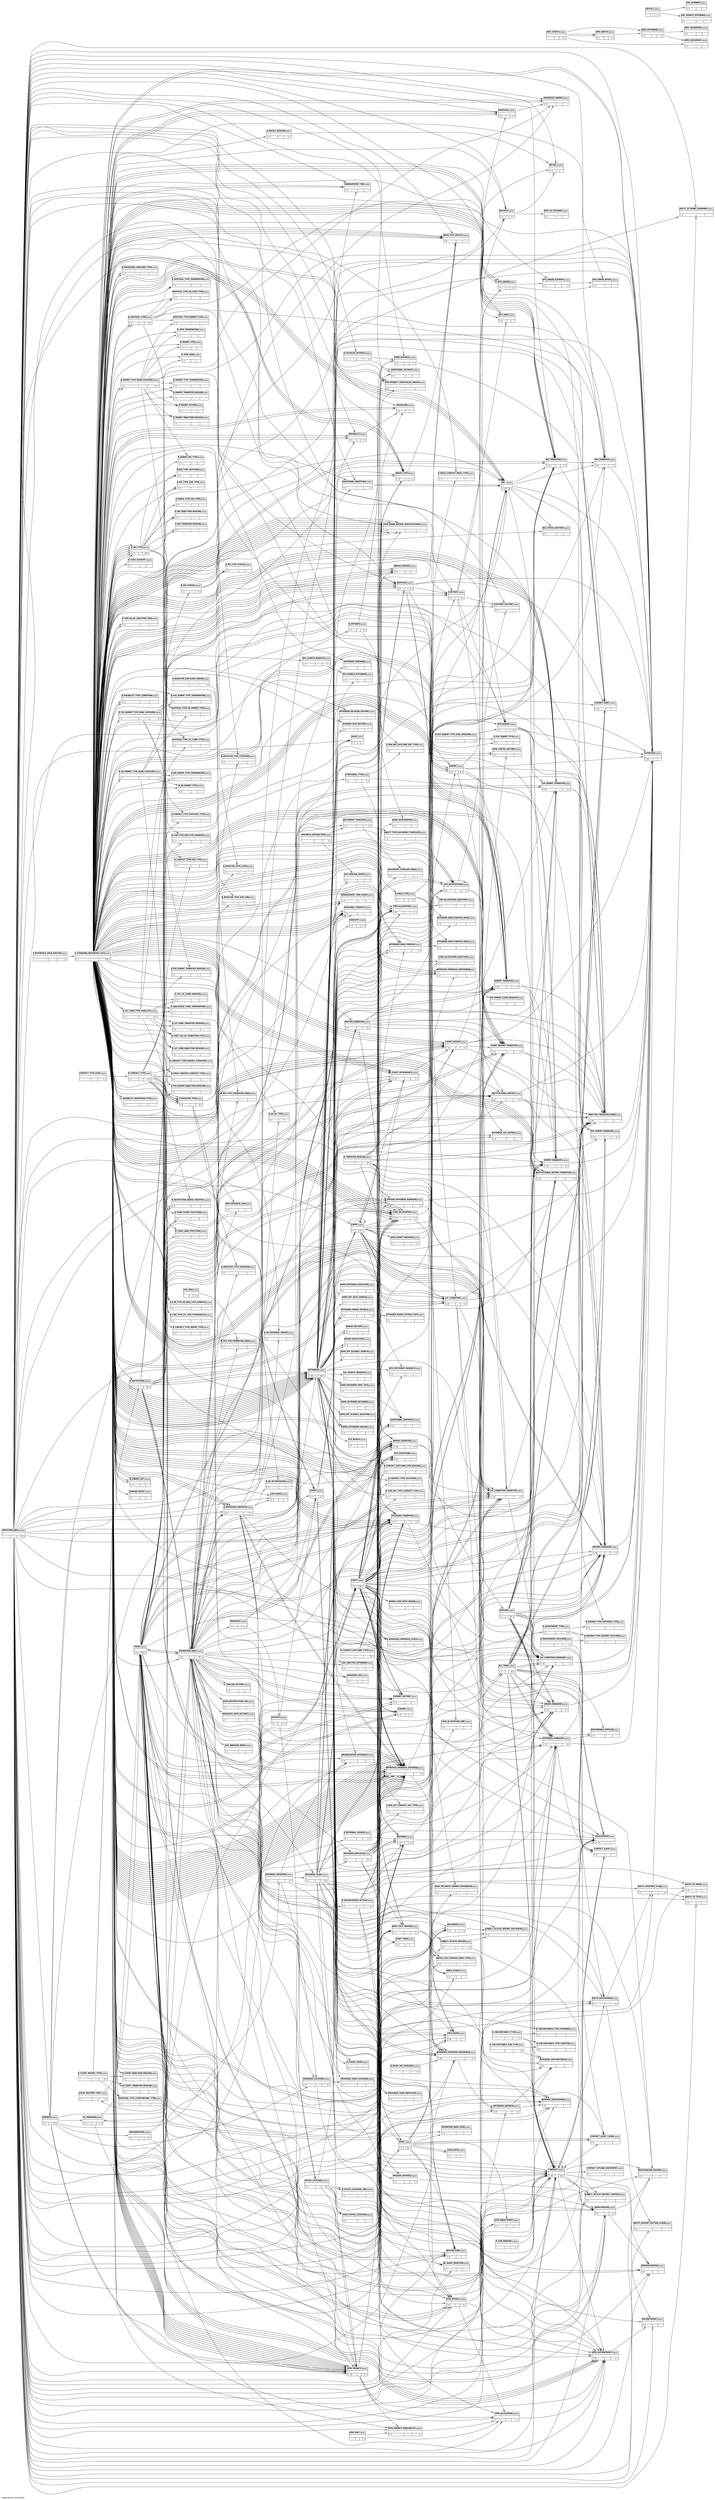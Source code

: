 digraph "largeRelationshipsDiagram" {
  graph [    rankdir="RL"    bgcolor="#ffffff"    label="\nGenerated by SchemaSpy"    labeljust="l"    nodesep="0.18"    ranksep="0.46"    fontname="Helvetica"    fontsize="11"    ration="compress"  ];  node [    fontname="Helvetica"    fontsize="11"    shape="plaintext"  ];  edge [    arrowsize="0.8"  ];
  "OASYS_ASSESSMENT" [
   label=<
    <TABLE BORDER="0" CELLBORDER="1" CELLSPACING="0" BGCOLOR="#ffffff">
      <TR><TD COLSPAN="3"  BGCOLOR="#f5f5f5"><TABLE BORDER="0" CELLSPACING="0"><TR><TD ALIGN="LEFT" FIXEDSIZE="TRUE" WIDTH="119" HEIGHT="16"><B>OASYS_ASSESSMENT</B></TD><TD ALIGN="RIGHT">[table]</TD></TR></TABLE></TD></TR>
      <TR><TD PORT="elipses" COLSPAN="3" ALIGN="LEFT">...</TD></TR>
      <TR><TD ALIGN="LEFT" BGCOLOR="#ffffff">&lt; 7</TD><TD ALIGN="RIGHT" BGCOLOR="#ffffff">  </TD><TD ALIGN="RIGHT" BGCOLOR="#ffffff">2 &gt;</TD></TR>
    </TABLE>>
    URL="tables/OASYS_ASSESSMENT.html"
    target="_top"
    tooltip="OASYS_ASSESSMENT"
  ];
  "LIC_CONDITION" [
   label=<
    <TABLE BORDER="0" CELLBORDER="1" CELLSPACING="0" BGCOLOR="#ffffff">
      <TR><TD COLSPAN="3"  BGCOLOR="#f5f5f5"><TABLE BORDER="0" CELLSPACING="0"><TR><TD ALIGN="LEFT" FIXEDSIZE="TRUE" WIDTH="93" HEIGHT="16"><B>LIC_CONDITION</B></TD><TD ALIGN="RIGHT">[table]</TD></TR></TABLE></TD></TR>
      <TR><TD PORT="elipses" COLSPAN="3" ALIGN="LEFT">...</TD></TR>
      <TR><TD ALIGN="LEFT" BGCOLOR="#ffffff">&lt; 8</TD><TD ALIGN="RIGHT" BGCOLOR="#ffffff">  </TD><TD ALIGN="RIGHT" BGCOLOR="#ffffff">5 &gt;</TD></TR>
    </TABLE>>
    URL="tables/LIC_CONDITION.html"
    target="_top"
    tooltip="LIC_CONDITION"
  ];
  "REFERRAL" [
   label=<
    <TABLE BORDER="0" CELLBORDER="1" CELLSPACING="0" BGCOLOR="#ffffff">
      <TR><TD COLSPAN="3"  BGCOLOR="#f5f5f5"><TABLE BORDER="0" CELLSPACING="0"><TR><TD ALIGN="LEFT" FIXEDSIZE="TRUE" WIDTH="58" HEIGHT="16"><B>REFERRAL</B></TD><TD ALIGN="RIGHT">[table]</TD></TR></TABLE></TD></TR>
      <TR><TD PORT="elipses" COLSPAN="3" ALIGN="LEFT">...</TD></TR>
      <TR><TD ALIGN="LEFT" BGCOLOR="#ffffff">&lt; 13</TD><TD ALIGN="RIGHT" BGCOLOR="#ffffff">  </TD><TD ALIGN="RIGHT" BGCOLOR="#ffffff">2 &gt;</TD></TR>
    </TABLE>>
    URL="tables/REFERRAL.html"
    target="_top"
    tooltip="REFERRAL"
  ];
  "PRISON_OFFENDER_MANAGER" [
   label=<
    <TABLE BORDER="0" CELLBORDER="1" CELLSPACING="0" BGCOLOR="#ffffff">
      <TR><TD COLSPAN="3"  BGCOLOR="#f5f5f5"><TABLE BORDER="0" CELLSPACING="0"><TR><TD ALIGN="LEFT" FIXEDSIZE="TRUE" WIDTH="178" HEIGHT="16"><B>PRISON_OFFENDER_MANAGER</B></TD><TD ALIGN="RIGHT">[table]</TD></TR></TABLE></TD></TR>
      <TR><TD PORT="elipses" COLSPAN="3" ALIGN="LEFT">...</TD></TR>
      <TR><TD ALIGN="LEFT" BGCOLOR="#ffffff">&lt; 6</TD><TD ALIGN="RIGHT" BGCOLOR="#ffffff">  </TD><TD ALIGN="RIGHT" BGCOLOR="#ffffff">2 &gt;</TD></TR>
    </TABLE>>
    URL="tables/PRISON_OFFENDER_MANAGER.html"
    target="_top"
    tooltip="PRISON_OFFENDER_MANAGER"
  ];
  "COURT_APPEARANCE" [
   label=<
    <TABLE BORDER="0" CELLBORDER="1" CELLSPACING="0" BGCOLOR="#ffffff">
      <TR><TD COLSPAN="3"  BGCOLOR="#f5f5f5"><TABLE BORDER="0" CELLSPACING="0"><TR><TD ALIGN="LEFT" FIXEDSIZE="TRUE" WIDTH="124" HEIGHT="16"><B>COURT_APPEARANCE</B></TD><TD ALIGN="RIGHT">[table]</TD></TR></TABLE></TD></TR>
      <TR><TD PORT="elipses" COLSPAN="3" ALIGN="LEFT">...</TD></TR>
      <TR><TD ALIGN="LEFT" BGCOLOR="#ffffff">&lt; 10</TD><TD ALIGN="RIGHT" BGCOLOR="#ffffff">  </TD><TD ALIGN="RIGHT" BGCOLOR="#ffffff">1 &gt;</TD></TR>
    </TABLE>>
    URL="tables/COURT_APPEARANCE.html"
    target="_top"
    tooltip="COURT_APPEARANCE"
  ];
  "REPORT_MANAGER" [
   label=<
    <TABLE BORDER="0" CELLBORDER="1" CELLSPACING="0" BGCOLOR="#ffffff">
      <TR><TD COLSPAN="3"  BGCOLOR="#f5f5f5"><TABLE BORDER="0" CELLSPACING="0"><TR><TD ALIGN="LEFT" FIXEDSIZE="TRUE" WIDTH="112" HEIGHT="16"><B>REPORT_MANAGER</B></TD><TD ALIGN="RIGHT">[table]</TD></TR></TABLE></TD></TR>
      <TR><TD PORT="elipses" COLSPAN="3" ALIGN="LEFT">...</TD></TR>
      <TR><TD ALIGN="LEFT" BGCOLOR="#ffffff">&lt; 18</TD><TD ALIGN="RIGHT" BGCOLOR="#ffffff">  </TD><TD ALIGN="RIGHT" BGCOLOR="#ffffff">1 &gt;</TD></TR>
    </TABLE>>
    URL="tables/REPORT_MANAGER.html"
    target="_top"
    tooltip="REPORT_MANAGER"
  ];
  "PRECON_HISTORY" [
   label=<
    <TABLE BORDER="0" CELLBORDER="1" CELLSPACING="0" BGCOLOR="#ffffff">
      <TR><TD COLSPAN="3"  BGCOLOR="#f5f5f5"><TABLE BORDER="0" CELLSPACING="0"><TR><TD ALIGN="LEFT" FIXEDSIZE="TRUE" WIDTH="105" HEIGHT="16"><B>PRECON_HISTORY</B></TD><TD ALIGN="RIGHT">[table]</TD></TR></TABLE></TD></TR>
      <TR><TD PORT="elipses" COLSPAN="3" ALIGN="LEFT">...</TD></TR>
      <TR><TD ALIGN="LEFT" BGCOLOR="#ffffff">&lt; 2</TD><TD ALIGN="RIGHT" BGCOLOR="#ffffff">  </TD><TD ALIGN="RIGHT" BGCOLOR="#ffffff">  </TD></TR>
    </TABLE>>
    URL="tables/PRECON_HISTORY.html"
    target="_top"
    tooltip="PRECON_HISTORY"
  ];
  "R_DISPOSAL_TYPE" [
   label=<
    <TABLE BORDER="0" CELLBORDER="1" CELLSPACING="0" BGCOLOR="#ffffff">
      <TR><TD COLSPAN="3"  BGCOLOR="#f5f5f5"><TABLE BORDER="0" CELLSPACING="0"><TR><TD ALIGN="LEFT" FIXEDSIZE="TRUE" WIDTH="104" HEIGHT="16"><B>R_DISPOSAL_TYPE</B></TD><TD ALIGN="RIGHT">[table]</TD></TR></TABLE></TD></TR>
      <TR><TD PORT="elipses" COLSPAN="3" ALIGN="LEFT">...</TD></TR>
      <TR><TD ALIGN="LEFT" BGCOLOR="#ffffff">&lt; 2</TD><TD ALIGN="RIGHT" BGCOLOR="#ffffff">  </TD><TD ALIGN="RIGHT" BGCOLOR="#ffffff">9 &gt;</TD></TR>
    </TABLE>>
    URL="tables/R_DISPOSAL_TYPE.html"
    target="_top"
    tooltip="R_DISPOSAL_TYPE"
  ];
  "R_REGISTER_TYPE" [
   label=<
    <TABLE BORDER="0" CELLBORDER="1" CELLSPACING="0" BGCOLOR="#ffffff">
      <TR><TD COLSPAN="3"  BGCOLOR="#f5f5f5"><TABLE BORDER="0" CELLSPACING="0"><TR><TD ALIGN="LEFT" FIXEDSIZE="TRUE" WIDTH="101" HEIGHT="16"><B>R_REGISTER_TYPE</B></TD><TD ALIGN="RIGHT">[table]</TD></TR></TABLE></TD></TR>
      <TR><TD PORT="elipses" COLSPAN="3" ALIGN="LEFT">...</TD></TR>
      <TR><TD ALIGN="LEFT" BGCOLOR="#ffffff">&lt; 6</TD><TD ALIGN="RIGHT" BGCOLOR="#ffffff">  </TD><TD ALIGN="RIGHT" BGCOLOR="#ffffff">6 &gt;</TD></TR>
    </TABLE>>
    URL="tables/R_REGISTER_TYPE.html"
    target="_top"
    tooltip="R_REGISTER_TYPE"
  ];
  "CASE_ALLOCATION_LINK" [
   label=<
    <TABLE BORDER="0" CELLBORDER="1" CELLSPACING="0" BGCOLOR="#ffffff">
      <TR><TD COLSPAN="3"  BGCOLOR="#f5f5f5"><TABLE BORDER="0" CELLSPACING="0"><TR><TD ALIGN="LEFT" FIXEDSIZE="TRUE" WIDTH="145" HEIGHT="16"><B>CASE_ALLOCATION_LINK</B></TD><TD ALIGN="RIGHT">[table]</TD></TR></TABLE></TD></TR>
      <TR><TD PORT="elipses" COLSPAN="3" ALIGN="LEFT">...</TD></TR>
      <TR><TD ALIGN="LEFT" BGCOLOR="#ffffff">&lt; 2</TD><TD ALIGN="RIGHT" BGCOLOR="#ffffff">  </TD><TD ALIGN="RIGHT" BGCOLOR="#ffffff">  </TD></TR>
    </TABLE>>
    URL="tables/CASE_ALLOCATION_LINK.html"
    target="_top"
    tooltip="CASE_ALLOCATION_LINK"
  ];
  "R_COURT_REJECTION_REASON" [
   label=<
    <TABLE BORDER="0" CELLBORDER="1" CELLSPACING="0" BGCOLOR="#ffffff">
      <TR><TD COLSPAN="3"  BGCOLOR="#f5f5f5"><TABLE BORDER="0" CELLSPACING="0"><TR><TD ALIGN="LEFT" FIXEDSIZE="TRUE" WIDTH="175" HEIGHT="16"><B>R_COURT_REJECTION_REASON</B></TD><TD ALIGN="RIGHT">[table]</TD></TR></TABLE></TD></TR>
      <TR><TD PORT="elipses" COLSPAN="3" ALIGN="LEFT">...</TD></TR>
      <TR><TD ALIGN="LEFT" BGCOLOR="#ffffff">&lt; 2</TD><TD ALIGN="RIGHT" BGCOLOR="#ffffff">  </TD><TD ALIGN="RIGHT" BGCOLOR="#ffffff">  </TD></TR>
    </TABLE>>
    URL="tables/R_COURT_REJECTION_REASON.html"
    target="_top"
    tooltip="R_COURT_REJECTION_REASON"
  ];
  "R_FCDO_COUNTRY" [
   label=<
    <TABLE BORDER="0" CELLBORDER="1" CELLSPACING="0" BGCOLOR="#ffffff">
      <TR><TD COLSPAN="3"  BGCOLOR="#f5f5f5"><TABLE BORDER="0" CELLSPACING="0"><TR><TD ALIGN="LEFT" FIXEDSIZE="TRUE" WIDTH="108" HEIGHT="16"><B>R_FCDO_COUNTRY</B></TD><TD ALIGN="RIGHT">[table]</TD></TR></TABLE></TD></TR>
      <TR><TD PORT="elipses" COLSPAN="3" ALIGN="LEFT">...</TD></TR>
      <TR><TD ALIGN="LEFT" BGCOLOR="#ffffff">&lt; 1</TD><TD ALIGN="RIGHT" BGCOLOR="#ffffff">  </TD><TD ALIGN="RIGHT" BGCOLOR="#ffffff">  </TD></TR>
    </TABLE>>
    URL="tables/R_FCDO_COUNTRY.html"
    target="_top"
    tooltip="R_FCDO_COUNTRY"
  ];
  "R_NSI_STATUS" [
   label=<
    <TABLE BORDER="0" CELLBORDER="1" CELLSPACING="0" BGCOLOR="#ffffff">
      <TR><TD COLSPAN="3"  BGCOLOR="#f5f5f5"><TABLE BORDER="0" CELLSPACING="0"><TR><TD ALIGN="LEFT" FIXEDSIZE="TRUE" WIDTH="82" HEIGHT="16"><B>R_NSI_STATUS</B></TD><TD ALIGN="RIGHT">[table]</TD></TR></TABLE></TD></TR>
      <TR><TD PORT="elipses" COLSPAN="3" ALIGN="LEFT">...</TD></TR>
      <TR><TD ALIGN="LEFT" BGCOLOR="#ffffff">&lt; 1</TD><TD ALIGN="RIGHT" BGCOLOR="#ffffff">  </TD><TD ALIGN="RIGHT" BGCOLOR="#ffffff">3 &gt;</TD></TR>
    </TABLE>>
    URL="tables/R_NSI_STATUS.html"
    target="_top"
    tooltip="R_NSI_STATUS"
  ];
  "PROBATION_AREA_USER" [
   label=<
    <TABLE BORDER="0" CELLBORDER="1" CELLSPACING="0" BGCOLOR="#ffffff">
      <TR><TD COLSPAN="3"  BGCOLOR="#f5f5f5"><TABLE BORDER="0" CELLSPACING="0"><TR><TD ALIGN="LEFT" FIXEDSIZE="TRUE" WIDTH="142" HEIGHT="16"><B>PROBATION_AREA_USER</B></TD><TD ALIGN="RIGHT">[table]</TD></TR></TABLE></TD></TR>
      <TR><TD PORT="elipses" COLSPAN="3" ALIGN="LEFT">...</TD></TR>
      <TR><TD ALIGN="LEFT" BGCOLOR="#ffffff">&lt; 2</TD><TD ALIGN="RIGHT" BGCOLOR="#ffffff">  </TD><TD ALIGN="RIGHT" BGCOLOR="#ffffff">  </TD></TR>
    </TABLE>>
    URL="tables/PROBATION_AREA_USER.html"
    target="_top"
    tooltip="PROBATION_AREA_USER"
  ];
  "RELEASE" [
   label=<
    <TABLE BORDER="0" CELLBORDER="1" CELLSPACING="0" BGCOLOR="#ffffff">
      <TR><TD COLSPAN="3"  BGCOLOR="#f5f5f5"><TABLE BORDER="0" CELLSPACING="0"><TR><TD ALIGN="LEFT" FIXEDSIZE="TRUE" WIDTH="49" HEIGHT="16"><B>RELEASE</B></TD><TD ALIGN="RIGHT">[table]</TD></TR></TABLE></TD></TR>
      <TR><TD PORT="elipses" COLSPAN="3" ALIGN="LEFT">...</TD></TR>
      <TR><TD ALIGN="LEFT" BGCOLOR="#ffffff">&lt; 4</TD><TD ALIGN="RIGHT" BGCOLOR="#ffffff">  </TD><TD ALIGN="RIGHT" BGCOLOR="#ffffff">2 &gt;</TD></TR>
    </TABLE>>
    URL="tables/RELEASE.html"
    target="_top"
    tooltip="RELEASE"
  ];
  "R_POST_CJA_LIC_CONDITION_TYPE" [
   label=<
    <TABLE BORDER="0" CELLBORDER="1" CELLSPACING="0" BGCOLOR="#ffffff">
      <TR><TD COLSPAN="3"  BGCOLOR="#f5f5f5"><TABLE BORDER="0" CELLSPACING="0"><TR><TD ALIGN="LEFT" FIXEDSIZE="TRUE" WIDTH="200" HEIGHT="16"><B>R_POST_CJA_LIC_CONDITION_TYPE</B></TD><TD ALIGN="RIGHT">[table]</TD></TR></TABLE></TD></TR>
      <TR><TD PORT="elipses" COLSPAN="3" ALIGN="LEFT">...</TD></TR>
      <TR><TD ALIGN="LEFT" BGCOLOR="#ffffff">&lt; 2</TD><TD ALIGN="RIGHT" BGCOLOR="#ffffff">  </TD><TD ALIGN="RIGHT" BGCOLOR="#ffffff">  </TD></TR>
    </TABLE>>
    URL="tables/R_POST_CJA_LIC_CONDITION_TYPE.html"
    target="_top"
    tooltip="R_POST_CJA_LIC_CONDITION_TYPE"
  ];
  "R_AP_REFERRAL_GROUP" [
   label=<
    <TABLE BORDER="0" CELLBORDER="1" CELLSPACING="0" BGCOLOR="#ffffff">
      <TR><TD COLSPAN="3"  BGCOLOR="#f5f5f5"><TABLE BORDER="0" CELLSPACING="0"><TR><TD ALIGN="LEFT" FIXEDSIZE="TRUE" WIDTH="140" HEIGHT="16"><B>R_AP_REFERRAL_GROUP</B></TD><TD ALIGN="RIGHT">[table]</TD></TR></TABLE></TD></TR>
      <TR><TD PORT="elipses" COLSPAN="3" ALIGN="LEFT">...</TD></TR>
      <TR><TD ALIGN="LEFT" BGCOLOR="#ffffff">&lt; 2</TD><TD ALIGN="RIGHT" BGCOLOR="#ffffff">  </TD><TD ALIGN="RIGHT" BGCOLOR="#ffffff">  </TD></TR>
    </TABLE>>
    URL="tables/R_AP_REFERRAL_GROUP.html"
    target="_top"
    tooltip="R_AP_REFERRAL_GROUP"
  ];
  "UPW_DAY" [
   label=<
    <TABLE BORDER="0" CELLBORDER="1" CELLSPACING="0" BGCOLOR="#ffffff">
      <TR><TD COLSPAN="3"  BGCOLOR="#f5f5f5"><TABLE BORDER="0" CELLSPACING="0"><TR><TD ALIGN="LEFT" FIXEDSIZE="TRUE" WIDTH="57" HEIGHT="16"><B>UPW_DAY</B></TD><TD ALIGN="RIGHT">[table]</TD></TR></TABLE></TD></TR>
      <TR><TD PORT="elipses" COLSPAN="3" ALIGN="LEFT">...</TD></TR>
      <TR><TD ALIGN="LEFT" BGCOLOR="#ffffff">  </TD><TD ALIGN="RIGHT" BGCOLOR="#ffffff">  </TD><TD ALIGN="RIGHT" BGCOLOR="#ffffff">2 &gt;</TD></TR>
    </TABLE>>
    URL="tables/UPW_DAY.html"
    target="_top"
    tooltip="UPW_DAY"
  ];
  "R_DISPOSAL_TYPE_TERMINATION" [
   label=<
    <TABLE BORDER="0" CELLBORDER="1" CELLSPACING="0" BGCOLOR="#ffffff">
      <TR><TD COLSPAN="3"  BGCOLOR="#f5f5f5"><TABLE BORDER="0" CELLSPACING="0"><TR><TD ALIGN="LEFT" FIXEDSIZE="TRUE" WIDTH="194" HEIGHT="16"><B>R_DISPOSAL_TYPE_TERMINATION</B></TD><TD ALIGN="RIGHT">[table]</TD></TR></TABLE></TD></TR>
      <TR><TD PORT="elipses" COLSPAN="3" ALIGN="LEFT">...</TD></TR>
      <TR><TD ALIGN="LEFT" BGCOLOR="#ffffff">&lt; 2</TD><TD ALIGN="RIGHT" BGCOLOR="#ffffff">  </TD><TD ALIGN="RIGHT" BGCOLOR="#ffffff">  </TD></TR>
    </TABLE>>
    URL="tables/R_DISPOSAL_TYPE_TERMINATION.html"
    target="_top"
    tooltip="R_DISPOSAL_TYPE_TERMINATION"
  ];
  "EXTERNAL_PROVIDER" [
   label=<
    <TABLE BORDER="0" CELLBORDER="1" CELLSPACING="0" BGCOLOR="#ffffff">
      <TR><TD COLSPAN="3"  BGCOLOR="#f5f5f5"><TABLE BORDER="0" CELLSPACING="0"><TR><TD ALIGN="LEFT" FIXEDSIZE="TRUE" WIDTH="126" HEIGHT="16"><B>EXTERNAL_PROVIDER</B></TD><TD ALIGN="RIGHT">[table]</TD></TR></TABLE></TD></TR>
      <TR><TD PORT="elipses" COLSPAN="3" ALIGN="LEFT">...</TD></TR>
      <TR><TD ALIGN="LEFT" BGCOLOR="#ffffff">&lt; 1</TD><TD ALIGN="RIGHT" BGCOLOR="#ffffff">  </TD><TD ALIGN="RIGHT" BGCOLOR="#ffffff">6 &gt;</TD></TR>
    </TABLE>>
    URL="tables/EXTERNAL_PROVIDER.html"
    target="_top"
    tooltip="EXTERNAL_PROVIDER"
  ];
  "UPW_PROJECT_TIMESCALES_GROUP" [
   label=<
    <TABLE BORDER="0" CELLBORDER="1" CELLSPACING="0" BGCOLOR="#ffffff">
      <TR><TD COLSPAN="3"  BGCOLOR="#f5f5f5"><TABLE BORDER="0" CELLSPACING="0"><TR><TD ALIGN="LEFT" FIXEDSIZE="TRUE" WIDTH="207" HEIGHT="16"><B>UPW_PROJECT_TIMESCALES_GROUP</B></TD><TD ALIGN="RIGHT">[table]</TD></TR></TABLE></TD></TR>
      <TR><TD PORT="elipses" COLSPAN="3" ALIGN="LEFT">...</TD></TR>
      <TR><TD ALIGN="LEFT" BGCOLOR="#ffffff">&lt; 4</TD><TD ALIGN="RIGHT" BGCOLOR="#ffffff">  </TD><TD ALIGN="RIGHT" BGCOLOR="#ffffff">  </TD></TR>
    </TABLE>>
    URL="tables/UPW_PROJECT_TIMESCALES_GROUP.html"
    target="_top"
    tooltip="UPW_PROJECT_TIMESCALES_GROUP"
  ];
  "LOCAL_DELIVERY_UNIT" [
   label=<
    <TABLE BORDER="0" CELLBORDER="1" CELLSPACING="0" BGCOLOR="#ffffff">
      <TR><TD COLSPAN="3"  BGCOLOR="#f5f5f5"><TABLE BORDER="0" CELLSPACING="0"><TR><TD ALIGN="LEFT" FIXEDSIZE="TRUE" WIDTH="134" HEIGHT="16"><B>LOCAL_DELIVERY_UNIT</B></TD><TD ALIGN="RIGHT">[table]</TD></TR></TABLE></TD></TR>
      <TR><TD PORT="elipses" COLSPAN="3" ALIGN="LEFT">...</TD></TR>
      <TR><TD ALIGN="LEFT" BGCOLOR="#ffffff">&lt; 1</TD><TD ALIGN="RIGHT" BGCOLOR="#ffffff">  </TD><TD ALIGN="RIGHT" BGCOLOR="#ffffff">1 &gt;</TD></TR>
    </TABLE>>
    URL="tables/LOCAL_DELIVERY_UNIT.html"
    target="_top"
    tooltip="LOCAL_DELIVERY_UNIT"
  ];
  "R_RQMNT_TYPE_MAIN_CATEGORY" [
   label=<
    <TABLE BORDER="0" CELLBORDER="1" CELLSPACING="0" BGCOLOR="#ffffff">
      <TR><TD COLSPAN="3"  BGCOLOR="#f5f5f5"><TABLE BORDER="0" CELLSPACING="0"><TR><TD ALIGN="LEFT" FIXEDSIZE="TRUE" WIDTH="198" HEIGHT="16"><B>R_RQMNT_TYPE_MAIN_CATEGORY</B></TD><TD ALIGN="RIGHT">[table]</TD></TR></TABLE></TD></TR>
      <TR><TD PORT="elipses" COLSPAN="3" ALIGN="LEFT">...</TD></TR>
      <TR><TD ALIGN="LEFT" BGCOLOR="#ffffff">&lt; 2</TD><TD ALIGN="RIGHT" BGCOLOR="#ffffff">  </TD><TD ALIGN="RIGHT" BGCOLOR="#ffffff">13 &gt;</TD></TR>
    </TABLE>>
    URL="tables/R_RQMNT_TYPE_MAIN_CATEGORY.html"
    target="_top"
    tooltip="R_RQMNT_TYPE_MAIN_CATEGORY"
  ];
  "R_CIRCUMSTANCE_TYPE" [
   label=<
    <TABLE BORDER="0" CELLBORDER="1" CELLSPACING="0" BGCOLOR="#ffffff">
      <TR><TD COLSPAN="3"  BGCOLOR="#f5f5f5"><TABLE BORDER="0" CELLSPACING="0"><TR><TD ALIGN="LEFT" FIXEDSIZE="TRUE" WIDTH="140" HEIGHT="16"><B>R_CIRCUMSTANCE_TYPE</B></TD><TD ALIGN="RIGHT">[table]</TD></TR></TABLE></TD></TR>
      <TR><TD PORT="elipses" COLSPAN="3" ALIGN="LEFT">...</TD></TR>
      <TR><TD ALIGN="LEFT" BGCOLOR="#ffffff">  </TD><TD ALIGN="RIGHT" BGCOLOR="#ffffff">  </TD><TD ALIGN="RIGHT" BGCOLOR="#ffffff">3 &gt;</TD></TR>
    </TABLE>>
    URL="tables/R_CIRCUMSTANCE_TYPE.html"
    target="_top"
    tooltip="R_CIRCUMSTANCE_TYPE"
  ];
  "R_UPW_TERMINATION" [
   label=<
    <TABLE BORDER="0" CELLBORDER="1" CELLSPACING="0" BGCOLOR="#ffffff">
      <TR><TD COLSPAN="3"  BGCOLOR="#f5f5f5"><TABLE BORDER="0" CELLSPACING="0"><TR><TD ALIGN="LEFT" FIXEDSIZE="TRUE" WIDTH="131" HEIGHT="16"><B>R_UPW_TERMINATION</B></TD><TD ALIGN="RIGHT">[table]</TD></TR></TABLE></TD></TR>
      <TR><TD PORT="elipses" COLSPAN="3" ALIGN="LEFT">...</TD></TR>
      <TR><TD ALIGN="LEFT" BGCOLOR="#ffffff">&lt; 2</TD><TD ALIGN="RIGHT" BGCOLOR="#ffffff">  </TD><TD ALIGN="RIGHT" BGCOLOR="#ffffff">  </TD></TR>
    </TABLE>>
    URL="tables/R_UPW_TERMINATION.html"
    target="_top"
    tooltip="R_UPW_TERMINATION"
  ];
  "DISTRICT" [
   label=<
    <TABLE BORDER="0" CELLBORDER="1" CELLSPACING="0" BGCOLOR="#ffffff">
      <TR><TD COLSPAN="3"  BGCOLOR="#f5f5f5"><TABLE BORDER="0" CELLSPACING="0"><TR><TD ALIGN="LEFT" FIXEDSIZE="TRUE" WIDTH="52" HEIGHT="16"><B>DISTRICT</B></TD><TD ALIGN="RIGHT">[table]</TD></TR></TABLE></TD></TR>
      <TR><TD PORT="elipses" COLSPAN="3" ALIGN="LEFT">...</TD></TR>
      <TR><TD ALIGN="LEFT" BGCOLOR="#ffffff">&lt; 1</TD><TD ALIGN="RIGHT" BGCOLOR="#ffffff">  </TD><TD ALIGN="RIGHT" BGCOLOR="#ffffff">4 &gt;</TD></TR>
    </TABLE>>
    URL="tables/DISTRICT.html"
    target="_top"
    tooltip="DISTRICT"
  ];
  "R_CON_TYPE_REQ_TYPE_MAINCAT" [
   label=<
    <TABLE BORDER="0" CELLBORDER="1" CELLSPACING="0" BGCOLOR="#ffffff">
      <TR><TD COLSPAN="3"  BGCOLOR="#f5f5f5"><TABLE BORDER="0" CELLSPACING="0"><TR><TD ALIGN="LEFT" FIXEDSIZE="TRUE" WIDTH="197" HEIGHT="16"><B>R_CON_TYPE_REQ_TYPE_MAINCAT</B></TD><TD ALIGN="RIGHT">[table]</TD></TR></TABLE></TD></TR>
      <TR><TD PORT="elipses" COLSPAN="3" ALIGN="LEFT">...</TD></TR>
      <TR><TD ALIGN="LEFT" BGCOLOR="#ffffff">&lt; 2</TD><TD ALIGN="RIGHT" BGCOLOR="#ffffff">  </TD><TD ALIGN="RIGHT" BGCOLOR="#ffffff">  </TD></TR>
    </TABLE>>
    URL="tables/R_CON_TYPE_REQ_TYPE_MAINCAT.html"
    target="_top"
    tooltip="R_CON_TYPE_REQ_TYPE_MAINCAT"
  ];
  "PROVIDER_LOCATION" [
   label=<
    <TABLE BORDER="0" CELLBORDER="1" CELLSPACING="0" BGCOLOR="#ffffff">
      <TR><TD COLSPAN="3"  BGCOLOR="#f5f5f5"><TABLE BORDER="0" CELLSPACING="0"><TR><TD ALIGN="LEFT" FIXEDSIZE="TRUE" WIDTH="127" HEIGHT="16"><B>PROVIDER_LOCATION</B></TD><TD ALIGN="RIGHT">[table]</TD></TR></TABLE></TD></TR>
      <TR><TD PORT="elipses" COLSPAN="3" ALIGN="LEFT">...</TD></TR>
      <TR><TD ALIGN="LEFT" BGCOLOR="#ffffff">&lt; 3</TD><TD ALIGN="RIGHT" BGCOLOR="#ffffff">  </TD><TD ALIGN="RIGHT" BGCOLOR="#ffffff">2 &gt;</TD></TR>
    </TABLE>>
    URL="tables/PROVIDER_LOCATION.html"
    target="_top"
    tooltip="PROVIDER_LOCATION"
  ];
  "APPROVED_PREMISES_PREFERRED" [
   label=<
    <TABLE BORDER="0" CELLBORDER="1" CELLSPACING="0" BGCOLOR="#ffffff">
      <TR><TD COLSPAN="3"  BGCOLOR="#f5f5f5"><TABLE BORDER="0" CELLSPACING="0"><TR><TD ALIGN="LEFT" FIXEDSIZE="TRUE" WIDTH="198" HEIGHT="16"><B>APPROVED_PREMISES_PREFERRED</B></TD><TD ALIGN="RIGHT">[table]</TD></TR></TABLE></TD></TR>
      <TR><TD PORT="elipses" COLSPAN="3" ALIGN="LEFT">...</TD></TR>
      <TR><TD ALIGN="LEFT" BGCOLOR="#ffffff">&lt; 5</TD><TD ALIGN="RIGHT" BGCOLOR="#ffffff">  </TD><TD ALIGN="RIGHT" BGCOLOR="#ffffff">  </TD></TR>
    </TABLE>>
    URL="tables/APPROVED_PREMISES_PREFERRED.html"
    target="_top"
    tooltip="APPROVED_PREMISES_PREFERRED"
  ];
  "R_ASSMNT_TYPE_REFERRAL_TYPE" [
   label=<
    <TABLE BORDER="0" CELLBORDER="1" CELLSPACING="0" BGCOLOR="#ffffff">
      <TR><TD COLSPAN="3"  BGCOLOR="#f5f5f5"><TABLE BORDER="0" CELLSPACING="0"><TR><TD ALIGN="LEFT" FIXEDSIZE="TRUE" WIDTH="193" HEIGHT="16"><B>R_ASSMNT_TYPE_REFERRAL_TYPE</B></TD><TD ALIGN="RIGHT">[table]</TD></TR></TABLE></TD></TR>
      <TR><TD PORT="elipses" COLSPAN="3" ALIGN="LEFT">...</TD></TR>
      <TR><TD ALIGN="LEFT" BGCOLOR="#ffffff">&lt; 2</TD><TD ALIGN="RIGHT" BGCOLOR="#ffffff">  </TD><TD ALIGN="RIGHT" BGCOLOR="#ffffff">  </TD></TR>
    </TABLE>>
    URL="tables/R_ASSMNT_TYPE_REFERRAL_TYPE.html"
    target="_top"
    tooltip="R_ASSMNT_TYPE_REFERRAL_TYPE"
  ];
  "R_CONTACT_TYPE_DISPOSAL_TYPE" [
   label=<
    <TABLE BORDER="0" CELLBORDER="1" CELLSPACING="0" BGCOLOR="#ffffff">
      <TR><TD COLSPAN="3"  BGCOLOR="#f5f5f5"><TABLE BORDER="0" CELLSPACING="0"><TR><TD ALIGN="LEFT" FIXEDSIZE="TRUE" WIDTH="200" HEIGHT="16"><B>R_CONTACT_TYPE_DISPOSAL_TYPE</B></TD><TD ALIGN="RIGHT">[table]</TD></TR></TABLE></TD></TR>
      <TR><TD PORT="elipses" COLSPAN="3" ALIGN="LEFT">...</TD></TR>
      <TR><TD ALIGN="LEFT" BGCOLOR="#ffffff">&lt; 2</TD><TD ALIGN="RIGHT" BGCOLOR="#ffffff">  </TD><TD ALIGN="RIGHT" BGCOLOR="#ffffff">  </TD></TR>
    </TABLE>>
    URL="tables/R_CONTACT_TYPE_DISPOSAL_TYPE.html"
    target="_top"
    tooltip="R_CONTACT_TYPE_DISPOSAL_TYPE"
  ];
  "R_LIC_COND_REJECTION_REASON" [
   label=<
    <TABLE BORDER="0" CELLBORDER="1" CELLSPACING="0" BGCOLOR="#ffffff">
      <TR><TD COLSPAN="3"  BGCOLOR="#f5f5f5"><TABLE BORDER="0" CELLSPACING="0"><TR><TD ALIGN="LEFT" FIXEDSIZE="TRUE" WIDTH="193" HEIGHT="16"><B>R_LIC_COND_REJECTION_REASON</B></TD><TD ALIGN="RIGHT">[table]</TD></TR></TABLE></TD></TR>
      <TR><TD PORT="elipses" COLSPAN="3" ALIGN="LEFT">...</TD></TR>
      <TR><TD ALIGN="LEFT" BGCOLOR="#ffffff">&lt; 2</TD><TD ALIGN="RIGHT" BGCOLOR="#ffffff">  </TD><TD ALIGN="RIGHT" BGCOLOR="#ffffff">  </TD></TR>
    </TABLE>>
    URL="tables/R_LIC_COND_REJECTION_REASON.html"
    target="_top"
    tooltip="R_LIC_COND_REJECTION_REASON"
  ];
  "R_NSI_TYPE_PROBATION_AREA" [
   label=<
    <TABLE BORDER="0" CELLBORDER="1" CELLSPACING="0" BGCOLOR="#ffffff">
      <TR><TD COLSPAN="3"  BGCOLOR="#f5f5f5"><TABLE BORDER="0" CELLSPACING="0"><TR><TD ALIGN="LEFT" FIXEDSIZE="TRUE" WIDTH="179" HEIGHT="16"><B>R_NSI_TYPE_PROBATION_AREA</B></TD><TD ALIGN="RIGHT">[table]</TD></TR></TABLE></TD></TR>
      <TR><TD PORT="elipses" COLSPAN="3" ALIGN="LEFT">...</TD></TR>
      <TR><TD ALIGN="LEFT" BGCOLOR="#ffffff">&lt; 2</TD><TD ALIGN="RIGHT" BGCOLOR="#ffffff">  </TD><TD ALIGN="RIGHT" BGCOLOR="#ffffff">  </TD></TR>
    </TABLE>>
    URL="tables/R_NSI_TYPE_PROBATION_AREA.html"
    target="_top"
    tooltip="R_NSI_TYPE_PROBATION_AREA"
  ];
  "DMS_OFFENDER" [
   label=<
    <TABLE BORDER="0" CELLBORDER="1" CELLSPACING="0" BGCOLOR="#ffffff">
      <TR><TD COLSPAN="3"  BGCOLOR="#f5f5f5"><TABLE BORDER="0" CELLSPACING="0"><TR><TD ALIGN="LEFT" FIXEDSIZE="TRUE" WIDTH="94" HEIGHT="16"><B>DMS_OFFENDER</B></TD><TD ALIGN="RIGHT">[table]</TD></TR></TABLE></TD></TR>
      <TR><TD PORT="elipses" COLSPAN="3" ALIGN="LEFT">...</TD></TR>
      <TR><TD ALIGN="LEFT" BGCOLOR="#ffffff">&lt; 2</TD><TD ALIGN="RIGHT" BGCOLOR="#ffffff">  </TD><TD ALIGN="RIGHT" BGCOLOR="#ffffff">2 &gt;</TD></TR>
    </TABLE>>
    URL="tables/DMS_OFFENDER.html"
    target="_top"
    tooltip="DMS_OFFENDER"
  ];
  "R_PSS_RQMNT_TYPE_TERMINATION" [
   label=<
    <TABLE BORDER="0" CELLBORDER="1" CELLSPACING="0" BGCOLOR="#ffffff">
      <TR><TD COLSPAN="3"  BGCOLOR="#f5f5f5"><TABLE BORDER="0" CELLSPACING="0"><TR><TD ALIGN="LEFT" FIXEDSIZE="TRUE" WIDTH="207" HEIGHT="16"><B>R_PSS_RQMNT_TYPE_TERMINATION</B></TD><TD ALIGN="RIGHT">[table]</TD></TR></TABLE></TD></TR>
      <TR><TD PORT="elipses" COLSPAN="3" ALIGN="LEFT">...</TD></TR>
      <TR><TD ALIGN="LEFT" BGCOLOR="#ffffff">&lt; 2</TD><TD ALIGN="RIGHT" BGCOLOR="#ffffff">  </TD><TD ALIGN="RIGHT" BGCOLOR="#ffffff">  </TD></TR>
    </TABLE>>
    URL="tables/R_PSS_RQMNT_TYPE_TERMINATION.html"
    target="_top"
    tooltip="R_PSS_RQMNT_TYPE_TERMINATION"
  ];
  "COURT_REPORT_TRANSFER" [
   label=<
    <TABLE BORDER="0" CELLBORDER="1" CELLSPACING="0" BGCOLOR="#ffffff">
      <TR><TD COLSPAN="3"  BGCOLOR="#f5f5f5"><TABLE BORDER="0" CELLSPACING="0"><TR><TD ALIGN="LEFT" FIXEDSIZE="TRUE" WIDTH="158" HEIGHT="16"><B>COURT_REPORT_TRANSFER</B></TD><TD ALIGN="RIGHT">[table]</TD></TR></TABLE></TD></TR>
      <TR><TD PORT="elipses" COLSPAN="3" ALIGN="LEFT">...</TD></TR>
      <TR><TD ALIGN="LEFT" BGCOLOR="#ffffff">&lt; 13</TD><TD ALIGN="RIGHT" BGCOLOR="#ffffff">  </TD><TD ALIGN="RIGHT" BGCOLOR="#ffffff">2 &gt;</TD></TR>
    </TABLE>>
    URL="tables/COURT_REPORT_TRANSFER.html"
    target="_top"
    tooltip="COURT_REPORT_TRANSFER"
  ];
  "GDPR_OFFENDER_RETAINED" [
   label=<
    <TABLE BORDER="0" CELLBORDER="1" CELLSPACING="0" BGCOLOR="#ffffff">
      <TR><TD COLSPAN="3"  BGCOLOR="#f5f5f5"><TABLE BORDER="0" CELLSPACING="0"><TR><TD ALIGN="LEFT" FIXEDSIZE="TRUE" WIDTH="164" HEIGHT="16"><B>GDPR_OFFENDER_RETAINED</B></TD><TD ALIGN="RIGHT">[table]</TD></TR></TABLE></TD></TR>
      <TR><TD PORT="elipses" COLSPAN="3" ALIGN="LEFT">...</TD></TR>
      <TR><TD ALIGN="LEFT" BGCOLOR="#ffffff">&lt; 1</TD><TD ALIGN="RIGHT" BGCOLOR="#ffffff">  </TD><TD ALIGN="RIGHT" BGCOLOR="#ffffff">  </TD></TR>
    </TABLE>>
    URL="tables/GDPR_OFFENDER_RETAINED.html"
    target="_top"
    tooltip="GDPR_OFFENDER_RETAINED"
  ];
  "R_TIER_ALLOC_QUESTION_TIER" [
   label=<
    <TABLE BORDER="0" CELLBORDER="1" CELLSPACING="0" BGCOLOR="#ffffff">
      <TR><TD COLSPAN="3"  BGCOLOR="#f5f5f5"><TABLE BORDER="0" CELLSPACING="0"><TR><TD ALIGN="LEFT" FIXEDSIZE="TRUE" WIDTH="180" HEIGHT="16"><B>R_TIER_ALLOC_QUESTION_TIER</B></TD><TD ALIGN="RIGHT">[table]</TD></TR></TABLE></TD></TR>
      <TR><TD PORT="elipses" COLSPAN="3" ALIGN="LEFT">...</TD></TR>
      <TR><TD ALIGN="LEFT" BGCOLOR="#ffffff">&lt; 2</TD><TD ALIGN="RIGHT" BGCOLOR="#ffffff">  </TD><TD ALIGN="RIGHT" BGCOLOR="#ffffff">  </TD></TR>
    </TABLE>>
    URL="tables/R_TIER_ALLOC_QUESTION_TIER.html"
    target="_top"
    tooltip="R_TIER_ALLOC_QUESTION_TIER"
  ];
  "SPG_ERROR" [
   label=<
    <TABLE BORDER="0" CELLBORDER="1" CELLSPACING="0" BGCOLOR="#ffffff">
      <TR><TD COLSPAN="3"  BGCOLOR="#f5f5f5"><TABLE BORDER="0" CELLSPACING="0"><TR><TD ALIGN="LEFT" FIXEDSIZE="TRUE" WIDTH="67" HEIGHT="16"><B>SPG_ERROR</B></TD><TD ALIGN="RIGHT">[table]</TD></TR></TABLE></TD></TR>
      <TR><TD PORT="elipses" COLSPAN="3" ALIGN="LEFT">...</TD></TR>
      <TR><TD ALIGN="LEFT" BGCOLOR="#ffffff">&lt; 5</TD><TD ALIGN="RIGHT" BGCOLOR="#ffffff">  </TD><TD ALIGN="RIGHT" BGCOLOR="#ffffff">2 &gt;</TD></TR>
    </TABLE>>
    URL="tables/SPG_ERROR.html"
    target="_top"
    tooltip="SPG_ERROR"
  ];
  "R_APPROVED_PREMISES_STAFF" [
   label=<
    <TABLE BORDER="0" CELLBORDER="1" CELLSPACING="0" BGCOLOR="#ffffff">
      <TR><TD COLSPAN="3"  BGCOLOR="#f5f5f5"><TABLE BORDER="0" CELLSPACING="0"><TR><TD ALIGN="LEFT" FIXEDSIZE="TRUE" WIDTH="179" HEIGHT="16"><B>R_APPROVED_PREMISES_STAFF</B></TD><TD ALIGN="RIGHT">[table]</TD></TR></TABLE></TD></TR>
      <TR><TD PORT="elipses" COLSPAN="3" ALIGN="LEFT">...</TD></TR>
      <TR><TD ALIGN="LEFT" BGCOLOR="#ffffff">&lt; 2</TD><TD ALIGN="RIGHT" BGCOLOR="#ffffff">  </TD><TD ALIGN="RIGHT" BGCOLOR="#ffffff">  </TD></TR>
    </TABLE>>
    URL="tables/R_APPROVED_PREMISES_STAFF.html"
    target="_top"
    tooltip="R_APPROVED_PREMISES_STAFF"
  ];
  "R_COURT_REPORT_TYPE" [
   label=<
    <TABLE BORDER="0" CELLBORDER="1" CELLSPACING="0" BGCOLOR="#ffffff">
      <TR><TD COLSPAN="3"  BGCOLOR="#f5f5f5"><TABLE BORDER="0" CELLSPACING="0"><TR><TD ALIGN="LEFT" FIXEDSIZE="TRUE" WIDTH="139" HEIGHT="16"><B>R_COURT_REPORT_TYPE</B></TD><TD ALIGN="RIGHT">[table]</TD></TR></TABLE></TD></TR>
      <TR><TD PORT="elipses" COLSPAN="3" ALIGN="LEFT">...</TD></TR>
      <TR><TD ALIGN="LEFT" BGCOLOR="#ffffff">  </TD><TD ALIGN="RIGHT" BGCOLOR="#ffffff">  </TD><TD ALIGN="RIGHT" BGCOLOR="#ffffff">5 &gt;</TD></TR>
    </TABLE>>
    URL="tables/R_COURT_REPORT_TYPE.html"
    target="_top"
    tooltip="R_COURT_REPORT_TYPE"
  ];
  "R_STANDARD_REFERENCE_LIST" [
   label=<
    <TABLE BORDER="0" CELLBORDER="1" CELLSPACING="0" BGCOLOR="#ffffff">
      <TR><TD COLSPAN="3"  BGCOLOR="#f5f5f5"><TABLE BORDER="0" CELLSPACING="0"><TR><TD ALIGN="LEFT" FIXEDSIZE="TRUE" WIDTH="179" HEIGHT="16"><B>R_STANDARD_REFERENCE_LIST</B></TD><TD ALIGN="RIGHT">[table]</TD></TR></TABLE></TD></TR>
      <TR><TD PORT="elipses" COLSPAN="3" ALIGN="LEFT">...</TD></TR>
      <TR><TD ALIGN="LEFT" BGCOLOR="#ffffff">&lt; 1</TD><TD ALIGN="RIGHT" BGCOLOR="#ffffff">  </TD><TD ALIGN="RIGHT" BGCOLOR="#ffffff">319 &gt;</TD></TR>
    </TABLE>>
    URL="tables/R_STANDARD_REFERENCE_LIST.html"
    target="_top"
    tooltip="R_STANDARD_REFERENCE_LIST"
  ];
  "RQMNT_TRANSFER" [
   label=<
    <TABLE BORDER="0" CELLBORDER="1" CELLSPACING="0" BGCOLOR="#ffffff">
      <TR><TD COLSPAN="3"  BGCOLOR="#f5f5f5"><TABLE BORDER="0" CELLSPACING="0"><TR><TD ALIGN="LEFT" FIXEDSIZE="TRUE" WIDTH="111" HEIGHT="16"><B>RQMNT_TRANSFER</B></TD><TD ALIGN="RIGHT">[table]</TD></TR></TABLE></TD></TR>
      <TR><TD PORT="elipses" COLSPAN="3" ALIGN="LEFT">...</TD></TR>
      <TR><TD ALIGN="LEFT" BGCOLOR="#ffffff">&lt; 18</TD><TD ALIGN="RIGHT" BGCOLOR="#ffffff">  </TD><TD ALIGN="RIGHT" BGCOLOR="#ffffff">2 &gt;</TD></TR>
    </TABLE>>
    URL="tables/RQMNT_TRANSFER.html"
    target="_top"
    tooltip="RQMNT_TRANSFER"
  ];
  "GDPR_OFF_ELIGIBLE_DELETION" [
   label=<
    <TABLE BORDER="0" CELLBORDER="1" CELLSPACING="0" BGCOLOR="#ffffff">
      <TR><TD COLSPAN="3"  BGCOLOR="#f5f5f5"><TABLE BORDER="0" CELLSPACING="0"><TR><TD ALIGN="LEFT" FIXEDSIZE="TRUE" WIDTH="181" HEIGHT="16"><B>GDPR_OFF_ELIGIBLE_DELETION</B></TD><TD ALIGN="RIGHT">[table]</TD></TR></TABLE></TD></TR>
      <TR><TD PORT="elipses" COLSPAN="3" ALIGN="LEFT">...</TD></TR>
      <TR><TD ALIGN="LEFT" BGCOLOR="#ffffff">&lt; 1</TD><TD ALIGN="RIGHT" BGCOLOR="#ffffff">  </TD><TD ALIGN="RIGHT" BGCOLOR="#ffffff">  </TD></TR>
    </TABLE>>
    URL="tables/GDPR_OFF_ELIGIBLE_DELETION.html"
    target="_top"
    tooltip="GDPR_OFF_ELIGIBLE_DELETION"
  ];
  "HOST_AT_RELEASE" [
   label=<
    <TABLE BORDER="0" CELLBORDER="1" CELLSPACING="0" BGCOLOR="#ffffff">
      <TR><TD COLSPAN="3"  BGCOLOR="#f5f5f5"><TABLE BORDER="0" CELLSPACING="0"><TR><TD ALIGN="LEFT" FIXEDSIZE="TRUE" WIDTH="107" HEIGHT="16"><B>HOST_AT_RELEASE</B></TD><TD ALIGN="RIGHT">[table]</TD></TR></TABLE></TD></TR>
      <TR><TD PORT="elipses" COLSPAN="3" ALIGN="LEFT">...</TD></TR>
      <TR><TD ALIGN="LEFT" BGCOLOR="#ffffff">&lt; 1</TD><TD ALIGN="RIGHT" BGCOLOR="#ffffff">  </TD><TD ALIGN="RIGHT" BGCOLOR="#ffffff">  </TD></TR>
    </TABLE>>
    URL="tables/HOST_AT_RELEASE.html"
    target="_top"
    tooltip="HOST_AT_RELEASE"
  ];
  "DOCUMENT_TEMPLATE" [
   label=<
    <TABLE BORDER="0" CELLBORDER="1" CELLSPACING="0" BGCOLOR="#ffffff">
      <TR><TD COLSPAN="3"  BGCOLOR="#f5f5f5"><TABLE BORDER="0" CELLSPACING="0"><TR><TD ALIGN="LEFT" FIXEDSIZE="TRUE" WIDTH="136" HEIGHT="16"><B>DOCUMENT_TEMPLATE</B></TD><TD ALIGN="RIGHT">[table]</TD></TR></TABLE></TD></TR>
      <TR><TD PORT="elipses" COLSPAN="3" ALIGN="LEFT">...</TD></TR>
      <TR><TD ALIGN="LEFT" BGCOLOR="#ffffff">&lt; 2</TD><TD ALIGN="RIGHT" BGCOLOR="#ffffff">  </TD><TD ALIGN="RIGHT" BGCOLOR="#ffffff">2 &gt;</TD></TR>
    </TABLE>>
    URL="tables/DOCUMENT_TEMPLATE.html"
    target="_top"
    tooltip="DOCUMENT_TEMPLATE"
  ];
  "DISABILITY" [
   label=<
    <TABLE BORDER="0" CELLBORDER="1" CELLSPACING="0" BGCOLOR="#ffffff">
      <TR><TD COLSPAN="3"  BGCOLOR="#f5f5f5"><TABLE BORDER="0" CELLSPACING="0"><TR><TD ALIGN="LEFT" FIXEDSIZE="TRUE" WIDTH="64" HEIGHT="16"><B>DISABILITY</B></TD><TD ALIGN="RIGHT">[table]</TD></TR></TABLE></TD></TR>
      <TR><TD PORT="elipses" COLSPAN="3" ALIGN="LEFT">...</TD></TR>
      <TR><TD ALIGN="LEFT" BGCOLOR="#ffffff">&lt; 5</TD><TD ALIGN="RIGHT" BGCOLOR="#ffffff">  </TD><TD ALIGN="RIGHT" BGCOLOR="#ffffff">1 &gt;</TD></TR>
    </TABLE>>
    URL="tables/DISABILITY.html"
    target="_top"
    tooltip="DISABILITY"
  ];
  "RQMNT" [
   label=<
    <TABLE BORDER="0" CELLBORDER="1" CELLSPACING="0" BGCOLOR="#ffffff">
      <TR><TD COLSPAN="3"  BGCOLOR="#f5f5f5"><TABLE BORDER="0" CELLSPACING="0"><TR><TD ALIGN="LEFT" FIXEDSIZE="TRUE" WIDTH="45" HEIGHT="16"><B>RQMNT</B></TD><TD ALIGN="RIGHT">[table]</TD></TR></TABLE></TD></TR>
      <TR><TD PORT="elipses" COLSPAN="3" ALIGN="LEFT">...</TD></TR>
      <TR><TD ALIGN="LEFT" BGCOLOR="#ffffff">&lt; 8</TD><TD ALIGN="RIGHT" BGCOLOR="#ffffff">  </TD><TD ALIGN="RIGHT" BGCOLOR="#ffffff">6 &gt;</TD></TR>
    </TABLE>>
    URL="tables/RQMNT.html"
    target="_top"
    tooltip="RQMNT"
  ];
  "ADDITIONAL_OFFENCE" [
   label=<
    <TABLE BORDER="0" CELLBORDER="1" CELLSPACING="0" BGCOLOR="#ffffff">
      <TR><TD COLSPAN="3"  BGCOLOR="#f5f5f5"><TABLE BORDER="0" CELLSPACING="0"><TR><TD ALIGN="LEFT" FIXEDSIZE="TRUE" WIDTH="133" HEIGHT="16"><B>ADDITIONAL_OFFENCE</B></TD><TD ALIGN="RIGHT">[table]</TD></TR></TABLE></TD></TR>
      <TR><TD PORT="elipses" COLSPAN="3" ALIGN="LEFT">...</TD></TR>
      <TR><TD ALIGN="LEFT" BGCOLOR="#ffffff">&lt; 4</TD><TD ALIGN="RIGHT" BGCOLOR="#ffffff">  </TD><TD ALIGN="RIGHT" BGCOLOR="#ffffff">  </TD></TR>
    </TABLE>>
    URL="tables/ADDITIONAL_OFFENCE.html"
    target="_top"
    tooltip="ADDITIONAL_OFFENCE"
  ];
  "PERSONAL_CIRCUMSTANCE" [
   label=<
    <TABLE BORDER="0" CELLBORDER="1" CELLSPACING="0" BGCOLOR="#ffffff">
      <TR><TD COLSPAN="3"  BGCOLOR="#f5f5f5"><TABLE BORDER="0" CELLSPACING="0"><TR><TD ALIGN="LEFT" FIXEDSIZE="TRUE" WIDTH="161" HEIGHT="16"><B>PERSONAL_CIRCUMSTANCE</B></TD><TD ALIGN="RIGHT">[table]</TD></TR></TABLE></TD></TR>
      <TR><TD PORT="elipses" COLSPAN="3" ALIGN="LEFT">...</TD></TR>
      <TR><TD ALIGN="LEFT" BGCOLOR="#ffffff">&lt; 6</TD><TD ALIGN="RIGHT" BGCOLOR="#ffffff">  </TD><TD ALIGN="RIGHT" BGCOLOR="#ffffff">  </TD></TR>
    </TABLE>>
    URL="tables/PERSONAL_CIRCUMSTANCE.html"
    target="_top"
    tooltip="PERSONAL_CIRCUMSTANCE"
  ];
  "R_CIRCUMSTANCE_SUB_TYPE" [
   label=<
    <TABLE BORDER="0" CELLBORDER="1" CELLSPACING="0" BGCOLOR="#ffffff">
      <TR><TD COLSPAN="3"  BGCOLOR="#f5f5f5"><TABLE BORDER="0" CELLSPACING="0"><TR><TD ALIGN="LEFT" FIXEDSIZE="TRUE" WIDTH="168" HEIGHT="16"><B>R_CIRCUMSTANCE_SUB_TYPE</B></TD><TD ALIGN="RIGHT">[table]</TD></TR></TABLE></TD></TR>
      <TR><TD PORT="elipses" COLSPAN="3" ALIGN="LEFT">...</TD></TR>
      <TR><TD ALIGN="LEFT" BGCOLOR="#ffffff">  </TD><TD ALIGN="RIGHT" BGCOLOR="#ffffff">  </TD><TD ALIGN="RIGHT" BGCOLOR="#ffffff">2 &gt;</TD></TR>
    </TABLE>>
    URL="tables/R_CIRCUMSTANCE_SUB_TYPE.html"
    target="_top"
    tooltip="R_CIRCUMSTANCE_SUB_TYPE"
  ];
  "OASYS_SP_TEXT" [
   label=<
    <TABLE BORDER="0" CELLBORDER="1" CELLSPACING="0" BGCOLOR="#ffffff">
      <TR><TD COLSPAN="3"  BGCOLOR="#f5f5f5"><TABLE BORDER="0" CELLSPACING="0"><TR><TD ALIGN="LEFT" FIXEDSIZE="TRUE" WIDTH="91" HEIGHT="16"><B>OASYS_SP_TEXT</B></TD><TD ALIGN="RIGHT">[table]</TD></TR></TABLE></TD></TR>
      <TR><TD PORT="elipses" COLSPAN="3" ALIGN="LEFT">...</TD></TR>
      <TR><TD ALIGN="LEFT" BGCOLOR="#ffffff">&lt; 3</TD><TD ALIGN="RIGHT" BGCOLOR="#ffffff">  </TD><TD ALIGN="RIGHT" BGCOLOR="#ffffff">  </TD></TR>
    </TABLE>>
    URL="tables/OASYS_SP_TEXT.html"
    target="_top"
    tooltip="OASYS_SP_TEXT"
  ];
  "SPG_DOCUMENT_REQUEST" [
   label=<
    <TABLE BORDER="0" CELLBORDER="1" CELLSPACING="0" BGCOLOR="#ffffff">
      <TR><TD COLSPAN="3"  BGCOLOR="#f5f5f5"><TABLE BORDER="0" CELLSPACING="0"><TR><TD ALIGN="LEFT" FIXEDSIZE="TRUE" WIDTH="156" HEIGHT="16"><B>SPG_DOCUMENT_REQUEST</B></TD><TD ALIGN="RIGHT">[table]</TD></TR></TABLE></TD></TR>
      <TR><TD PORT="elipses" COLSPAN="3" ALIGN="LEFT">...</TD></TR>
      <TR><TD ALIGN="LEFT" BGCOLOR="#ffffff">&lt; 3</TD><TD ALIGN="RIGHT" BGCOLOR="#ffffff">  </TD><TD ALIGN="RIGHT" BGCOLOR="#ffffff">  </TD></TR>
    </TABLE>>
    URL="tables/SPG_DOCUMENT_REQUEST.html"
    target="_top"
    tooltip="SPG_DOCUMENT_REQUEST"
  ];
  "ORGANISATION" [
   label=<
    <TABLE BORDER="0" CELLBORDER="1" CELLSPACING="0" BGCOLOR="#ffffff">
      <TR><TD COLSPAN="3"  BGCOLOR="#f5f5f5"><TABLE BORDER="0" CELLSPACING="0"><TR><TD ALIGN="LEFT" FIXEDSIZE="TRUE" WIDTH="93" HEIGHT="16"><B>ORGANISATION</B></TD><TD ALIGN="RIGHT">[table]</TD></TR></TABLE></TD></TR>
      <TR><TD PORT="elipses" COLSPAN="3" ALIGN="LEFT">...</TD></TR>
      <TR><TD ALIGN="LEFT" BGCOLOR="#ffffff">&lt; 1</TD><TD ALIGN="RIGHT" BGCOLOR="#ffffff">  </TD><TD ALIGN="RIGHT" BGCOLOR="#ffffff">2 &gt;</TD></TR>
    </TABLE>>
    URL="tables/ORGANISATION.html"
    target="_top"
    tooltip="ORGANISATION"
  ];
  "R_ASSMNT_TYPE_ASSMNT_OUTCOME" [
   label=<
    <TABLE BORDER="0" CELLBORDER="1" CELLSPACING="0" BGCOLOR="#ffffff">
      <TR><TD COLSPAN="3"  BGCOLOR="#f5f5f5"><TABLE BORDER="0" CELLSPACING="0"><TR><TD ALIGN="LEFT" FIXEDSIZE="TRUE" WIDTH="216" HEIGHT="16"><B>R_ASSMNT_TYPE_ASSMNT_OUTCOME</B></TD><TD ALIGN="RIGHT">[table]</TD></TR></TABLE></TD></TR>
      <TR><TD PORT="elipses" COLSPAN="3" ALIGN="LEFT">...</TD></TR>
      <TR><TD ALIGN="LEFT" BGCOLOR="#ffffff">&lt; 2</TD><TD ALIGN="RIGHT" BGCOLOR="#ffffff">  </TD><TD ALIGN="RIGHT" BGCOLOR="#ffffff">  </TD></TR>
    </TABLE>>
    URL="tables/R_ASSMNT_TYPE_ASSMNT_OUTCOME.html"
    target="_top"
    tooltip="R_ASSMNT_TYPE_ASSMNT_OUTCOME"
  ];
  "CONTACT_ALERT" [
   label=<
    <TABLE BORDER="0" CELLBORDER="1" CELLSPACING="0" BGCOLOR="#ffffff">
      <TR><TD COLSPAN="3"  BGCOLOR="#f5f5f5"><TABLE BORDER="0" CELLSPACING="0"><TR><TD ALIGN="LEFT" FIXEDSIZE="TRUE" WIDTH="98" HEIGHT="16"><B>CONTACT_ALERT</B></TD><TD ALIGN="RIGHT">[table]</TD></TR></TABLE></TD></TR>
      <TR><TD PORT="elipses" COLSPAN="3" ALIGN="LEFT">...</TD></TR>
      <TR><TD ALIGN="LEFT" BGCOLOR="#ffffff">&lt; 9</TD><TD ALIGN="RIGHT" BGCOLOR="#ffffff">  </TD><TD ALIGN="RIGHT" BGCOLOR="#ffffff">  </TD></TR>
    </TABLE>>
    URL="tables/CONTACT_ALERT.html"
    target="_top"
    tooltip="CONTACT_ALERT"
  ];
  "R_AP_AP_PROVISION" [
   label=<
    <TABLE BORDER="0" CELLBORDER="1" CELLSPACING="0" BGCOLOR="#ffffff">
      <TR><TD COLSPAN="3"  BGCOLOR="#f5f5f5"><TABLE BORDER="0" CELLSPACING="0"><TR><TD ALIGN="LEFT" FIXEDSIZE="TRUE" WIDTH="121" HEIGHT="16"><B>R_AP_AP_PROVISION</B></TD><TD ALIGN="RIGHT">[table]</TD></TR></TABLE></TD></TR>
      <TR><TD PORT="elipses" COLSPAN="3" ALIGN="LEFT">...</TD></TR>
      <TR><TD ALIGN="LEFT" BGCOLOR="#ffffff">&lt; 2</TD><TD ALIGN="RIGHT" BGCOLOR="#ffffff">  </TD><TD ALIGN="RIGHT" BGCOLOR="#ffffff">  </TD></TR>
    </TABLE>>
    URL="tables/R_AP_AP_PROVISION.html"
    target="_top"
    tooltip="R_AP_AP_PROVISION"
  ];
  "ARMED_SERVICE" [
   label=<
    <TABLE BORDER="0" CELLBORDER="1" CELLSPACING="0" BGCOLOR="#ffffff">
      <TR><TD COLSPAN="3"  BGCOLOR="#f5f5f5"><TABLE BORDER="0" CELLSPACING="0"><TR><TD ALIGN="LEFT" FIXEDSIZE="TRUE" WIDTH="95" HEIGHT="16"><B>ARMED_SERVICE</B></TD><TD ALIGN="RIGHT">[table]</TD></TR></TABLE></TD></TR>
      <TR><TD PORT="elipses" COLSPAN="3" ALIGN="LEFT">...</TD></TR>
      <TR><TD ALIGN="LEFT" BGCOLOR="#ffffff">&lt; 5</TD><TD ALIGN="RIGHT" BGCOLOR="#ffffff">  </TD><TD ALIGN="RIGHT" BGCOLOR="#ffffff">  </TD></TR>
    </TABLE>>
    URL="tables/ARMED_SERVICE.html"
    target="_top"
    tooltip="ARMED_SERVICE"
  ];
  "DOCUMENT_TEMPLATE_AREA" [
   label=<
    <TABLE BORDER="0" CELLBORDER="1" CELLSPACING="0" BGCOLOR="#ffffff">
      <TR><TD COLSPAN="3"  BGCOLOR="#f5f5f5"><TABLE BORDER="0" CELLSPACING="0"><TR><TD ALIGN="LEFT" FIXEDSIZE="TRUE" WIDTH="172" HEIGHT="16"><B>DOCUMENT_TEMPLATE_AREA</B></TD><TD ALIGN="RIGHT">[table]</TD></TR></TABLE></TD></TR>
      <TR><TD PORT="elipses" COLSPAN="3" ALIGN="LEFT">...</TD></TR>
      <TR><TD ALIGN="LEFT" BGCOLOR="#ffffff">&lt; 2</TD><TD ALIGN="RIGHT" BGCOLOR="#ffffff">  </TD><TD ALIGN="RIGHT" BGCOLOR="#ffffff">  </TD></TR>
    </TABLE>>
    URL="tables/DOCUMENT_TEMPLATE_AREA.html"
    target="_top"
    tooltip="DOCUMENT_TEMPLATE_AREA"
  ];
  "R_CIRCUMSTANCE_TYPE_SUBTYPE" [
   label=<
    <TABLE BORDER="0" CELLBORDER="1" CELLSPACING="0" BGCOLOR="#ffffff">
      <TR><TD COLSPAN="3"  BGCOLOR="#f5f5f5"><TABLE BORDER="0" CELLSPACING="0"><TR><TD ALIGN="LEFT" FIXEDSIZE="TRUE" WIDTH="197" HEIGHT="16"><B>R_CIRCUMSTANCE_TYPE_SUBTYPE</B></TD><TD ALIGN="RIGHT">[table]</TD></TR></TABLE></TD></TR>
      <TR><TD PORT="elipses" COLSPAN="3" ALIGN="LEFT">...</TD></TR>
      <TR><TD ALIGN="LEFT" BGCOLOR="#ffffff">&lt; 2</TD><TD ALIGN="RIGHT" BGCOLOR="#ffffff">  </TD><TD ALIGN="RIGHT" BGCOLOR="#ffffff">  </TD></TR>
    </TABLE>>
    URL="tables/R_CIRCUMSTANCE_TYPE_SUBTYPE.html"
    target="_top"
    tooltip="R_CIRCUMSTANCE_TYPE_SUBTYPE"
  ];
  "OFFENDER_RELIGION_HISTORY" [
   label=<
    <TABLE BORDER="0" CELLBORDER="1" CELLSPACING="0" BGCOLOR="#ffffff">
      <TR><TD COLSPAN="3"  BGCOLOR="#f5f5f5"><TABLE BORDER="0" CELLSPACING="0"><TR><TD ALIGN="LEFT" FIXEDSIZE="TRUE" WIDTH="181" HEIGHT="16"><B>OFFENDER_RELIGION_HISTORY</B></TD><TD ALIGN="RIGHT">[table]</TD></TR></TABLE></TD></TR>
      <TR><TD PORT="elipses" COLSPAN="3" ALIGN="LEFT">...</TD></TR>
      <TR><TD ALIGN="LEFT" BGCOLOR="#ffffff">&lt; 2</TD><TD ALIGN="RIGHT" BGCOLOR="#ffffff">  </TD><TD ALIGN="RIGHT" BGCOLOR="#ffffff">  </TD></TR>
    </TABLE>>
    URL="tables/OFFENDER_RELIGION_HISTORY.html"
    target="_top"
    tooltip="OFFENDER_RELIGION_HISTORY"
  ];
  "RECALL" [
   label=<
    <TABLE BORDER="0" CELLBORDER="1" CELLSPACING="0" BGCOLOR="#ffffff">
      <TR><TD COLSPAN="3"  BGCOLOR="#f5f5f5"><TABLE BORDER="0" CELLSPACING="0"><TR><TD ALIGN="LEFT" FIXEDSIZE="TRUE" WIDTH="44" HEIGHT="16"><B>RECALL</B></TD><TD ALIGN="RIGHT">[table]</TD></TR></TABLE></TD></TR>
      <TR><TD PORT="elipses" COLSPAN="3" ALIGN="LEFT">...</TD></TR>
      <TR><TD ALIGN="LEFT" BGCOLOR="#ffffff">&lt; 4</TD><TD ALIGN="RIGHT" BGCOLOR="#ffffff">  </TD><TD ALIGN="RIGHT" BGCOLOR="#ffffff">  </TD></TR>
    </TABLE>>
    URL="tables/RECALL.html"
    target="_top"
    tooltip="RECALL"
  ];
  "R_INSTITUTION_NOMIS_HOSPITAL" [
   label=<
    <TABLE BORDER="0" CELLBORDER="1" CELLSPACING="0" BGCOLOR="#ffffff">
      <TR><TD COLSPAN="3"  BGCOLOR="#f5f5f5"><TABLE BORDER="0" CELLSPACING="0"><TR><TD ALIGN="LEFT" FIXEDSIZE="TRUE" WIDTH="200" HEIGHT="16"><B>R_INSTITUTION_NOMIS_HOSPITAL</B></TD><TD ALIGN="RIGHT">[table]</TD></TR></TABLE></TD></TR>
      <TR><TD PORT="elipses" COLSPAN="3" ALIGN="LEFT">...</TD></TR>
      <TR><TD ALIGN="LEFT" BGCOLOR="#ffffff">&lt; 3</TD><TD ALIGN="RIGHT" BGCOLOR="#ffffff">  </TD><TD ALIGN="RIGHT" BGCOLOR="#ffffff">  </TD></TR>
    </TABLE>>
    URL="tables/R_INSTITUTION_NOMIS_HOSPITAL.html"
    target="_top"
    tooltip="R_INSTITUTION_NOMIS_HOSPITAL"
  ];
  "DATA_SCRIPT_MESSAGE" [
   label=<
    <TABLE BORDER="0" CELLBORDER="1" CELLSPACING="0" BGCOLOR="#ffffff">
      <TR><TD COLSPAN="3"  BGCOLOR="#f5f5f5"><TABLE BORDER="0" CELLSPACING="0"><TR><TD ALIGN="LEFT" FIXEDSIZE="TRUE" WIDTH="137" HEIGHT="16"><B>DATA_SCRIPT_MESSAGE</B></TD><TD ALIGN="RIGHT">[table]</TD></TR></TABLE></TD></TR>
      <TR><TD PORT="elipses" COLSPAN="3" ALIGN="LEFT">...</TD></TR>
      <TR><TD ALIGN="LEFT" BGCOLOR="#ffffff">&lt; 1</TD><TD ALIGN="RIGHT" BGCOLOR="#ffffff">  </TD><TD ALIGN="RIGHT" BGCOLOR="#ffffff">1 &gt;</TD></TR>
    </TABLE>>
    URL="tables/DATA_SCRIPT_MESSAGE.html"
    target="_top"
    tooltip="DATA_SCRIPT_MESSAGE"
  ];
  "R_NSI_TYPE" [
   label=<
    <TABLE BORDER="0" CELLBORDER="1" CELLSPACING="0" BGCOLOR="#ffffff">
      <TR><TD COLSPAN="3"  BGCOLOR="#f5f5f5"><TABLE BORDER="0" CELLSPACING="0"><TR><TD ALIGN="LEFT" FIXEDSIZE="TRUE" WIDTH="66" HEIGHT="16"><B>R_NSI_TYPE</B></TD><TD ALIGN="RIGHT">[table]</TD></TR></TABLE></TD></TR>
      <TR><TD PORT="elipses" COLSPAN="3" ALIGN="LEFT">...</TD></TR>
      <TR><TD ALIGN="LEFT" BGCOLOR="#ffffff">&lt; 7</TD><TD ALIGN="RIGHT" BGCOLOR="#ffffff">  </TD><TD ALIGN="RIGHT" BGCOLOR="#ffffff">10 &gt;</TD></TR>
    </TABLE>>
    URL="tables/R_NSI_TYPE.html"
    target="_top"
    tooltip="R_NSI_TYPE"
  ];
  "SUBJECT_ACCESS_REPORT" [
   label=<
    <TABLE BORDER="0" CELLBORDER="1" CELLSPACING="0" BGCOLOR="#ffffff">
      <TR><TD COLSPAN="3"  BGCOLOR="#f5f5f5"><TABLE BORDER="0" CELLSPACING="0"><TR><TD ALIGN="LEFT" FIXEDSIZE="TRUE" WIDTH="149" HEIGHT="16"><B>SUBJECT_ACCESS_REPORT</B></TD><TD ALIGN="RIGHT">[table]</TD></TR></TABLE></TD></TR>
      <TR><TD PORT="elipses" COLSPAN="3" ALIGN="LEFT">...</TD></TR>
      <TR><TD ALIGN="LEFT" BGCOLOR="#ffffff">&lt; 2</TD><TD ALIGN="RIGHT" BGCOLOR="#ffffff">  </TD><TD ALIGN="RIGHT" BGCOLOR="#ffffff">2 &gt;</TD></TR>
    </TABLE>>
    URL="tables/SUBJECT_ACCESS_REPORT.html"
    target="_top"
    tooltip="SUBJECT_ACCESS_REPORT"
  ];
  "UPW_ADJUSTMENT" [
   label=<
    <TABLE BORDER="0" CELLBORDER="1" CELLSPACING="0" BGCOLOR="#ffffff">
      <TR><TD COLSPAN="3"  BGCOLOR="#f5f5f5"><TABLE BORDER="0" CELLSPACING="0"><TR><TD ALIGN="LEFT" FIXEDSIZE="TRUE" WIDTH="111" HEIGHT="16"><B>UPW_ADJUSTMENT</B></TD><TD ALIGN="RIGHT">[table]</TD></TR></TABLE></TD></TR>
      <TR><TD PORT="elipses" COLSPAN="3" ALIGN="LEFT">...</TD></TR>
      <TR><TD ALIGN="LEFT" BGCOLOR="#ffffff">&lt; 4</TD><TD ALIGN="RIGHT" BGCOLOR="#ffffff">  </TD><TD ALIGN="RIGHT" BGCOLOR="#ffffff">  </TD></TR>
    </TABLE>>
    URL="tables/UPW_ADJUSTMENT.html"
    target="_top"
    tooltip="UPW_ADJUSTMENT"
  ];
  "DRUGS_TEST_PROFILE_DRUG_TYPE" [
   label=<
    <TABLE BORDER="0" CELLBORDER="1" CELLSPACING="0" BGCOLOR="#ffffff">
      <TR><TD COLSPAN="3"  BGCOLOR="#f5f5f5"><TABLE BORDER="0" CELLSPACING="0"><TR><TD ALIGN="LEFT" FIXEDSIZE="TRUE" WIDTH="200" HEIGHT="16"><B>DRUGS_TEST_PROFILE_DRUG_TYPE</B></TD><TD ALIGN="RIGHT">[table]</TD></TR></TABLE></TD></TR>
      <TR><TD PORT="elipses" COLSPAN="3" ALIGN="LEFT">...</TD></TR>
      <TR><TD ALIGN="LEFT" BGCOLOR="#ffffff">&lt; 3</TD><TD ALIGN="RIGHT" BGCOLOR="#ffffff">  </TD><TD ALIGN="RIGHT" BGCOLOR="#ffffff">  </TD></TR>
    </TABLE>>
    URL="tables/DRUGS_TEST_PROFILE_DRUG_TYPE.html"
    target="_top"
    tooltip="DRUGS_TEST_PROFILE_DRUG_TYPE"
  ];
  "DRUG_TEST_PROFILE" [
   label=<
    <TABLE BORDER="0" CELLBORDER="1" CELLSPACING="0" BGCOLOR="#ffffff">
      <TR><TD COLSPAN="3"  BGCOLOR="#f5f5f5"><TABLE BORDER="0" CELLSPACING="0"><TR><TD ALIGN="LEFT" FIXEDSIZE="TRUE" WIDTH="120" HEIGHT="16"><B>DRUG_TEST_PROFILE</B></TD><TD ALIGN="RIGHT">[table]</TD></TR></TABLE></TD></TR>
      <TR><TD PORT="elipses" COLSPAN="3" ALIGN="LEFT">...</TD></TR>
      <TR><TD ALIGN="LEFT" BGCOLOR="#ffffff">&lt; 7</TD><TD ALIGN="RIGHT" BGCOLOR="#ffffff">  </TD><TD ALIGN="RIGHT" BGCOLOR="#ffffff">2 &gt;</TD></TR>
    </TABLE>>
    URL="tables/DRUG_TEST_PROFILE.html"
    target="_top"
    tooltip="DRUG_TEST_PROFILE"
  ];
  "RESTRICTION" [
   label=<
    <TABLE BORDER="0" CELLBORDER="1" CELLSPACING="0" BGCOLOR="#ffffff">
      <TR><TD COLSPAN="3"  BGCOLOR="#f5f5f5"><TABLE BORDER="0" CELLSPACING="0"><TR><TD ALIGN="LEFT" FIXEDSIZE="TRUE" WIDTH="77" HEIGHT="16"><B>RESTRICTION</B></TD><TD ALIGN="RIGHT">[table]</TD></TR></TABLE></TD></TR>
      <TR><TD PORT="elipses" COLSPAN="3" ALIGN="LEFT">...</TD></TR>
      <TR><TD ALIGN="LEFT" BGCOLOR="#ffffff">&lt; 8</TD><TD ALIGN="RIGHT" BGCOLOR="#ffffff">  </TD><TD ALIGN="RIGHT" BGCOLOR="#ffffff">  </TD></TR>
    </TABLE>>
    URL="tables/RESTRICTION.html"
    target="_top"
    tooltip="RESTRICTION"
  ];
  "R_SPG_XSD_PROBATION_AREA" [
   label=<
    <TABLE BORDER="0" CELLBORDER="1" CELLSPACING="0" BGCOLOR="#ffffff">
      <TR><TD COLSPAN="3"  BGCOLOR="#f5f5f5"><TABLE BORDER="0" CELLSPACING="0"><TR><TD ALIGN="LEFT" FIXEDSIZE="TRUE" WIDTH="176" HEIGHT="16"><B>R_SPG_XSD_PROBATION_AREA</B></TD><TD ALIGN="RIGHT">[table]</TD></TR></TABLE></TD></TR>
      <TR><TD PORT="elipses" COLSPAN="3" ALIGN="LEFT">...</TD></TR>
      <TR><TD ALIGN="LEFT" BGCOLOR="#ffffff">&lt; 2</TD><TD ALIGN="RIGHT" BGCOLOR="#ffffff">  </TD><TD ALIGN="RIGHT" BGCOLOR="#ffffff">  </TD></TR>
    </TABLE>>
    URL="tables/R_SPG_XSD_PROBATION_AREA.html"
    target="_top"
    tooltip="R_SPG_XSD_PROBATION_AREA"
  ];
  "DMS_VALIDATION" [
   label=<
    <TABLE BORDER="0" CELLBORDER="1" CELLSPACING="0" BGCOLOR="#ffffff">
      <TR><TD COLSPAN="3"  BGCOLOR="#f5f5f5"><TABLE BORDER="0" CELLSPACING="0"><TR><TD ALIGN="LEFT" FIXEDSIZE="TRUE" WIDTH="105" HEIGHT="16"><B>DMS_VALIDATION</B></TD><TD ALIGN="RIGHT">[table]</TD></TR></TABLE></TD></TR>
      <TR><TD PORT="elipses" COLSPAN="3" ALIGN="LEFT">...</TD></TR>
      <TR><TD ALIGN="LEFT" BGCOLOR="#ffffff">&lt; 1</TD><TD ALIGN="RIGHT" BGCOLOR="#ffffff">  </TD><TD ALIGN="RIGHT" BGCOLOR="#ffffff">  </TD></TR>
    </TABLE>>
    URL="tables/DMS_VALIDATION.html"
    target="_top"
    tooltip="DMS_VALIDATION"
  ];
  "OASYS_SP_WORK_SUMMARY" [
   label=<
    <TABLE BORDER="0" CELLBORDER="1" CELLSPACING="0" BGCOLOR="#ffffff">
      <TR><TD COLSPAN="3"  BGCOLOR="#f5f5f5"><TABLE BORDER="0" CELLSPACING="0"><TR><TD ALIGN="LEFT" FIXEDSIZE="TRUE" WIDTH="166" HEIGHT="16"><B>OASYS_SP_WORK_SUMMARY</B></TD><TD ALIGN="RIGHT">[table]</TD></TR></TABLE></TD></TR>
      <TR><TD PORT="elipses" COLSPAN="3" ALIGN="LEFT">...</TD></TR>
      <TR><TD ALIGN="LEFT" BGCOLOR="#ffffff">&lt; 3</TD><TD ALIGN="RIGHT" BGCOLOR="#ffffff">  </TD><TD ALIGN="RIGHT" BGCOLOR="#ffffff">  </TD></TR>
    </TABLE>>
    URL="tables/OASYS_SP_WORK_SUMMARY.html"
    target="_top"
    tooltip="OASYS_SP_WORK_SUMMARY"
  ];
  "R_CONTACT_TYPE_NOMIS_TYPE" [
   label=<
    <TABLE BORDER="0" CELLBORDER="1" CELLSPACING="0" BGCOLOR="#ffffff">
      <TR><TD COLSPAN="3"  BGCOLOR="#f5f5f5"><TABLE BORDER="0" CELLSPACING="0"><TR><TD ALIGN="LEFT" FIXEDSIZE="TRUE" WIDTH="183" HEIGHT="16"><B>R_CONTACT_TYPE_NOMIS_TYPE</B></TD><TD ALIGN="RIGHT">[table]</TD></TR></TABLE></TD></TR>
      <TR><TD PORT="elipses" COLSPAN="3" ALIGN="LEFT">...</TD></TR>
      <TR><TD ALIGN="LEFT" BGCOLOR="#ffffff">&lt; 1</TD><TD ALIGN="RIGHT" BGCOLOR="#ffffff">  </TD><TD ALIGN="RIGHT" BGCOLOR="#ffffff">  </TD></TR>
    </TABLE>>
    URL="tables/R_CONTACT_TYPE_NOMIS_TYPE.html"
    target="_top"
    tooltip="R_CONTACT_TYPE_NOMIS_TYPE"
  ];
  "R_RQMNT_TYPE" [
   label=<
    <TABLE BORDER="0" CELLBORDER="1" CELLSPACING="0" BGCOLOR="#ffffff">
      <TR><TD COLSPAN="3"  BGCOLOR="#f5f5f5"><TABLE BORDER="0" CELLSPACING="0"><TR><TD ALIGN="LEFT" FIXEDSIZE="TRUE" WIDTH="91" HEIGHT="16"><B>R_RQMNT_TYPE</B></TD><TD ALIGN="RIGHT">[table]</TD></TR></TABLE></TD></TR>
      <TR><TD PORT="elipses" COLSPAN="3" ALIGN="LEFT">...</TD></TR>
      <TR><TD ALIGN="LEFT" BGCOLOR="#ffffff">&lt; 2</TD><TD ALIGN="RIGHT" BGCOLOR="#ffffff">  </TD><TD ALIGN="RIGHT" BGCOLOR="#ffffff">  </TD></TR>
    </TABLE>>
    URL="tables/R_RQMNT_TYPE.html"
    target="_top"
    tooltip="R_RQMNT_TYPE"
  ];
  "R_NSI_TYPE_STATUS" [
   label=<
    <TABLE BORDER="0" CELLBORDER="1" CELLSPACING="0" BGCOLOR="#ffffff">
      <TR><TD COLSPAN="3"  BGCOLOR="#f5f5f5"><TABLE BORDER="0" CELLSPACING="0"><TR><TD ALIGN="LEFT" FIXEDSIZE="TRUE" WIDTH="116" HEIGHT="16"><B>R_NSI_TYPE_STATUS</B></TD><TD ALIGN="RIGHT">[table]</TD></TR></TABLE></TD></TR>
      <TR><TD PORT="elipses" COLSPAN="3" ALIGN="LEFT">...</TD></TR>
      <TR><TD ALIGN="LEFT" BGCOLOR="#ffffff">&lt; 2</TD><TD ALIGN="RIGHT" BGCOLOR="#ffffff">  </TD><TD ALIGN="RIGHT" BGCOLOR="#ffffff">  </TD></TR>
    </TABLE>>
    URL="tables/R_NSI_TYPE_STATUS.html"
    target="_top"
    tooltip="R_NSI_TYPE_STATUS"
  ];
  "DMS_STATUS" [
   label=<
    <TABLE BORDER="0" CELLBORDER="1" CELLSPACING="0" BGCOLOR="#ffffff">
      <TR><TD COLSPAN="3"  BGCOLOR="#f5f5f5"><TABLE BORDER="0" CELLSPACING="0"><TR><TD ALIGN="LEFT" FIXEDSIZE="TRUE" WIDTH="76" HEIGHT="16"><B>DMS_STATUS</B></TD><TD ALIGN="RIGHT">[table]</TD></TR></TABLE></TD></TR>
      <TR><TD PORT="elipses" COLSPAN="3" ALIGN="LEFT">...</TD></TR>
      <TR><TD ALIGN="LEFT" BGCOLOR="#ffffff">  </TD><TD ALIGN="RIGHT" BGCOLOR="#ffffff">  </TD><TD ALIGN="RIGHT" BGCOLOR="#ffffff">4 &gt;</TD></TR>
    </TABLE>>
    URL="tables/DMS_STATUS.html"
    target="_top"
    tooltip="DMS_STATUS"
  ];
  "MERGE_OFFENDER_VALUES" [
   label=<
    <TABLE BORDER="0" CELLBORDER="1" CELLSPACING="0" BGCOLOR="#ffffff">
      <TR><TD COLSPAN="3"  BGCOLOR="#f5f5f5"><TABLE BORDER="0" CELLSPACING="0"><TR><TD ALIGN="LEFT" FIXEDSIZE="TRUE" WIDTH="159" HEIGHT="16"><B>MERGE_OFFENDER_VALUES</B></TD><TD ALIGN="RIGHT">[table]</TD></TR></TABLE></TD></TR>
      <TR><TD PORT="elipses" COLSPAN="3" ALIGN="LEFT">...</TD></TR>
      <TR><TD ALIGN="LEFT" BGCOLOR="#ffffff">&lt; 2</TD><TD ALIGN="RIGHT" BGCOLOR="#ffffff">  </TD><TD ALIGN="RIGHT" BGCOLOR="#ffffff">  </TD></TR>
    </TABLE>>
    URL="tables/MERGE_OFFENDER_VALUES.html"
    target="_top"
    tooltip="MERGE_OFFENDER_VALUES"
  ];
  "PROPOSED_RQMNT" [
   label=<
    <TABLE BORDER="0" CELLBORDER="1" CELLSPACING="0" BGCOLOR="#ffffff">
      <TR><TD COLSPAN="3"  BGCOLOR="#f5f5f5"><TABLE BORDER="0" CELLSPACING="0"><TR><TD ALIGN="LEFT" FIXEDSIZE="TRUE" WIDTH="114" HEIGHT="16"><B>PROPOSED_RQMNT</B></TD><TD ALIGN="RIGHT">[table]</TD></TR></TABLE></TD></TR>
      <TR><TD PORT="elipses" COLSPAN="3" ALIGN="LEFT">...</TD></TR>
      <TR><TD ALIGN="LEFT" BGCOLOR="#ffffff">&lt; 6</TD><TD ALIGN="RIGHT" BGCOLOR="#ffffff">  </TD><TD ALIGN="RIGHT" BGCOLOR="#ffffff">  </TD></TR>
    </TABLE>>
    URL="tables/PROPOSED_RQMNT.html"
    target="_top"
    tooltip="PROPOSED_RQMNT"
  ];
  "OASYS_SP_NEED" [
   label=<
    <TABLE BORDER="0" CELLBORDER="1" CELLSPACING="0" BGCOLOR="#ffffff">
      <TR><TD COLSPAN="3"  BGCOLOR="#f5f5f5"><TABLE BORDER="0" CELLSPACING="0"><TR><TD ALIGN="LEFT" FIXEDSIZE="TRUE" WIDTH="94" HEIGHT="16"><B>OASYS_SP_NEED</B></TD><TD ALIGN="RIGHT">[table]</TD></TR></TABLE></TD></TR>
      <TR><TD PORT="elipses" COLSPAN="3" ALIGN="LEFT">...</TD></TR>
      <TR><TD ALIGN="LEFT" BGCOLOR="#ffffff">&lt; 3</TD><TD ALIGN="RIGHT" BGCOLOR="#ffffff">  </TD><TD ALIGN="RIGHT" BGCOLOR="#ffffff">  </TD></TR>
    </TABLE>>
    URL="tables/OASYS_SP_NEED.html"
    target="_top"
    tooltip="OASYS_SP_NEED"
  ];
  "COURT_REPORT" [
   label=<
    <TABLE BORDER="0" CELLBORDER="1" CELLSPACING="0" BGCOLOR="#ffffff">
      <TR><TD COLSPAN="3"  BGCOLOR="#f5f5f5"><TABLE BORDER="0" CELLSPACING="0"><TR><TD ALIGN="LEFT" FIXEDSIZE="TRUE" WIDTH="92" HEIGHT="16"><B>COURT_REPORT</B></TD><TD ALIGN="RIGHT">[table]</TD></TR></TABLE></TD></TR>
      <TR><TD PORT="elipses" COLSPAN="3" ALIGN="LEFT">...</TD></TR>
      <TR><TD ALIGN="LEFT" BGCOLOR="#ffffff">&lt; 10</TD><TD ALIGN="RIGHT" BGCOLOR="#ffffff">  </TD><TD ALIGN="RIGHT" BGCOLOR="#ffffff">5 &gt;</TD></TR>
    </TABLE>>
    URL="tables/COURT_REPORT.html"
    target="_top"
    tooltip="COURT_REPORT"
  ];
  "ENFORCEMENT" [
   label=<
    <TABLE BORDER="0" CELLBORDER="1" CELLSPACING="0" BGCOLOR="#ffffff">
      <TR><TD COLSPAN="3"  BGCOLOR="#f5f5f5"><TABLE BORDER="0" CELLSPACING="0"><TR><TD ALIGN="LEFT" FIXEDSIZE="TRUE" WIDTH="89" HEIGHT="16"><B>ENFORCEMENT</B></TD><TD ALIGN="RIGHT">[table]</TD></TR></TABLE></TD></TR>
      <TR><TD PORT="elipses" COLSPAN="3" ALIGN="LEFT">...</TD></TR>
      <TR><TD ALIGN="LEFT" BGCOLOR="#ffffff">&lt; 4</TD><TD ALIGN="RIGHT" BGCOLOR="#ffffff">  </TD><TD ALIGN="RIGHT" BGCOLOR="#ffffff">  </TD></TR>
    </TABLE>>
    URL="tables/ENFORCEMENT.html"
    target="_top"
    tooltip="ENFORCEMENT"
  ];
  "REGISTRATION" [
   label=<
    <TABLE BORDER="0" CELLBORDER="1" CELLSPACING="0" BGCOLOR="#ffffff">
      <TR><TD COLSPAN="3"  BGCOLOR="#f5f5f5"><TABLE BORDER="0" CELLSPACING="0"><TR><TD ALIGN="LEFT" FIXEDSIZE="TRUE" WIDTH="87" HEIGHT="16"><B>REGISTRATION</B></TD><TD ALIGN="RIGHT">[table]</TD></TR></TABLE></TD></TR>
      <TR><TD PORT="elipses" COLSPAN="3" ALIGN="LEFT">...</TD></TR>
      <TR><TD ALIGN="LEFT" BGCOLOR="#ffffff">&lt; 9</TD><TD ALIGN="RIGHT" BGCOLOR="#ffffff">  </TD><TD ALIGN="RIGHT" BGCOLOR="#ffffff">2 &gt;</TD></TR>
    </TABLE>>
    URL="tables/REGISTRATION.html"
    target="_top"
    tooltip="REGISTRATION"
  ];
  "GDPR_DESTRUCTION_LOG" [
   label=<
    <TABLE BORDER="0" CELLBORDER="1" CELLSPACING="0" BGCOLOR="#ffffff">
      <TR><TD COLSPAN="3"  BGCOLOR="#f5f5f5"><TABLE BORDER="0" CELLSPACING="0"><TR><TD ALIGN="LEFT" FIXEDSIZE="TRUE" WIDTH="151" HEIGHT="16"><B>GDPR_DESTRUCTION_LOG</B></TD><TD ALIGN="RIGHT">[table]</TD></TR></TABLE></TD></TR>
      <TR><TD PORT="elipses" COLSPAN="3" ALIGN="LEFT">...</TD></TR>
      <TR><TD ALIGN="LEFT" BGCOLOR="#ffffff">&lt; 1</TD><TD ALIGN="RIGHT" BGCOLOR="#ffffff">  </TD><TD ALIGN="RIGHT" BGCOLOR="#ffffff">  </TD></TR>
    </TABLE>>
    URL="tables/GDPR_DESTRUCTION_LOG.html"
    target="_top"
    tooltip="GDPR_DESTRUCTION_LOG"
  ];
  "USER_" [
   label=<
    <TABLE BORDER="0" CELLBORDER="1" CELLSPACING="0" BGCOLOR="#ffffff">
      <TR><TD COLSPAN="3"  BGCOLOR="#f5f5f5"><TABLE BORDER="0" CELLSPACING="0"><TR><TD ALIGN="LEFT" FIXEDSIZE="TRUE" WIDTH="35" HEIGHT="16"><B>USER_</B></TD><TD ALIGN="RIGHT">[table]</TD></TR></TABLE></TD></TR>
      <TR><TD PORT="elipses" COLSPAN="3" ALIGN="LEFT">...</TD></TR>
      <TR><TD ALIGN="LEFT" BGCOLOR="#ffffff">&lt; 5</TD><TD ALIGN="RIGHT" BGCOLOR="#ffffff">  </TD><TD ALIGN="RIGHT" BGCOLOR="#ffffff">11 &gt;</TD></TR>
    </TABLE>>
    URL="tables/USER_.html"
    target="_top"
    tooltip="USER_"
  ];
  "R_REGISTER_TYPE_CATEGORY" [
   label=<
    <TABLE BORDER="0" CELLBORDER="1" CELLSPACING="0" BGCOLOR="#ffffff">
      <TR><TD COLSPAN="3"  BGCOLOR="#f5f5f5"><TABLE BORDER="0" CELLSPACING="0"><TR><TD ALIGN="LEFT" FIXEDSIZE="TRUE" WIDTH="170" HEIGHT="16"><B>R_REGISTER_TYPE_CATEGORY</B></TD><TD ALIGN="RIGHT">[table]</TD></TR></TABLE></TD></TR>
      <TR><TD PORT="elipses" COLSPAN="3" ALIGN="LEFT">...</TD></TR>
      <TR><TD ALIGN="LEFT" BGCOLOR="#ffffff">&lt; 2</TD><TD ALIGN="RIGHT" BGCOLOR="#ffffff">  </TD><TD ALIGN="RIGHT" BGCOLOR="#ffffff">  </TD></TR>
    </TABLE>>
    URL="tables/R_REGISTER_TYPE_CATEGORY.html"
    target="_top"
    tooltip="R_REGISTER_TYPE_CATEGORY"
  ];
  "MANAGEMENT_TIER_EVENT" [
   label=<
    <TABLE BORDER="0" CELLBORDER="1" CELLSPACING="0" BGCOLOR="#ffffff">
      <TR><TD COLSPAN="3"  BGCOLOR="#f5f5f5"><TABLE BORDER="0" CELLSPACING="0"><TR><TD ALIGN="LEFT" FIXEDSIZE="TRUE" WIDTH="161" HEIGHT="16"><B>MANAGEMENT_TIER_EVENT</B></TD><TD ALIGN="RIGHT">[table]</TD></TR></TABLE></TD></TR>
      <TR><TD PORT="elipses" COLSPAN="3" ALIGN="LEFT">...</TD></TR>
      <TR><TD ALIGN="LEFT" BGCOLOR="#ffffff">&lt; 4</TD><TD ALIGN="RIGHT" BGCOLOR="#ffffff">  </TD><TD ALIGN="RIGHT" BGCOLOR="#ffffff">  </TD></TR>
    </TABLE>>
    URL="tables/MANAGEMENT_TIER_EVENT.html"
    target="_top"
    tooltip="MANAGEMENT_TIER_EVENT"
  ];
  "PSS_RQMNT" [
   label=<
    <TABLE BORDER="0" CELLBORDER="1" CELLSPACING="0" BGCOLOR="#ffffff">
      <TR><TD COLSPAN="3"  BGCOLOR="#f5f5f5"><TABLE BORDER="0" CELLSPACING="0"><TR><TD ALIGN="LEFT" FIXEDSIZE="TRUE" WIDTH="71" HEIGHT="16"><B>PSS_RQMNT</B></TD><TD ALIGN="RIGHT">[table]</TD></TR></TABLE></TD></TR>
      <TR><TD PORT="elipses" COLSPAN="3" ALIGN="LEFT">...</TD></TR>
      <TR><TD ALIGN="LEFT" BGCOLOR="#ffffff">&lt; 5</TD><TD ALIGN="RIGHT" BGCOLOR="#ffffff">  </TD><TD ALIGN="RIGHT" BGCOLOR="#ffffff">5 &gt;</TD></TR>
    </TABLE>>
    URL="tables/PSS_RQMNT.html"
    target="_top"
    tooltip="PSS_RQMNT"
  ];
  "ADDRESS_ASSESSMENT" [
   label=<
    <TABLE BORDER="0" CELLBORDER="1" CELLSPACING="0" BGCOLOR="#ffffff">
      <TR><TD COLSPAN="3"  BGCOLOR="#f5f5f5"><TABLE BORDER="0" CELLSPACING="0"><TR><TD ALIGN="LEFT" FIXEDSIZE="TRUE" WIDTH="135" HEIGHT="16"><B>ADDRESS_ASSESSMENT</B></TD><TD ALIGN="RIGHT">[table]</TD></TR></TABLE></TD></TR>
      <TR><TD PORT="elipses" COLSPAN="3" ALIGN="LEFT">...</TD></TR>
      <TR><TD ALIGN="LEFT" BGCOLOR="#ffffff">&lt; 8</TD><TD ALIGN="RIGHT" BGCOLOR="#ffffff">  </TD><TD ALIGN="RIGHT" BGCOLOR="#ffffff">  </TD></TR>
    </TABLE>>
    URL="tables/ADDRESS_ASSESSMENT.html"
    target="_top"
    tooltip="ADDRESS_ASSESSMENT"
  ];
  "CONTACT_TYPE_ICON" [
   label=<
    <TABLE BORDER="0" CELLBORDER="1" CELLSPACING="0" BGCOLOR="#ffffff">
      <TR><TD COLSPAN="3"  BGCOLOR="#f5f5f5"><TABLE BORDER="0" CELLSPACING="0"><TR><TD ALIGN="LEFT" FIXEDSIZE="TRUE" WIDTH="126" HEIGHT="16"><B>CONTACT_TYPE_ICON</B></TD><TD ALIGN="RIGHT">[table]</TD></TR></TABLE></TD></TR>
      <TR><TD PORT="elipses" COLSPAN="3" ALIGN="LEFT">...</TD></TR>
      <TR><TD ALIGN="LEFT" BGCOLOR="#ffffff">  </TD><TD ALIGN="RIGHT" BGCOLOR="#ffffff">  </TD><TD ALIGN="RIGHT" BGCOLOR="#ffffff">1 &gt;</TD></TR>
    </TABLE>>
    URL="tables/CONTACT_TYPE_ICON.html"
    target="_top"
    tooltip="CONTACT_TYPE_ICON"
  ];
  "COHORT" [
   label=<
    <TABLE BORDER="0" CELLBORDER="1" CELLSPACING="0" BGCOLOR="#ffffff">
      <TR><TD COLSPAN="3"  BGCOLOR="#f5f5f5"><TABLE BORDER="0" CELLSPACING="0"><TR><TD ALIGN="LEFT" FIXEDSIZE="TRUE" WIDTH="50" HEIGHT="16"><B>COHORT</B></TD><TD ALIGN="RIGHT">[table]</TD></TR></TABLE></TD></TR>
      <TR><TD PORT="elipses" COLSPAN="3" ALIGN="LEFT">...</TD></TR>
      <TR><TD ALIGN="LEFT" BGCOLOR="#ffffff">&lt; 8</TD><TD ALIGN="RIGHT" BGCOLOR="#ffffff">  </TD><TD ALIGN="RIGHT" BGCOLOR="#ffffff">  </TD></TR>
    </TABLE>>
    URL="tables/COHORT.html"
    target="_top"
    tooltip="COHORT"
  ];
  "NSI_TRANSFER" [
   label=<
    <TABLE BORDER="0" CELLBORDER="1" CELLSPACING="0" BGCOLOR="#ffffff">
      <TR><TD COLSPAN="3"  BGCOLOR="#f5f5f5"><TABLE BORDER="0" CELLSPACING="0"><TR><TD ALIGN="LEFT" FIXEDSIZE="TRUE" WIDTH="86" HEIGHT="16"><B>NSI_TRANSFER</B></TD><TD ALIGN="RIGHT">[table]</TD></TR></TABLE></TD></TR>
      <TR><TD PORT="elipses" COLSPAN="3" ALIGN="LEFT">...</TD></TR>
      <TR><TD ALIGN="LEFT" BGCOLOR="#ffffff">&lt; 14</TD><TD ALIGN="RIGHT" BGCOLOR="#ffffff">  </TD><TD ALIGN="RIGHT" BGCOLOR="#ffffff">2 &gt;</TD></TR>
    </TABLE>>
    URL="tables/NSI_TRANSFER.html"
    target="_top"
    tooltip="NSI_TRANSFER"
  ];
  "R_DISABILITY_TYPE_CONDITION" [
   label=<
    <TABLE BORDER="0" CELLBORDER="1" CELLSPACING="0" BGCOLOR="#ffffff">
      <TR><TD COLSPAN="3"  BGCOLOR="#f5f5f5"><TABLE BORDER="0" CELLSPACING="0"><TR><TD ALIGN="LEFT" FIXEDSIZE="TRUE" WIDTH="186" HEIGHT="16"><B>R_DISABILITY_TYPE_CONDITION</B></TD><TD ALIGN="RIGHT">[table]</TD></TR></TABLE></TD></TR>
      <TR><TD PORT="elipses" COLSPAN="3" ALIGN="LEFT">...</TD></TR>
      <TR><TD ALIGN="LEFT" BGCOLOR="#ffffff">&lt; 2</TD><TD ALIGN="RIGHT" BGCOLOR="#ffffff">  </TD><TD ALIGN="RIGHT" BGCOLOR="#ffffff">  </TD></TR>
    </TABLE>>
    URL="tables/R_DISABILITY_TYPE_CONDITION.html"
    target="_top"
    tooltip="R_DISABILITY_TYPE_CONDITION"
  ];
  "SPG_ERROR_DETAIL" [
   label=<
    <TABLE BORDER="0" CELLBORDER="1" CELLSPACING="0" BGCOLOR="#ffffff">
      <TR><TD COLSPAN="3"  BGCOLOR="#f5f5f5"><TABLE BORDER="0" CELLSPACING="0"><TR><TD ALIGN="LEFT" FIXEDSIZE="TRUE" WIDTH="114" HEIGHT="16"><B>SPG_ERROR_DETAIL</B></TD><TD ALIGN="RIGHT">[table]</TD></TR></TABLE></TD></TR>
      <TR><TD PORT="elipses" COLSPAN="3" ALIGN="LEFT">...</TD></TR>
      <TR><TD ALIGN="LEFT" BGCOLOR="#ffffff">&lt; 3</TD><TD ALIGN="RIGHT" BGCOLOR="#ffffff">  </TD><TD ALIGN="RIGHT" BGCOLOR="#ffffff">  </TD></TR>
    </TABLE>>
    URL="tables/SPG_ERROR_DETAIL.html"
    target="_top"
    tooltip="SPG_ERROR_DETAIL"
  ];
  "DISPOSAL_TYPE_AD_SENT_TYPE" [
   label=<
    <TABLE BORDER="0" CELLBORDER="1" CELLSPACING="0" BGCOLOR="#ffffff">
      <TR><TD COLSPAN="3"  BGCOLOR="#f5f5f5"><TABLE BORDER="0" CELLSPACING="0"><TR><TD ALIGN="LEFT" FIXEDSIZE="TRUE" WIDTH="182" HEIGHT="16"><B>DISPOSAL_TYPE_AD_SENT_TYPE</B></TD><TD ALIGN="RIGHT">[table]</TD></TR></TABLE></TD></TR>
      <TR><TD PORT="elipses" COLSPAN="3" ALIGN="LEFT">...</TD></TR>
      <TR><TD ALIGN="LEFT" BGCOLOR="#ffffff">&lt; 2</TD><TD ALIGN="RIGHT" BGCOLOR="#ffffff">  </TD><TD ALIGN="RIGHT" BGCOLOR="#ffffff">  </TD></TR>
    </TABLE>>
    URL="tables/DISPOSAL_TYPE_AD_SENT_TYPE.html"
    target="_top"
    tooltip="DISPOSAL_TYPE_AD_SENT_TYPE"
  ];
  "R_UPW_VIEW" [
   label=<
    <TABLE BORDER="0" CELLBORDER="1" CELLSPACING="0" BGCOLOR="#ffffff">
      <TR><TD COLSPAN="3"  BGCOLOR="#f5f5f5"><TABLE BORDER="0" CELLSPACING="0"><TR><TD ALIGN="LEFT" FIXEDSIZE="TRUE" WIDTH="76" HEIGHT="16"><B>R_UPW_VIEW</B></TD><TD ALIGN="RIGHT">[table]</TD></TR></TABLE></TD></TR>
      <TR><TD PORT="elipses" COLSPAN="3" ALIGN="LEFT">...</TD></TR>
      <TR><TD ALIGN="LEFT" BGCOLOR="#ffffff">&lt; 2</TD><TD ALIGN="RIGHT" BGCOLOR="#ffffff">  </TD><TD ALIGN="RIGHT" BGCOLOR="#ffffff">  </TD></TR>
    </TABLE>>
    URL="tables/R_UPW_VIEW.html"
    target="_top"
    tooltip="R_UPW_VIEW"
  ];
  "R_CONTACT_TYPE" [
   label=<
    <TABLE BORDER="0" CELLBORDER="1" CELLSPACING="0" BGCOLOR="#ffffff">
      <TR><TD COLSPAN="3"  BGCOLOR="#f5f5f5"><TABLE BORDER="0" CELLSPACING="0"><TR><TD ALIGN="LEFT" FIXEDSIZE="TRUE" WIDTH="103" HEIGHT="16"><B>R_CONTACT_TYPE</B></TD><TD ALIGN="RIGHT">[table]</TD></TR></TABLE></TD></TR>
      <TR><TD PORT="elipses" COLSPAN="3" ALIGN="LEFT">...</TD></TR>
      <TR><TD ALIGN="LEFT" BGCOLOR="#ffffff">&lt; 1</TD><TD ALIGN="RIGHT" BGCOLOR="#ffffff">  </TD><TD ALIGN="RIGHT" BGCOLOR="#ffffff">22 &gt;</TD></TR>
    </TABLE>>
    URL="tables/R_CONTACT_TYPE.html"
    target="_top"
    tooltip="R_CONTACT_TYPE"
  ];
  "R_OFFENCE" [
   label=<
    <TABLE BORDER="0" CELLBORDER="1" CELLSPACING="0" BGCOLOR="#ffffff">
      <TR><TD COLSPAN="3"  BGCOLOR="#f5f5f5"><TABLE BORDER="0" CELLSPACING="0"><TR><TD ALIGN="LEFT" FIXEDSIZE="TRUE" WIDTH="66" HEIGHT="16"><B>R_OFFENCE</B></TD><TD ALIGN="RIGHT">[table]</TD></TR></TABLE></TD></TR>
      <TR><TD PORT="elipses" COLSPAN="3" ALIGN="LEFT">...</TD></TR>
      <TR><TD ALIGN="LEFT" BGCOLOR="#ffffff">&lt; 1</TD><TD ALIGN="RIGHT" BGCOLOR="#ffffff">  </TD><TD ALIGN="RIGHT" BGCOLOR="#ffffff">4 &gt;</TD></TR>
    </TABLE>>
    URL="tables/R_OFFENCE.html"
    target="_top"
    tooltip="R_OFFENCE"
  ];
  "COHORT_DIARY" [
   label=<
    <TABLE BORDER="0" CELLBORDER="1" CELLSPACING="0" BGCOLOR="#ffffff">
      <TR><TD COLSPAN="3"  BGCOLOR="#f5f5f5"><TABLE BORDER="0" CELLSPACING="0"><TR><TD ALIGN="LEFT" FIXEDSIZE="TRUE" WIDTH="92" HEIGHT="16"><B>COHORT_DIARY</B></TD><TD ALIGN="RIGHT">[table]</TD></TR></TABLE></TD></TR>
      <TR><TD PORT="elipses" COLSPAN="3" ALIGN="LEFT">...</TD></TR>
      <TR><TD ALIGN="LEFT" BGCOLOR="#ffffff">&lt; 11</TD><TD ALIGN="RIGHT" BGCOLOR="#ffffff">  </TD><TD ALIGN="RIGHT" BGCOLOR="#ffffff">  </TD></TR>
    </TABLE>>
    URL="tables/COHORT_DIARY.html"
    target="_top"
    tooltip="COHORT_DIARY"
  ];
  "R_REGISTER_DUPLICATE_GROUP" [
   label=<
    <TABLE BORDER="0" CELLBORDER="1" CELLSPACING="0" BGCOLOR="#ffffff">
      <TR><TD COLSPAN="3"  BGCOLOR="#f5f5f5"><TABLE BORDER="0" CELLSPACING="0"><TR><TD ALIGN="LEFT" FIXEDSIZE="TRUE" WIDTH="186" HEIGHT="16"><B>R_REGISTER_DUPLICATE_GROUP</B></TD><TD ALIGN="RIGHT">[table]</TD></TR></TABLE></TD></TR>
      <TR><TD PORT="elipses" COLSPAN="3" ALIGN="LEFT">...</TD></TR>
      <TR><TD ALIGN="LEFT" BGCOLOR="#ffffff">  </TD><TD ALIGN="RIGHT" BGCOLOR="#ffffff">  </TD><TD ALIGN="RIGHT" BGCOLOR="#ffffff">1 &gt;</TD></TR>
    </TABLE>>
    URL="tables/R_REGISTER_DUPLICATE_GROUP.html"
    target="_top"
    tooltip="R_REGISTER_DUPLICATE_GROUP"
  ];
  "SPG_SEARCH_OFFENDER" [
   label=<
    <TABLE BORDER="0" CELLBORDER="1" CELLSPACING="0" BGCOLOR="#ffffff">
      <TR><TD COLSPAN="3"  BGCOLOR="#f5f5f5"><TABLE BORDER="0" CELLSPACING="0"><TR><TD ALIGN="LEFT" FIXEDSIZE="TRUE" WIDTH="141" HEIGHT="16"><B>SPG_SEARCH_OFFENDER</B></TD><TD ALIGN="RIGHT">[table]</TD></TR></TABLE></TD></TR>
      <TR><TD PORT="elipses" COLSPAN="3" ALIGN="LEFT">...</TD></TR>
      <TR><TD ALIGN="LEFT" BGCOLOR="#ffffff">&lt; 2</TD><TD ALIGN="RIGHT" BGCOLOR="#ffffff">  </TD><TD ALIGN="RIGHT" BGCOLOR="#ffffff">  </TD></TR>
    </TABLE>>
    URL="tables/SPG_SEARCH_OFFENDER.html"
    target="_top"
    tooltip="SPG_SEARCH_OFFENDER"
  ];
  "MIGRATED_DATA_HISTORY" [
   label=<
    <TABLE BORDER="0" CELLBORDER="1" CELLSPACING="0" BGCOLOR="#ffffff">
      <TR><TD COLSPAN="3"  BGCOLOR="#f5f5f5"><TABLE BORDER="0" CELLSPACING="0"><TR><TD ALIGN="LEFT" FIXEDSIZE="TRUE" WIDTH="156" HEIGHT="16"><B>MIGRATED_DATA_HISTORY</B></TD><TD ALIGN="RIGHT">[table]</TD></TR></TABLE></TD></TR>
      <TR><TD PORT="elipses" COLSPAN="3" ALIGN="LEFT">...</TD></TR>
      <TR><TD ALIGN="LEFT" BGCOLOR="#ffffff">&lt; 1</TD><TD ALIGN="RIGHT" BGCOLOR="#ffffff">  </TD><TD ALIGN="RIGHT" BGCOLOR="#ffffff">  </TD></TR>
    </TABLE>>
    URL="tables/MIGRATED_DATA_HISTORY.html"
    target="_top"
    tooltip="MIGRATED_DATA_HISTORY"
  ];
  "R_CONTACT_OUTCOME_UPW_REASON" [
   label=<
    <TABLE BORDER="0" CELLBORDER="1" CELLSPACING="0" BGCOLOR="#ffffff">
      <TR><TD COLSPAN="3"  BGCOLOR="#f5f5f5"><TABLE BORDER="0" CELLSPACING="0"><TR><TD ALIGN="LEFT" FIXEDSIZE="TRUE" WIDTH="222" HEIGHT="16"><B>R_CONTACT_OUTCOME_UPW_REASON</B></TD><TD ALIGN="RIGHT">[table]</TD></TR></TABLE></TD></TR>
      <TR><TD PORT="elipses" COLSPAN="3" ALIGN="LEFT">...</TD></TR>
      <TR><TD ALIGN="LEFT" BGCOLOR="#ffffff">&lt; 2</TD><TD ALIGN="RIGHT" BGCOLOR="#ffffff">  </TD><TD ALIGN="RIGHT" BGCOLOR="#ffffff">  </TD></TR>
    </TABLE>>
    URL="tables/R_CONTACT_OUTCOME_UPW_REASON.html"
    target="_top"
    tooltip="R_CONTACT_OUTCOME_UPW_REASON"
  ];
  "APPROVED_PREMISES_REFERRAL" [
   label=<
    <TABLE BORDER="0" CELLBORDER="1" CELLSPACING="0" BGCOLOR="#ffffff">
      <TR><TD COLSPAN="3"  BGCOLOR="#f5f5f5"><TABLE BORDER="0" CELLSPACING="0"><TR><TD ALIGN="LEFT" FIXEDSIZE="TRUE" WIDTH="190" HEIGHT="16"><B>APPROVED_PREMISES_REFERRAL</B></TD><TD ALIGN="RIGHT">[table]</TD></TR></TABLE></TD></TR>
      <TR><TD PORT="elipses" COLSPAN="3" ALIGN="LEFT">...</TD></TR>
      <TR><TD ALIGN="LEFT" BGCOLOR="#ffffff">&lt; 36</TD><TD ALIGN="RIGHT" BGCOLOR="#ffffff">  </TD><TD ALIGN="RIGHT" BGCOLOR="#ffffff">2 &gt;</TD></TR>
    </TABLE>>
    URL="tables/APPROVED_PREMISES_REFERRAL.html"
    target="_top"
    tooltip="APPROVED_PREMISES_REFERRAL"
  ];
  "R_PSS_RQMNT_TYPE_SUB_CATEGORY" [
   label=<
    <TABLE BORDER="0" CELLBORDER="1" CELLSPACING="0" BGCOLOR="#ffffff">
      <TR><TD COLSPAN="3"  BGCOLOR="#f5f5f5"><TABLE BORDER="0" CELLSPACING="0"><TR><TD ALIGN="LEFT" FIXEDSIZE="TRUE" WIDTH="214" HEIGHT="16"><B>R_PSS_RQMNT_TYPE_SUB_CATEGORY</B></TD><TD ALIGN="RIGHT">[table]</TD></TR></TABLE></TD></TR>
      <TR><TD PORT="elipses" COLSPAN="3" ALIGN="LEFT">...</TD></TR>
      <TR><TD ALIGN="LEFT" BGCOLOR="#ffffff">  </TD><TD ALIGN="RIGHT" BGCOLOR="#ffffff">  </TD><TD ALIGN="RIGHT" BGCOLOR="#ffffff">2 &gt;</TD></TR>
    </TABLE>>
    URL="tables/R_PSS_RQMNT_TYPE_SUB_CATEGORY.html"
    target="_top"
    tooltip="R_PSS_RQMNT_TYPE_SUB_CATEGORY"
  ];
  "DRUG_TEST_RESULT" [
   label=<
    <TABLE BORDER="0" CELLBORDER="1" CELLSPACING="0" BGCOLOR="#ffffff">
      <TR><TD COLSPAN="3"  BGCOLOR="#f5f5f5"><TABLE BORDER="0" CELLSPACING="0"><TR><TD ALIGN="LEFT" FIXEDSIZE="TRUE" WIDTH="115" HEIGHT="16"><B>DRUG_TEST_RESULT</B></TD><TD ALIGN="RIGHT">[table]</TD></TR></TABLE></TD></TR>
      <TR><TD PORT="elipses" COLSPAN="3" ALIGN="LEFT">...</TD></TR>
      <TR><TD ALIGN="LEFT" BGCOLOR="#ffffff">&lt; 8</TD><TD ALIGN="RIGHT" BGCOLOR="#ffffff">  </TD><TD ALIGN="RIGHT" BGCOLOR="#ffffff">  </TD></TR>
    </TABLE>>
    URL="tables/DRUG_TEST_RESULT.html"
    target="_top"
    tooltip="DRUG_TEST_RESULT"
  ];
  "NOMIS_CASE_NOTE_ERROR" [
   label=<
    <TABLE BORDER="0" CELLBORDER="1" CELLSPACING="0" BGCOLOR="#ffffff">
      <TR><TD COLSPAN="3"  BGCOLOR="#f5f5f5"><TABLE BORDER="0" CELLSPACING="0"><TR><TD ALIGN="LEFT" FIXEDSIZE="TRUE" WIDTH="158" HEIGHT="16"><B>NOMIS_CASE_NOTE_ERROR</B></TD><TD ALIGN="RIGHT">[table]</TD></TR></TABLE></TD></TR>
      <TR><TD PORT="elipses" COLSPAN="3" ALIGN="LEFT">...</TD></TR>
      <TR><TD ALIGN="LEFT" BGCOLOR="#ffffff">&lt; 1</TD><TD ALIGN="RIGHT" BGCOLOR="#ffffff">  </TD><TD ALIGN="RIGHT" BGCOLOR="#ffffff">  </TD></TR>
    </TABLE>>
    URL="tables/NOMIS_CASE_NOTE_ERROR.html"
    target="_top"
    tooltip="NOMIS_CASE_NOTE_ERROR"
  ];
  "PROVIDER_TEAM_LOCATION" [
   label=<
    <TABLE BORDER="0" CELLBORDER="1" CELLSPACING="0" BGCOLOR="#ffffff">
      <TR><TD COLSPAN="3"  BGCOLOR="#f5f5f5"><TABLE BORDER="0" CELLSPACING="0"><TR><TD ALIGN="LEFT" FIXEDSIZE="TRUE" WIDTH="165" HEIGHT="16"><B>PROVIDER_TEAM_LOCATION</B></TD><TD ALIGN="RIGHT">[table]</TD></TR></TABLE></TD></TR>
      <TR><TD PORT="elipses" COLSPAN="3" ALIGN="LEFT">...</TD></TR>
      <TR><TD ALIGN="LEFT" BGCOLOR="#ffffff">&lt; 2</TD><TD ALIGN="RIGHT" BGCOLOR="#ffffff">  </TD><TD ALIGN="RIGHT" BGCOLOR="#ffffff">  </TD></TR>
    </TABLE>>
    URL="tables/PROVIDER_TEAM_LOCATION.html"
    target="_top"
    tooltip="PROVIDER_TEAM_LOCATION"
  ];
  "RQMNT_MANAGER" [
   label=<
    <TABLE BORDER="0" CELLBORDER="1" CELLSPACING="0" BGCOLOR="#ffffff">
      <TR><TD COLSPAN="3"  BGCOLOR="#f5f5f5"><TABLE BORDER="0" CELLSPACING="0"><TR><TD ALIGN="LEFT" FIXEDSIZE="TRUE" WIDTH="111" HEIGHT="16"><B>RQMNT_MANAGER</B></TD><TD ALIGN="RIGHT">[table]</TD></TR></TABLE></TD></TR>
      <TR><TD PORT="elipses" COLSPAN="3" ALIGN="LEFT">...</TD></TR>
      <TR><TD ALIGN="LEFT" BGCOLOR="#ffffff">&lt; 14</TD><TD ALIGN="RIGHT" BGCOLOR="#ffffff">  </TD><TD ALIGN="RIGHT" BGCOLOR="#ffffff">1 &gt;</TD></TR>
    </TABLE>>
    URL="tables/RQMNT_MANAGER.html"
    target="_top"
    tooltip="RQMNT_MANAGER"
  ];
  "R_NSI_TYPE_OUTCOME" [
   label=<
    <TABLE BORDER="0" CELLBORDER="1" CELLSPACING="0" BGCOLOR="#ffffff">
      <TR><TD COLSPAN="3"  BGCOLOR="#f5f5f5"><TABLE BORDER="0" CELLSPACING="0"><TR><TD ALIGN="LEFT" FIXEDSIZE="TRUE" WIDTH="132" HEIGHT="16"><B>R_NSI_TYPE_OUTCOME</B></TD><TD ALIGN="RIGHT">[table]</TD></TR></TABLE></TD></TR>
      <TR><TD PORT="elipses" COLSPAN="3" ALIGN="LEFT">...</TD></TR>
      <TR><TD ALIGN="LEFT" BGCOLOR="#ffffff">&lt; 2</TD><TD ALIGN="RIGHT" BGCOLOR="#ffffff">  </TD><TD ALIGN="RIGHT" BGCOLOR="#ffffff">  </TD></TR>
    </TABLE>>
    URL="tables/R_NSI_TYPE_OUTCOME.html"
    target="_top"
    tooltip="R_NSI_TYPE_OUTCOME"
  ];
  "R_GEN_REF_OUTCOME_REF_TYPE" [
   label=<
    <TABLE BORDER="0" CELLBORDER="1" CELLSPACING="0" BGCOLOR="#ffffff">
      <TR><TD COLSPAN="3"  BGCOLOR="#f5f5f5"><TABLE BORDER="0" CELLSPACING="0"><TR><TD ALIGN="LEFT" FIXEDSIZE="TRUE" WIDTH="189" HEIGHT="16"><B>R_GEN_REF_OUTCOME_REF_TYPE</B></TD><TD ALIGN="RIGHT">[table]</TD></TR></TABLE></TD></TR>
      <TR><TD PORT="elipses" COLSPAN="3" ALIGN="LEFT">...</TD></TR>
      <TR><TD ALIGN="LEFT" BGCOLOR="#ffffff">&lt; 2</TD><TD ALIGN="RIGHT" BGCOLOR="#ffffff">  </TD><TD ALIGN="RIGHT" BGCOLOR="#ffffff">  </TD></TR>
    </TABLE>>
    URL="tables/R_GEN_REF_OUTCOME_REF_TYPE.html"
    target="_top"
    tooltip="R_GEN_REF_OUTCOME_REF_TYPE"
  ];
  "SUBJECT_ACCESS_REPORT_CONTACT" [
   label=<
    <TABLE BORDER="0" CELLBORDER="1" CELLSPACING="0" BGCOLOR="#ffffff">
      <TR><TD COLSPAN="3"  BGCOLOR="#f5f5f5"><TABLE BORDER="0" CELLSPACING="0"><TR><TD ALIGN="LEFT" FIXEDSIZE="TRUE" WIDTH="210" HEIGHT="16"><B>SUBJECT_ACCESS_REPORT_CONTACT</B></TD><TD ALIGN="RIGHT">[table]</TD></TR></TABLE></TD></TR>
      <TR><TD PORT="elipses" COLSPAN="3" ALIGN="LEFT">...</TD></TR>
      <TR><TD ALIGN="LEFT" BGCOLOR="#ffffff">&lt; 4</TD><TD ALIGN="RIGHT" BGCOLOR="#ffffff">  </TD><TD ALIGN="RIGHT" BGCOLOR="#ffffff">  </TD></TR>
    </TABLE>>
    URL="tables/SUBJECT_ACCESS_REPORT_CONTACT.html"
    target="_top"
    tooltip="SUBJECT_ACCESS_REPORT_CONTACT"
  ];
  "ALIAS" [
   label=<
    <TABLE BORDER="0" CELLBORDER="1" CELLSPACING="0" BGCOLOR="#ffffff">
      <TR><TD COLSPAN="3"  BGCOLOR="#f5f5f5"><TABLE BORDER="0" CELLSPACING="0"><TR><TD ALIGN="LEFT" FIXEDSIZE="TRUE" WIDTH="33" HEIGHT="16"><B>ALIAS</B></TD><TD ALIGN="RIGHT">[table]</TD></TR></TABLE></TD></TR>
      <TR><TD PORT="elipses" COLSPAN="3" ALIGN="LEFT">...</TD></TR>
      <TR><TD ALIGN="LEFT" BGCOLOR="#ffffff">&lt; 3</TD><TD ALIGN="RIGHT" BGCOLOR="#ffffff">  </TD><TD ALIGN="RIGHT" BGCOLOR="#ffffff">  </TD></TR>
    </TABLE>>
    URL="tables/ALIAS.html"
    target="_top"
    tooltip="ALIAS"
  ];
  "ORGANISATION_OFFENDER" [
   label=<
    <TABLE BORDER="0" CELLBORDER="1" CELLSPACING="0" BGCOLOR="#ffffff">
      <TR><TD COLSPAN="3"  BGCOLOR="#f5f5f5"><TABLE BORDER="0" CELLSPACING="0"><TR><TD ALIGN="LEFT" FIXEDSIZE="TRUE" WIDTH="160" HEIGHT="16"><B>ORGANISATION_OFFENDER</B></TD><TD ALIGN="RIGHT">[table]</TD></TR></TABLE></TD></TR>
      <TR><TD PORT="elipses" COLSPAN="3" ALIGN="LEFT">...</TD></TR>
      <TR><TD ALIGN="LEFT" BGCOLOR="#ffffff">&lt; 4</TD><TD ALIGN="RIGHT" BGCOLOR="#ffffff">  </TD><TD ALIGN="RIGHT" BGCOLOR="#ffffff">  </TD></TR>
    </TABLE>>
    URL="tables/ORGANISATION_OFFENDER.html"
    target="_top"
    tooltip="ORGANISATION_OFFENDER"
  ];
  "MASTER_TRANSFER" [
   label=<
    <TABLE BORDER="0" CELLBORDER="1" CELLSPACING="0" BGCOLOR="#ffffff">
      <TR><TD COLSPAN="3"  BGCOLOR="#f5f5f5"><TABLE BORDER="0" CELLSPACING="0"><TR><TD ALIGN="LEFT" FIXEDSIZE="TRUE" WIDTH="113" HEIGHT="16"><B>MASTER_TRANSFER</B></TD><TD ALIGN="RIGHT">[table]</TD></TR></TABLE></TD></TR>
      <TR><TD PORT="elipses" COLSPAN="3" ALIGN="LEFT">...</TD></TR>
      <TR><TD ALIGN="LEFT" BGCOLOR="#ffffff">&lt; 3</TD><TD ALIGN="RIGHT" BGCOLOR="#ffffff">  </TD><TD ALIGN="RIGHT" BGCOLOR="#ffffff">9 &gt;</TD></TR>
    </TABLE>>
    URL="tables/MASTER_TRANSFER.html"
    target="_top"
    tooltip="MASTER_TRANSFER"
  ];
  "PROPOSAL" [
   label=<
    <TABLE BORDER="0" CELLBORDER="1" CELLSPACING="0" BGCOLOR="#ffffff">
      <TR><TD COLSPAN="3"  BGCOLOR="#f5f5f5"><TABLE BORDER="0" CELLSPACING="0"><TR><TD ALIGN="LEFT" FIXEDSIZE="TRUE" WIDTH="63" HEIGHT="16"><B>PROPOSAL</B></TD><TD ALIGN="RIGHT">[table]</TD></TR></TABLE></TD></TR>
      <TR><TD PORT="elipses" COLSPAN="3" ALIGN="LEFT">...</TD></TR>
      <TR><TD ALIGN="LEFT" BGCOLOR="#ffffff">&lt; 5</TD><TD ALIGN="RIGHT" BGCOLOR="#ffffff">  </TD><TD ALIGN="RIGHT" BGCOLOR="#ffffff">1 &gt;</TD></TR>
    </TABLE>>
    URL="tables/PROPOSAL.html"
    target="_top"
    tooltip="PROPOSAL"
  ];
  "OASYS_SENTENCE_PLAN" [
   label=<
    <TABLE BORDER="0" CELLBORDER="1" CELLSPACING="0" BGCOLOR="#ffffff">
      <TR><TD COLSPAN="3"  BGCOLOR="#f5f5f5"><TABLE BORDER="0" CELLSPACING="0"><TR><TD ALIGN="LEFT" FIXEDSIZE="TRUE" WIDTH="141" HEIGHT="16"><B>OASYS_SENTENCE_PLAN</B></TD><TD ALIGN="RIGHT">[table]</TD></TR></TABLE></TD></TR>
      <TR><TD PORT="elipses" COLSPAN="3" ALIGN="LEFT">...</TD></TR>
      <TR><TD ALIGN="LEFT" BGCOLOR="#ffffff">&lt; 3</TD><TD ALIGN="RIGHT" BGCOLOR="#ffffff">  </TD><TD ALIGN="RIGHT" BGCOLOR="#ffffff">3 &gt;</TD></TR>
    </TABLE>>
    URL="tables/OASYS_SENTENCE_PLAN.html"
    target="_top"
    tooltip="OASYS_SENTENCE_PLAN"
  ];
  "FTS_RESULT" [
   label=<
    <TABLE BORDER="0" CELLBORDER="1" CELLSPACING="0" BGCOLOR="#ffffff">
      <TR><TD COLSPAN="3"  BGCOLOR="#f5f5f5"><TABLE BORDER="0" CELLSPACING="0"><TR><TD ALIGN="LEFT" FIXEDSIZE="TRUE" WIDTH="69" HEIGHT="16"><B>FTS_RESULT</B></TD><TD ALIGN="RIGHT">[table]</TD></TR></TABLE></TD></TR>
      <TR><TD PORT="elipses" COLSPAN="3" ALIGN="LEFT">...</TD></TR>
      <TR><TD ALIGN="LEFT" BGCOLOR="#ffffff">&lt; 1</TD><TD ALIGN="RIGHT" BGCOLOR="#ffffff">  </TD><TD ALIGN="RIGHT" BGCOLOR="#ffffff">  </TD></TR>
    </TABLE>>
    URL="tables/FTS_RESULT.html"
    target="_top"
    tooltip="FTS_RESULT"
  ];
  "R_ASSESSMENT_OUTCOME" [
   label=<
    <TABLE BORDER="0" CELLBORDER="1" CELLSPACING="0" BGCOLOR="#ffffff">
      <TR><TD COLSPAN="3"  BGCOLOR="#f5f5f5"><TABLE BORDER="0" CELLSPACING="0"><TR><TD ALIGN="LEFT" FIXEDSIZE="TRUE" WIDTH="154" HEIGHT="16"><B>R_ASSESSMENT_OUTCOME</B></TD><TD ALIGN="RIGHT">[table]</TD></TR></TABLE></TD></TR>
      <TR><TD PORT="elipses" COLSPAN="3" ALIGN="LEFT">...</TD></TR>
      <TR><TD ALIGN="LEFT" BGCOLOR="#ffffff">  </TD><TD ALIGN="RIGHT" BGCOLOR="#ffffff">  </TD><TD ALIGN="RIGHT" BGCOLOR="#ffffff">2 &gt;</TD></TR>
    </TABLE>>
    URL="tables/R_ASSESSMENT_OUTCOME.html"
    target="_top"
    tooltip="R_ASSESSMENT_OUTCOME"
  ];
  "SC_PROVIDER" [
   label=<
    <TABLE BORDER="0" CELLBORDER="1" CELLSPACING="0" BGCOLOR="#ffffff">
      <TR><TD COLSPAN="3"  BGCOLOR="#f5f5f5"><TABLE BORDER="0" CELLSPACING="0"><TR><TD ALIGN="LEFT" FIXEDSIZE="TRUE" WIDTH="79" HEIGHT="16"><B>SC_PROVIDER</B></TD><TD ALIGN="RIGHT">[table]</TD></TR></TABLE></TD></TR>
      <TR><TD PORT="elipses" COLSPAN="3" ALIGN="LEFT">...</TD></TR>
      <TR><TD ALIGN="LEFT" BGCOLOR="#ffffff">&lt; 2</TD><TD ALIGN="RIGHT" BGCOLOR="#ffffff">  </TD><TD ALIGN="RIGHT" BGCOLOR="#ffffff">3 &gt;</TD></TR>
    </TABLE>>
    URL="tables/SC_PROVIDER.html"
    target="_top"
    tooltip="SC_PROVIDER"
  ];
  "SPG_ERROR_ELEMENT" [
   label=<
    <TABLE BORDER="0" CELLBORDER="1" CELLSPACING="0" BGCOLOR="#ffffff">
      <TR><TD COLSPAN="3"  BGCOLOR="#f5f5f5"><TABLE BORDER="0" CELLSPACING="0"><TR><TD ALIGN="LEFT" FIXEDSIZE="TRUE" WIDTH="127" HEIGHT="16"><B>SPG_ERROR_ELEMENT</B></TD><TD ALIGN="RIGHT">[table]</TD></TR></TABLE></TD></TR>
      <TR><TD PORT="elipses" COLSPAN="3" ALIGN="LEFT">...</TD></TR>
      <TR><TD ALIGN="LEFT" BGCOLOR="#ffffff">&lt; 2</TD><TD ALIGN="RIGHT" BGCOLOR="#ffffff">  </TD><TD ALIGN="RIGHT" BGCOLOR="#ffffff">1 &gt;</TD></TR>
    </TABLE>>
    URL="tables/SPG_ERROR_ELEMENT.html"
    target="_top"
    tooltip="SPG_ERROR_ELEMENT"
  ];
  "EVENT" [
   label=<
    <TABLE BORDER="0" CELLBORDER="1" CELLSPACING="0" BGCOLOR="#ffffff">
      <TR><TD COLSPAN="3"  BGCOLOR="#f5f5f5"><TABLE BORDER="0" CELLSPACING="0"><TR><TD ALIGN="LEFT" FIXEDSIZE="TRUE" WIDTH="37" HEIGHT="16"><B>EVENT</B></TD><TD ALIGN="RIGHT">[table]</TD></TR></TABLE></TD></TR>
      <TR><TD PORT="elipses" COLSPAN="3" ALIGN="LEFT">...</TD></TR>
      <TR><TD ALIGN="LEFT" BGCOLOR="#ffffff">&lt; 5</TD><TD ALIGN="RIGHT" BGCOLOR="#ffffff">  </TD><TD ALIGN="RIGHT" BGCOLOR="#ffffff">27 &gt;</TD></TR>
    </TABLE>>
    URL="tables/EVENT.html"
    target="_top"
    tooltip="EVENT"
  ];
  "R_CON_OUT_TYPE_CONTACT_TYPE" [
   label=<
    <TABLE BORDER="0" CELLBORDER="1" CELLSPACING="0" BGCOLOR="#ffffff">
      <TR><TD COLSPAN="3"  BGCOLOR="#f5f5f5"><TABLE BORDER="0" CELLSPACING="0"><TR><TD ALIGN="LEFT" FIXEDSIZE="TRUE" WIDTH="199" HEIGHT="16"><B>R_CON_OUT_TYPE_CONTACT_TYPE</B></TD><TD ALIGN="RIGHT">[table]</TD></TR></TABLE></TD></TR>
      <TR><TD PORT="elipses" COLSPAN="3" ALIGN="LEFT">...</TD></TR>
      <TR><TD ALIGN="LEFT" BGCOLOR="#ffffff">&lt; 2</TD><TD ALIGN="RIGHT" BGCOLOR="#ffffff">  </TD><TD ALIGN="RIGHT" BGCOLOR="#ffffff">  </TD></TR>
    </TABLE>>
    URL="tables/R_CON_OUT_TYPE_CONTACT_TYPE.html"
    target="_top"
    tooltip="R_CON_OUT_TYPE_CONTACT_TYPE"
  ];
  "R_CIRCUMSTANCE_TYPE_PROVIDER" [
   label=<
    <TABLE BORDER="0" CELLBORDER="1" CELLSPACING="0" BGCOLOR="#ffffff">
      <TR><TD COLSPAN="3"  BGCOLOR="#f5f5f5"><TABLE BORDER="0" CELLSPACING="0"><TR><TD ALIGN="LEFT" FIXEDSIZE="TRUE" WIDTH="205" HEIGHT="16"><B>R_CIRCUMSTANCE_TYPE_PROVIDER</B></TD><TD ALIGN="RIGHT">[table]</TD></TR></TABLE></TD></TR>
      <TR><TD PORT="elipses" COLSPAN="3" ALIGN="LEFT">...</TD></TR>
      <TR><TD ALIGN="LEFT" BGCOLOR="#ffffff">&lt; 2</TD><TD ALIGN="RIGHT" BGCOLOR="#ffffff">  </TD><TD ALIGN="RIGHT" BGCOLOR="#ffffff">  </TD></TR>
    </TABLE>>
    URL="tables/R_CIRCUMSTANCE_TYPE_PROVIDER.html"
    target="_top"
    tooltip="R_CIRCUMSTANCE_TYPE_PROVIDER"
  ];
  "DYNAMIC_RSR_HISTORY" [
   label=<
    <TABLE BORDER="0" CELLBORDER="1" CELLSPACING="0" BGCOLOR="#ffffff">
      <TR><TD COLSPAN="3"  BGCOLOR="#f5f5f5"><TABLE BORDER="0" CELLSPACING="0"><TR><TD ALIGN="LEFT" FIXEDSIZE="TRUE" WIDTH="141" HEIGHT="16"><B>DYNAMIC_RSR_HISTORY</B></TD><TD ALIGN="RIGHT">[table]</TD></TR></TABLE></TD></TR>
      <TR><TD PORT="elipses" COLSPAN="3" ALIGN="LEFT">...</TD></TR>
      <TR><TD ALIGN="LEFT" BGCOLOR="#ffffff">&lt; 2</TD><TD ALIGN="RIGHT" BGCOLOR="#ffffff">  </TD><TD ALIGN="RIGHT" BGCOLOR="#ffffff">  </TD></TR>
    </TABLE>>
    URL="tables/DYNAMIC_RSR_HISTORY.html"
    target="_top"
    tooltip="DYNAMIC_RSR_HISTORY"
  ];
  "RESPONSIBLE_OFFICER" [
   label=<
    <TABLE BORDER="0" CELLBORDER="1" CELLSPACING="0" BGCOLOR="#ffffff">
      <TR><TD COLSPAN="3"  BGCOLOR="#f5f5f5"><TABLE BORDER="0" CELLSPACING="0"><TR><TD ALIGN="LEFT" FIXEDSIZE="TRUE" WIDTH="134" HEIGHT="16"><B>RESPONSIBLE_OFFICER</B></TD><TD ALIGN="RIGHT">[table]</TD></TR></TABLE></TD></TR>
      <TR><TD PORT="elipses" COLSPAN="3" ALIGN="LEFT">...</TD></TR>
      <TR><TD ALIGN="LEFT" BGCOLOR="#ffffff">&lt; 3</TD><TD ALIGN="RIGHT" BGCOLOR="#ffffff">  </TD><TD ALIGN="RIGHT" BGCOLOR="#ffffff">  </TD></TR>
    </TABLE>>
    URL="tables/RESPONSIBLE_OFFICER.html"
    target="_top"
    tooltip="RESPONSIBLE_OFFICER"
  ];
  "MOST_RECENTLY_VIEWED_OFFENDERS" [
   label=<
    <TABLE BORDER="0" CELLBORDER="1" CELLSPACING="0" BGCOLOR="#ffffff">
      <TR><TD COLSPAN="3"  BGCOLOR="#f5f5f5"><TABLE BORDER="0" CELLSPACING="0"><TR><TD ALIGN="LEFT" FIXEDSIZE="TRUE" WIDTH="224" HEIGHT="16"><B>MOST_RECENTLY_VIEWED_OFFENDERS</B></TD><TD ALIGN="RIGHT">[table]</TD></TR></TABLE></TD></TR>
      <TR><TD PORT="elipses" COLSPAN="3" ALIGN="LEFT">...</TD></TR>
      <TR><TD ALIGN="LEFT" BGCOLOR="#ffffff">&lt; 2</TD><TD ALIGN="RIGHT" BGCOLOR="#ffffff">  </TD><TD ALIGN="RIGHT" BGCOLOR="#ffffff">  </TD></TR>
    </TABLE>>
    URL="tables/MOST_RECENTLY_VIEWED_OFFENDERS.html"
    target="_top"
    tooltip="MOST_RECENTLY_VIEWED_OFFENDERS"
  ];
  "R_TEAM_LONG_POSTCODE" [
   label=<
    <TABLE BORDER="0" CELLBORDER="1" CELLSPACING="0" BGCOLOR="#ffffff">
      <TR><TD COLSPAN="3"  BGCOLOR="#f5f5f5"><TABLE BORDER="0" CELLSPACING="0"><TR><TD ALIGN="LEFT" FIXEDSIZE="TRUE" WIDTH="154" HEIGHT="16"><B>R_TEAM_LONG_POSTCODE</B></TD><TD ALIGN="RIGHT">[table]</TD></TR></TABLE></TD></TR>
      <TR><TD PORT="elipses" COLSPAN="3" ALIGN="LEFT">...</TD></TR>
      <TR><TD ALIGN="LEFT" BGCOLOR="#ffffff">&lt; 2</TD><TD ALIGN="RIGHT" BGCOLOR="#ffffff">  </TD><TD ALIGN="RIGHT" BGCOLOR="#ffffff">  </TD></TR>
    </TABLE>>
    URL="tables/R_TEAM_LONG_POSTCODE.html"
    target="_top"
    tooltip="R_TEAM_LONG_POSTCODE"
  ];
  "GDPR_OFFENDER_DUPLICATE" [
   label=<
    <TABLE BORDER="0" CELLBORDER="1" CELLSPACING="0" BGCOLOR="#ffffff">
      <TR><TD COLSPAN="3"  BGCOLOR="#f5f5f5"><TABLE BORDER="0" CELLSPACING="0"><TR><TD ALIGN="LEFT" FIXEDSIZE="TRUE" WIDTH="171" HEIGHT="16"><B>GDPR_OFFENDER_DUPLICATE</B></TD><TD ALIGN="RIGHT">[table]</TD></TR></TABLE></TD></TR>
      <TR><TD PORT="elipses" COLSPAN="3" ALIGN="LEFT">...</TD></TR>
      <TR><TD ALIGN="LEFT" BGCOLOR="#ffffff">&lt; 1</TD><TD ALIGN="RIGHT" BGCOLOR="#ffffff">  </TD><TD ALIGN="RIGHT" BGCOLOR="#ffffff">  </TD></TR>
    </TABLE>>
    URL="tables/GDPR_OFFENDER_DUPLICATE.html"
    target="_top"
    tooltip="GDPR_OFFENDER_DUPLICATE"
  ];
  "GDPR_OFF_IICSA_SEARCH" [
   label=<
    <TABLE BORDER="0" CELLBORDER="1" CELLSPACING="0" BGCOLOR="#ffffff">
      <TR><TD COLSPAN="3"  BGCOLOR="#f5f5f5"><TABLE BORDER="0" CELLSPACING="0"><TR><TD ALIGN="LEFT" FIXEDSIZE="TRUE" WIDTH="147" HEIGHT="16"><B>GDPR_OFF_IICSA_SEARCH</B></TD><TD ALIGN="RIGHT">[table]</TD></TR></TABLE></TD></TR>
      <TR><TD PORT="elipses" COLSPAN="3" ALIGN="LEFT">...</TD></TR>
      <TR><TD ALIGN="LEFT" BGCOLOR="#ffffff">&lt; 1</TD><TD ALIGN="RIGHT" BGCOLOR="#ffffff">  </TD><TD ALIGN="RIGHT" BGCOLOR="#ffffff">  </TD></TR>
    </TABLE>>
    URL="tables/GDPR_OFF_IICSA_SEARCH.html"
    target="_top"
    tooltip="GDPR_OFF_IICSA_SEARCH"
  ];
  "CASE_ALLOCATION" [
   label=<
    <TABLE BORDER="0" CELLBORDER="1" CELLSPACING="0" BGCOLOR="#ffffff">
      <TR><TD COLSPAN="3"  BGCOLOR="#f5f5f5"><TABLE BORDER="0" CELLSPACING="0"><TR><TD ALIGN="LEFT" FIXEDSIZE="TRUE" WIDTH="111" HEIGHT="16"><B>CASE_ALLOCATION</B></TD><TD ALIGN="RIGHT">[table]</TD></TR></TABLE></TD></TR>
      <TR><TD PORT="elipses" COLSPAN="3" ALIGN="LEFT">...</TD></TR>
      <TR><TD ALIGN="LEFT" BGCOLOR="#ffffff">&lt; 17</TD><TD ALIGN="RIGHT" BGCOLOR="#ffffff">  </TD><TD ALIGN="RIGHT" BGCOLOR="#ffffff">2 &gt;</TD></TR>
    </TABLE>>
    URL="tables/CASE_ALLOCATION.html"
    target="_top"
    tooltip="CASE_ALLOCATION"
  ];
  "OFFENDER_CRC_EXPORT" [
   label=<
    <TABLE BORDER="0" CELLBORDER="1" CELLSPACING="0" BGCOLOR="#ffffff">
      <TR><TD COLSPAN="3"  BGCOLOR="#f5f5f5"><TABLE BORDER="0" CELLSPACING="0"><TR><TD ALIGN="LEFT" FIXEDSIZE="TRUE" WIDTH="142" HEIGHT="16"><B>OFFENDER_CRC_EXPORT</B></TD><TD ALIGN="RIGHT">[table]</TD></TR></TABLE></TD></TR>
      <TR><TD PORT="elipses" COLSPAN="3" ALIGN="LEFT">...</TD></TR>
      <TR><TD ALIGN="LEFT" BGCOLOR="#ffffff">&lt; 3</TD><TD ALIGN="RIGHT" BGCOLOR="#ffffff">  </TD><TD ALIGN="RIGHT" BGCOLOR="#ffffff">  </TD></TR>
    </TABLE>>
    URL="tables/OFFENDER_CRC_EXPORT.html"
    target="_top"
    tooltip="OFFENDER_CRC_EXPORT"
  ];
  "OFFENDER_MANAGER" [
   label=<
    <TABLE BORDER="0" CELLBORDER="1" CELLSPACING="0" BGCOLOR="#ffffff">
      <TR><TD COLSPAN="3"  BGCOLOR="#f5f5f5"><TABLE BORDER="0" CELLSPACING="0"><TR><TD ALIGN="LEFT" FIXEDSIZE="TRUE" WIDTH="128" HEIGHT="16"><B>OFFENDER_MANAGER</B></TD><TD ALIGN="RIGHT">[table]</TD></TR></TABLE></TD></TR>
      <TR><TD PORT="elipses" COLSPAN="3" ALIGN="LEFT">...</TD></TR>
      <TR><TD ALIGN="LEFT" BGCOLOR="#ffffff">&lt; 13</TD><TD ALIGN="RIGHT" BGCOLOR="#ffffff">  </TD><TD ALIGN="RIGHT" BGCOLOR="#ffffff">4 &gt;</TD></TR>
    </TABLE>>
    URL="tables/OFFENDER_MANAGER.html"
    target="_top"
    tooltip="OFFENDER_MANAGER"
  ];
  "R_OFFICE_LOCATION_LINK" [
   label=<
    <TABLE BORDER="0" CELLBORDER="1" CELLSPACING="0" BGCOLOR="#ffffff">
      <TR><TD COLSPAN="3"  BGCOLOR="#f5f5f5"><TABLE BORDER="0" CELLSPACING="0"><TR><TD ALIGN="LEFT" FIXEDSIZE="TRUE" WIDTH="154" HEIGHT="16"><B>R_OFFICE_LOCATION_LINK</B></TD><TD ALIGN="RIGHT">[table]</TD></TR></TABLE></TD></TR>
      <TR><TD PORT="elipses" COLSPAN="3" ALIGN="LEFT">...</TD></TR>
      <TR><TD ALIGN="LEFT" BGCOLOR="#ffffff">&lt; 2</TD><TD ALIGN="RIGHT" BGCOLOR="#ffffff">  </TD><TD ALIGN="RIGHT" BGCOLOR="#ffffff">  </TD></TR>
    </TABLE>>
    URL="tables/R_OFFICE_LOCATION_LINK.html"
    target="_top"
    tooltip="R_OFFICE_LOCATION_LINK"
  ];
  "ADDRESS" [
   label=<
    <TABLE BORDER="0" CELLBORDER="1" CELLSPACING="0" BGCOLOR="#ffffff">
      <TR><TD COLSPAN="3"  BGCOLOR="#f5f5f5"><TABLE BORDER="0" CELLSPACING="0"><TR><TD ALIGN="LEFT" FIXEDSIZE="TRUE" WIDTH="53" HEIGHT="16"><B>ADDRESS</B></TD><TD ALIGN="RIGHT">[table]</TD></TR></TABLE></TD></TR>
      <TR><TD PORT="elipses" COLSPAN="3" ALIGN="LEFT">...</TD></TR>
      <TR><TD ALIGN="LEFT" BGCOLOR="#ffffff">&lt; 1</TD><TD ALIGN="RIGHT" BGCOLOR="#ffffff">  </TD><TD ALIGN="RIGHT" BGCOLOR="#ffffff">10 &gt;</TD></TR>
    </TABLE>>
    URL="tables/ADDRESS.html"
    target="_top"
    tooltip="ADDRESS"
  ];
  "EQUALITY" [
   label=<
    <TABLE BORDER="0" CELLBORDER="1" CELLSPACING="0" BGCOLOR="#ffffff">
      <TR><TD COLSPAN="3"  BGCOLOR="#f5f5f5"><TABLE BORDER="0" CELLSPACING="0"><TR><TD ALIGN="LEFT" FIXEDSIZE="TRUE" WIDTH="58" HEIGHT="16"><B>EQUALITY</B></TD><TD ALIGN="RIGHT">[table]</TD></TR></TABLE></TD></TR>
      <TR><TD PORT="elipses" COLSPAN="3" ALIGN="LEFT">...</TD></TR>
      <TR><TD ALIGN="LEFT" BGCOLOR="#ffffff">&lt; 1</TD><TD ALIGN="RIGHT" BGCOLOR="#ffffff">  </TD><TD ALIGN="RIGHT" BGCOLOR="#ffffff">1 &gt;</TD></TR>
    </TABLE>>
    URL="tables/EQUALITY.html"
    target="_top"
    tooltip="EQUALITY"
  ];
  "MERGE_HISTORY" [
   label=<
    <TABLE BORDER="0" CELLBORDER="1" CELLSPACING="0" BGCOLOR="#ffffff">
      <TR><TD COLSPAN="3"  BGCOLOR="#f5f5f5"><TABLE BORDER="0" CELLSPACING="0"><TR><TD ALIGN="LEFT" FIXEDSIZE="TRUE" WIDTH="97" HEIGHT="16"><B>MERGE_HISTORY</B></TD><TD ALIGN="RIGHT">[table]</TD></TR></TABLE></TD></TR>
      <TR><TD PORT="elipses" COLSPAN="3" ALIGN="LEFT">...</TD></TR>
      <TR><TD ALIGN="LEFT" BGCOLOR="#ffffff">&lt; 2</TD><TD ALIGN="RIGHT" BGCOLOR="#ffffff">  </TD><TD ALIGN="RIGHT" BGCOLOR="#ffffff">  </TD></TR>
    </TABLE>>
    URL="tables/MERGE_HISTORY.html"
    target="_top"
    tooltip="MERGE_HISTORY"
  ];
  "OFFLOC" [
   label=<
    <TABLE BORDER="0" CELLBORDER="1" CELLSPACING="0" BGCOLOR="#ffffff">
      <TR><TD COLSPAN="3"  BGCOLOR="#f5f5f5"><TABLE BORDER="0" CELLSPACING="0"><TR><TD ALIGN="LEFT" FIXEDSIZE="TRUE" WIDTH="46" HEIGHT="16"><B>OFFLOC</B></TD><TD ALIGN="RIGHT">[table]</TD></TR></TABLE></TD></TR>
      <TR><TD PORT="elipses" COLSPAN="3" ALIGN="LEFT">...</TD></TR>
      <TR><TD ALIGN="LEFT" BGCOLOR="#ffffff">  </TD><TD ALIGN="RIGHT" BGCOLOR="#ffffff">  </TD><TD ALIGN="RIGHT" BGCOLOR="#ffffff">2 &gt;</TD></TR>
    </TABLE>>
    URL="tables/OFFLOC.html"
    target="_top"
    tooltip="OFFLOC"
  ];
  "ALL_TEAM" [
   label=<
    <TABLE BORDER="0" CELLBORDER="1" CELLSPACING="0" BGCOLOR="#ffffff">
      <TR><TD COLSPAN="3"  BGCOLOR="#f5f5f5"><TABLE BORDER="0" CELLSPACING="0"><TR><TD ALIGN="LEFT" FIXEDSIZE="TRUE" WIDTH="60" HEIGHT="16"><B>ALL_TEAM</B></TD><TD ALIGN="RIGHT">[table]</TD></TR></TABLE></TD></TR>
      <TR><TD PORT="elipses" COLSPAN="3" ALIGN="LEFT">...</TD></TR>
      <TR><TD ALIGN="LEFT" BGCOLOR="#ffffff">&lt; 2</TD><TD ALIGN="RIGHT" BGCOLOR="#ffffff">  </TD><TD ALIGN="RIGHT" BGCOLOR="#ffffff">20 &gt;</TD></TR>
    </TABLE>>
    URL="tables/ALL_TEAM.html"
    target="_top"
    tooltip="ALL_TEAM"
  ];
  "IAPS_MESSAGE_LOG" [
   label=<
    <TABLE BORDER="0" CELLBORDER="1" CELLSPACING="0" BGCOLOR="#ffffff">
      <TR><TD COLSPAN="3"  BGCOLOR="#f5f5f5"><TABLE BORDER="0" CELLSPACING="0"><TR><TD ALIGN="LEFT" FIXEDSIZE="TRUE" WIDTH="116" HEIGHT="16"><B>IAPS_MESSAGE_LOG</B></TD><TD ALIGN="RIGHT">[table]</TD></TR></TABLE></TD></TR>
      <TR><TD PORT="elipses" COLSPAN="3" ALIGN="LEFT">...</TD></TR>
      <TR><TD ALIGN="LEFT" BGCOLOR="#ffffff">&lt; 2</TD><TD ALIGN="RIGHT" BGCOLOR="#ffffff">  </TD><TD ALIGN="RIGHT" BGCOLOR="#ffffff">  </TD></TR>
    </TABLE>>
    URL="tables/IAPS_MESSAGE_LOG.html"
    target="_top"
    tooltip="IAPS_MESSAGE_LOG"
  ];
  "R_PSS_RQMNT_TYPE" [
   label=<
    <TABLE BORDER="0" CELLBORDER="1" CELLSPACING="0" BGCOLOR="#ffffff">
      <TR><TD COLSPAN="3"  BGCOLOR="#f5f5f5"><TABLE BORDER="0" CELLSPACING="0"><TR><TD ALIGN="LEFT" FIXEDSIZE="TRUE" WIDTH="117" HEIGHT="16"><B>R_PSS_RQMNT_TYPE</B></TD><TD ALIGN="RIGHT">[table]</TD></TR></TABLE></TD></TR>
      <TR><TD PORT="elipses" COLSPAN="3" ALIGN="LEFT">...</TD></TR>
      <TR><TD ALIGN="LEFT" BGCOLOR="#ffffff">&lt; 2</TD><TD ALIGN="RIGHT" BGCOLOR="#ffffff">  </TD><TD ALIGN="RIGHT" BGCOLOR="#ffffff">  </TD></TR>
    </TABLE>>
    URL="tables/R_PSS_RQMNT_TYPE.html"
    target="_top"
    tooltip="R_PSS_RQMNT_TYPE"
  ];
  "PROVISION" [
   label=<
    <TABLE BORDER="0" CELLBORDER="1" CELLSPACING="0" BGCOLOR="#ffffff">
      <TR><TD COLSPAN="3"  BGCOLOR="#f5f5f5"><TABLE BORDER="0" CELLSPACING="0"><TR><TD ALIGN="LEFT" FIXEDSIZE="TRUE" WIDTH="66" HEIGHT="16"><B>PROVISION</B></TD><TD ALIGN="RIGHT">[table]</TD></TR></TABLE></TD></TR>
      <TR><TD PORT="elipses" COLSPAN="3" ALIGN="LEFT">...</TD></TR>
      <TR><TD ALIGN="LEFT" BGCOLOR="#ffffff">&lt; 5</TD><TD ALIGN="RIGHT" BGCOLOR="#ffffff">  </TD><TD ALIGN="RIGHT" BGCOLOR="#ffffff">  </TD></TR>
    </TABLE>>
    URL="tables/PROVISION.html"
    target="_top"
    tooltip="PROVISION"
  ];
  "UPW_WORK_NATURE_QUALIFICATIONS" [
   label=<
    <TABLE BORDER="0" CELLBORDER="1" CELLSPACING="0" BGCOLOR="#ffffff">
      <TR><TD COLSPAN="3"  BGCOLOR="#f5f5f5"><TABLE BORDER="0" CELLSPACING="0"><TR><TD ALIGN="LEFT" FIXEDSIZE="TRUE" WIDTH="229" HEIGHT="16"><B>UPW_WORK_NATURE_QUALIFICATIONS</B></TD><TD ALIGN="RIGHT">[table]</TD></TR></TABLE></TD></TR>
      <TR><TD PORT="elipses" COLSPAN="3" ALIGN="LEFT">...</TD></TR>
      <TR><TD ALIGN="LEFT" BGCOLOR="#ffffff">&lt; 12</TD><TD ALIGN="RIGHT" BGCOLOR="#ffffff">  </TD><TD ALIGN="RIGHT" BGCOLOR="#ffffff">  </TD></TR>
    </TABLE>>
    URL="tables/UPW_WORK_NATURE_QUALIFICATIONS.html"
    target="_top"
    tooltip="UPW_WORK_NATURE_QUALIFICATIONS"
  ];
  "R_CONTACT_TYPE_NSI_TYPE" [
   label=<
    <TABLE BORDER="0" CELLBORDER="1" CELLSPACING="0" BGCOLOR="#ffffff">
      <TR><TD COLSPAN="3"  BGCOLOR="#f5f5f5"><TABLE BORDER="0" CELLSPACING="0"><TR><TD ALIGN="LEFT" FIXEDSIZE="TRUE" WIDTH="162" HEIGHT="16"><B>R_CONTACT_TYPE_NSI_TYPE</B></TD><TD ALIGN="RIGHT">[table]</TD></TR></TABLE></TD></TR>
      <TR><TD PORT="elipses" COLSPAN="3" ALIGN="LEFT">...</TD></TR>
      <TR><TD ALIGN="LEFT" BGCOLOR="#ffffff">&lt; 2</TD><TD ALIGN="RIGHT" BGCOLOR="#ffffff">  </TD><TD ALIGN="RIGHT" BGCOLOR="#ffffff">  </TD></TR>
    </TABLE>>
    URL="tables/R_CONTACT_TYPE_NSI_TYPE.html"
    target="_top"
    tooltip="R_CONTACT_TYPE_NSI_TYPE"
  ];
  "PNC_NUMBER" [
   label=<
    <TABLE BORDER="0" CELLBORDER="1" CELLSPACING="0" BGCOLOR="#ffffff">
      <TR><TD COLSPAN="3"  BGCOLOR="#f5f5f5"><TABLE BORDER="0" CELLSPACING="0"><TR><TD ALIGN="LEFT" FIXEDSIZE="TRUE" WIDTH="82" HEIGHT="16"><B>PNC_NUMBER</B></TD><TD ALIGN="RIGHT">[table]</TD></TR></TABLE></TD></TR>
      <TR><TD PORT="elipses" COLSPAN="3" ALIGN="LEFT">...</TD></TR>
      <TR><TD ALIGN="LEFT" BGCOLOR="#ffffff">&lt; 1</TD><TD ALIGN="RIGHT" BGCOLOR="#ffffff">  </TD><TD ALIGN="RIGHT" BGCOLOR="#ffffff">  </TD></TR>
    </TABLE>>
    URL="tables/PNC_NUMBER.html"
    target="_top"
    tooltip="PNC_NUMBER"
  ];
  "UPW_APPOINTMENT" [
   label=<
    <TABLE BORDER="0" CELLBORDER="1" CELLSPACING="0" BGCOLOR="#ffffff">
      <TR><TD COLSPAN="3"  BGCOLOR="#f5f5f5"><TABLE BORDER="0" CELLSPACING="0"><TR><TD ALIGN="LEFT" FIXEDSIZE="TRUE" WIDTH="121" HEIGHT="16"><B>UPW_APPOINTMENT</B></TD><TD ALIGN="RIGHT">[table]</TD></TR></TABLE></TD></TR>
      <TR><TD PORT="elipses" COLSPAN="3" ALIGN="LEFT">...</TD></TR>
      <TR><TD ALIGN="LEFT" BGCOLOR="#ffffff">&lt; 16</TD><TD ALIGN="RIGHT" BGCOLOR="#ffffff">  </TD><TD ALIGN="RIGHT" BGCOLOR="#ffffff">1 &gt;</TD></TR>
    </TABLE>>
    URL="tables/UPW_APPOINTMENT.html"
    target="_top"
    tooltip="UPW_APPOINTMENT"
  ];
  "UPW_PROJECT" [
   label=<
    <TABLE BORDER="0" CELLBORDER="1" CELLSPACING="0" BGCOLOR="#ffffff">
      <TR><TD COLSPAN="3"  BGCOLOR="#f5f5f5"><TABLE BORDER="0" CELLSPACING="0"><TR><TD ALIGN="LEFT" FIXEDSIZE="TRUE" WIDTH="83" HEIGHT="16"><B>UPW_PROJECT</B></TD><TD ALIGN="RIGHT">[table]</TD></TR></TABLE></TD></TR>
      <TR><TD PORT="elipses" COLSPAN="3" ALIGN="LEFT">...</TD></TR>
      <TR><TD ALIGN="LEFT" BGCOLOR="#ffffff">&lt; 18</TD><TD ALIGN="RIGHT" BGCOLOR="#ffffff">  </TD><TD ALIGN="RIGHT" BGCOLOR="#ffffff">5 &gt;</TD></TR>
    </TABLE>>
    URL="tables/UPW_PROJECT.html"
    target="_top"
    tooltip="UPW_PROJECT"
  ];
  "R_RQMNT_TYPE_TERMINATION" [
   label=<
    <TABLE BORDER="0" CELLBORDER="1" CELLSPACING="0" BGCOLOR="#ffffff">
      <TR><TD COLSPAN="3"  BGCOLOR="#f5f5f5"><TABLE BORDER="0" CELLSPACING="0"><TR><TD ALIGN="LEFT" FIXEDSIZE="TRUE" WIDTH="182" HEIGHT="16"><B>R_RQMNT_TYPE_TERMINATION</B></TD><TD ALIGN="RIGHT">[table]</TD></TR></TABLE></TD></TR>
      <TR><TD PORT="elipses" COLSPAN="3" ALIGN="LEFT">...</TD></TR>
      <TR><TD ALIGN="LEFT" BGCOLOR="#ffffff">&lt; 2</TD><TD ALIGN="RIGHT" BGCOLOR="#ffffff">  </TD><TD ALIGN="RIGHT" BGCOLOR="#ffffff">  </TD></TR>
    </TABLE>>
    URL="tables/R_RQMNT_TYPE_TERMINATION.html"
    target="_top"
    tooltip="R_RQMNT_TYPE_TERMINATION"
  ];
  "DRUG_USAGE" [
   label=<
    <TABLE BORDER="0" CELLBORDER="1" CELLSPACING="0" BGCOLOR="#ffffff">
      <TR><TD COLSPAN="3"  BGCOLOR="#f5f5f5"><TABLE BORDER="0" CELLSPACING="0"><TR><TD ALIGN="LEFT" FIXEDSIZE="TRUE" WIDTH="78" HEIGHT="16"><B>DRUG_USAGE</B></TD><TD ALIGN="RIGHT">[table]</TD></TR></TABLE></TD></TR>
      <TR><TD PORT="elipses" COLSPAN="3" ALIGN="LEFT">...</TD></TR>
      <TR><TD ALIGN="LEFT" BGCOLOR="#ffffff">&lt; 3</TD><TD ALIGN="RIGHT" BGCOLOR="#ffffff">  </TD><TD ALIGN="RIGHT" BGCOLOR="#ffffff">  </TD></TR>
    </TABLE>>
    URL="tables/DRUG_USAGE.html"
    target="_top"
    tooltip="DRUG_USAGE"
  ];
  "R_DRUG_CONTEXT_DRUG_TYPE" [
   label=<
    <TABLE BORDER="0" CELLBORDER="1" CELLSPACING="0" BGCOLOR="#ffffff">
      <TR><TD COLSPAN="3"  BGCOLOR="#f5f5f5"><TABLE BORDER="0" CELLSPACING="0"><TR><TD ALIGN="LEFT" FIXEDSIZE="TRUE" WIDTH="181" HEIGHT="16"><B>R_DRUG_CONTEXT_DRUG_TYPE</B></TD><TD ALIGN="RIGHT">[table]</TD></TR></TABLE></TD></TR>
      <TR><TD PORT="elipses" COLSPAN="3" ALIGN="LEFT">...</TD></TR>
      <TR><TD ALIGN="LEFT" BGCOLOR="#ffffff">&lt; 2</TD><TD ALIGN="RIGHT" BGCOLOR="#ffffff">  </TD><TD ALIGN="RIGHT" BGCOLOR="#ffffff">  </TD></TR>
    </TABLE>>
    URL="tables/R_DRUG_CONTEXT_DRUG_TYPE.html"
    target="_top"
    tooltip="R_DRUG_CONTEXT_DRUG_TYPE"
  ];
  "PSS_RQMNT_MANAGER" [
   label=<
    <TABLE BORDER="0" CELLBORDER="1" CELLSPACING="0" BGCOLOR="#ffffff">
      <TR><TD COLSPAN="3"  BGCOLOR="#f5f5f5"><TABLE BORDER="0" CELLSPACING="0"><TR><TD ALIGN="LEFT" FIXEDSIZE="TRUE" WIDTH="137" HEIGHT="16"><B>PSS_RQMNT_MANAGER</B></TD><TD ALIGN="RIGHT">[table]</TD></TR></TABLE></TD></TR>
      <TR><TD PORT="elipses" COLSPAN="3" ALIGN="LEFT">...</TD></TR>
      <TR><TD ALIGN="LEFT" BGCOLOR="#ffffff">&lt; 11</TD><TD ALIGN="RIGHT" BGCOLOR="#ffffff">  </TD><TD ALIGN="RIGHT" BGCOLOR="#ffffff">1 &gt;</TD></TR>
    </TABLE>>
    URL="tables/PSS_RQMNT_MANAGER.html"
    target="_top"
    tooltip="PSS_RQMNT_MANAGER"
  ];
  "DISABILITY_PROVISION_TYPE" [
   label=<
    <TABLE BORDER="0" CELLBORDER="1" CELLSPACING="0" BGCOLOR="#ffffff">
      <TR><TD COLSPAN="3"  BGCOLOR="#f5f5f5"><TABLE BORDER="0" CELLSPACING="0"><TR><TD ALIGN="LEFT" FIXEDSIZE="TRUE" WIDTH="170" HEIGHT="16"><B>DISABILITY_PROVISION_TYPE</B></TD><TD ALIGN="RIGHT">[table]</TD></TR></TABLE></TD></TR>
      <TR><TD PORT="elipses" COLSPAN="3" ALIGN="LEFT">...</TD></TR>
      <TR><TD ALIGN="LEFT" BGCOLOR="#ffffff">&lt; 2</TD><TD ALIGN="RIGHT" BGCOLOR="#ffffff">  </TD><TD ALIGN="RIGHT" BGCOLOR="#ffffff">  </TD></TR>
    </TABLE>>
    URL="tables/DISABILITY_PROVISION_TYPE.html"
    target="_top"
    tooltip="DISABILITY_PROVISION_TYPE"
  ];
  "SPG_INBOUND_INDEX" [
   label=<
    <TABLE BORDER="0" CELLBORDER="1" CELLSPACING="0" BGCOLOR="#ffffff">
      <TR><TD COLSPAN="3"  BGCOLOR="#f5f5f5"><TABLE BORDER="0" CELLSPACING="0"><TR><TD ALIGN="LEFT" FIXEDSIZE="TRUE" WIDTH="129" HEIGHT="16"><B>SPG_INBOUND_INDEX</B></TD><TD ALIGN="RIGHT">[table]</TD></TR></TABLE></TD></TR>
      <TR><TD PORT="elipses" COLSPAN="3" ALIGN="LEFT">...</TD></TR>
      <TR><TD ALIGN="LEFT" BGCOLOR="#ffffff">&lt; 1</TD><TD ALIGN="RIGHT" BGCOLOR="#ffffff">  </TD><TD ALIGN="RIGHT" BGCOLOR="#ffffff">  </TD></TR>
    </TABLE>>
    URL="tables/SPG_INBOUND_INDEX.html"
    target="_top"
    tooltip="SPG_INBOUND_INDEX"
  ];
  "ASSESSMENT" [
   label=<
    <TABLE BORDER="0" CELLBORDER="1" CELLSPACING="0" BGCOLOR="#ffffff">
      <TR><TD COLSPAN="3"  BGCOLOR="#f5f5f5"><TABLE BORDER="0" CELLSPACING="0"><TR><TD ALIGN="LEFT" FIXEDSIZE="TRUE" WIDTH="76" HEIGHT="16"><B>ASSESSMENT</B></TD><TD ALIGN="RIGHT">[table]</TD></TR></TABLE></TD></TR>
      <TR><TD PORT="elipses" COLSPAN="3" ALIGN="LEFT">...</TD></TR>
      <TR><TD ALIGN="LEFT" BGCOLOR="#ffffff">&lt; 13</TD><TD ALIGN="RIGHT" BGCOLOR="#ffffff">  </TD><TD ALIGN="RIGHT" BGCOLOR="#ffffff">  </TD></TR>
    </TABLE>>
    URL="tables/ASSESSMENT.html"
    target="_top"
    tooltip="ASSESSMENT"
  ];
  "CRC_INACTIVE_OFFENDER" [
   label=<
    <TABLE BORDER="0" CELLBORDER="1" CELLSPACING="0" BGCOLOR="#ffffff">
      <TR><TD COLSPAN="3"  BGCOLOR="#f5f5f5"><TABLE BORDER="0" CELLSPACING="0"><TR><TD ALIGN="LEFT" FIXEDSIZE="TRUE" WIDTH="150" HEIGHT="16"><B>CRC_INACTIVE_OFFENDER</B></TD><TD ALIGN="RIGHT">[table]</TD></TR></TABLE></TD></TR>
      <TR><TD PORT="elipses" COLSPAN="3" ALIGN="LEFT">...</TD></TR>
      <TR><TD ALIGN="LEFT" BGCOLOR="#ffffff">&lt; 2</TD><TD ALIGN="RIGHT" BGCOLOR="#ffffff">  </TD><TD ALIGN="RIGHT" BGCOLOR="#ffffff">  </TD></TR>
    </TABLE>>
    URL="tables/CRC_INACTIVE_OFFENDER.html"
    target="_top"
    tooltip="CRC_INACTIVE_OFFENDER"
  ];
  "REGISTRATION_REVIEW" [
   label=<
    <TABLE BORDER="0" CELLBORDER="1" CELLSPACING="0" BGCOLOR="#ffffff">
      <TR><TD COLSPAN="3"  BGCOLOR="#f5f5f5"><TABLE BORDER="0" CELLSPACING="0"><TR><TD ALIGN="LEFT" FIXEDSIZE="TRUE" WIDTH="136" HEIGHT="16"><B>REGISTRATION_REVIEW</B></TD><TD ALIGN="RIGHT">[table]</TD></TR></TABLE></TD></TR>
      <TR><TD PORT="elipses" COLSPAN="3" ALIGN="LEFT">...</TD></TR>
      <TR><TD ALIGN="LEFT" BGCOLOR="#ffffff">&lt; 6</TD><TD ALIGN="RIGHT" BGCOLOR="#ffffff">  </TD><TD ALIGN="RIGHT" BGCOLOR="#ffffff">  </TD></TR>
    </TABLE>>
    URL="tables/REGISTRATION_REVIEW.html"
    target="_top"
    tooltip="REGISTRATION_REVIEW"
  ];
  "OBJECT_TYPE_DOCUMENT_TEMPLATE" [
   label=<
    <TABLE BORDER="0" CELLBORDER="1" CELLSPACING="0" BGCOLOR="#ffffff">
      <TR><TD COLSPAN="3"  BGCOLOR="#f5f5f5"><TABLE BORDER="0" CELLSPACING="0"><TR><TD ALIGN="LEFT" FIXEDSIZE="TRUE" WIDTH="217" HEIGHT="16"><B>OBJECT_TYPE_DOCUMENT_TEMPLATE</B></TD><TD ALIGN="RIGHT">[table]</TD></TR></TABLE></TD></TR>
      <TR><TD PORT="elipses" COLSPAN="3" ALIGN="LEFT">...</TD></TR>
      <TR><TD ALIGN="LEFT" BGCOLOR="#ffffff">&lt; 1</TD><TD ALIGN="RIGHT" BGCOLOR="#ffffff">  </TD><TD ALIGN="RIGHT" BGCOLOR="#ffffff">  </TD></TR>
    </TABLE>>
    URL="tables/OBJECT_TYPE_DOCUMENT_TEMPLATE.html"
    target="_top"
    tooltip="OBJECT_TYPE_DOCUMENT_TEMPLATE"
  ];
  "R_REGISTER_TYPE_DUP_GRP" [
   label=<
    <TABLE BORDER="0" CELLBORDER="1" CELLSPACING="0" BGCOLOR="#ffffff">
      <TR><TD COLSPAN="3"  BGCOLOR="#f5f5f5"><TABLE BORDER="0" CELLSPACING="0"><TR><TD ALIGN="LEFT" FIXEDSIZE="TRUE" WIDTH="161" HEIGHT="16"><B>R_REGISTER_TYPE_DUP_GRP</B></TD><TD ALIGN="RIGHT">[table]</TD></TR></TABLE></TD></TR>
      <TR><TD PORT="elipses" COLSPAN="3" ALIGN="LEFT">...</TD></TR>
      <TR><TD ALIGN="LEFT" BGCOLOR="#ffffff">&lt; 2</TD><TD ALIGN="RIGHT" BGCOLOR="#ffffff">  </TD><TD ALIGN="RIGHT" BGCOLOR="#ffffff">  </TD></TR>
    </TABLE>>
    URL="tables/R_REGISTER_TYPE_DUP_GRP.html"
    target="_top"
    tooltip="R_REGISTER_TYPE_DUP_GRP"
  ];
  "OFFICE_LOCATION" [
   label=<
    <TABLE BORDER="0" CELLBORDER="1" CELLSPACING="0" BGCOLOR="#ffffff">
      <TR><TD COLSPAN="3"  BGCOLOR="#f5f5f5"><TABLE BORDER="0" CELLSPACING="0"><TR><TD ALIGN="LEFT" FIXEDSIZE="TRUE" WIDTH="108" HEIGHT="16"><B>OFFICE_LOCATION</B></TD><TD ALIGN="RIGHT">[table]</TD></TR></TABLE></TD></TR>
      <TR><TD PORT="elipses" COLSPAN="3" ALIGN="LEFT">...</TD></TR>
      <TR><TD ALIGN="LEFT" BGCOLOR="#ffffff">&lt; 2</TD><TD ALIGN="RIGHT" BGCOLOR="#ffffff">  </TD><TD ALIGN="RIGHT" BGCOLOR="#ffffff">8 &gt;</TD></TR>
    </TABLE>>
    URL="tables/OFFICE_LOCATION.html"
    target="_top"
    tooltip="OFFICE_LOCATION"
  ];
  "R_TEAM_SHORT_POSTCODE" [
   label=<
    <TABLE BORDER="0" CELLBORDER="1" CELLSPACING="0" BGCOLOR="#ffffff">
      <TR><TD COLSPAN="3"  BGCOLOR="#f5f5f5"><TABLE BORDER="0" CELLSPACING="0"><TR><TD ALIGN="LEFT" FIXEDSIZE="TRUE" WIDTH="159" HEIGHT="16"><B>R_TEAM_SHORT_POSTCODE</B></TD><TD ALIGN="RIGHT">[table]</TD></TR></TABLE></TD></TR>
      <TR><TD PORT="elipses" COLSPAN="3" ALIGN="LEFT">...</TD></TR>
      <TR><TD ALIGN="LEFT" BGCOLOR="#ffffff">&lt; 2</TD><TD ALIGN="RIGHT" BGCOLOR="#ffffff">  </TD><TD ALIGN="RIGHT" BGCOLOR="#ffffff">  </TD></TR>
    </TABLE>>
    URL="tables/R_TEAM_SHORT_POSTCODE.html"
    target="_top"
    tooltip="R_TEAM_SHORT_POSTCODE"
  ];
  "DISPOSAL" [
   label=<
    <TABLE BORDER="0" CELLBORDER="1" CELLSPACING="0" BGCOLOR="#ffffff">
      <TR><TD COLSPAN="3"  BGCOLOR="#f5f5f5"><TABLE BORDER="0" CELLSPACING="0"><TR><TD ALIGN="LEFT" FIXEDSIZE="TRUE" WIDTH="58" HEIGHT="16"><B>DISPOSAL</B></TD><TD ALIGN="RIGHT">[table]</TD></TR></TABLE></TD></TR>
      <TR><TD PORT="elipses" COLSPAN="3" ALIGN="LEFT">...</TD></TR>
      <TR><TD ALIGN="LEFT" BGCOLOR="#ffffff">&lt; 8</TD><TD ALIGN="RIGHT" BGCOLOR="#ffffff">  </TD><TD ALIGN="RIGHT" BGCOLOR="#ffffff">6 &gt;</TD></TR>
    </TABLE>>
    URL="tables/DISPOSAL.html"
    target="_top"
    tooltip="DISPOSAL"
  ];
  "UPW_STATUS_HISTORY" [
   label=<
    <TABLE BORDER="0" CELLBORDER="1" CELLSPACING="0" BGCOLOR="#ffffff">
      <TR><TD COLSPAN="3"  BGCOLOR="#f5f5f5"><TABLE BORDER="0" CELLSPACING="0"><TR><TD ALIGN="LEFT" FIXEDSIZE="TRUE" WIDTH="134" HEIGHT="16"><B>UPW_STATUS_HISTORY</B></TD><TD ALIGN="RIGHT">[table]</TD></TR></TABLE></TD></TR>
      <TR><TD PORT="elipses" COLSPAN="3" ALIGN="LEFT">...</TD></TR>
      <TR><TD ALIGN="LEFT" BGCOLOR="#ffffff">&lt; 3</TD><TD ALIGN="RIGHT" BGCOLOR="#ffffff">  </TD><TD ALIGN="RIGHT" BGCOLOR="#ffffff">  </TD></TR>
    </TABLE>>
    URL="tables/UPW_STATUS_HISTORY.html"
    target="_top"
    tooltip="UPW_STATUS_HISTORY"
  ];
  "SPG_NOTIFICATION" [
   label=<
    <TABLE BORDER="0" CELLBORDER="1" CELLSPACING="0" BGCOLOR="#ffffff">
      <TR><TD COLSPAN="3"  BGCOLOR="#f5f5f5"><TABLE BORDER="0" CELLSPACING="0"><TR><TD ALIGN="LEFT" FIXEDSIZE="TRUE" WIDTH="114" HEIGHT="16"><B>SPG_NOTIFICATION</B></TD><TD ALIGN="RIGHT">[table]</TD></TR></TABLE></TD></TR>
      <TR><TD PORT="elipses" COLSPAN="3" ALIGN="LEFT">...</TD></TR>
      <TR><TD ALIGN="LEFT" BGCOLOR="#ffffff">&lt; 8</TD><TD ALIGN="RIGHT" BGCOLOR="#ffffff">  </TD><TD ALIGN="RIGHT" BGCOLOR="#ffffff">5 &gt;</TD></TR>
    </TABLE>>
    URL="tables/SPG_NOTIFICATION.html"
    target="_top"
    tooltip="SPG_NOTIFICATION"
  ];
  "OFFENDER_PRISONER" [
   label=<
    <TABLE BORDER="0" CELLBORDER="1" CELLSPACING="0" BGCOLOR="#ffffff">
      <TR><TD COLSPAN="3"  BGCOLOR="#f5f5f5"><TABLE BORDER="0" CELLSPACING="0"><TR><TD ALIGN="LEFT" FIXEDSIZE="TRUE" WIDTH="127" HEIGHT="16"><B>OFFENDER_PRISONER</B></TD><TD ALIGN="RIGHT">[table]</TD></TR></TABLE></TD></TR>
      <TR><TD PORT="elipses" COLSPAN="3" ALIGN="LEFT">...</TD></TR>
      <TR><TD ALIGN="LEFT" BGCOLOR="#ffffff">&lt; 2</TD><TD ALIGN="RIGHT" BGCOLOR="#ffffff">  </TD><TD ALIGN="RIGHT" BGCOLOR="#ffffff">  </TD></TR>
    </TABLE>>
    URL="tables/OFFENDER_PRISONER.html"
    target="_top"
    tooltip="OFFENDER_PRISONER"
  ];
  "PROVIDER_TEAM" [
   label=<
    <TABLE BORDER="0" CELLBORDER="1" CELLSPACING="0" BGCOLOR="#ffffff">
      <TR><TD COLSPAN="3"  BGCOLOR="#f5f5f5"><TABLE BORDER="0" CELLSPACING="0"><TR><TD ALIGN="LEFT" FIXEDSIZE="TRUE" WIDTH="98" HEIGHT="16"><B>PROVIDER_TEAM</B></TD><TD ALIGN="RIGHT">[table]</TD></TR></TABLE></TD></TR>
      <TR><TD PORT="elipses" COLSPAN="3" ALIGN="LEFT">...</TD></TR>
      <TR><TD ALIGN="LEFT" BGCOLOR="#ffffff">&lt; 2</TD><TD ALIGN="RIGHT" BGCOLOR="#ffffff">  </TD><TD ALIGN="RIGHT" BGCOLOR="#ffffff">23 &gt;</TD></TR>
    </TABLE>>
    URL="tables/PROVIDER_TEAM.html"
    target="_top"
    tooltip="PROVIDER_TEAM"
  ];
  "R_MOVE_ON_CATEGORY" [
   label=<
    <TABLE BORDER="0" CELLBORDER="1" CELLSPACING="0" BGCOLOR="#ffffff">
      <TR><TD COLSPAN="3"  BGCOLOR="#f5f5f5"><TABLE BORDER="0" CELLSPACING="0"><TR><TD ALIGN="LEFT" FIXEDSIZE="TRUE" WIDTH="140" HEIGHT="16"><B>R_MOVE_ON_CATEGORY</B></TD><TD ALIGN="RIGHT">[table]</TD></TR></TABLE></TD></TR>
      <TR><TD PORT="elipses" COLSPAN="3" ALIGN="LEFT">...</TD></TR>
      <TR><TD ALIGN="LEFT" BGCOLOR="#ffffff">  </TD><TD ALIGN="RIGHT" BGCOLOR="#ffffff">  </TD><TD ALIGN="RIGHT" BGCOLOR="#ffffff">1 &gt;</TD></TR>
    </TABLE>>
    URL="tables/R_MOVE_ON_CATEGORY.html"
    target="_top"
    tooltip="R_MOVE_ON_CATEGORY"
  ];
  "R_CVL_LIC_COND_MAPPING" [
   label=<
    <TABLE BORDER="0" CELLBORDER="1" CELLSPACING="0" BGCOLOR="#ffffff">
      <TR><TD COLSPAN="3"  BGCOLOR="#f5f5f5"><TABLE BORDER="0" CELLSPACING="0"><TR><TD ALIGN="LEFT" FIXEDSIZE="TRUE" WIDTH="161" HEIGHT="16"><B>R_CVL_LIC_COND_MAPPING</B></TD><TD ALIGN="RIGHT">[table]</TD></TR></TABLE></TD></TR>
      <TR><TD PORT="elipses" COLSPAN="3" ALIGN="LEFT">...</TD></TR>
      <TR><TD ALIGN="LEFT" BGCOLOR="#ffffff">&lt; 2</TD><TD ALIGN="RIGHT" BGCOLOR="#ffffff">  </TD><TD ALIGN="RIGHT" BGCOLOR="#ffffff">  </TD></TR>
    </TABLE>>
    URL="tables/R_CVL_LIC_COND_MAPPING.html"
    target="_top"
    tooltip="R_CVL_LIC_COND_MAPPING"
  ];
  "TRIGGER_OFFENCE" [
   label=<
    <TABLE BORDER="0" CELLBORDER="1" CELLSPACING="0" BGCOLOR="#ffffff">
      <TR><TD COLSPAN="3"  BGCOLOR="#f5f5f5"><TABLE BORDER="0" CELLSPACING="0"><TR><TD ALIGN="LEFT" FIXEDSIZE="TRUE" WIDTH="109" HEIGHT="16"><B>TRIGGER_OFFENCE</B></TD><TD ALIGN="RIGHT">[table]</TD></TR></TABLE></TD></TR>
      <TR><TD PORT="elipses" COLSPAN="3" ALIGN="LEFT">...</TD></TR>
      <TR><TD ALIGN="LEFT" BGCOLOR="#ffffff">&lt; 2</TD><TD ALIGN="RIGHT" BGCOLOR="#ffffff">  </TD><TD ALIGN="RIGHT" BGCOLOR="#ffffff">1 &gt;</TD></TR>
    </TABLE>>
    URL="tables/TRIGGER_OFFENCE.html"
    target="_top"
    tooltip="TRIGGER_OFFENCE"
  ];
  "R_RQMNT_TRANSFER_REASON" [
   label=<
    <TABLE BORDER="0" CELLBORDER="1" CELLSPACING="0" BGCOLOR="#ffffff">
      <TR><TD COLSPAN="3"  BGCOLOR="#f5f5f5"><TABLE BORDER="0" CELLSPACING="0"><TR><TD ALIGN="LEFT" FIXEDSIZE="TRUE" WIDTH="177" HEIGHT="16"><B>R_RQMNT_TRANSFER_REASON</B></TD><TD ALIGN="RIGHT">[table]</TD></TR></TABLE></TD></TR>
      <TR><TD PORT="elipses" COLSPAN="3" ALIGN="LEFT">...</TD></TR>
      <TR><TD ALIGN="LEFT" BGCOLOR="#ffffff">&lt; 2</TD><TD ALIGN="RIGHT" BGCOLOR="#ffffff">  </TD><TD ALIGN="RIGHT" BGCOLOR="#ffffff">  </TD></TR>
    </TABLE>>
    URL="tables/R_RQMNT_TRANSFER_REASON.html"
    target="_top"
    tooltip="R_RQMNT_TRANSFER_REASON"
  ];
  "TIER_ALLOCATION_QUESTION" [
   label=<
    <TABLE BORDER="0" CELLBORDER="1" CELLSPACING="0" BGCOLOR="#ffffff">
      <TR><TD COLSPAN="3"  BGCOLOR="#f5f5f5"><TABLE BORDER="0" CELLSPACING="0"><TR><TD ALIGN="LEFT" FIXEDSIZE="TRUE" WIDTH="175" HEIGHT="16"><B>TIER_ALLOCATION_QUESTION</B></TD><TD ALIGN="RIGHT">[table]</TD></TR></TABLE></TD></TR>
      <TR><TD PORT="elipses" COLSPAN="3" ALIGN="LEFT">...</TD></TR>
      <TR><TD ALIGN="LEFT" BGCOLOR="#ffffff">&lt; 2</TD><TD ALIGN="RIGHT" BGCOLOR="#ffffff">  </TD><TD ALIGN="RIGHT" BGCOLOR="#ffffff">  </TD></TR>
    </TABLE>>
    URL="tables/TIER_ALLOCATION_QUESTION.html"
    target="_top"
    tooltip="TIER_ALLOCATION_QUESTION"
  ];
  "MERGE_DUPLICATES" [
   label=<
    <TABLE BORDER="0" CELLBORDER="1" CELLSPACING="0" BGCOLOR="#ffffff">
      <TR><TD COLSPAN="3"  BGCOLOR="#f5f5f5"><TABLE BORDER="0" CELLSPACING="0"><TR><TD ALIGN="LEFT" FIXEDSIZE="TRUE" WIDTH="118" HEIGHT="16"><B>MERGE_DUPLICATES</B></TD><TD ALIGN="RIGHT">[table]</TD></TR></TABLE></TD></TR>
      <TR><TD PORT="elipses" COLSPAN="3" ALIGN="LEFT">...</TD></TR>
      <TR><TD ALIGN="LEFT" BGCOLOR="#ffffff">&lt; 2</TD><TD ALIGN="RIGHT" BGCOLOR="#ffffff">  </TD><TD ALIGN="RIGHT" BGCOLOR="#ffffff">  </TD></TR>
    </TABLE>>
    URL="tables/MERGE_DUPLICATES.html"
    target="_top"
    tooltip="MERGE_DUPLICATES"
  ];
  "OFFENDER_DRUG_PROFILE_MEDS" [
   label=<
    <TABLE BORDER="0" CELLBORDER="1" CELLSPACING="0" BGCOLOR="#ffffff">
      <TR><TD COLSPAN="3"  BGCOLOR="#f5f5f5"><TABLE BORDER="0" CELLSPACING="0"><TR><TD ALIGN="LEFT" FIXEDSIZE="TRUE" WIDTH="194" HEIGHT="16"><B>OFFENDER_DRUG_PROFILE_MEDS</B></TD><TD ALIGN="RIGHT">[table]</TD></TR></TABLE></TD></TR>
      <TR><TD PORT="elipses" COLSPAN="3" ALIGN="LEFT">...</TD></TR>
      <TR><TD ALIGN="LEFT" BGCOLOR="#ffffff">&lt; 2</TD><TD ALIGN="RIGHT" BGCOLOR="#ffffff">  </TD><TD ALIGN="RIGHT" BGCOLOR="#ffffff">  </TD></TR>
    </TABLE>>
    URL="tables/OFFENDER_DRUG_PROFILE_MEDS.html"
    target="_top"
    tooltip="OFFENDER_DRUG_PROFILE_MEDS"
  ];
  "R_COURT_TRANSFER_REASON" [
   label=<
    <TABLE BORDER="0" CELLBORDER="1" CELLSPACING="0" BGCOLOR="#ffffff">
      <TR><TD COLSPAN="3"  BGCOLOR="#f5f5f5"><TABLE BORDER="0" CELLSPACING="0"><TR><TD ALIGN="LEFT" FIXEDSIZE="TRUE" WIDTH="173" HEIGHT="16"><B>R_COURT_TRANSFER_REASON</B></TD><TD ALIGN="RIGHT">[table]</TD></TR></TABLE></TD></TR>
      <TR><TD PORT="elipses" COLSPAN="3" ALIGN="LEFT">...</TD></TR>
      <TR><TD ALIGN="LEFT" BGCOLOR="#ffffff">&lt; 2</TD><TD ALIGN="RIGHT" BGCOLOR="#ffffff">  </TD><TD ALIGN="RIGHT" BGCOLOR="#ffffff">  </TD></TR>
    </TABLE>>
    URL="tables/R_COURT_TRANSFER_REASON.html"
    target="_top"
    tooltip="R_COURT_TRANSFER_REASON"
  ];
  "DSS_SEARCH_OFFENDER" [
   label=<
    <TABLE BORDER="0" CELLBORDER="1" CELLSPACING="0" BGCOLOR="#ffffff">
      <TR><TD COLSPAN="3"  BGCOLOR="#f5f5f5"><TABLE BORDER="0" CELLSPACING="0"><TR><TD ALIGN="LEFT" FIXEDSIZE="TRUE" WIDTH="141" HEIGHT="16"><B>DSS_SEARCH_OFFENDER</B></TD><TD ALIGN="RIGHT">[table]</TD></TR></TABLE></TD></TR>
      <TR><TD PORT="elipses" COLSPAN="3" ALIGN="LEFT">...</TD></TR>
      <TR><TD ALIGN="LEFT" BGCOLOR="#ffffff">&lt; 1</TD><TD ALIGN="RIGHT" BGCOLOR="#ffffff">  </TD><TD ALIGN="RIGHT" BGCOLOR="#ffffff">  </TD></TR>
    </TABLE>>
    URL="tables/DSS_SEARCH_OFFENDER.html"
    target="_top"
    tooltip="DSS_SEARCH_OFFENDER"
  ];
  "PARTITION_AREA" [
   label=<
    <TABLE BORDER="0" CELLBORDER="1" CELLSPACING="0" BGCOLOR="#ffffff">
      <TR><TD COLSPAN="3"  BGCOLOR="#f5f5f5"><TABLE BORDER="0" CELLSPACING="0"><TR><TD ALIGN="LEFT" FIXEDSIZE="TRUE" WIDTH="101" HEIGHT="16"><B>PARTITION_AREA</B></TD><TD ALIGN="RIGHT">[table]</TD></TR></TABLE></TD></TR>
      <TR><TD PORT="elipses" COLSPAN="3" ALIGN="LEFT">...</TD></TR>
      <TR><TD ALIGN="LEFT" BGCOLOR="#ffffff">  </TD><TD ALIGN="RIGHT" BGCOLOR="#ffffff">  </TD><TD ALIGN="RIGHT" BGCOLOR="#ffffff">79 &gt;</TD></TR>
    </TABLE>>
    URL="tables/PARTITION_AREA.html"
    target="_top"
    tooltip="PARTITION_AREA"
  ];
  "R_AD_RQMNT_TYPE_MAIN_CATEGORY" [
   label=<
    <TABLE BORDER="0" CELLBORDER="1" CELLSPACING="0" BGCOLOR="#ffffff">
      <TR><TD COLSPAN="3"  BGCOLOR="#f5f5f5"><TABLE BORDER="0" CELLSPACING="0"><TR><TD ALIGN="LEFT" FIXEDSIZE="TRUE" WIDTH="220" HEIGHT="16"><B>R_AD_RQMNT_TYPE_MAIN_CATEGORY</B></TD><TD ALIGN="RIGHT">[table]</TD></TR></TABLE></TD></TR>
      <TR><TD PORT="elipses" COLSPAN="3" ALIGN="LEFT">...</TD></TR>
      <TR><TD ALIGN="LEFT" BGCOLOR="#ffffff">&lt; 1</TD><TD ALIGN="RIGHT" BGCOLOR="#ffffff">  </TD><TD ALIGN="RIGHT" BGCOLOR="#ffffff">7 &gt;</TD></TR>
    </TABLE>>
    URL="tables/R_AD_RQMNT_TYPE_MAIN_CATEGORY.html"
    target="_top"
    tooltip="R_AD_RQMNT_TYPE_MAIN_CATEGORY"
  ];
  "STAFF_TEAM" [
   label=<
    <TABLE BORDER="0" CELLBORDER="1" CELLSPACING="0" BGCOLOR="#ffffff">
      <TR><TD COLSPAN="3"  BGCOLOR="#f5f5f5"><TABLE BORDER="0" CELLSPACING="0"><TR><TD ALIGN="LEFT" FIXEDSIZE="TRUE" WIDTH="73" HEIGHT="16"><B>STAFF_TEAM</B></TD><TD ALIGN="RIGHT">[table]</TD></TR></TABLE></TD></TR>
      <TR><TD PORT="elipses" COLSPAN="3" ALIGN="LEFT">...</TD></TR>
      <TR><TD ALIGN="LEFT" BGCOLOR="#ffffff">&lt; 2</TD><TD ALIGN="RIGHT" BGCOLOR="#ffffff">  </TD><TD ALIGN="RIGHT" BGCOLOR="#ffffff">  </TD></TR>
    </TABLE>>
    URL="tables/STAFF_TEAM.html"
    target="_top"
    tooltip="STAFF_TEAM"
  ];
  "R_CONTACT_TYPECONTACT_CATEGORY" [
   label=<
    <TABLE BORDER="0" CELLBORDER="1" CELLSPACING="0" BGCOLOR="#ffffff">
      <TR><TD COLSPAN="3"  BGCOLOR="#f5f5f5"><TABLE BORDER="0" CELLSPACING="0"><TR><TD ALIGN="LEFT" FIXEDSIZE="TRUE" WIDTH="228" HEIGHT="16"><B>R_CONTACT_TYPECONTACT_CATEGORY</B></TD><TD ALIGN="RIGHT">[table]</TD></TR></TABLE></TD></TR>
      <TR><TD PORT="elipses" COLSPAN="3" ALIGN="LEFT">...</TD></TR>
      <TR><TD ALIGN="LEFT" BGCOLOR="#ffffff">&lt; 2</TD><TD ALIGN="RIGHT" BGCOLOR="#ffffff">  </TD><TD ALIGN="RIGHT" BGCOLOR="#ffffff">  </TD></TR>
    </TABLE>>
    URL="tables/R_CONTACT_TYPECONTACT_CATEGORY.html"
    target="_top"
    tooltip="R_CONTACT_TYPECONTACT_CATEGORY"
  ];
  "R_ENF_ACT_CONTACT_OUT_TYPE" [
   label=<
    <TABLE BORDER="0" CELLBORDER="1" CELLSPACING="0" BGCOLOR="#ffffff">
      <TR><TD COLSPAN="3"  BGCOLOR="#f5f5f5"><TABLE BORDER="0" CELLSPACING="0"><TR><TD ALIGN="LEFT" FIXEDSIZE="TRUE" WIDTH="189" HEIGHT="16"><B>R_ENF_ACT_CONTACT_OUT_TYPE</B></TD><TD ALIGN="RIGHT">[table]</TD></TR></TABLE></TD></TR>
      <TR><TD PORT="elipses" COLSPAN="3" ALIGN="LEFT">...</TD></TR>
      <TR><TD ALIGN="LEFT" BGCOLOR="#ffffff">&lt; 2</TD><TD ALIGN="RIGHT" BGCOLOR="#ffffff">  </TD><TD ALIGN="RIGHT" BGCOLOR="#ffffff">  </TD></TR>
    </TABLE>>
    URL="tables/R_ENF_ACT_CONTACT_OUT_TYPE.html"
    target="_top"
    tooltip="R_ENF_ACT_CONTACT_OUT_TYPE"
  ];
  "PROVIDER_TEAM_EMPLOYEE" [
   label=<
    <TABLE BORDER="0" CELLBORDER="1" CELLSPACING="0" BGCOLOR="#ffffff">
      <TR><TD COLSPAN="3"  BGCOLOR="#f5f5f5"><TABLE BORDER="0" CELLSPACING="0"><TR><TD ALIGN="LEFT" FIXEDSIZE="TRUE" WIDTH="166" HEIGHT="16"><B>PROVIDER_TEAM_EMPLOYEE</B></TD><TD ALIGN="RIGHT">[table]</TD></TR></TABLE></TD></TR>
      <TR><TD PORT="elipses" COLSPAN="3" ALIGN="LEFT">...</TD></TR>
      <TR><TD ALIGN="LEFT" BGCOLOR="#ffffff">&lt; 2</TD><TD ALIGN="RIGHT" BGCOLOR="#ffffff">  </TD><TD ALIGN="RIGHT" BGCOLOR="#ffffff">  </TD></TR>
    </TABLE>>
    URL="tables/PROVIDER_TEAM_EMPLOYEE.html"
    target="_top"
    tooltip="PROVIDER_TEAM_EMPLOYEE"
  ];
  "OFFENDER_MERGE_DETAILS_HIST" [
   label=<
    <TABLE BORDER="0" CELLBORDER="1" CELLSPACING="0" BGCOLOR="#ffffff">
      <TR><TD COLSPAN="3"  BGCOLOR="#f5f5f5"><TABLE BORDER="0" CELLSPACING="0"><TR><TD ALIGN="LEFT" FIXEDSIZE="TRUE" WIDTH="193" HEIGHT="16"><B>OFFENDER_MERGE_DETAILS_HIST</B></TD><TD ALIGN="RIGHT">[table]</TD></TR></TABLE></TD></TR>
      <TR><TD PORT="elipses" COLSPAN="3" ALIGN="LEFT">...</TD></TR>
      <TR><TD ALIGN="LEFT" BGCOLOR="#ffffff">&lt; 1</TD><TD ALIGN="RIGHT" BGCOLOR="#ffffff">  </TD><TD ALIGN="RIGHT" BGCOLOR="#ffffff">  </TD></TR>
    </TABLE>>
    URL="tables/OFFENDER_MERGE_DETAILS_HIST.html"
    target="_top"
    tooltip="OFFENDER_MERGE_DETAILS_HIST"
  ];
  "R_NSI_TYPE_SUB_TYPE" [
   label=<
    <TABLE BORDER="0" CELLBORDER="1" CELLSPACING="0" BGCOLOR="#ffffff">
      <TR><TD COLSPAN="3"  BGCOLOR="#f5f5f5"><TABLE BORDER="0" CELLSPACING="0"><TR><TD ALIGN="LEFT" FIXEDSIZE="TRUE" WIDTH="129" HEIGHT="16"><B>R_NSI_TYPE_SUB_TYPE</B></TD><TD ALIGN="RIGHT">[table]</TD></TR></TABLE></TD></TR>
      <TR><TD PORT="elipses" COLSPAN="3" ALIGN="LEFT">...</TD></TR>
      <TR><TD ALIGN="LEFT" BGCOLOR="#ffffff">&lt; 2</TD><TD ALIGN="RIGHT" BGCOLOR="#ffffff">  </TD><TD ALIGN="RIGHT" BGCOLOR="#ffffff">  </TD></TR>
    </TABLE>>
    URL="tables/R_NSI_TYPE_SUB_TYPE.html"
    target="_top"
    tooltip="R_NSI_TYPE_SUB_TYPE"
  ];
  "R_CJALICENCE_COND_TERMINATION" [
   label=<
    <TABLE BORDER="0" CELLBORDER="1" CELLSPACING="0" BGCOLOR="#ffffff">
      <TR><TD COLSPAN="3"  BGCOLOR="#f5f5f5"><TABLE BORDER="0" CELLSPACING="0"><TR><TD ALIGN="LEFT" FIXEDSIZE="TRUE" WIDTH="212" HEIGHT="16"><B>R_CJALICENCE_COND_TERMINATION</B></TD><TD ALIGN="RIGHT">[table]</TD></TR></TABLE></TD></TR>
      <TR><TD PORT="elipses" COLSPAN="3" ALIGN="LEFT">...</TD></TR>
      <TR><TD ALIGN="LEFT" BGCOLOR="#ffffff">&lt; 2</TD><TD ALIGN="RIGHT" BGCOLOR="#ffffff">  </TD><TD ALIGN="RIGHT" BGCOLOR="#ffffff">  </TD></TR>
    </TABLE>>
    URL="tables/R_CJALICENCE_COND_TERMINATION.html"
    target="_top"
    tooltip="R_CJALICENCE_COND_TERMINATION"
  ];
  "CASE_ALLOCATION_QUESTION" [
   label=<
    <TABLE BORDER="0" CELLBORDER="1" CELLSPACING="0" BGCOLOR="#ffffff">
      <TR><TD COLSPAN="3"  BGCOLOR="#f5f5f5"><TABLE BORDER="0" CELLSPACING="0"><TR><TD ALIGN="LEFT" FIXEDSIZE="TRUE" WIDTH="178" HEIGHT="16"><B>CASE_ALLOCATION_QUESTION</B></TD><TD ALIGN="RIGHT">[table]</TD></TR></TABLE></TD></TR>
      <TR><TD PORT="elipses" COLSPAN="3" ALIGN="LEFT">...</TD></TR>
      <TR><TD ALIGN="LEFT" BGCOLOR="#ffffff">&lt; 2</TD><TD ALIGN="RIGHT" BGCOLOR="#ffffff">  </TD><TD ALIGN="RIGHT" BGCOLOR="#ffffff">  </TD></TR>
    </TABLE>>
    URL="tables/CASE_ALLOCATION_QUESTION.html"
    target="_top"
    tooltip="CASE_ALLOCATION_QUESTION"
  ];
  "DEREGISTRATION" [
   label=<
    <TABLE BORDER="0" CELLBORDER="1" CELLSPACING="0" BGCOLOR="#ffffff">
      <TR><TD COLSPAN="3"  BGCOLOR="#f5f5f5"><TABLE BORDER="0" CELLSPACING="0"><TR><TD ALIGN="LEFT" FIXEDSIZE="TRUE" WIDTH="102" HEIGHT="16"><B>DEREGISTRATION</B></TD><TD ALIGN="RIGHT">[table]</TD></TR></TABLE></TD></TR>
      <TR><TD PORT="elipses" COLSPAN="3" ALIGN="LEFT">...</TD></TR>
      <TR><TD ALIGN="LEFT" BGCOLOR="#ffffff">&lt; 6</TD><TD ALIGN="RIGHT" BGCOLOR="#ffffff">  </TD><TD ALIGN="RIGHT" BGCOLOR="#ffffff">  </TD></TR>
    </TABLE>>
    URL="tables/DEREGISTRATION.html"
    target="_top"
    tooltip="DEREGISTRATION"
  ];
  "OFFENDER" [
   label=<
    <TABLE BORDER="0" CELLBORDER="1" CELLSPACING="0" BGCOLOR="#ffffff">
      <TR><TD COLSPAN="3"  BGCOLOR="#f5f5f5"><TABLE BORDER="0" CELLSPACING="0"><TR><TD ALIGN="LEFT" FIXEDSIZE="TRUE" WIDTH="62" HEIGHT="16"><B>OFFENDER</B></TD><TD ALIGN="RIGHT">[table]</TD></TR></TABLE></TD></TR>
      <TR><TD PORT="elipses" COLSPAN="3" ALIGN="LEFT">...</TD></TR>
      <TR><TD ALIGN="LEFT" BGCOLOR="#ffffff">&lt; 18</TD><TD ALIGN="RIGHT" BGCOLOR="#ffffff">  </TD><TD ALIGN="RIGHT" BGCOLOR="#ffffff">100 &gt;</TD></TR>
    </TABLE>>
    URL="tables/OFFENDER.html"
    target="_top"
    tooltip="OFFENDER"
  ];
  "R_NSI_REJECTION_REASON" [
   label=<
    <TABLE BORDER="0" CELLBORDER="1" CELLSPACING="0" BGCOLOR="#ffffff">
      <TR><TD COLSPAN="3"  BGCOLOR="#f5f5f5"><TABLE BORDER="0" CELLSPACING="0"><TR><TD ALIGN="LEFT" FIXEDSIZE="TRUE" WIDTH="155" HEIGHT="16"><B>R_NSI_REJECTION_REASON</B></TD><TD ALIGN="RIGHT">[table]</TD></TR></TABLE></TD></TR>
      <TR><TD PORT="elipses" COLSPAN="3" ALIGN="LEFT">...</TD></TR>
      <TR><TD ALIGN="LEFT" BGCOLOR="#ffffff">&lt; 2</TD><TD ALIGN="RIGHT" BGCOLOR="#ffffff">  </TD><TD ALIGN="RIGHT" BGCOLOR="#ffffff">  </TD></TR>
    </TABLE>>
    URL="tables/R_NSI_REJECTION_REASON.html"
    target="_top"
    tooltip="R_NSI_REJECTION_REASON"
  ];
  "LOST_BEDS" [
   label=<
    <TABLE BORDER="0" CELLBORDER="1" CELLSPACING="0" BGCOLOR="#ffffff">
      <TR><TD COLSPAN="3"  BGCOLOR="#f5f5f5"><TABLE BORDER="0" CELLSPACING="0"><TR><TD ALIGN="LEFT" FIXEDSIZE="TRUE" WIDTH="65" HEIGHT="16"><B>LOST_BEDS</B></TD><TD ALIGN="RIGHT">[table]</TD></TR></TABLE></TD></TR>
      <TR><TD PORT="elipses" COLSPAN="3" ALIGN="LEFT">...</TD></TR>
      <TR><TD ALIGN="LEFT" BGCOLOR="#ffffff">&lt; 3</TD><TD ALIGN="RIGHT" BGCOLOR="#ffffff">  </TD><TD ALIGN="RIGHT" BGCOLOR="#ffffff">  </TD></TR>
    </TABLE>>
    URL="tables/LOST_BEDS.html"
    target="_top"
    tooltip="LOST_BEDS"
  ];
  "CUSTODY_HISTORY" [
   label=<
    <TABLE BORDER="0" CELLBORDER="1" CELLSPACING="0" BGCOLOR="#ffffff">
      <TR><TD COLSPAN="3"  BGCOLOR="#f5f5f5"><TABLE BORDER="0" CELLSPACING="0"><TR><TD ALIGN="LEFT" FIXEDSIZE="TRUE" WIDTH="112" HEIGHT="16"><B>CUSTODY_HISTORY</B></TD><TD ALIGN="RIGHT">[table]</TD></TR></TABLE></TD></TR>
      <TR><TD PORT="elipses" COLSPAN="3" ALIGN="LEFT">...</TD></TR>
      <TR><TD ALIGN="LEFT" BGCOLOR="#ffffff">&lt; 4</TD><TD ALIGN="RIGHT" BGCOLOR="#ffffff">  </TD><TD ALIGN="RIGHT" BGCOLOR="#ffffff">  </TD></TR>
    </TABLE>>
    URL="tables/CUSTODY_HISTORY.html"
    target="_top"
    tooltip="CUSTODY_HISTORY"
  ];
  "CONTACT_ALERT_CLEAR" [
   label=<
    <TABLE BORDER="0" CELLBORDER="1" CELLSPACING="0" BGCOLOR="#ffffff">
      <TR><TD COLSPAN="3"  BGCOLOR="#f5f5f5"><TABLE BORDER="0" CELLSPACING="0"><TR><TD ALIGN="LEFT" FIXEDSIZE="TRUE" WIDTH="140" HEIGHT="16"><B>CONTACT_ALERT_CLEAR</B></TD><TD ALIGN="RIGHT">[table]</TD></TR></TABLE></TD></TR>
      <TR><TD PORT="elipses" COLSPAN="3" ALIGN="LEFT">...</TD></TR>
      <TR><TD ALIGN="LEFT" BGCOLOR="#ffffff">&lt; 5</TD><TD ALIGN="RIGHT" BGCOLOR="#ffffff">  </TD><TD ALIGN="RIGHT" BGCOLOR="#ffffff">  </TD></TR>
    </TABLE>>
    URL="tables/CONTACT_ALERT_CLEAR.html"
    target="_top"
    tooltip="CONTACT_ALERT_CLEAR"
  ];
  "STAFF" [
   label=<
    <TABLE BORDER="0" CELLBORDER="1" CELLSPACING="0" BGCOLOR="#ffffff">
      <TR><TD COLSPAN="3"  BGCOLOR="#f5f5f5"><TABLE BORDER="0" CELLSPACING="0"><TR><TD ALIGN="LEFT" FIXEDSIZE="TRUE" WIDTH="35" HEIGHT="16"><B>STAFF</B></TD><TD ALIGN="RIGHT">[table]</TD></TR></TABLE></TD></TR>
      <TR><TD PORT="elipses" COLSPAN="3" ALIGN="LEFT">...</TD></TR>
      <TR><TD ALIGN="LEFT" BGCOLOR="#ffffff">&lt; 4</TD><TD ALIGN="RIGHT" BGCOLOR="#ffffff">  </TD><TD ALIGN="RIGHT" BGCOLOR="#ffffff">58 &gt;</TD></TR>
    </TABLE>>
    URL="tables/STAFF.html"
    target="_top"
    tooltip="STAFF"
  ];
  "TEAM" [
   label=<
    <TABLE BORDER="0" CELLBORDER="1" CELLSPACING="0" BGCOLOR="#ffffff">
      <TR><TD COLSPAN="3"  BGCOLOR="#f5f5f5"><TABLE BORDER="0" CELLSPACING="0"><TR><TD ALIGN="LEFT" FIXEDSIZE="TRUE" WIDTH="33" HEIGHT="16"><B>TEAM</B></TD><TD ALIGN="RIGHT">[table]</TD></TR></TABLE></TD></TR>
      <TR><TD PORT="elipses" COLSPAN="3" ALIGN="LEFT">...</TD></TR>
      <TR><TD ALIGN="LEFT" BGCOLOR="#ffffff">&lt; 4</TD><TD ALIGN="RIGHT" BGCOLOR="#ffffff">  </TD><TD ALIGN="RIGHT" BGCOLOR="#ffffff">60 &gt;</TD></TR>
    </TABLE>>
    URL="tables/TEAM.html"
    target="_top"
    tooltip="TEAM"
  ];
  "R_NOMIS_TYPE_NSI_TYPE" [
   label=<
    <TABLE BORDER="0" CELLBORDER="1" CELLSPACING="0" BGCOLOR="#ffffff">
      <TR><TD COLSPAN="3"  BGCOLOR="#f5f5f5"><TABLE BORDER="0" CELLSPACING="0"><TR><TD ALIGN="LEFT" FIXEDSIZE="TRUE" WIDTH="146" HEIGHT="16"><B>R_NOMIS_TYPE_NSI_TYPE</B></TD><TD ALIGN="RIGHT">[table]</TD></TR></TABLE></TD></TR>
      <TR><TD PORT="elipses" COLSPAN="3" ALIGN="LEFT">...</TD></TR>
      <TR><TD ALIGN="LEFT" BGCOLOR="#ffffff">&lt; 1</TD><TD ALIGN="RIGHT" BGCOLOR="#ffffff">  </TD><TD ALIGN="RIGHT" BGCOLOR="#ffffff">  </TD></TR>
    </TABLE>>
    URL="tables/R_NOMIS_TYPE_NSI_TYPE.html"
    target="_top"
    tooltip="R_NOMIS_TYPE_NSI_TYPE"
  ];
  "DRUGS_TEST" [
   label=<
    <TABLE BORDER="0" CELLBORDER="1" CELLSPACING="0" BGCOLOR="#ffffff">
      <TR><TD COLSPAN="3"  BGCOLOR="#f5f5f5"><TABLE BORDER="0" CELLSPACING="0"><TR><TD ALIGN="LEFT" FIXEDSIZE="TRUE" WIDTH="73" HEIGHT="16"><B>DRUGS_TEST</B></TD><TD ALIGN="RIGHT">[table]</TD></TR></TABLE></TD></TR>
      <TR><TD PORT="elipses" COLSPAN="3" ALIGN="LEFT">...</TD></TR>
      <TR><TD ALIGN="LEFT" BGCOLOR="#ffffff">&lt; 12</TD><TD ALIGN="RIGHT" BGCOLOR="#ffffff">  </TD><TD ALIGN="RIGHT" BGCOLOR="#ffffff">1 &gt;</TD></TR>
    </TABLE>>
    URL="tables/DRUGS_TEST.html"
    target="_top"
    tooltip="DRUGS_TEST"
  ];
  "DISPOSAL_TYPE_LIC_COND_TYPE" [
   label=<
    <TABLE BORDER="0" CELLBORDER="1" CELLSPACING="0" BGCOLOR="#ffffff">
      <TR><TD COLSPAN="3"  BGCOLOR="#f5f5f5"><TABLE BORDER="0" CELLSPACING="0"><TR><TD ALIGN="LEFT" FIXEDSIZE="TRUE" WIDTH="189" HEIGHT="16"><B>DISPOSAL_TYPE_LIC_COND_TYPE</B></TD><TD ALIGN="RIGHT">[table]</TD></TR></TABLE></TD></TR>
      <TR><TD PORT="elipses" COLSPAN="3" ALIGN="LEFT">...</TD></TR>
      <TR><TD ALIGN="LEFT" BGCOLOR="#ffffff">&lt; 2</TD><TD ALIGN="RIGHT" BGCOLOR="#ffffff">  </TD><TD ALIGN="RIGHT" BGCOLOR="#ffffff">  </TD></TR>
    </TABLE>>
    URL="tables/DISPOSAL_TYPE_LIC_COND_TYPE.html"
    target="_top"
    tooltip="DISPOSAL_TYPE_LIC_COND_TYPE"
  ];
  "SPG_EXCEPTION" [
   label=<
    <TABLE BORDER="0" CELLBORDER="1" CELLSPACING="0" BGCOLOR="#ffffff">
      <TR><TD COLSPAN="3"  BGCOLOR="#f5f5f5"><TABLE BORDER="0" CELLSPACING="0"><TR><TD ALIGN="LEFT" FIXEDSIZE="TRUE" WIDTH="94" HEIGHT="16"><B>SPG_EXCEPTION</B></TD><TD ALIGN="RIGHT">[table]</TD></TR></TABLE></TD></TR>
      <TR><TD PORT="elipses" COLSPAN="3" ALIGN="LEFT">...</TD></TR>
      <TR><TD ALIGN="LEFT" BGCOLOR="#ffffff">&lt; 6</TD><TD ALIGN="RIGHT" BGCOLOR="#ffffff">  </TD><TD ALIGN="RIGHT" BGCOLOR="#ffffff">  </TD></TR>
    </TABLE>>
    URL="tables/SPG_EXCEPTION.html"
    target="_top"
    tooltip="SPG_EXCEPTION"
  ];
  "COHORT_HISTORY" [
   label=<
    <TABLE BORDER="0" CELLBORDER="1" CELLSPACING="0" BGCOLOR="#ffffff">
      <TR><TD COLSPAN="3"  BGCOLOR="#f5f5f5"><TABLE BORDER="0" CELLSPACING="0"><TR><TD ALIGN="LEFT" FIXEDSIZE="TRUE" WIDTH="107" HEIGHT="16"><B>COHORT_HISTORY</B></TD><TD ALIGN="RIGHT">[table]</TD></TR></TABLE></TD></TR>
      <TR><TD PORT="elipses" COLSPAN="3" ALIGN="LEFT">...</TD></TR>
      <TR><TD ALIGN="LEFT" BGCOLOR="#ffffff">&lt; 8</TD><TD ALIGN="RIGHT" BGCOLOR="#ffffff">  </TD><TD ALIGN="RIGHT" BGCOLOR="#ffffff">  </TD></TR>
    </TABLE>>
    URL="tables/COHORT_HISTORY.html"
    target="_top"
    tooltip="COHORT_HISTORY"
  ];
  "LIC_CONDITION_MANAGER" [
   label=<
    <TABLE BORDER="0" CELLBORDER="1" CELLSPACING="0" BGCOLOR="#ffffff">
      <TR><TD COLSPAN="3"  BGCOLOR="#f5f5f5"><TABLE BORDER="0" CELLSPACING="0"><TR><TD ALIGN="LEFT" FIXEDSIZE="TRUE" WIDTH="159" HEIGHT="16"><B>LIC_CONDITION_MANAGER</B></TD><TD ALIGN="RIGHT">[table]</TD></TR></TABLE></TD></TR>
      <TR><TD PORT="elipses" COLSPAN="3" ALIGN="LEFT">...</TD></TR>
      <TR><TD ALIGN="LEFT" BGCOLOR="#ffffff">&lt; 15</TD><TD ALIGN="RIGHT" BGCOLOR="#ffffff">  </TD><TD ALIGN="RIGHT" BGCOLOR="#ffffff">1 &gt;</TD></TR>
    </TABLE>>
    URL="tables/LIC_CONDITION_MANAGER.html"
    target="_top"
    tooltip="LIC_CONDITION_MANAGER"
  ];
  "BOROUGH" [
   label=<
    <TABLE BORDER="0" CELLBORDER="1" CELLSPACING="0" BGCOLOR="#ffffff">
      <TR><TD COLSPAN="3"  BGCOLOR="#f5f5f5"><TABLE BORDER="0" CELLSPACING="0"><TR><TD ALIGN="LEFT" FIXEDSIZE="TRUE" WIDTH="62" HEIGHT="16"><B>BOROUGH</B></TD><TD ALIGN="RIGHT">[table]</TD></TR></TABLE></TD></TR>
      <TR><TD PORT="elipses" COLSPAN="3" ALIGN="LEFT">...</TD></TR>
      <TR><TD ALIGN="LEFT" BGCOLOR="#ffffff">&lt; 1</TD><TD ALIGN="RIGHT" BGCOLOR="#ffffff">  </TD><TD ALIGN="RIGHT" BGCOLOR="#ffffff">2 &gt;</TD></TR>
    </TABLE>>
    URL="tables/BOROUGH.html"
    target="_top"
    tooltip="BOROUGH"
  ];
  "COURT" [
   label=<
    <TABLE BORDER="0" CELLBORDER="1" CELLSPACING="0" BGCOLOR="#ffffff">
      <TR><TD COLSPAN="3"  BGCOLOR="#f5f5f5"><TABLE BORDER="0" CELLSPACING="0"><TR><TD ALIGN="LEFT" FIXEDSIZE="TRUE" WIDTH="41" HEIGHT="16"><B>COURT</B></TD><TD ALIGN="RIGHT">[table]</TD></TR></TABLE></TD></TR>
      <TR><TD PORT="elipses" COLSPAN="3" ALIGN="LEFT">...</TD></TR>
      <TR><TD ALIGN="LEFT" BGCOLOR="#ffffff">&lt; 5</TD><TD ALIGN="RIGHT" BGCOLOR="#ffffff">  </TD><TD ALIGN="RIGHT" BGCOLOR="#ffffff">5 &gt;</TD></TR>
    </TABLE>>
    URL="tables/COURT.html"
    target="_top"
    tooltip="COURT"
  ];
  "GDPR_OFF_ELIGIBLE_SEARCH" [
   label=<
    <TABLE BORDER="0" CELLBORDER="1" CELLSPACING="0" BGCOLOR="#ffffff">
      <TR><TD COLSPAN="3"  BGCOLOR="#f5f5f5"><TABLE BORDER="0" CELLSPACING="0"><TR><TD ALIGN="LEFT" FIXEDSIZE="TRUE" WIDTH="168" HEIGHT="16"><B>GDPR_OFF_ELIGIBLE_SEARCH</B></TD><TD ALIGN="RIGHT">[table]</TD></TR></TABLE></TD></TR>
      <TR><TD PORT="elipses" COLSPAN="3" ALIGN="LEFT">...</TD></TR>
      <TR><TD ALIGN="LEFT" BGCOLOR="#ffffff">&lt; 1</TD><TD ALIGN="RIGHT" BGCOLOR="#ffffff">  </TD><TD ALIGN="RIGHT" BGCOLOR="#ffffff">  </TD></TR>
    </TABLE>>
    URL="tables/GDPR_OFF_ELIGIBLE_SEARCH.html"
    target="_top"
    tooltip="GDPR_OFF_ELIGIBLE_SEARCH"
  ];
  "R_EXPLANATION" [
   label=<
    <TABLE BORDER="0" CELLBORDER="1" CELLSPACING="0" BGCOLOR="#ffffff">
      <TR><TD COLSPAN="3"  BGCOLOR="#f5f5f5"><TABLE BORDER="0" CELLSPACING="0"><TR><TD ALIGN="LEFT" FIXEDSIZE="TRUE" WIDTH="98" HEIGHT="16"><B>R_EXPLANATION</B></TD><TD ALIGN="RIGHT">[table]</TD></TR></TABLE></TD></TR>
      <TR><TD PORT="elipses" COLSPAN="3" ALIGN="LEFT">...</TD></TR>
      <TR><TD ALIGN="LEFT" BGCOLOR="#ffffff">  </TD><TD ALIGN="RIGHT" BGCOLOR="#ffffff">  </TD><TD ALIGN="RIGHT" BGCOLOR="#ffffff">1 &gt;</TD></TR>
    </TABLE>>
    URL="tables/R_EXPLANATION.html"
    target="_top"
    tooltip="R_EXPLANATION"
  ];
  "PERSONAL_CONTACT" [
   label=<
    <TABLE BORDER="0" CELLBORDER="1" CELLSPACING="0" BGCOLOR="#ffffff">
      <TR><TD COLSPAN="3"  BGCOLOR="#f5f5f5"><TABLE BORDER="0" CELLSPACING="0"><TR><TD ALIGN="LEFT" FIXEDSIZE="TRUE" WIDTH="124" HEIGHT="16"><B>PERSONAL_CONTACT</B></TD><TD ALIGN="RIGHT">[table]</TD></TR></TABLE></TD></TR>
      <TR><TD PORT="elipses" COLSPAN="3" ALIGN="LEFT">...</TD></TR>
      <TR><TD ALIGN="LEFT" BGCOLOR="#ffffff">&lt; 8</TD><TD ALIGN="RIGHT" BGCOLOR="#ffffff">  </TD><TD ALIGN="RIGHT" BGCOLOR="#ffffff">  </TD></TR>
    </TABLE>>
    URL="tables/PERSONAL_CONTACT.html"
    target="_top"
    tooltip="PERSONAL_CONTACT"
  ];
  "SPG_SEARCH_REQUEST" [
   label=<
    <TABLE BORDER="0" CELLBORDER="1" CELLSPACING="0" BGCOLOR="#ffffff">
      <TR><TD COLSPAN="3"  BGCOLOR="#f5f5f5"><TABLE BORDER="0" CELLSPACING="0"><TR><TD ALIGN="LEFT" FIXEDSIZE="TRUE" WIDTH="132" HEIGHT="16"><B>SPG_SEARCH_REQUEST</B></TD><TD ALIGN="RIGHT">[table]</TD></TR></TABLE></TD></TR>
      <TR><TD PORT="elipses" COLSPAN="3" ALIGN="LEFT">...</TD></TR>
      <TR><TD ALIGN="LEFT" BGCOLOR="#ffffff">&lt; 1</TD><TD ALIGN="RIGHT" BGCOLOR="#ffffff">  </TD><TD ALIGN="RIGHT" BGCOLOR="#ffffff">1 &gt;</TD></TR>
    </TABLE>>
    URL="tables/SPG_SEARCH_REQUEST.html"
    target="_top"
    tooltip="SPG_SEARCH_REQUEST"
  ];
  "TEAM_OFFICE_LOCATION" [
   label=<
    <TABLE BORDER="0" CELLBORDER="1" CELLSPACING="0" BGCOLOR="#ffffff">
      <TR><TD COLSPAN="3"  BGCOLOR="#f5f5f5"><TABLE BORDER="0" CELLSPACING="0"><TR><TD ALIGN="LEFT" FIXEDSIZE="TRUE" WIDTH="146" HEIGHT="16"><B>TEAM_OFFICE_LOCATION</B></TD><TD ALIGN="RIGHT">[table]</TD></TR></TABLE></TD></TR>
      <TR><TD PORT="elipses" COLSPAN="3" ALIGN="LEFT">...</TD></TR>
      <TR><TD ALIGN="LEFT" BGCOLOR="#ffffff">&lt; 2</TD><TD ALIGN="RIGHT" BGCOLOR="#ffffff">  </TD><TD ALIGN="RIGHT" BGCOLOR="#ffffff">  </TD></TR>
    </TABLE>>
    URL="tables/TEAM_OFFICE_LOCATION.html"
    target="_top"
    tooltip="TEAM_OFFICE_LOCATION"
  ];
  "R_REGISTER_TYPE_PROVIDER" [
   label=<
    <TABLE BORDER="0" CELLBORDER="1" CELLSPACING="0" BGCOLOR="#ffffff">
      <TR><TD COLSPAN="3"  BGCOLOR="#f5f5f5"><TABLE BORDER="0" CELLSPACING="0"><TR><TD ALIGN="LEFT" FIXEDSIZE="TRUE" WIDTH="167" HEIGHT="16"><B>R_REGISTER_TYPE_PROVIDER</B></TD><TD ALIGN="RIGHT">[table]</TD></TR></TABLE></TD></TR>
      <TR><TD PORT="elipses" COLSPAN="3" ALIGN="LEFT">...</TD></TR>
      <TR><TD ALIGN="LEFT" BGCOLOR="#ffffff">&lt; 2</TD><TD ALIGN="RIGHT" BGCOLOR="#ffffff">  </TD><TD ALIGN="RIGHT" BGCOLOR="#ffffff">  </TD></TR>
    </TABLE>>
    URL="tables/R_REGISTER_TYPE_PROVIDER.html"
    target="_top"
    tooltip="R_REGISTER_TYPE_PROVIDER"
  ];
  "PROVIDER_EMPLOYEE" [
   label=<
    <TABLE BORDER="0" CELLBORDER="1" CELLSPACING="0" BGCOLOR="#ffffff">
      <TR><TD COLSPAN="3"  BGCOLOR="#f5f5f5"><TABLE BORDER="0" CELLSPACING="0"><TR><TD ALIGN="LEFT" FIXEDSIZE="TRUE" WIDTH="128" HEIGHT="16"><B>PROVIDER_EMPLOYEE</B></TD><TD ALIGN="RIGHT">[table]</TD></TR></TABLE></TD></TR>
      <TR><TD PORT="elipses" COLSPAN="3" ALIGN="LEFT">...</TD></TR>
      <TR><TD ALIGN="LEFT" BGCOLOR="#ffffff">&lt; 2</TD><TD ALIGN="RIGHT" BGCOLOR="#ffffff">  </TD><TD ALIGN="RIGHT" BGCOLOR="#ffffff">22 &gt;</TD></TR>
    </TABLE>>
    URL="tables/PROVIDER_EMPLOYEE.html"
    target="_top"
    tooltip="PROVIDER_EMPLOYEE"
  ];
  "R_RQMNT_NSI_TYPE" [
   label=<
    <TABLE BORDER="0" CELLBORDER="1" CELLSPACING="0" BGCOLOR="#ffffff">
      <TR><TD COLSPAN="3"  BGCOLOR="#f5f5f5"><TABLE BORDER="0" CELLSPACING="0"><TR><TD ALIGN="LEFT" FIXEDSIZE="TRUE" WIDTH="117" HEIGHT="16"><B>R_RQMNT_NSI_TYPE</B></TD><TD ALIGN="RIGHT">[table]</TD></TR></TABLE></TD></TR>
      <TR><TD PORT="elipses" COLSPAN="3" ALIGN="LEFT">...</TD></TR>
      <TR><TD ALIGN="LEFT" BGCOLOR="#ffffff">&lt; 2</TD><TD ALIGN="RIGHT" BGCOLOR="#ffffff">  </TD><TD ALIGN="RIGHT" BGCOLOR="#ffffff">  </TD></TR>
    </TABLE>>
    URL="tables/R_RQMNT_NSI_TYPE.html"
    target="_top"
    tooltip="R_RQMNT_NSI_TYPE"
  ];
  "PROPOSAL_TYPE_COURTREPORT_TYPE" [
   label=<
    <TABLE BORDER="0" CELLBORDER="1" CELLSPACING="0" BGCOLOR="#ffffff">
      <TR><TD COLSPAN="3"  BGCOLOR="#f5f5f5"><TABLE BORDER="0" CELLSPACING="0"><TR><TD ALIGN="LEFT" FIXEDSIZE="TRUE" WIDTH="223" HEIGHT="16"><B>PROPOSAL_TYPE_COURTREPORT_TYPE</B></TD><TD ALIGN="RIGHT">[table]</TD></TR></TABLE></TD></TR>
      <TR><TD PORT="elipses" COLSPAN="3" ALIGN="LEFT">...</TD></TR>
      <TR><TD ALIGN="LEFT" BGCOLOR="#ffffff">&lt; 2</TD><TD ALIGN="RIGHT" BGCOLOR="#ffffff">  </TD><TD ALIGN="RIGHT" BGCOLOR="#ffffff">  </TD></TR>
    </TABLE>>
    URL="tables/PROPOSAL_TYPE_COURTREPORT_TYPE.html"
    target="_top"
    tooltip="PROPOSAL_TYPE_COURTREPORT_TYPE"
  ];
  "R_COURT_TEAM" [
   label=<
    <TABLE BORDER="0" CELLBORDER="1" CELLSPACING="0" BGCOLOR="#ffffff">
      <TR><TD COLSPAN="3"  BGCOLOR="#f5f5f5"><TABLE BORDER="0" CELLSPACING="0"><TR><TD ALIGN="LEFT" FIXEDSIZE="TRUE" WIDTH="92" HEIGHT="16"><B>R_COURT_TEAM</B></TD><TD ALIGN="RIGHT">[table]</TD></TR></TABLE></TD></TR>
      <TR><TD PORT="elipses" COLSPAN="3" ALIGN="LEFT">...</TD></TR>
      <TR><TD ALIGN="LEFT" BGCOLOR="#ffffff">&lt; 2</TD><TD ALIGN="RIGHT" BGCOLOR="#ffffff">  </TD><TD ALIGN="RIGHT" BGCOLOR="#ffffff">  </TD></TR>
    </TABLE>>
    URL="tables/R_COURT_TEAM.html"
    target="_top"
    tooltip="R_COURT_TEAM"
  ];
  "R_CONTACT_OUTCOME_TYPE" [
   label=<
    <TABLE BORDER="0" CELLBORDER="1" CELLSPACING="0" BGCOLOR="#ffffff">
      <TR><TD COLSPAN="3"  BGCOLOR="#f5f5f5"><TABLE BORDER="0" CELLSPACING="0"><TR><TD ALIGN="LEFT" FIXEDSIZE="TRUE" WIDTH="168" HEIGHT="16"><B>R_CONTACT_OUTCOME_TYPE</B></TD><TD ALIGN="RIGHT">[table]</TD></TR></TABLE></TD></TR>
      <TR><TD PORT="elipses" COLSPAN="3" ALIGN="LEFT">...</TD></TR>
      <TR><TD ALIGN="LEFT" BGCOLOR="#ffffff">  </TD><TD ALIGN="RIGHT" BGCOLOR="#ffffff">  </TD><TD ALIGN="RIGHT" BGCOLOR="#ffffff">10 &gt;</TD></TR>
    </TABLE>>
    URL="tables/R_CONTACT_OUTCOME_TYPE.html"
    target="_top"
    tooltip="R_CONTACT_OUTCOME_TYPE"
  ];
  "MANAGEMENT_TIER" [
   label=<
    <TABLE BORDER="0" CELLBORDER="1" CELLSPACING="0" BGCOLOR="#ffffff">
      <TR><TD COLSPAN="3"  BGCOLOR="#f5f5f5"><TABLE BORDER="0" CELLSPACING="0"><TR><TD ALIGN="LEFT" FIXEDSIZE="TRUE" WIDTH="118" HEIGHT="16"><B>MANAGEMENT_TIER</B></TD><TD ALIGN="RIGHT">[table]</TD></TR></TABLE></TD></TR>
      <TR><TD PORT="elipses" COLSPAN="3" ALIGN="LEFT">...</TD></TR>
      <TR><TD ALIGN="LEFT" BGCOLOR="#ffffff">&lt; 4</TD><TD ALIGN="RIGHT" BGCOLOR="#ffffff">  </TD><TD ALIGN="RIGHT" BGCOLOR="#ffffff">  </TD></TR>
    </TABLE>>
    URL="tables/MANAGEMENT_TIER.html"
    target="_top"
    tooltip="MANAGEMENT_TIER"
  ];
  "DISPOSAL_TYPE_RQMNT_TYPE" [
   label=<
    <TABLE BORDER="0" CELLBORDER="1" CELLSPACING="0" BGCOLOR="#ffffff">
      <TR><TD COLSPAN="3"  BGCOLOR="#f5f5f5"><TABLE BORDER="0" CELLSPACING="0"><TR><TD ALIGN="LEFT" FIXEDSIZE="TRUE" WIDTH="175" HEIGHT="16"><B>DISPOSAL_TYPE_RQMNT_TYPE</B></TD><TD ALIGN="RIGHT">[table]</TD></TR></TABLE></TD></TR>
      <TR><TD PORT="elipses" COLSPAN="3" ALIGN="LEFT">...</TD></TR>
      <TR><TD ALIGN="LEFT" BGCOLOR="#ffffff">&lt; 2</TD><TD ALIGN="RIGHT" BGCOLOR="#ffffff">  </TD><TD ALIGN="RIGHT" BGCOLOR="#ffffff">  </TD></TR>
    </TABLE>>
    URL="tables/DISPOSAL_TYPE_RQMNT_TYPE.html"
    target="_top"
    tooltip="DISPOSAL_TYPE_RQMNT_TYPE"
  ];
  "DMS_BATCH" [
   label=<
    <TABLE BORDER="0" CELLBORDER="1" CELLSPACING="0" BGCOLOR="#ffffff">
      <TR><TD COLSPAN="3"  BGCOLOR="#f5f5f5"><TABLE BORDER="0" CELLSPACING="0"><TR><TD ALIGN="LEFT" FIXEDSIZE="TRUE" WIDTH="71" HEIGHT="16"><B>DMS_BATCH</B></TD><TD ALIGN="RIGHT">[table]</TD></TR></TABLE></TD></TR>
      <TR><TD PORT="elipses" COLSPAN="3" ALIGN="LEFT">...</TD></TR>
      <TR><TD ALIGN="LEFT" BGCOLOR="#ffffff">&lt; 2</TD><TD ALIGN="RIGHT" BGCOLOR="#ffffff">  </TD><TD ALIGN="RIGHT" BGCOLOR="#ffffff">1 &gt;</TD></TR>
    </TABLE>>
    URL="tables/DMS_BATCH.html"
    target="_top"
    tooltip="DMS_BATCH"
  ];
  "R_AD_RQMNT_TYPE_TERMINATION" [
   label=<
    <TABLE BORDER="0" CELLBORDER="1" CELLSPACING="0" BGCOLOR="#ffffff">
      <TR><TD COLSPAN="3"  BGCOLOR="#f5f5f5"><TABLE BORDER="0" CELLSPACING="0"><TR><TD ALIGN="LEFT" FIXEDSIZE="TRUE" WIDTH="204" HEIGHT="16"><B>R_AD_RQMNT_TYPE_TERMINATION</B></TD><TD ALIGN="RIGHT">[table]</TD></TR></TABLE></TD></TR>
      <TR><TD PORT="elipses" COLSPAN="3" ALIGN="LEFT">...</TD></TR>
      <TR><TD ALIGN="LEFT" BGCOLOR="#ffffff">&lt; 2</TD><TD ALIGN="RIGHT" BGCOLOR="#ffffff">  </TD><TD ALIGN="RIGHT" BGCOLOR="#ffffff">  </TD></TR>
    </TABLE>>
    URL="tables/R_AD_RQMNT_TYPE_TERMINATION.html"
    target="_top"
    tooltip="R_AD_RQMNT_TYPE_TERMINATION"
  ];
  "R_REFERRAL_SOURCE" [
   label=<
    <TABLE BORDER="0" CELLBORDER="1" CELLSPACING="0" BGCOLOR="#ffffff">
      <TR><TD COLSPAN="3"  BGCOLOR="#f5f5f5"><TABLE BORDER="0" CELLSPACING="0"><TR><TD ALIGN="LEFT" FIXEDSIZE="TRUE" WIDTH="124" HEIGHT="16"><B>R_REFERRAL_SOURCE</B></TD><TD ALIGN="RIGHT">[table]</TD></TR></TABLE></TD></TR>
      <TR><TD PORT="elipses" COLSPAN="3" ALIGN="LEFT">...</TD></TR>
      <TR><TD ALIGN="LEFT" BGCOLOR="#ffffff">&lt; 1</TD><TD ALIGN="RIGHT" BGCOLOR="#ffffff">  </TD><TD ALIGN="RIGHT" BGCOLOR="#ffffff">2 &gt;</TD></TR>
    </TABLE>>
    URL="tables/R_REFERRAL_SOURCE.html"
    target="_top"
    tooltip="R_REFERRAL_SOURCE"
  ];
  "UPW_PROJECT_AVAILABILITY" [
   label=<
    <TABLE BORDER="0" CELLBORDER="1" CELLSPACING="0" BGCOLOR="#ffffff">
      <TR><TD COLSPAN="3"  BGCOLOR="#f5f5f5"><TABLE BORDER="0" CELLSPACING="0"><TR><TD ALIGN="LEFT" FIXEDSIZE="TRUE" WIDTH="168" HEIGHT="16"><B>UPW_PROJECT_AVAILABILITY</B></TD><TD ALIGN="RIGHT">[table]</TD></TR></TABLE></TD></TR>
      <TR><TD PORT="elipses" COLSPAN="3" ALIGN="LEFT">...</TD></TR>
      <TR><TD ALIGN="LEFT" BGCOLOR="#ffffff">&lt; 4</TD><TD ALIGN="RIGHT" BGCOLOR="#ffffff">  </TD><TD ALIGN="RIGHT" BGCOLOR="#ffffff">1 &gt;</TD></TR>
    </TABLE>>
    URL="tables/UPW_PROJECT_AVAILABILITY.html"
    target="_top"
    tooltip="UPW_PROJECT_AVAILABILITY"
  ];
  "SPG_ERROR_CLEAR_REQUEST" [
   label=<
    <TABLE BORDER="0" CELLBORDER="1" CELLSPACING="0" BGCOLOR="#ffffff">
      <TR><TD COLSPAN="3"  BGCOLOR="#f5f5f5"><TABLE BORDER="0" CELLSPACING="0"><TR><TD ALIGN="LEFT" FIXEDSIZE="TRUE" WIDTH="168" HEIGHT="16"><B>SPG_ERROR_CLEAR_REQUEST</B></TD><TD ALIGN="RIGHT">[table]</TD></TR></TABLE></TD></TR>
      <TR><TD PORT="elipses" COLSPAN="3" ALIGN="LEFT">...</TD></TR>
      <TR><TD ALIGN="LEFT" BGCOLOR="#ffffff">&lt; 1</TD><TD ALIGN="RIGHT" BGCOLOR="#ffffff">  </TD><TD ALIGN="RIGHT" BGCOLOR="#ffffff">  </TD></TR>
    </TABLE>>
    URL="tables/SPG_ERROR_CLEAR_REQUEST.html"
    target="_top"
    tooltip="SPG_ERROR_CLEAR_REQUEST"
  ];
  "R_DRUG_TYPE" [
   label=<
    <TABLE BORDER="0" CELLBORDER="1" CELLSPACING="0" BGCOLOR="#ffffff">
      <TR><TD COLSPAN="3"  BGCOLOR="#f5f5f5"><TABLE BORDER="0" CELLSPACING="0"><TR><TD ALIGN="LEFT" FIXEDSIZE="TRUE" WIDTH="81" HEIGHT="16"><B>R_DRUG_TYPE</B></TD><TD ALIGN="RIGHT">[table]</TD></TR></TABLE></TD></TR>
      <TR><TD PORT="elipses" COLSPAN="3" ALIGN="LEFT">...</TD></TR>
      <TR><TD ALIGN="LEFT" BGCOLOR="#ffffff">&lt; 1</TD><TD ALIGN="RIGHT" BGCOLOR="#ffffff">  </TD><TD ALIGN="RIGHT" BGCOLOR="#ffffff">5 &gt;</TD></TR>
    </TABLE>>
    URL="tables/R_DRUG_TYPE.html"
    target="_top"
    tooltip="R_DRUG_TYPE"
  ];
  "OASYS_ASSMNT_SECTION_SCORE" [
   label=<
    <TABLE BORDER="0" CELLBORDER="1" CELLSPACING="0" BGCOLOR="#ffffff">
      <TR><TD COLSPAN="3"  BGCOLOR="#f5f5f5"><TABLE BORDER="0" CELLSPACING="0"><TR><TD ALIGN="LEFT" FIXEDSIZE="TRUE" WIDTH="192" HEIGHT="16"><B>OASYS_ASSMNT_SECTION_SCORE</B></TD><TD ALIGN="RIGHT">[table]</TD></TR></TABLE></TD></TR>
      <TR><TD PORT="elipses" COLSPAN="3" ALIGN="LEFT">...</TD></TR>
      <TR><TD ALIGN="LEFT" BGCOLOR="#ffffff">&lt; 2</TD><TD ALIGN="RIGHT" BGCOLOR="#ffffff">  </TD><TD ALIGN="RIGHT" BGCOLOR="#ffffff">  </TD></TR>
    </TABLE>>
    URL="tables/OASYS_ASSMNT_SECTION_SCORE.html"
    target="_top"
    tooltip="OASYS_ASSMNT_SECTION_SCORE"
  ];
  "R_ASSESSMENT_TYPE" [
   label=<
    <TABLE BORDER="0" CELLBORDER="1" CELLSPACING="0" BGCOLOR="#ffffff">
      <TR><TD COLSPAN="3"  BGCOLOR="#f5f5f5"><TABLE BORDER="0" CELLSPACING="0"><TR><TD ALIGN="LEFT" FIXEDSIZE="TRUE" WIDTH="122" HEIGHT="16"><B>R_ASSESSMENT_TYPE</B></TD><TD ALIGN="RIGHT">[table]</TD></TR></TABLE></TD></TR>
      <TR><TD PORT="elipses" COLSPAN="3" ALIGN="LEFT">...</TD></TR>
      <TR><TD ALIGN="LEFT" BGCOLOR="#ffffff">&lt; 1</TD><TD ALIGN="RIGHT" BGCOLOR="#ffffff">  </TD><TD ALIGN="RIGHT" BGCOLOR="#ffffff">3 &gt;</TD></TR>
    </TABLE>>
    URL="tables/R_ASSESSMENT_TYPE.html"
    target="_top"
    tooltip="R_ASSESSMENT_TYPE"
  ];
  "OFFENDER_TRANSFER" [
   label=<
    <TABLE BORDER="0" CELLBORDER="1" CELLSPACING="0" BGCOLOR="#ffffff">
      <TR><TD COLSPAN="3"  BGCOLOR="#f5f5f5"><TABLE BORDER="0" CELLSPACING="0"><TR><TD ALIGN="LEFT" FIXEDSIZE="TRUE" WIDTH="128" HEIGHT="16"><B>OFFENDER_TRANSFER</B></TD><TD ALIGN="RIGHT">[table]</TD></TR></TABLE></TD></TR>
      <TR><TD PORT="elipses" COLSPAN="3" ALIGN="LEFT">...</TD></TR>
      <TR><TD ALIGN="LEFT" BGCOLOR="#ffffff">&lt; 17</TD><TD ALIGN="RIGHT" BGCOLOR="#ffffff">  </TD><TD ALIGN="RIGHT" BGCOLOR="#ffffff">2 &gt;</TD></TR>
    </TABLE>>
    URL="tables/OFFENDER_TRANSFER.html"
    target="_top"
    tooltip="OFFENDER_TRANSFER"
  ];
  "PROBATION_AREA" [
   label=<
    <TABLE BORDER="0" CELLBORDER="1" CELLSPACING="0" BGCOLOR="#ffffff">
      <TR><TD COLSPAN="3"  BGCOLOR="#f5f5f5"><TABLE BORDER="0" CELLSPACING="0"><TR><TD ALIGN="LEFT" FIXEDSIZE="TRUE" WIDTH="107" HEIGHT="16"><B>PROBATION_AREA</B></TD><TD ALIGN="RIGHT">[table]</TD></TR></TABLE></TD></TR>
      <TR><TD PORT="elipses" COLSPAN="3" ALIGN="LEFT">...</TD></TR>
      <TR><TD ALIGN="LEFT" BGCOLOR="#ffffff">&lt; 8</TD><TD ALIGN="RIGHT" BGCOLOR="#ffffff">  </TD><TD ALIGN="RIGHT" BGCOLOR="#ffffff">61 &gt;</TD></TR>
    </TABLE>>
    URL="tables/PROBATION_AREA.html"
    target="_top"
    tooltip="PROBATION_AREA"
  ];
  "DOCUMENT" [
   label=<
    <TABLE BORDER="0" CELLBORDER="1" CELLSPACING="0" BGCOLOR="#ffffff">
      <TR><TD COLSPAN="3"  BGCOLOR="#f5f5f5"><TABLE BORDER="0" CELLSPACING="0"><TR><TD ALIGN="LEFT" FIXEDSIZE="TRUE" WIDTH="69" HEIGHT="16"><B>DOCUMENT</B></TD><TD ALIGN="RIGHT">[table]</TD></TR></TABLE></TD></TR>
      <TR><TD PORT="elipses" COLSPAN="3" ALIGN="LEFT">...</TD></TR>
      <TR><TD ALIGN="LEFT" BGCOLOR="#ffffff">&lt; 5</TD><TD ALIGN="RIGHT" BGCOLOR="#ffffff">  </TD><TD ALIGN="RIGHT" BGCOLOR="#ffffff">1 &gt;</TD></TR>
    </TABLE>>
    URL="tables/DOCUMENT.html"
    target="_top"
    tooltip="DOCUMENT"
  ];
  "R_DETAILED_OFFENCE" [
   label=<
    <TABLE BORDER="0" CELLBORDER="1" CELLSPACING="0" BGCOLOR="#ffffff">
      <TR><TD COLSPAN="3"  BGCOLOR="#f5f5f5"><TABLE BORDER="0" CELLSPACING="0"><TR><TD ALIGN="LEFT" FIXEDSIZE="TRUE" WIDTH="128" HEIGHT="16"><B>R_DETAILED_OFFENCE</B></TD><TD ALIGN="RIGHT">[table]</TD></TR></TABLE></TD></TR>
      <TR><TD PORT="elipses" COLSPAN="3" ALIGN="LEFT">...</TD></TR>
      <TR><TD ALIGN="LEFT" BGCOLOR="#ffffff">&lt; 1</TD><TD ALIGN="RIGHT" BGCOLOR="#ffffff">  </TD><TD ALIGN="RIGHT" BGCOLOR="#ffffff">2 &gt;</TD></TR>
    </TABLE>>
    URL="tables/R_DETAILED_OFFENCE.html"
    target="_top"
    tooltip="R_DETAILED_OFFENCE"
  ];
  "PROVIDER_LAO" [
   label=<
    <TABLE BORDER="0" CELLBORDER="1" CELLSPACING="0" BGCOLOR="#ffffff">
      <TR><TD COLSPAN="3"  BGCOLOR="#f5f5f5"><TABLE BORDER="0" CELLSPACING="0"><TR><TD ALIGN="LEFT" FIXEDSIZE="TRUE" WIDTH="89" HEIGHT="16"><B>PROVIDER_LAO</B></TD><TD ALIGN="RIGHT">[table]</TD></TR></TABLE></TD></TR>
      <TR><TD PORT="elipses" COLSPAN="3" ALIGN="LEFT">...</TD></TR>
      <TR><TD ALIGN="LEFT" BGCOLOR="#ffffff">&lt; 2</TD><TD ALIGN="RIGHT" BGCOLOR="#ffffff">  </TD><TD ALIGN="RIGHT" BGCOLOR="#ffffff">  </TD></TR>
    </TABLE>>
    URL="tables/PROVIDER_LAO.html"
    target="_top"
    tooltip="PROVIDER_LAO"
  ];
  "R_PSS_RQMNT_TRANSFER_REASON" [
   label=<
    <TABLE BORDER="0" CELLBORDER="1" CELLSPACING="0" BGCOLOR="#ffffff">
      <TR><TD COLSPAN="3"  BGCOLOR="#f5f5f5"><TABLE BORDER="0" CELLSPACING="0"><TR><TD ALIGN="LEFT" FIXEDSIZE="TRUE" WIDTH="203" HEIGHT="16"><B>R_PSS_RQMNT_TRANSFER_REASON</B></TD><TD ALIGN="RIGHT">[table]</TD></TR></TABLE></TD></TR>
      <TR><TD PORT="elipses" COLSPAN="3" ALIGN="LEFT">...</TD></TR>
      <TR><TD ALIGN="LEFT" BGCOLOR="#ffffff">&lt; 2</TD><TD ALIGN="RIGHT" BGCOLOR="#ffffff">  </TD><TD ALIGN="RIGHT" BGCOLOR="#ffffff">  </TD></TR>
    </TABLE>>
    URL="tables/R_PSS_RQMNT_TRANSFER_REASON.html"
    target="_top"
    tooltip="R_PSS_RQMNT_TRANSFER_REASON"
  ];
  "NSI" [
   label=<
    <TABLE BORDER="0" CELLBORDER="1" CELLSPACING="0" BGCOLOR="#ffffff">
      <TR><TD COLSPAN="3"  BGCOLOR="#f5f5f5"><TABLE BORDER="0" CELLSPACING="0"><TR><TD ALIGN="LEFT" FIXEDSIZE="TRUE" WIDTH="20" HEIGHT="16"><B>NSI</B></TD><TD ALIGN="RIGHT">[table]</TD></TR></TABLE></TD></TR>
      <TR><TD PORT="elipses" COLSPAN="3" ALIGN="LEFT">...</TD></TR>
      <TR><TD ALIGN="LEFT" BGCOLOR="#ffffff">&lt; 12</TD><TD ALIGN="RIGHT" BGCOLOR="#ffffff">  </TD><TD ALIGN="RIGHT" BGCOLOR="#ffffff">6 &gt;</TD></TR>
    </TABLE>>
    URL="tables/NSI.html"
    target="_top"
    tooltip="NSI"
  ];
  "R_TRANSFER_REASON" [
   label=<
    <TABLE BORDER="0" CELLBORDER="1" CELLSPACING="0" BGCOLOR="#ffffff">
      <TR><TD COLSPAN="3"  BGCOLOR="#f5f5f5"><TABLE BORDER="0" CELLSPACING="0"><TR><TD ALIGN="LEFT" FIXEDSIZE="TRUE" WIDTH="127" HEIGHT="16"><B>R_TRANSFER_REASON</B></TD><TD ALIGN="RIGHT">[table]</TD></TR></TABLE></TD></TR>
      <TR><TD PORT="elipses" COLSPAN="3" ALIGN="LEFT">...</TD></TR>
      <TR><TD ALIGN="LEFT" BGCOLOR="#ffffff">  </TD><TD ALIGN="RIGHT" BGCOLOR="#ffffff">  </TD><TD ALIGN="RIGHT" BGCOLOR="#ffffff">16 &gt;</TD></TR>
    </TABLE>>
    URL="tables/R_TRANSFER_REASON.html"
    target="_top"
    tooltip="R_TRANSFER_REASON"
  ];
  "R_REFERENCE_DATA_MASTER" [
   label=<
    <TABLE BORDER="0" CELLBORDER="1" CELLSPACING="0" BGCOLOR="#ffffff">
      <TR><TD COLSPAN="3"  BGCOLOR="#f5f5f5"><TABLE BORDER="0" CELLSPACING="0"><TR><TD ALIGN="LEFT" FIXEDSIZE="TRUE" WIDTH="169" HEIGHT="16"><B>R_REFERENCE_DATA_MASTER</B></TD><TD ALIGN="RIGHT">[table]</TD></TR></TABLE></TD></TR>
      <TR><TD PORT="elipses" COLSPAN="3" ALIGN="LEFT">...</TD></TR>
      <TR><TD ALIGN="LEFT" BGCOLOR="#ffffff">  </TD><TD ALIGN="RIGHT" BGCOLOR="#ffffff">  </TD><TD ALIGN="RIGHT" BGCOLOR="#ffffff">1 &gt;</TD></TR>
    </TABLE>>
    URL="tables/R_REFERENCE_DATA_MASTER.html"
    target="_top"
    tooltip="R_REFERENCE_DATA_MASTER"
  ];
  "SUBJECT_ACCESS_REPORT_DOCUMENT" [
   label=<
    <TABLE BORDER="0" CELLBORDER="1" CELLSPACING="0" BGCOLOR="#ffffff">
      <TR><TD COLSPAN="3"  BGCOLOR="#f5f5f5"><TABLE BORDER="0" CELLSPACING="0"><TR><TD ALIGN="LEFT" FIXEDSIZE="TRUE" WIDTH="223" HEIGHT="16"><B>SUBJECT_ACCESS_REPORT_DOCUMENT</B></TD><TD ALIGN="RIGHT">[table]</TD></TR></TABLE></TD></TR>
      <TR><TD PORT="elipses" COLSPAN="3" ALIGN="LEFT">...</TD></TR>
      <TR><TD ALIGN="LEFT" BGCOLOR="#ffffff">&lt; 4</TD><TD ALIGN="RIGHT" BGCOLOR="#ffffff">  </TD><TD ALIGN="RIGHT" BGCOLOR="#ffffff">  </TD></TR>
    </TABLE>>
    URL="tables/SUBJECT_ACCESS_REPORT_DOCUMENT.html"
    target="_top"
    tooltip="SUBJECT_ACCESS_REPORT_DOCUMENT"
  ];
  "R_CON_TYPE_LIC_CON_TYPEMAINCAT" [
   label=<
    <TABLE BORDER="0" CELLBORDER="1" CELLSPACING="0" BGCOLOR="#ffffff">
      <TR><TD COLSPAN="3"  BGCOLOR="#f5f5f5"><TABLE BORDER="0" CELLSPACING="0"><TR><TD ALIGN="LEFT" FIXEDSIZE="TRUE" WIDTH="218" HEIGHT="16"><B>R_CON_TYPE_LIC_CON_TYPEMAINCAT</B></TD><TD ALIGN="RIGHT">[table]</TD></TR></TABLE></TD></TR>
      <TR><TD PORT="elipses" COLSPAN="3" ALIGN="LEFT">...</TD></TR>
      <TR><TD ALIGN="LEFT" BGCOLOR="#ffffff">&lt; 2</TD><TD ALIGN="RIGHT" BGCOLOR="#ffffff">  </TD><TD ALIGN="RIGHT" BGCOLOR="#ffffff">  </TD></TR>
    </TABLE>>
    URL="tables/R_CON_TYPE_LIC_CON_TYPEMAINCAT.html"
    target="_top"
    tooltip="R_CON_TYPE_LIC_CON_TYPEMAINCAT"
  ];
  "R_LIC_COND_TYPE_MAIN_CAT" [
   label=<
    <TABLE BORDER="0" CELLBORDER="1" CELLSPACING="0" BGCOLOR="#ffffff">
      <TR><TD COLSPAN="3"  BGCOLOR="#f5f5f5"><TABLE BORDER="0" CELLSPACING="0"><TR><TD ALIGN="LEFT" FIXEDSIZE="TRUE" WIDTH="171" HEIGHT="16"><B>R_LIC_COND_TYPE_MAIN_CAT</B></TD><TD ALIGN="RIGHT">[table]</TD></TR></TABLE></TD></TR>
      <TR><TD PORT="elipses" COLSPAN="3" ALIGN="LEFT">...</TD></TR>
      <TR><TD ALIGN="LEFT" BGCOLOR="#ffffff">&lt; 1</TD><TD ALIGN="RIGHT" BGCOLOR="#ffffff">  </TD><TD ALIGN="RIGHT" BGCOLOR="#ffffff">9 &gt;</TD></TR>
    </TABLE>>
    URL="tables/R_LIC_COND_TYPE_MAIN_CAT.html"
    target="_top"
    tooltip="R_LIC_COND_TYPE_MAIN_CAT"
  ];
  "EXCLUSION" [
   label=<
    <TABLE BORDER="0" CELLBORDER="1" CELLSPACING="0" BGCOLOR="#ffffff">
      <TR><TD COLSPAN="3"  BGCOLOR="#f5f5f5"><TABLE BORDER="0" CELLSPACING="0"><TR><TD ALIGN="LEFT" FIXEDSIZE="TRUE" WIDTH="68" HEIGHT="16"><B>EXCLUSION</B></TD><TD ALIGN="RIGHT">[table]</TD></TR></TABLE></TD></TR>
      <TR><TD PORT="elipses" COLSPAN="3" ALIGN="LEFT">...</TD></TR>
      <TR><TD ALIGN="LEFT" BGCOLOR="#ffffff">&lt; 8</TD><TD ALIGN="RIGHT" BGCOLOR="#ffffff">  </TD><TD ALIGN="RIGHT" BGCOLOR="#ffffff">  </TD></TR>
    </TABLE>>
    URL="tables/EXCLUSION.html"
    target="_top"
    tooltip="EXCLUSION"
  ];
  "APPROVED_PREMISES_RESIDENCE" [
   label=<
    <TABLE BORDER="0" CELLBORDER="1" CELLSPACING="0" BGCOLOR="#ffffff">
      <TR><TD COLSPAN="3"  BGCOLOR="#f5f5f5"><TABLE BORDER="0" CELLSPACING="0"><TR><TD ALIGN="LEFT" FIXEDSIZE="TRUE" WIDTH="196" HEIGHT="16"><B>APPROVED_PREMISES_RESIDENCE</B></TD><TD ALIGN="RIGHT">[table]</TD></TR></TABLE></TD></TR>
      <TR><TD PORT="elipses" COLSPAN="3" ALIGN="LEFT">...</TD></TR>
      <TR><TD ALIGN="LEFT" BGCOLOR="#ffffff">&lt; 10</TD><TD ALIGN="RIGHT" BGCOLOR="#ffffff">  </TD><TD ALIGN="RIGHT" BGCOLOR="#ffffff">1 &gt;</TD></TR>
    </TABLE>>
    URL="tables/APPROVED_PREMISES_RESIDENCE.html"
    target="_top"
    tooltip="APPROVED_PREMISES_RESIDENCE"
  ];
  "R_REFERRAL_TYPE" [
   label=<
    <TABLE BORDER="0" CELLBORDER="1" CELLSPACING="0" BGCOLOR="#ffffff">
      <TR><TD COLSPAN="3"  BGCOLOR="#f5f5f5"><TABLE BORDER="0" CELLSPACING="0"><TR><TD ALIGN="LEFT" FIXEDSIZE="TRUE" WIDTH="105" HEIGHT="16"><B>R_REFERRAL_TYPE</B></TD><TD ALIGN="RIGHT">[table]</TD></TR></TABLE></TD></TR>
      <TR><TD PORT="elipses" COLSPAN="3" ALIGN="LEFT">...</TD></TR>
      <TR><TD ALIGN="LEFT" BGCOLOR="#ffffff">&lt; 1</TD><TD ALIGN="RIGHT" BGCOLOR="#ffffff">  </TD><TD ALIGN="RIGHT" BGCOLOR="#ffffff">3 &gt;</TD></TR>
    </TABLE>>
    URL="tables/R_REFERRAL_TYPE.html"
    target="_top"
    tooltip="R_REFERRAL_TYPE"
  ];
  "R_ENFORCEMENT_ACTION" [
   label=<
    <TABLE BORDER="0" CELLBORDER="1" CELLSPACING="0" BGCOLOR="#ffffff">
      <TR><TD COLSPAN="3"  BGCOLOR="#f5f5f5"><TABLE BORDER="0" CELLSPACING="0"><TR><TD ALIGN="LEFT" FIXEDSIZE="TRUE" WIDTH="153" HEIGHT="16"><B>R_ENFORCEMENT_ACTION</B></TD><TD ALIGN="RIGHT">[table]</TD></TR></TABLE></TD></TR>
      <TR><TD PORT="elipses" COLSPAN="3" ALIGN="LEFT">...</TD></TR>
      <TR><TD ALIGN="LEFT" BGCOLOR="#ffffff">&lt; 1</TD><TD ALIGN="RIGHT" BGCOLOR="#ffffff">  </TD><TD ALIGN="RIGHT" BGCOLOR="#ffffff">6 &gt;</TD></TR>
    </TABLE>>
    URL="tables/R_ENFORCEMENT_ACTION.html"
    target="_top"
    tooltip="R_ENFORCEMENT_ACTION"
  ];
  "MAIN_OFFENCE" [
   label=<
    <TABLE BORDER="0" CELLBORDER="1" CELLSPACING="0" BGCOLOR="#ffffff">
      <TR><TD COLSPAN="3"  BGCOLOR="#f5f5f5"><TABLE BORDER="0" CELLSPACING="0"><TR><TD ALIGN="LEFT" FIXEDSIZE="TRUE" WIDTH="91" HEIGHT="16"><B>MAIN_OFFENCE</B></TD><TD ALIGN="RIGHT">[table]</TD></TR></TABLE></TD></TR>
      <TR><TD PORT="elipses" COLSPAN="3" ALIGN="LEFT">...</TD></TR>
      <TR><TD ALIGN="LEFT" BGCOLOR="#ffffff">&lt; 5</TD><TD ALIGN="RIGHT" BGCOLOR="#ffffff">  </TD><TD ALIGN="RIGHT" BGCOLOR="#ffffff">1 &gt;</TD></TR>
    </TABLE>>
    URL="tables/MAIN_OFFENCE.html"
    target="_top"
    tooltip="MAIN_OFFENCE"
  ];
  "INSTITUTIONAL_REPORT" [
   label=<
    <TABLE BORDER="0" CELLBORDER="1" CELLSPACING="0" BGCOLOR="#ffffff">
      <TR><TD COLSPAN="3"  BGCOLOR="#f5f5f5"><TABLE BORDER="0" CELLSPACING="0"><TR><TD ALIGN="LEFT" FIXEDSIZE="TRUE" WIDTH="144" HEIGHT="16"><B>INSTITUTIONAL_REPORT</B></TD><TD ALIGN="RIGHT">[table]</TD></TR></TABLE></TD></TR>
      <TR><TD PORT="elipses" COLSPAN="3" ALIGN="LEFT">...</TD></TR>
      <TR><TD ALIGN="LEFT" BGCOLOR="#ffffff">&lt; 6</TD><TD ALIGN="RIGHT" BGCOLOR="#ffffff">  </TD><TD ALIGN="RIGHT" BGCOLOR="#ffffff">4 &gt;</TD></TR>
    </TABLE>>
    URL="tables/INSTITUTIONAL_REPORT.html"
    target="_top"
    tooltip="INSTITUTIONAL_REPORT"
  ];
  "SPG_XSD" [
   label=<
    <TABLE BORDER="0" CELLBORDER="1" CELLSPACING="0" BGCOLOR="#ffffff">
      <TR><TD COLSPAN="3"  BGCOLOR="#f5f5f5"><TABLE BORDER="0" CELLSPACING="0"><TR><TD ALIGN="LEFT" FIXEDSIZE="TRUE" WIDTH="51" HEIGHT="16"><B>SPG_XSD</B></TD><TD ALIGN="RIGHT">[table]</TD></TR></TABLE></TD></TR>
      <TR><TD PORT="elipses" COLSPAN="3" ALIGN="LEFT">...</TD></TR>
      <TR><TD ALIGN="LEFT" BGCOLOR="#ffffff">  </TD><TD ALIGN="RIGHT" BGCOLOR="#ffffff">  </TD><TD ALIGN="RIGHT" BGCOLOR="#ffffff">1 &gt;</TD></TR>
    </TABLE>>
    URL="tables/SPG_XSD.html"
    target="_top"
    tooltip="SPG_XSD"
  ];
  "R_INSTITUTION" [
   label=<
    <TABLE BORDER="0" CELLBORDER="1" CELLSPACING="0" BGCOLOR="#ffffff">
      <TR><TD COLSPAN="3"  BGCOLOR="#f5f5f5"><TABLE BORDER="0" CELLSPACING="0"><TR><TD ALIGN="LEFT" FIXEDSIZE="TRUE" WIDTH="90" HEIGHT="16"><B>R_INSTITUTION</B></TD><TD ALIGN="RIGHT">[table]</TD></TR></TABLE></TD></TR>
      <TR><TD PORT="elipses" COLSPAN="3" ALIGN="LEFT">...</TD></TR>
      <TR><TD ALIGN="LEFT" BGCOLOR="#ffffff">&lt; 2</TD><TD ALIGN="RIGHT" BGCOLOR="#ffffff">  </TD><TD ALIGN="RIGHT" BGCOLOR="#ffffff">14 &gt;</TD></TR>
    </TABLE>>
    URL="tables/R_INSTITUTION.html"
    target="_top"
    tooltip="R_INSTITUTION"
  ];
  "INSTITUTIONAL_REPORT_TRANSFER" [
   label=<
    <TABLE BORDER="0" CELLBORDER="1" CELLSPACING="0" BGCOLOR="#ffffff">
      <TR><TD COLSPAN="3"  BGCOLOR="#f5f5f5"><TABLE BORDER="0" CELLSPACING="0"><TR><TD ALIGN="LEFT" FIXEDSIZE="TRUE" WIDTH="209" HEIGHT="16"><B>INSTITUTIONAL_REPORT_TRANSFER</B></TD><TD ALIGN="RIGHT">[table]</TD></TR></TABLE></TD></TR>
      <TR><TD PORT="elipses" COLSPAN="3" ALIGN="LEFT">...</TD></TR>
      <TR><TD ALIGN="LEFT" BGCOLOR="#ffffff">&lt; 13</TD><TD ALIGN="RIGHT" BGCOLOR="#ffffff">  </TD><TD ALIGN="RIGHT" BGCOLOR="#ffffff">2 &gt;</TD></TR>
    </TABLE>>
    URL="tables/INSTITUTIONAL_REPORT_TRANSFER.html"
    target="_top"
    tooltip="INSTITUTIONAL_REPORT_TRANSFER"
  ];
  "OGRS_ASSESSMENT" [
   label=<
    <TABLE BORDER="0" CELLBORDER="1" CELLSPACING="0" BGCOLOR="#ffffff">
      <TR><TD COLSPAN="3"  BGCOLOR="#f5f5f5"><TABLE BORDER="0" CELLSPACING="0"><TR><TD ALIGN="LEFT" FIXEDSIZE="TRUE" WIDTH="113" HEIGHT="16"><B>OGRS_ASSESSMENT</B></TD><TD ALIGN="RIGHT">[table]</TD></TR></TABLE></TD></TR>
      <TR><TD PORT="elipses" COLSPAN="3" ALIGN="LEFT">...</TD></TR>
      <TR><TD ALIGN="LEFT" BGCOLOR="#ffffff">&lt; 2</TD><TD ALIGN="RIGHT" BGCOLOR="#ffffff">  </TD><TD ALIGN="RIGHT" BGCOLOR="#ffffff">  </TD></TR>
    </TABLE>>
    URL="tables/OGRS_ASSESSMENT.html"
    target="_top"
    tooltip="OGRS_ASSESSMENT"
  ];
  "NSI_MANAGER" [
   label=<
    <TABLE BORDER="0" CELLBORDER="1" CELLSPACING="0" BGCOLOR="#ffffff">
      <TR><TD COLSPAN="3"  BGCOLOR="#f5f5f5"><TABLE BORDER="0" CELLSPACING="0"><TR><TD ALIGN="LEFT" FIXEDSIZE="TRUE" WIDTH="86" HEIGHT="16"><B>NSI_MANAGER</B></TD><TD ALIGN="RIGHT">[table]</TD></TR></TABLE></TD></TR>
      <TR><TD PORT="elipses" COLSPAN="3" ALIGN="LEFT">...</TD></TR>
      <TR><TD ALIGN="LEFT" BGCOLOR="#ffffff">&lt; 8</TD><TD ALIGN="RIGHT" BGCOLOR="#ffffff">  </TD><TD ALIGN="RIGHT" BGCOLOR="#ffffff">1 &gt;</TD></TR>
    </TABLE>>
    URL="tables/NSI_MANAGER.html"
    target="_top"
    tooltip="NSI_MANAGER"
  ];
  "UPW_ALLOCATION" [
   label=<
    <TABLE BORDER="0" CELLBORDER="1" CELLSPACING="0" BGCOLOR="#ffffff">
      <TR><TD COLSPAN="3"  BGCOLOR="#f5f5f5"><TABLE BORDER="0" CELLSPACING="0"><TR><TD ALIGN="LEFT" FIXEDSIZE="TRUE" WIDTH="110" HEIGHT="16"><B>UPW_ALLOCATION</B></TD><TD ALIGN="RIGHT">[table]</TD></TR></TABLE></TD></TR>
      <TR><TD PORT="elipses" COLSPAN="3" ALIGN="LEFT">...</TD></TR>
      <TR><TD ALIGN="LEFT" BGCOLOR="#ffffff">&lt; 7</TD><TD ALIGN="RIGHT" BGCOLOR="#ffffff">  </TD><TD ALIGN="RIGHT" BGCOLOR="#ffffff">1 &gt;</TD></TR>
    </TABLE>>
    URL="tables/UPW_ALLOCATION.html"
    target="_top"
    tooltip="UPW_ALLOCATION"
  ];
  "ADDITIONAL_IDENTIFIER" [
   label=<
    <TABLE BORDER="0" CELLBORDER="1" CELLSPACING="0" BGCOLOR="#ffffff">
      <TR><TD COLSPAN="3"  BGCOLOR="#f5f5f5"><TABLE BORDER="0" CELLSPACING="0"><TR><TD ALIGN="LEFT" FIXEDSIZE="TRUE" WIDTH="145" HEIGHT="16"><B>ADDITIONAL_IDENTIFIER</B></TD><TD ALIGN="RIGHT">[table]</TD></TR></TABLE></TD></TR>
      <TR><TD PORT="elipses" COLSPAN="3" ALIGN="LEFT">...</TD></TR>
      <TR><TD ALIGN="LEFT" BGCOLOR="#ffffff">&lt; 3</TD><TD ALIGN="RIGHT" BGCOLOR="#ffffff">  </TD><TD ALIGN="RIGHT" BGCOLOR="#ffffff">2 &gt;</TD></TR>
    </TABLE>>
    URL="tables/ADDITIONAL_IDENTIFIER.html"
    target="_top"
    tooltip="ADDITIONAL_IDENTIFIER"
  ];
  "LIC_CONDITION_TRANSFER" [
   label=<
    <TABLE BORDER="0" CELLBORDER="1" CELLSPACING="0" BGCOLOR="#ffffff">
      <TR><TD COLSPAN="3"  BGCOLOR="#f5f5f5"><TABLE BORDER="0" CELLSPACING="0"><TR><TD ALIGN="LEFT" FIXEDSIZE="TRUE" WIDTH="159" HEIGHT="16"><B>LIC_CONDITION_TRANSFER</B></TD><TD ALIGN="RIGHT">[table]</TD></TR></TABLE></TD></TR>
      <TR><TD PORT="elipses" COLSPAN="3" ALIGN="LEFT">...</TD></TR>
      <TR><TD ALIGN="LEFT" BGCOLOR="#ffffff">&lt; 18</TD><TD ALIGN="RIGHT" BGCOLOR="#ffffff">  </TD><TD ALIGN="RIGHT" BGCOLOR="#ffffff">2 &gt;</TD></TR>
    </TABLE>>
    URL="tables/LIC_CONDITION_TRANSFER.html"
    target="_top"
    tooltip="LIC_CONDITION_TRANSFER"
  ];
  "TIER_ALLOCATION" [
   label=<
    <TABLE BORDER="0" CELLBORDER="1" CELLSPACING="0" BGCOLOR="#ffffff">
      <TR><TD COLSPAN="3"  BGCOLOR="#f5f5f5"><TABLE BORDER="0" CELLSPACING="0"><TR><TD ALIGN="LEFT" FIXEDSIZE="TRUE" WIDTH="108" HEIGHT="16"><B>TIER_ALLOCATION</B></TD><TD ALIGN="RIGHT">[table]</TD></TR></TABLE></TD></TR>
      <TR><TD PORT="elipses" COLSPAN="3" ALIGN="LEFT">...</TD></TR>
      <TR><TD ALIGN="LEFT" BGCOLOR="#ffffff">&lt; 8</TD><TD ALIGN="RIGHT" BGCOLOR="#ffffff">  </TD><TD ALIGN="RIGHT" BGCOLOR="#ffffff">1 &gt;</TD></TR>
    </TABLE>>
    URL="tables/TIER_ALLOCATION.html"
    target="_top"
    tooltip="TIER_ALLOCATION"
  ];
  "R_AD_RQMNT_TYPE" [
   label=<
    <TABLE BORDER="0" CELLBORDER="1" CELLSPACING="0" BGCOLOR="#ffffff">
      <TR><TD COLSPAN="3"  BGCOLOR="#f5f5f5"><TABLE BORDER="0" CELLSPACING="0"><TR><TD ALIGN="LEFT" FIXEDSIZE="TRUE" WIDTH="114" HEIGHT="16"><B>R_AD_RQMNT_TYPE</B></TD><TD ALIGN="RIGHT">[table]</TD></TR></TABLE></TD></TR>
      <TR><TD PORT="elipses" COLSPAN="3" ALIGN="LEFT">...</TD></TR>
      <TR><TD ALIGN="LEFT" BGCOLOR="#ffffff">&lt; 2</TD><TD ALIGN="RIGHT" BGCOLOR="#ffffff">  </TD><TD ALIGN="RIGHT" BGCOLOR="#ffffff">  </TD></TR>
    </TABLE>>
    URL="tables/R_AD_RQMNT_TYPE.html"
    target="_top"
    tooltip="R_AD_RQMNT_TYPE"
  ];
  "NSI_STATUS_HISTORY" [
   label=<
    <TABLE BORDER="0" CELLBORDER="1" CELLSPACING="0" BGCOLOR="#ffffff">
      <TR><TD COLSPAN="3"  BGCOLOR="#f5f5f5"><TABLE BORDER="0" CELLSPACING="0"><TR><TD ALIGN="LEFT" FIXEDSIZE="TRUE" WIDTH="126" HEIGHT="16"><B>NSI_STATUS_HISTORY</B></TD><TD ALIGN="RIGHT">[table]</TD></TR></TABLE></TD></TR>
      <TR><TD PORT="elipses" COLSPAN="3" ALIGN="LEFT">...</TD></TR>
      <TR><TD ALIGN="LEFT" BGCOLOR="#ffffff">&lt; 2</TD><TD ALIGN="RIGHT" BGCOLOR="#ffffff">  </TD><TD ALIGN="RIGHT" BGCOLOR="#ffffff">  </TD></TR>
    </TABLE>>
    URL="tables/NSI_STATUS_HISTORY.html"
    target="_top"
    tooltip="NSI_STATUS_HISTORY"
  ];
  "R_RECALL_REASON" [
   label=<
    <TABLE BORDER="0" CELLBORDER="1" CELLSPACING="0" BGCOLOR="#ffffff">
      <TR><TD COLSPAN="3"  BGCOLOR="#f5f5f5"><TABLE BORDER="0" CELLSPACING="0"><TR><TD ALIGN="LEFT" FIXEDSIZE="TRUE" WIDTH="110" HEIGHT="16"><B>R_RECALL_REASON</B></TD><TD ALIGN="RIGHT">[table]</TD></TR></TABLE></TD></TR>
      <TR><TD PORT="elipses" COLSPAN="3" ALIGN="LEFT">...</TD></TR>
      <TR><TD ALIGN="LEFT" BGCOLOR="#ffffff">&lt; 1</TD><TD ALIGN="RIGHT" BGCOLOR="#ffffff">  </TD><TD ALIGN="RIGHT" BGCOLOR="#ffffff">1 &gt;</TD></TR>
    </TABLE>>
    URL="tables/R_RECALL_REASON.html"
    target="_top"
    tooltip="R_RECALL_REASON"
  ];
  "OFFICER" [
   label=<
    <TABLE BORDER="0" CELLBORDER="1" CELLSPACING="0" BGCOLOR="#ffffff">
      <TR><TD COLSPAN="3"  BGCOLOR="#f5f5f5"><TABLE BORDER="0" CELLSPACING="0"><TR><TD ALIGN="LEFT" FIXEDSIZE="TRUE" WIDTH="48" HEIGHT="16"><B>OFFICER</B></TD><TD ALIGN="RIGHT">[table]</TD></TR></TABLE></TD></TR>
      <TR><TD PORT="elipses" COLSPAN="3" ALIGN="LEFT">...</TD></TR>
      <TR><TD ALIGN="LEFT" BGCOLOR="#ffffff">&lt; 1</TD><TD ALIGN="RIGHT" BGCOLOR="#ffffff">  </TD><TD ALIGN="RIGHT" BGCOLOR="#ffffff">20 &gt;</TD></TR>
    </TABLE>>
    URL="tables/OFFICER.html"
    target="_top"
    tooltip="OFFICER"
  ];
  "DISPOSAL_TYPE_AD_RQMNT_TYPE" [
   label=<
    <TABLE BORDER="0" CELLBORDER="1" CELLSPACING="0" BGCOLOR="#ffffff">
      <TR><TD COLSPAN="3"  BGCOLOR="#f5f5f5"><TABLE BORDER="0" CELLSPACING="0"><TR><TD ALIGN="LEFT" FIXEDSIZE="TRUE" WIDTH="197" HEIGHT="16"><B>DISPOSAL_TYPE_AD_RQMNT_TYPE</B></TD><TD ALIGN="RIGHT">[table]</TD></TR></TABLE></TD></TR>
      <TR><TD PORT="elipses" COLSPAN="3" ALIGN="LEFT">...</TD></TR>
      <TR><TD ALIGN="LEFT" BGCOLOR="#ffffff">&lt; 2</TD><TD ALIGN="RIGHT" BGCOLOR="#ffffff">  </TD><TD ALIGN="RIGHT" BGCOLOR="#ffffff">  </TD></TR>
    </TABLE>>
    URL="tables/DISPOSAL_TYPE_AD_RQMNT_TYPE.html"
    target="_top"
    tooltip="DISPOSAL_TYPE_AD_RQMNT_TYPE"
  ];
  "CONTACT_UPLOAD_DOCUMENT" [
   label=<
    <TABLE BORDER="0" CELLBORDER="1" CELLSPACING="0" BGCOLOR="#ffffff">
      <TR><TD COLSPAN="3"  BGCOLOR="#f5f5f5"><TABLE BORDER="0" CELLSPACING="0"><TR><TD ALIGN="LEFT" FIXEDSIZE="TRUE" WIDTH="186" HEIGHT="16"><B>CONTACT_UPLOAD_DOCUMENT</B></TD><TD ALIGN="RIGHT">[table]</TD></TR></TABLE></TD></TR>
      <TR><TD PORT="elipses" COLSPAN="3" ALIGN="LEFT">...</TD></TR>
      <TR><TD ALIGN="LEFT" BGCOLOR="#ffffff">&lt; 1</TD><TD ALIGN="RIGHT" BGCOLOR="#ffffff">  </TD><TD ALIGN="RIGHT" BGCOLOR="#ffffff">  </TD></TR>
    </TABLE>>
    URL="tables/CONTACT_UPLOAD_DOCUMENT.html"
    target="_top"
    tooltip="CONTACT_UPLOAD_DOCUMENT"
  ];
  "PSS_RQMNT_TRANSFER" [
   label=<
    <TABLE BORDER="0" CELLBORDER="1" CELLSPACING="0" BGCOLOR="#ffffff">
      <TR><TD COLSPAN="3"  BGCOLOR="#f5f5f5"><TABLE BORDER="0" CELLSPACING="0"><TR><TD ALIGN="LEFT" FIXEDSIZE="TRUE" WIDTH="136" HEIGHT="16"><B>PSS_RQMNT_TRANSFER</B></TD><TD ALIGN="RIGHT">[table]</TD></TR></TABLE></TD></TR>
      <TR><TD PORT="elipses" COLSPAN="3" ALIGN="LEFT">...</TD></TR>
      <TR><TD ALIGN="LEFT" BGCOLOR="#ffffff">&lt; 13</TD><TD ALIGN="RIGHT" BGCOLOR="#ffffff">  </TD><TD ALIGN="RIGHT" BGCOLOR="#ffffff">2 &gt;</TD></TR>
    </TABLE>>
    URL="tables/PSS_RQMNT_TRANSFER.html"
    target="_top"
    tooltip="PSS_RQMNT_TRANSFER"
  ];
  "CONTACT" [
   label=<
    <TABLE BORDER="0" CELLBORDER="1" CELLSPACING="0" BGCOLOR="#ffffff">
      <TR><TD COLSPAN="3"  BGCOLOR="#f5f5f5"><TABLE BORDER="0" CELLSPACING="0"><TR><TD ALIGN="LEFT" FIXEDSIZE="TRUE" WIDTH="56" HEIGHT="16"><B>CONTACT</B></TD><TD ALIGN="RIGHT">[table]</TD></TR></TABLE></TD></TR>
      <TR><TD PORT="elipses" COLSPAN="3" ALIGN="LEFT">...</TD></TR>
      <TR><TD ALIGN="LEFT" BGCOLOR="#ffffff">&lt; 26</TD><TD ALIGN="RIGHT" BGCOLOR="#ffffff">  </TD><TD ALIGN="RIGHT" BGCOLOR="#ffffff">14 &gt;</TD></TR>
    </TABLE>>
    URL="tables/CONTACT.html"
    target="_top"
    tooltip="CONTACT"
  ];
  "R_PSS_RQMNT_REJECTION_REASON" [
   label=<
    <TABLE BORDER="0" CELLBORDER="1" CELLSPACING="0" BGCOLOR="#ffffff">
      <TR><TD COLSPAN="3"  BGCOLOR="#f5f5f5"><TABLE BORDER="0" CELLSPACING="0"><TR><TD ALIGN="LEFT" FIXEDSIZE="TRUE" WIDTH="205" HEIGHT="16"><B>R_PSS_RQMNT_REJECTION_REASON</B></TD><TD ALIGN="RIGHT">[table]</TD></TR></TABLE></TD></TR>
      <TR><TD PORT="elipses" COLSPAN="3" ALIGN="LEFT">...</TD></TR>
      <TR><TD ALIGN="LEFT" BGCOLOR="#ffffff">&lt; 2</TD><TD ALIGN="RIGHT" BGCOLOR="#ffffff">  </TD><TD ALIGN="RIGHT" BGCOLOR="#ffffff">  </TD></TR>
    </TABLE>>
    URL="tables/R_PSS_RQMNT_REJECTION_REASON.html"
    target="_top"
    tooltip="R_PSS_RQMNT_REJECTION_REASON"
  ];
  "ORDER_MANAGER" [
   label=<
    <TABLE BORDER="0" CELLBORDER="1" CELLSPACING="0" BGCOLOR="#ffffff">
      <TR><TD COLSPAN="3"  BGCOLOR="#f5f5f5"><TABLE BORDER="0" CELLSPACING="0"><TR><TD ALIGN="LEFT" FIXEDSIZE="TRUE" WIDTH="106" HEIGHT="16"><B>ORDER_MANAGER</B></TD><TD ALIGN="RIGHT">[table]</TD></TR></TABLE></TD></TR>
      <TR><TD PORT="elipses" COLSPAN="3" ALIGN="LEFT">...</TD></TR>
      <TR><TD ALIGN="LEFT" BGCOLOR="#ffffff">&lt; 14</TD><TD ALIGN="RIGHT" BGCOLOR="#ffffff">  </TD><TD ALIGN="RIGHT" BGCOLOR="#ffffff">1 &gt;</TD></TR>
    </TABLE>>
    URL="tables/ORDER_MANAGER.html"
    target="_top"
    tooltip="ORDER_MANAGER"
  ];
  "R_LIC_COND_TRANSFER_REASON" [
   label=<
    <TABLE BORDER="0" CELLBORDER="1" CELLSPACING="0" BGCOLOR="#ffffff">
      <TR><TD COLSPAN="3"  BGCOLOR="#f5f5f5"><TABLE BORDER="0" CELLSPACING="0"><TR><TD ALIGN="LEFT" FIXEDSIZE="TRUE" WIDTH="191" HEIGHT="16"><B>R_LIC_COND_TRANSFER_REASON</B></TD><TD ALIGN="RIGHT">[table]</TD></TR></TABLE></TD></TR>
      <TR><TD PORT="elipses" COLSPAN="3" ALIGN="LEFT">...</TD></TR>
      <TR><TD ALIGN="LEFT" BGCOLOR="#ffffff">&lt; 2</TD><TD ALIGN="RIGHT" BGCOLOR="#ffffff">  </TD><TD ALIGN="RIGHT" BGCOLOR="#ffffff">  </TD></TR>
    </TABLE>>
    URL="tables/R_LIC_COND_TRANSFER_REASON.html"
    target="_top"
    tooltip="R_LIC_COND_TRANSFER_REASON"
  ];
  "R_PSS_RQMNT_TYPE_MAIN_CATEGORY" [
   label=<
    <TABLE BORDER="0" CELLBORDER="1" CELLSPACING="0" BGCOLOR="#ffffff">
      <TR><TD COLSPAN="3"  BGCOLOR="#f5f5f5"><TABLE BORDER="0" CELLSPACING="0"><TR><TD ALIGN="LEFT" FIXEDSIZE="TRUE" WIDTH="224" HEIGHT="16"><B>R_PSS_RQMNT_TYPE_MAIN_CATEGORY</B></TD><TD ALIGN="RIGHT">[table]</TD></TR></TABLE></TD></TR>
      <TR><TD PORT="elipses" COLSPAN="3" ALIGN="LEFT">...</TD></TR>
      <TR><TD ALIGN="LEFT" BGCOLOR="#ffffff">&lt; 1</TD><TD ALIGN="RIGHT" BGCOLOR="#ffffff">  </TD><TD ALIGN="RIGHT" BGCOLOR="#ffffff">6 &gt;</TD></TR>
    </TABLE>>
    URL="tables/R_PSS_RQMNT_TYPE_MAIN_CATEGORY.html"
    target="_top"
    tooltip="R_PSS_RQMNT_TYPE_MAIN_CATEGORY"
  ];
  "DSS_SEARCH_REQUEST" [
   label=<
    <TABLE BORDER="0" CELLBORDER="1" CELLSPACING="0" BGCOLOR="#ffffff">
      <TR><TD COLSPAN="3"  BGCOLOR="#f5f5f5"><TABLE BORDER="0" CELLSPACING="0"><TR><TD ALIGN="LEFT" FIXEDSIZE="TRUE" WIDTH="131" HEIGHT="16"><B>DSS_SEARCH_REQUEST</B></TD><TD ALIGN="RIGHT">[table]</TD></TR></TABLE></TD></TR>
      <TR><TD PORT="elipses" COLSPAN="3" ALIGN="LEFT">...</TD></TR>
      <TR><TD ALIGN="LEFT" BGCOLOR="#ffffff">&lt; 1</TD><TD ALIGN="RIGHT" BGCOLOR="#ffffff">  </TD><TD ALIGN="RIGHT" BGCOLOR="#ffffff">  </TD></TR>
    </TABLE>>
    URL="tables/DSS_SEARCH_REQUEST.html"
    target="_top"
    tooltip="DSS_SEARCH_REQUEST"
  ];
  "R_LINKED_LIST" [
   label=<
    <TABLE BORDER="0" CELLBORDER="1" CELLSPACING="0" BGCOLOR="#ffffff">
      <TR><TD COLSPAN="3"  BGCOLOR="#f5f5f5"><TABLE BORDER="0" CELLSPACING="0"><TR><TD ALIGN="LEFT" FIXEDSIZE="TRUE" WIDTH="86" HEIGHT="16"><B>R_LINKED_LIST</B></TD><TD ALIGN="RIGHT">[table]</TD></TR></TABLE></TD></TR>
      <TR><TD PORT="elipses" COLSPAN="3" ALIGN="LEFT">...</TD></TR>
      <TR><TD ALIGN="LEFT" BGCOLOR="#ffffff">&lt; 2</TD><TD ALIGN="RIGHT" BGCOLOR="#ffffff">  </TD><TD ALIGN="RIGHT" BGCOLOR="#ffffff">  </TD></TR>
    </TABLE>>
    URL="tables/R_LINKED_LIST.html"
    target="_top"
    tooltip="R_LINKED_LIST"
  ];
  "DOMAIN_EVENT" [
   label=<
    <TABLE BORDER="0" CELLBORDER="1" CELLSPACING="0" BGCOLOR="#ffffff">
      <TR><TD COLSPAN="3"  BGCOLOR="#f5f5f5"><TABLE BORDER="0" CELLSPACING="0"><TR><TD ALIGN="LEFT" FIXEDSIZE="TRUE" WIDTH="94" HEIGHT="16"><B>DOMAIN_EVENT</B></TD><TD ALIGN="RIGHT">[table]</TD></TR></TABLE></TD></TR>
      <TR><TD PORT="elipses" COLSPAN="3" ALIGN="LEFT">...</TD></TR>
      <TR><TD ALIGN="LEFT" BGCOLOR="#ffffff">&lt; 1</TD><TD ALIGN="RIGHT" BGCOLOR="#ffffff">  </TD><TD ALIGN="RIGHT" BGCOLOR="#ffffff">  </TD></TR>
    </TABLE>>
    URL="tables/DOMAIN_EVENT.html"
    target="_top"
    tooltip="DOMAIN_EVENT"
  ];
  "REJECTED_TRANSFER_DIARY" [
   label=<
    <TABLE BORDER="0" CELLBORDER="1" CELLSPACING="0" BGCOLOR="#ffffff">
      <TR><TD COLSPAN="3"  BGCOLOR="#f5f5f5"><TABLE BORDER="0" CELLSPACING="0"><TR><TD ALIGN="LEFT" FIXEDSIZE="TRUE" WIDTH="162" HEIGHT="16"><B>REJECTED_TRANSFER_DIARY</B></TD><TD ALIGN="RIGHT">[table]</TD></TR></TABLE></TD></TR>
      <TR><TD PORT="elipses" COLSPAN="3" ALIGN="LEFT">...</TD></TR>
      <TR><TD ALIGN="LEFT" BGCOLOR="#ffffff">&lt; 24</TD><TD ALIGN="RIGHT" BGCOLOR="#ffffff">  </TD><TD ALIGN="RIGHT" BGCOLOR="#ffffff">  </TD></TR>
    </TABLE>>
    URL="tables/REJECTED_TRANSFER_DIARY.html"
    target="_top"
    tooltip="REJECTED_TRANSFER_DIARY"
  ];
  "OFFENDER_DRUG_PROFILE_DRUG" [
   label=<
    <TABLE BORDER="0" CELLBORDER="1" CELLSPACING="0" BGCOLOR="#ffffff">
      <TR><TD COLSPAN="3"  BGCOLOR="#f5f5f5"><TABLE BORDER="0" CELLSPACING="0"><TR><TD ALIGN="LEFT" FIXEDSIZE="TRUE" WIDTH="195" HEIGHT="16"><B>OFFENDER_DRUG_PROFILE_DRUG</B></TD><TD ALIGN="RIGHT">[table]</TD></TR></TABLE></TD></TR>
      <TR><TD PORT="elipses" COLSPAN="3" ALIGN="LEFT">...</TD></TR>
      <TR><TD ALIGN="LEFT" BGCOLOR="#ffffff">&lt; 2</TD><TD ALIGN="RIGHT" BGCOLOR="#ffffff">  </TD><TD ALIGN="RIGHT" BGCOLOR="#ffffff">  </TD></TR>
    </TABLE>>
    URL="tables/OFFENDER_DRUG_PROFILE_DRUG.html"
    target="_top"
    tooltip="OFFENDER_DRUG_PROFILE_DRUG"
  ];
  "UPW_DETAILS" [
   label=<
    <TABLE BORDER="0" CELLBORDER="1" CELLSPACING="0" BGCOLOR="#ffffff">
      <TR><TD COLSPAN="3"  BGCOLOR="#f5f5f5"><TABLE BORDER="0" CELLSPACING="0"><TR><TD ALIGN="LEFT" FIXEDSIZE="TRUE" WIDTH="81" HEIGHT="16"><B>UPW_DETAILS</B></TD><TD ALIGN="RIGHT">[table]</TD></TR></TABLE></TD></TR>
      <TR><TD PORT="elipses" COLSPAN="3" ALIGN="LEFT">...</TD></TR>
      <TR><TD ALIGN="LEFT" BGCOLOR="#ffffff">&lt; 9</TD><TD ALIGN="RIGHT" BGCOLOR="#ffffff">  </TD><TD ALIGN="RIGHT" BGCOLOR="#ffffff">4 &gt;</TD></TR>
    </TABLE>>
    URL="tables/UPW_DETAILS.html"
    target="_top"
    tooltip="UPW_DETAILS"
  ];
  "R_REGISTER_TYPE_LEVEL" [
   label=<
    <TABLE BORDER="0" CELLBORDER="1" CELLSPACING="0" BGCOLOR="#ffffff">
      <TR><TD COLSPAN="3"  BGCOLOR="#f5f5f5"><TABLE BORDER="0" CELLSPACING="0"><TR><TD ALIGN="LEFT" FIXEDSIZE="TRUE" WIDTH="141" HEIGHT="16"><B>R_REGISTER_TYPE_LEVEL</B></TD><TD ALIGN="RIGHT">[table]</TD></TR></TABLE></TD></TR>
      <TR><TD PORT="elipses" COLSPAN="3" ALIGN="LEFT">...</TD></TR>
      <TR><TD ALIGN="LEFT" BGCOLOR="#ffffff">&lt; 2</TD><TD ALIGN="RIGHT" BGCOLOR="#ffffff">  </TD><TD ALIGN="RIGHT" BGCOLOR="#ffffff">  </TD></TR>
    </TABLE>>
    URL="tables/R_REGISTER_TYPE_LEVEL.html"
    target="_top"
    tooltip="R_REGISTER_TYPE_LEVEL"
  ];
  "R_APPROVED_PREMISES" [
   label=<
    <TABLE BORDER="0" CELLBORDER="1" CELLSPACING="0" BGCOLOR="#ffffff">
      <TR><TD COLSPAN="3"  BGCOLOR="#f5f5f5"><TABLE BORDER="0" CELLSPACING="0"><TR><TD ALIGN="LEFT" FIXEDSIZE="TRUE" WIDTH="139" HEIGHT="16"><B>R_APPROVED_PREMISES</B></TD><TD ALIGN="RIGHT">[table]</TD></TR></TABLE></TD></TR>
      <TR><TD PORT="elipses" COLSPAN="3" ALIGN="LEFT">...</TD></TR>
      <TR><TD ALIGN="LEFT" BGCOLOR="#ffffff">&lt; 6</TD><TD ALIGN="RIGHT" BGCOLOR="#ffffff">  </TD><TD ALIGN="RIGHT" BGCOLOR="#ffffff">11 &gt;</TD></TR>
    </TABLE>>
    URL="tables/R_APPROVED_PREMISES.html"
    target="_top"
    tooltip="R_APPROVED_PREMISES"
  ];
  "OFFENDER_MERGE_DETAILS" [
   label=<
    <TABLE BORDER="0" CELLBORDER="1" CELLSPACING="0" BGCOLOR="#ffffff">
      <TR><TD COLSPAN="3"  BGCOLOR="#f5f5f5"><TABLE BORDER="0" CELLSPACING="0"><TR><TD ALIGN="LEFT" FIXEDSIZE="TRUE" WIDTH="162" HEIGHT="16"><B>OFFENDER_MERGE_DETAILS</B></TD><TD ALIGN="RIGHT">[table]</TD></TR></TABLE></TD></TR>
      <TR><TD PORT="elipses" COLSPAN="3" ALIGN="LEFT">...</TD></TR>
      <TR><TD ALIGN="LEFT" BGCOLOR="#ffffff">&lt; 2</TD><TD ALIGN="RIGHT" BGCOLOR="#ffffff">  </TD><TD ALIGN="RIGHT" BGCOLOR="#ffffff">1 &gt;</TD></TR>
    </TABLE>>
    URL="tables/OFFENDER_MERGE_DETAILS.html"
    target="_top"
    tooltip="OFFENDER_MERGE_DETAILS"
  ];
  "R_RQMNT_EXTEND" [
   label=<
    <TABLE BORDER="0" CELLBORDER="1" CELLSPACING="0" BGCOLOR="#ffffff">
      <TR><TD COLSPAN="3"  BGCOLOR="#f5f5f5"><TABLE BORDER="0" CELLSPACING="0"><TR><TD ALIGN="LEFT" FIXEDSIZE="TRUE" WIDTH="110" HEIGHT="16"><B>R_RQMNT_EXTEND</B></TD><TD ALIGN="RIGHT">[table]</TD></TR></TABLE></TD></TR>
      <TR><TD PORT="elipses" COLSPAN="3" ALIGN="LEFT">...</TD></TR>
      <TR><TD ALIGN="LEFT" BGCOLOR="#ffffff">&lt; 2</TD><TD ALIGN="RIGHT" BGCOLOR="#ffffff">  </TD><TD ALIGN="RIGHT" BGCOLOR="#ffffff">  </TD></TR>
    </TABLE>>
    URL="tables/R_RQMNT_EXTEND.html"
    target="_top"
    tooltip="R_RQMNT_EXTEND"
  ];
  "R_PROVISION_CATEGORY_TYPE" [
   label=<
    <TABLE BORDER="0" CELLBORDER="1" CELLSPACING="0" BGCOLOR="#ffffff">
      <TR><TD COLSPAN="3"  BGCOLOR="#f5f5f5"><TABLE BORDER="0" CELLSPACING="0"><TR><TD ALIGN="LEFT" FIXEDSIZE="TRUE" WIDTH="181" HEIGHT="16"><B>R_PROVISION_CATEGORY_TYPE</B></TD><TD ALIGN="RIGHT">[table]</TD></TR></TABLE></TD></TR>
      <TR><TD PORT="elipses" COLSPAN="3" ALIGN="LEFT">...</TD></TR>
      <TR><TD ALIGN="LEFT" BGCOLOR="#ffffff">&lt; 2</TD><TD ALIGN="RIGHT" BGCOLOR="#ffffff">  </TD><TD ALIGN="RIGHT" BGCOLOR="#ffffff">  </TD></TR>
    </TABLE>>
    URL="tables/R_PROVISION_CATEGORY_TYPE.html"
    target="_top"
    tooltip="R_PROVISION_CATEGORY_TYPE"
  ];
  "R_DRUG_CONTEXT_CONTACT_TYPE" [
   label=<
    <TABLE BORDER="0" CELLBORDER="1" CELLSPACING="0" BGCOLOR="#ffffff">
      <TR><TD COLSPAN="3"  BGCOLOR="#f5f5f5"><TABLE BORDER="0" CELLSPACING="0"><TR><TD ALIGN="LEFT" FIXEDSIZE="TRUE" WIDTH="203" HEIGHT="16"><B>R_DRUG_CONTEXT_CONTACT_TYPE</B></TD><TD ALIGN="RIGHT">[table]</TD></TR></TABLE></TD></TR>
      <TR><TD PORT="elipses" COLSPAN="3" ALIGN="LEFT">...</TD></TR>
      <TR><TD ALIGN="LEFT" BGCOLOR="#ffffff">&lt; 2</TD><TD ALIGN="RIGHT" BGCOLOR="#ffffff">  </TD><TD ALIGN="RIGHT" BGCOLOR="#ffffff">  </TD></TR>
    </TABLE>>
    URL="tables/R_DRUG_CONTEXT_CONTACT_TYPE.html"
    target="_top"
    tooltip="R_DRUG_CONTEXT_CONTACT_TYPE"
  ];
  "R_NSI_TRANSFER_REASON" [
   label=<
    <TABLE BORDER="0" CELLBORDER="1" CELLSPACING="0" BGCOLOR="#ffffff">
      <TR><TD COLSPAN="3"  BGCOLOR="#f5f5f5"><TABLE BORDER="0" CELLSPACING="0"><TR><TD ALIGN="LEFT" FIXEDSIZE="TRUE" WIDTH="152" HEIGHT="16"><B>R_NSI_TRANSFER_REASON</B></TD><TD ALIGN="RIGHT">[table]</TD></TR></TABLE></TD></TR>
      <TR><TD PORT="elipses" COLSPAN="3" ALIGN="LEFT">...</TD></TR>
      <TR><TD ALIGN="LEFT" BGCOLOR="#ffffff">&lt; 2</TD><TD ALIGN="RIGHT" BGCOLOR="#ffffff">  </TD><TD ALIGN="RIGHT" BGCOLOR="#ffffff">  </TD></TR>
    </TABLE>>
    URL="tables/R_NSI_TRANSFER_REASON.html"
    target="_top"
    tooltip="R_NSI_TRANSFER_REASON"
  ];
  "OFFENDER_ADDRESS" [
   label=<
    <TABLE BORDER="0" CELLBORDER="1" CELLSPACING="0" BGCOLOR="#ffffff">
      <TR><TD COLSPAN="3"  BGCOLOR="#f5f5f5"><TABLE BORDER="0" CELLSPACING="0"><TR><TD ALIGN="LEFT" FIXEDSIZE="TRUE" WIDTH="121" HEIGHT="16"><B>OFFENDER_ADDRESS</B></TD><TD ALIGN="RIGHT">[table]</TD></TR></TABLE></TD></TR>
      <TR><TD PORT="elipses" COLSPAN="3" ALIGN="LEFT">...</TD></TR>
      <TR><TD ALIGN="LEFT" BGCOLOR="#ffffff">&lt; 5</TD><TD ALIGN="RIGHT" BGCOLOR="#ffffff">  </TD><TD ALIGN="RIGHT" BGCOLOR="#ffffff">2 &gt;</TD></TR>
    </TABLE>>
    URL="tables/OFFENDER_ADDRESS.html"
    target="_top"
    tooltip="OFFENDER_ADDRESS"
  ];
  "ADDITIONAL_SENTENCE" [
   label=<
    <TABLE BORDER="0" CELLBORDER="1" CELLSPACING="0" BGCOLOR="#ffffff">
      <TR><TD COLSPAN="3"  BGCOLOR="#f5f5f5"><TABLE BORDER="0" CELLSPACING="0"><TR><TD ALIGN="LEFT" FIXEDSIZE="TRUE" WIDTH="141" HEIGHT="16"><B>ADDITIONAL_SENTENCE</B></TD><TD ALIGN="RIGHT">[table]</TD></TR></TABLE></TD></TR>
      <TR><TD PORT="elipses" COLSPAN="3" ALIGN="LEFT">...</TD></TR>
      <TR><TD ALIGN="LEFT" BGCOLOR="#ffffff">&lt; 5</TD><TD ALIGN="RIGHT" BGCOLOR="#ffffff">  </TD><TD ALIGN="RIGHT" BGCOLOR="#ffffff">  </TD></TR>
    </TABLE>>
    URL="tables/ADDITIONAL_SENTENCE.html"
    target="_top"
    tooltip="ADDITIONAL_SENTENCE"
  ];
  "OFFENDER_DRUG_PROFILE" [
   label=<
    <TABLE BORDER="0" CELLBORDER="1" CELLSPACING="0" BGCOLOR="#ffffff">
      <TR><TD COLSPAN="3"  BGCOLOR="#f5f5f5"><TABLE BORDER="0" CELLSPACING="0"><TR><TD ALIGN="LEFT" FIXEDSIZE="TRUE" WIDTH="156" HEIGHT="16"><B>OFFENDER_DRUG_PROFILE</B></TD><TD ALIGN="RIGHT">[table]</TD></TR></TABLE></TD></TR>
      <TR><TD PORT="elipses" COLSPAN="3" ALIGN="LEFT">...</TD></TR>
      <TR><TD ALIGN="LEFT" BGCOLOR="#ffffff">&lt; 5</TD><TD ALIGN="RIGHT" BGCOLOR="#ffffff">  </TD><TD ALIGN="RIGHT" BGCOLOR="#ffffff">2 &gt;</TD></TR>
    </TABLE>>
    URL="tables/OFFENDER_DRUG_PROFILE.html"
    target="_top"
    tooltip="OFFENDER_DRUG_PROFILE"
  ];
  "GDPR_OFFENDER_FREE_TEXT" [
   label=<
    <TABLE BORDER="0" CELLBORDER="1" CELLSPACING="0" BGCOLOR="#ffffff">
      <TR><TD COLSPAN="3"  BGCOLOR="#f5f5f5"><TABLE BORDER="0" CELLSPACING="0"><TR><TD ALIGN="LEFT" FIXEDSIZE="TRUE" WIDTH="167" HEIGHT="16"><B>GDPR_OFFENDER_FREE_TEXT</B></TD><TD ALIGN="RIGHT">[table]</TD></TR></TABLE></TD></TR>
      <TR><TD PORT="elipses" COLSPAN="3" ALIGN="LEFT">...</TD></TR>
      <TR><TD ALIGN="LEFT" BGCOLOR="#ffffff">&lt; 1</TD><TD ALIGN="RIGHT" BGCOLOR="#ffffff">  </TD><TD ALIGN="RIGHT" BGCOLOR="#ffffff">  </TD></TR>
    </TABLE>>
    URL="tables/GDPR_OFFENDER_FREE_TEXT.html"
    target="_top"
    tooltip="GDPR_OFFENDER_FREE_TEXT"
  ];
  "BUSINESS_INTERACTION" [
   label=<
    <TABLE BORDER="0" CELLBORDER="1" CELLSPACING="0" BGCOLOR="#ffffff">
      <TR><TD COLSPAN="3"  BGCOLOR="#f5f5f5"><TABLE BORDER="0" CELLSPACING="0"><TR><TD ALIGN="LEFT" FIXEDSIZE="TRUE" WIDTH="143" HEIGHT="16"><B>BUSINESS_INTERACTION</B></TD><TD ALIGN="RIGHT">[table]</TD></TR></TABLE></TD></TR>
      <TR><TD PORT="elipses" COLSPAN="3" ALIGN="LEFT">...</TD></TR>
      <TR><TD ALIGN="LEFT" BGCOLOR="#ffffff">  </TD><TD ALIGN="RIGHT" BGCOLOR="#ffffff">  </TD><TD ALIGN="RIGHT" BGCOLOR="#ffffff">3 &gt;</TD></TR>
    </TABLE>>
    URL="tables/BUSINESS_INTERACTION.html"
    target="_top"
    tooltip="BUSINESS_INTERACTION"
  ];
  "CASELOAD" [
   label=<
    <TABLE BORDER="0" CELLBORDER="1" CELLSPACING="0" BGCOLOR="#ffffff">
      <TR><TD COLSPAN="3"  BGCOLOR="#f5f5f5"><TABLE BORDER="0" CELLSPACING="0"><TR><TD ALIGN="LEFT" FIXEDSIZE="TRUE" WIDTH="62" HEIGHT="16"><B>CASELOAD</B></TD><TD ALIGN="RIGHT">[table]</TD></TR></TABLE></TD></TR>
      <TR><TD PORT="elipses" COLSPAN="3" ALIGN="LEFT">...</TD></TR>
      <TR><TD ALIGN="LEFT" BGCOLOR="#ffffff">&lt; 29</TD><TD ALIGN="RIGHT" BGCOLOR="#ffffff">  </TD><TD ALIGN="RIGHT" BGCOLOR="#ffffff">  </TD></TR>
    </TABLE>>
    URL="tables/CASELOAD.html"
    target="_top"
    tooltip="CASELOAD"
  ];
  "DMS_DOCUMENT" [
   label=<
    <TABLE BORDER="0" CELLBORDER="1" CELLSPACING="0" BGCOLOR="#ffffff">
      <TR><TD COLSPAN="3"  BGCOLOR="#f5f5f5"><TABLE BORDER="0" CELLSPACING="0"><TR><TD ALIGN="LEFT" FIXEDSIZE="TRUE" WIDTH="101" HEIGHT="16"><B>DMS_DOCUMENT</B></TD><TD ALIGN="RIGHT">[table]</TD></TR></TABLE></TD></TR>
      <TR><TD PORT="elipses" COLSPAN="3" ALIGN="LEFT">...</TD></TR>
      <TR><TD ALIGN="LEFT" BGCOLOR="#ffffff">&lt; 2</TD><TD ALIGN="RIGHT" BGCOLOR="#ffffff">  </TD><TD ALIGN="RIGHT" BGCOLOR="#ffffff">  </TD></TR>
    </TABLE>>
    URL="tables/DMS_DOCUMENT.html"
    target="_top"
    tooltip="DMS_DOCUMENT"
  ];
  "R_CON_TYPE_AD_REQ_TYPE_MAINCAT" [
   label=<
    <TABLE BORDER="0" CELLBORDER="1" CELLSPACING="0" BGCOLOR="#ffffff">
      <TR><TD COLSPAN="3"  BGCOLOR="#f5f5f5"><TABLE BORDER="0" CELLSPACING="0"><TR><TD ALIGN="LEFT" FIXEDSIZE="TRUE" WIDTH="219" HEIGHT="16"><B>R_CON_TYPE_AD_REQ_TYPE_MAINCAT</B></TD><TD ALIGN="RIGHT">[table]</TD></TR></TABLE></TD></TR>
      <TR><TD PORT="elipses" COLSPAN="3" ALIGN="LEFT">...</TD></TR>
      <TR><TD ALIGN="LEFT" BGCOLOR="#ffffff">&lt; 2</TD><TD ALIGN="RIGHT" BGCOLOR="#ffffff">  </TD><TD ALIGN="RIGHT" BGCOLOR="#ffffff">  </TD></TR>
    </TABLE>>
    URL="tables/R_CON_TYPE_AD_REQ_TYPE_MAINCAT.html"
    target="_top"
    tooltip="R_CON_TYPE_AD_REQ_TYPE_MAINCAT"
  ];
  "AP_AUDIT_REGISTER" [
   label=<
    <TABLE BORDER="0" CELLBORDER="1" CELLSPACING="0" BGCOLOR="#ffffff">
      <TR><TD COLSPAN="3"  BGCOLOR="#f5f5f5"><TABLE BORDER="0" CELLSPACING="0"><TR><TD ALIGN="LEFT" FIXEDSIZE="TRUE" WIDTH="118" HEIGHT="16"><B>AP_AUDIT_REGISTER</B></TD><TD ALIGN="RIGHT">[table]</TD></TR></TABLE></TD></TR>
      <TR><TD PORT="elipses" COLSPAN="3" ALIGN="LEFT">...</TD></TR>
      <TR><TD ALIGN="LEFT" BGCOLOR="#ffffff">&lt; 3</TD><TD ALIGN="RIGHT" BGCOLOR="#ffffff">  </TD><TD ALIGN="RIGHT" BGCOLOR="#ffffff">  </TD></TR>
    </TABLE>>
    URL="tables/AP_AUDIT_REGISTER.html"
    target="_top"
    tooltip="AP_AUDIT_REGISTER"
  ];
  "SPG_VERSION_ENTRY" [
   label=<
    <TABLE BORDER="0" CELLBORDER="1" CELLSPACING="0" BGCOLOR="#ffffff">
      <TR><TD COLSPAN="3"  BGCOLOR="#f5f5f5"><TABLE BORDER="0" CELLSPACING="0"><TR><TD ALIGN="LEFT" FIXEDSIZE="TRUE" WIDTH="123" HEIGHT="16"><B>SPG_VERSION_ENTRY</B></TD><TD ALIGN="RIGHT">[table]</TD></TR></TABLE></TD></TR>
      <TR><TD PORT="elipses" COLSPAN="3" ALIGN="LEFT">...</TD></TR>
      <TR><TD ALIGN="LEFT" BGCOLOR="#ffffff">&lt; 2</TD><TD ALIGN="RIGHT" BGCOLOR="#ffffff">  </TD><TD ALIGN="RIGHT" BGCOLOR="#ffffff">  </TD></TR>
    </TABLE>>
    URL="tables/SPG_VERSION_ENTRY.html"
    target="_top"
    tooltip="SPG_VERSION_ENTRY"
  ];
  "KEY_DATE" [
   label=<
    <TABLE BORDER="0" CELLBORDER="1" CELLSPACING="0" BGCOLOR="#ffffff">
      <TR><TD COLSPAN="3"  BGCOLOR="#f5f5f5"><TABLE BORDER="0" CELLSPACING="0"><TR><TD ALIGN="LEFT" FIXEDSIZE="TRUE" WIDTH="57" HEIGHT="16"><B>KEY_DATE</B></TD><TD ALIGN="RIGHT">[table]</TD></TR></TABLE></TD></TR>
      <TR><TD PORT="elipses" COLSPAN="3" ALIGN="LEFT">...</TD></TR>
      <TR><TD ALIGN="LEFT" BGCOLOR="#ffffff">&lt; 3</TD><TD ALIGN="RIGHT" BGCOLOR="#ffffff">  </TD><TD ALIGN="RIGHT" BGCOLOR="#ffffff">  </TD></TR>
    </TABLE>>
    URL="tables/KEY_DATE.html"
    target="_top"
    tooltip="KEY_DATE"
  ];
  "USER_NOTE" [
   label=<
    <TABLE BORDER="0" CELLBORDER="1" CELLSPACING="0" BGCOLOR="#ffffff">
      <TR><TD COLSPAN="3"  BGCOLOR="#f5f5f5"><TABLE BORDER="0" CELLSPACING="0"><TR><TD ALIGN="LEFT" FIXEDSIZE="TRUE" WIDTH="68" HEIGHT="16"><B>USER_NOTE</B></TD><TD ALIGN="RIGHT">[table]</TD></TR></TABLE></TD></TR>
      <TR><TD PORT="elipses" COLSPAN="3" ALIGN="LEFT">...</TD></TR>
      <TR><TD ALIGN="LEFT" BGCOLOR="#ffffff">&lt; 2</TD><TD ALIGN="RIGHT" BGCOLOR="#ffffff">  </TD><TD ALIGN="RIGHT" BGCOLOR="#ffffff">  </TD></TR>
    </TABLE>>
    URL="tables/USER_NOTE.html"
    target="_top"
    tooltip="USER_NOTE"
  ];
  "R_CONTACT_TYPE_OUTCOME" [
   label=<
    <TABLE BORDER="0" CELLBORDER="1" CELLSPACING="0" BGCOLOR="#ffffff">
      <TR><TD COLSPAN="3"  BGCOLOR="#f5f5f5"><TABLE BORDER="0" CELLSPACING="0"><TR><TD ALIGN="LEFT" FIXEDSIZE="TRUE" WIDTH="168" HEIGHT="16"><B>R_CONTACT_TYPE_OUTCOME</B></TD><TD ALIGN="RIGHT">[table]</TD></TR></TABLE></TD></TR>
      <TR><TD PORT="elipses" COLSPAN="3" ALIGN="LEFT">...</TD></TR>
      <TR><TD ALIGN="LEFT" BGCOLOR="#ffffff">&lt; 2</TD><TD ALIGN="RIGHT" BGCOLOR="#ffffff">  </TD><TD ALIGN="RIGHT" BGCOLOR="#ffffff">  </TD></TR>
    </TABLE>>
    URL="tables/R_CONTACT_TYPE_OUTCOME.html"
    target="_top"
    tooltip="R_CONTACT_TYPE_OUTCOME"
  ];
  "CUSTODY" [
   label=<
    <TABLE BORDER="0" CELLBORDER="1" CELLSPACING="0" BGCOLOR="#ffffff">
      <TR><TD COLSPAN="3"  BGCOLOR="#f5f5f5"><TABLE BORDER="0" CELLSPACING="0"><TR><TD ALIGN="LEFT" FIXEDSIZE="TRUE" WIDTH="56" HEIGHT="16"><B>CUSTODY</B></TD><TD ALIGN="RIGHT">[table]</TD></TR></TABLE></TD></TR>
      <TR><TD PORT="elipses" COLSPAN="3" ALIGN="LEFT">...</TD></TR>
      <TR><TD ALIGN="LEFT" BGCOLOR="#ffffff">&lt; 6</TD><TD ALIGN="RIGHT" BGCOLOR="#ffffff">  </TD><TD ALIGN="RIGHT" BGCOLOR="#ffffff">5 &gt;</TD></TR>
    </TABLE>>
    URL="tables/CUSTODY.html"
    target="_top"
    tooltip="CUSTODY"
  ];
  "R_RQMNT_REJECTION_REASON" [
   label=<
    <TABLE BORDER="0" CELLBORDER="1" CELLSPACING="0" BGCOLOR="#ffffff">
      <TR><TD COLSPAN="3"  BGCOLOR="#f5f5f5"><TABLE BORDER="0" CELLSPACING="0"><TR><TD ALIGN="LEFT" FIXEDSIZE="TRUE" WIDTH="180" HEIGHT="16"><B>R_RQMNT_REJECTION_REASON</B></TD><TD ALIGN="RIGHT">[table]</TD></TR></TABLE></TD></TR>
      <TR><TD PORT="elipses" COLSPAN="3" ALIGN="LEFT">...</TD></TR>
      <TR><TD ALIGN="LEFT" BGCOLOR="#ffffff">&lt; 2</TD><TD ALIGN="RIGHT" BGCOLOR="#ffffff">  </TD><TD ALIGN="RIGHT" BGCOLOR="#ffffff">  </TD></TR>
    </TABLE>>
    URL="tables/R_RQMNT_REJECTION_REASON.html"
    target="_top"
    tooltip="R_RQMNT_REJECTION_REASON"
  ];
  "ORDER_TRANSFER" [
   label=<
    <TABLE BORDER="0" CELLBORDER="1" CELLSPACING="0" BGCOLOR="#ffffff">
      <TR><TD COLSPAN="3"  BGCOLOR="#f5f5f5"><TABLE BORDER="0" CELLSPACING="0"><TR><TD ALIGN="LEFT" FIXEDSIZE="TRUE" WIDTH="106" HEIGHT="16"><B>ORDER_TRANSFER</B></TD><TD ALIGN="RIGHT">[table]</TD></TR></TABLE></TD></TR>
      <TR><TD PORT="elipses" COLSPAN="3" ALIGN="LEFT">...</TD></TR>
      <TR><TD ALIGN="LEFT" BGCOLOR="#ffffff">&lt; 18</TD><TD ALIGN="RIGHT" BGCOLOR="#ffffff">  </TD><TD ALIGN="RIGHT" BGCOLOR="#ffffff">2 &gt;</TD></TR>
    </TABLE>>
    URL="tables/ORDER_TRANSFER.html"
    target="_top"
    tooltip="ORDER_TRANSFER"
  ];
  "R_AP_AP_TYPE" [
   label=<
    <TABLE BORDER="0" CELLBORDER="1" CELLSPACING="0" BGCOLOR="#ffffff">
      <TR><TD COLSPAN="3"  BGCOLOR="#f5f5f5"><TABLE BORDER="0" CELLSPACING="0"><TR><TD ALIGN="LEFT" FIXEDSIZE="TRUE" WIDTH="83" HEIGHT="16"><B>R_AP_AP_TYPE</B></TD><TD ALIGN="RIGHT">[table]</TD></TR></TABLE></TD></TR>
      <TR><TD PORT="elipses" COLSPAN="3" ALIGN="LEFT">...</TD></TR>
      <TR><TD ALIGN="LEFT" BGCOLOR="#ffffff">&lt; 2</TD><TD ALIGN="RIGHT" BGCOLOR="#ffffff">  </TD><TD ALIGN="RIGHT" BGCOLOR="#ffffff">  </TD></TR>
    </TABLE>>
    URL="tables/R_AP_AP_TYPE.html"
    target="_top"
    tooltip="R_AP_AP_TYPE"
  ];
  "ADDITIONAL_IDENTIFIER":"IDENTIFIER_NAME_ID":w -> "R_STANDARD_REFERENCE_LIST":"STANDARD_REFERENCE_LIST_ID":e [arrowhead=none dir=back arrowtail=crowodot];
  "ADDITIONAL_IDENTIFIER":"OFFENDER_ID":w -> "OFFENDER":"OFFENDER_ID":e [arrowhead=none dir=back arrowtail=crowodot];
  "ADDITIONAL_IDENTIFIER":"PARTITION_AREA_ID":w -> "PARTITION_AREA":"PARTITION_AREA_ID":e [arrowhead=none dir=back arrowtail=crowodot];
  "ADDITIONAL_OFFENCE":"DETAILED_OFFENCE_ID":w -> "R_DETAILED_OFFENCE":"DETAILED_OFFENCE_ID":e [arrowhead=none dir=back arrowtail=crowodot];
  "ADDITIONAL_OFFENCE":"EVENT_ID":w -> "EVENT":"EVENT_ID":e [arrowhead=none dir=back arrowtail=crowodot];
  "ADDITIONAL_OFFENCE":"OFFENCE_ID":w -> "R_OFFENCE":"OFFENCE_ID":e [arrowhead=none dir=back arrowtail=crowodot];
  "ADDITIONAL_OFFENCE":"PARTITION_AREA_ID":w -> "PARTITION_AREA":"PARTITION_AREA_ID":e [arrowhead=none dir=back arrowtail=crowodot];
  "ADDITIONAL_SENTENCE":"ADDITIONAL_SENTENCE_TYPE_ID":w -> "R_STANDARD_REFERENCE_LIST":"STANDARD_REFERENCE_LIST_ID":e [arrowhead=none dir=back arrowtail=crowodot];
  "ADDITIONAL_SENTENCE":"EVENT_ID":w -> "EVENT":"EVENT_ID":e [arrowhead=none dir=back arrowtail=crowodot];
  "ADDITIONAL_SENTENCE":"OFFENDER_ID":w -> "OFFENDER":"OFFENDER_ID":e [arrowhead=none dir=back arrowtail=crowodot];
  "ADDITIONAL_SENTENCE":"PARTITION_AREA_ID":w -> "PARTITION_AREA":"PARTITION_AREA_ID":e [arrowhead=none dir=back arrowtail=crowodot];
  "ADDITIONAL_SENTENCE":"UNITS_ID":w -> "R_STANDARD_REFERENCE_LIST":"STANDARD_REFERENCE_LIST_ID":e [arrowhead=none dir=back arrowtail=crowodot];
  "ADDRESS":"PARTITION_AREA_ID":w -> "PARTITION_AREA":"PARTITION_AREA_ID":e [arrowhead=none dir=back arrowtail=crowodot];
  "ADDRESS_ASSESSMENT":"CONSENT_ID":w -> "R_STANDARD_REFERENCE_LIST":"STANDARD_REFERENCE_LIST_ID":e [arrowhead=none dir=back arrowtail=crowodot];
  "ADDRESS_ASSESSMENT":"OFFENDER_ADDRESS_ID":w -> "OFFENDER_ADDRESS":"OFFENDER_ADDRESS_ID":e [arrowhead=none dir=back arrowtail=crowodot];
  "ADDRESS_ASSESSMENT":"OFFENDER_ID":w -> "OFFENDER":"OFFENDER_ID":e [arrowhead=none dir=back arrowtail=crowodot];
  "ADDRESS_ASSESSMENT":"PARTITION_AREA_ID":w -> "PARTITION_AREA":"PARTITION_AREA_ID":e [arrowhead=none dir=back arrowtail=crowodot];
  "ADDRESS_ASSESSMENT":"PROVIDER_EMPLOYEE_ID":w -> "PROVIDER_EMPLOYEE":"PROVIDER_EMPLOYEE_ID":e [arrowhead=none dir=back arrowtail=crowodot];
  "ADDRESS_ASSESSMENT":"PROVIDER_TEAM_ID":w -> "PROVIDER_TEAM":"PROVIDER_TEAM_ID":e [arrowhead=none dir=back arrowtail=crowodot];
  "ADDRESS_ASSESSMENT":"STAFF_ID":w -> "STAFF":"STAFF_ID":e [arrowhead=none dir=back arrowtail=crowodot];
  "ADDRESS_ASSESSMENT":"TEAM_ID":w -> "TEAM":"TEAM_ID":e [arrowhead=none dir=back arrowtail=crowodot];
  "ALIAS":"GENDER_ID":w -> "R_STANDARD_REFERENCE_LIST":"STANDARD_REFERENCE_LIST_ID":e [arrowhead=none dir=back arrowtail=crowodot];
  "ALIAS":"OFFENDER_ID":w -> "OFFENDER":"OFFENDER_ID":e [arrowhead=none dir=back arrowtail=crowodot];
  "ALIAS":"PARTITION_AREA_ID":w -> "PARTITION_AREA":"PARTITION_AREA_ID":e [arrowhead=none dir=back arrowtail=crowodot];
  "ALL_TEAM":"DISTRICT_ID":w -> "DISTRICT":"DISTRICT_ID":e [arrowhead=none dir=back arrowtail=crowodot];
  "ALL_TEAM":"PROBATION_AREA_ID":w -> "PROBATION_AREA":"PROBATION_AREA_ID":e [arrowhead=none dir=back arrowtail=crowodot];
  "AP_AUDIT_REGISTER":"APPROVED_PREMISES_ID":w -> "R_APPROVED_PREMISES":"APPROVED_PREMISES_ID":e [arrowhead=none dir=back arrowtail=crowodot];
  "AP_AUDIT_REGISTER":"PARTITION_AREA_ID":w -> "PARTITION_AREA":"PARTITION_AREA_ID":e [arrowhead=none dir=back arrowtail=crowodot];
  "AP_AUDIT_REGISTER":"USER_ID":w -> "USER_":"USER_ID":e [arrowhead=none dir=back arrowtail=crowodot];
  "APPROVED_PREMISES_PREFERRED":"APPROVED_PREMISES_ID":w -> "R_APPROVED_PREMISES":"APPROVED_PREMISES_ID":e [arrowhead=none dir=back arrowtail=crowodot];
  "APPROVED_PREMISES_PREFERRED":"APPROVED_PREMISES_REFERRAL_ID":w -> "APPROVED_PREMISES_REFERRAL":"APPROVED_PREMISES_REFERRAL_ID":e [arrowhead=none dir=back arrowtail=crowodot];
  "APPROVED_PREMISES_PREFERRED":"DISTANCE_FROM_AP_ID":w -> "R_STANDARD_REFERENCE_LIST":"STANDARD_REFERENCE_LIST_ID":e [arrowhead=none dir=back arrowtail=crowodot];
  "APPROVED_PREMISES_PREFERRED":"DISTANCE_REASON_ID":w -> "R_STANDARD_REFERENCE_LIST":"STANDARD_REFERENCE_LIST_ID":e [arrowhead=none dir=back arrowtail=crowodot];
  "APPROVED_PREMISES_PREFERRED":"REFERRAL_DECISION_ID":w -> "R_STANDARD_REFERENCE_LIST":"STANDARD_REFERENCE_LIST_ID":e [arrowhead=none dir=back arrowtail=crowodot];
  "APPROVED_PREMISES_REFERRAL":"ACTIVE_ARSON_RISK_ID":w -> "R_STANDARD_REFERENCE_LIST":"STANDARD_REFERENCE_LIST_ID":e [arrowhead=none dir=back arrowtail=crowodot];
  "APPROVED_PREMISES_REFERRAL":"APPROVED_PREMISES_ID":w -> "R_APPROVED_PREMISES":"APPROVED_PREMISES_ID":e [arrowhead=none dir=back arrowtail=crowodot];
  "APPROVED_PREMISES_REFERRAL":"DECISION_BY_STAFF_ID":w -> "STAFF":"STAFF_ID":e [arrowhead=none dir=back arrowtail=crowodot];
  "APPROVED_PREMISES_REFERRAL":"DECISION_BY_TEAM_ID":w -> "TEAM":"TEAM_ID":e [arrowhead=none dir=back arrowtail=crowodot];
  "APPROVED_PREMISES_REFERRAL":"DISABILITY_ISSUES_ID":w -> "R_STANDARD_REFERENCE_LIST":"STANDARD_REFERENCE_LIST_ID":e [arrowhead=none dir=back arrowtail=crowodot];
  "APPROVED_PREMISES_REFERRAL":"ESTABLISHMENT":w -> "R_INSTITUTION":"ESTABLISHMENT":e [arrowhead=none dir=back arrowtail=crowodot];
  "APPROVED_PREMISES_REFERRAL":"EVENT_ID":w -> "EVENT":"EVENT_ID":e [arrowhead=none dir=back arrowtail=crowodot];
  "APPROVED_PREMISES_REFERRAL":"EXTERNAL_REFERRAL_REASON_ID":w -> "R_STANDARD_REFERENCE_LIST":"STANDARD_REFERENCE_LIST_ID":e [arrowhead=none dir=back arrowtail=crowodot];
  "APPROVED_PREMISES_REFERRAL":"INSTITUTION_ID":w -> "R_INSTITUTION":"INSTITUTION_ID":e [arrowhead=none dir=back arrowtail=crowodot];
  "APPROVED_PREMISES_REFERRAL":"MAPPA_LEVEL_ID":w -> "R_STANDARD_REFERENCE_LIST":"STANDARD_REFERENCE_LIST_ID":e [arrowhead=none dir=back arrowtail=crowodot];
  "APPROVED_PREMISES_REFERRAL":"NON_ARRIVAL_REASON_ID":w -> "R_STANDARD_REFERENCE_LIST":"STANDARD_REFERENCE_LIST_ID":e [arrowhead=none dir=back arrowtail=crowodot];
  "APPROVED_PREMISES_REFERRAL":"OFFENDER_ID":w -> "OFFENDER":"OFFENDER_ID":e [arrowhead=none dir=back arrowtail=crowodot];
  "APPROVED_PREMISES_REFERRAL":"ORIGINAL_APPROVED_PREMISES_ID":w -> "R_APPROVED_PREMISES":"APPROVED_PREMISES_ID":e [arrowhead=none dir=back arrowtail=crowodot];
  "APPROVED_PREMISES_REFERRAL":"PARTITION_AREA_ID":w -> "PARTITION_AREA":"PARTITION_AREA_ID":e [arrowhead=none dir=back arrowtail=crowodot];
  "APPROVED_PREMISES_REFERRAL":"PENDING_STATUS_ID":w -> "R_STANDARD_REFERENCE_LIST":"STANDARD_REFERENCE_LIST_ID":e [arrowhead=none dir=back arrowtail=crowodot];
  "APPROVED_PREMISES_REFERRAL":"REFERRAL_CATEGORY_ID":w -> "R_STANDARD_REFERENCE_LIST":"STANDARD_REFERENCE_LIST_ID":e [arrowhead=none dir=back arrowtail=crowodot];
  "APPROVED_PREMISES_REFERRAL":"REFERRAL_DATE_TYPE_ID":w -> "R_STANDARD_REFERENCE_LIST":"STANDARD_REFERENCE_LIST_ID":e [arrowhead=none dir=back arrowtail=crowodot];
  "APPROVED_PREMISES_REFERRAL":"REFERRAL_DECISION_ID":w -> "R_STANDARD_REFERENCE_LIST":"STANDARD_REFERENCE_LIST_ID":e [arrowhead=none dir=back arrowtail=crowodot];
  "APPROVED_PREMISES_REFERRAL":"REFERRAL_GROUP_ID":w -> "R_STANDARD_REFERENCE_LIST":"STANDARD_REFERENCE_LIST_ID":e [arrowhead=none dir=back arrowtail=crowodot];
  "APPROVED_PREMISES_REFERRAL":"REFERRAL_OUTCOME_ID":w -> "R_STANDARD_REFERENCE_LIST":"STANDARD_REFERENCE_LIST_ID":e [arrowhead=none dir=back arrowtail=crowodot];
  "APPROVED_PREMISES_REFERRAL":"REFERRAL_SOURCE_ID":w -> "R_REFERRAL_SOURCE":"REFERRAL_SOURCE_ID":e [arrowhead=none dir=back arrowtail=crowodot];
  "APPROVED_PREMISES_REFERRAL":"REFERRED_TO_PROBATION_AREA_ID":w -> "PROBATION_AREA":"PROBATION_AREA_ID":e [arrowhead=none dir=back arrowtail=crowodot];
  "APPROVED_PREMISES_REFERRAL":"REFERRING_PROBATION_AREA_ID":w -> "PROBATION_AREA":"PROBATION_AREA_ID":e [arrowhead=none dir=back arrowtail=crowodot];
  "APPROVED_PREMISES_REFERRAL":"REFERRING_STAFF_ID":w -> "STAFF":"STAFF_ID":e [arrowhead=none dir=back arrowtail=crowodot];
  "APPROVED_PREMISES_REFERRAL":"REFERRING_TEAM_ID":w -> "TEAM":"TEAM_ID":e [arrowhead=none dir=back arrowtail=crowodot];
  "APPROVED_PREMISES_REFERRAL":"REJECT_REASON_ID":w -> "R_STANDARD_REFERENCE_LIST":"STANDARD_REFERENCE_LIST_ID":e [arrowhead=none dir=back arrowtail=crowodot];
  "APPROVED_PREMISES_REFERRAL":"ROH_CHILDREN_ID":w -> "R_STANDARD_REFERENCE_LIST":"STANDARD_REFERENCE_LIST_ID":e [arrowhead=none dir=back arrowtail=crowodot];
  "APPROVED_PREMISES_REFERRAL":"ROH_KNOWN_PERSON_ID":w -> "R_STANDARD_REFERENCE_LIST":"STANDARD_REFERENCE_LIST_ID":e [arrowhead=none dir=back arrowtail=crowodot];
  "APPROVED_PREMISES_REFERRAL":"ROH_OTHERS_ID":w -> "R_STANDARD_REFERENCE_LIST":"STANDARD_REFERENCE_LIST_ID":e [arrowhead=none dir=back arrowtail=crowodot];
  "APPROVED_PREMISES_REFERRAL":"ROH_PUBLIC_ID":w -> "R_STANDARD_REFERENCE_LIST":"STANDARD_REFERENCE_LIST_ID":e [arrowhead=none dir=back arrowtail=crowodot];
  "APPROVED_PREMISES_REFERRAL":"ROH_RESIDENTS_ID":w -> "R_STANDARD_REFERENCE_LIST":"STANDARD_REFERENCE_LIST_ID":e [arrowhead=none dir=back arrowtail=crowodot];
  "APPROVED_PREMISES_REFERRAL":"ROH_SELF_ID":w -> "R_STANDARD_REFERENCE_LIST":"STANDARD_REFERENCE_LIST_ID":e [arrowhead=none dir=back arrowtail=crowodot];
  "APPROVED_PREMISES_REFERRAL":"ROH_STAFF_ID":w -> "R_STANDARD_REFERENCE_LIST":"STANDARD_REFERENCE_LIST_ID":e [arrowhead=none dir=back arrowtail=crowodot];
  "APPROVED_PREMISES_REFERRAL":"SINGLE_ROOM_ID":w -> "R_STANDARD_REFERENCE_LIST":"STANDARD_REFERENCE_LIST_ID":e [arrowhead=none dir=back arrowtail=crowodot];
  "APPROVED_PREMISES_REFERRAL":"SOURCE_TYPE_ID":w -> "R_STANDARD_REFERENCE_LIST":"STANDARD_REFERENCE_LIST_ID":e [arrowhead=none dir=back arrowtail=crowodot];
  "APPROVED_PREMISES_REFERRAL":"TRANSFER_REASON_ID":w -> "R_TRANSFER_REASON":"TRANSFER_REASON_ID":e [arrowhead=none dir=back arrowtail=crowodot];
  "APPROVED_PREMISES_RESIDENCE":"APPROVED_PREMISES_ID":w -> "R_APPROVED_PREMISES":"APPROVED_PREMISES_ID":e [arrowhead=none dir=back arrowtail=crowodot];
  "APPROVED_PREMISES_RESIDENCE":"APPROVED_PREMISES_REFERRAL_ID":w -> "APPROVED_PREMISES_REFERRAL":"APPROVED_PREMISES_REFERRAL_ID":e [arrowhead=none dir=back arrowtail=crowodot];
  "APPROVED_PREMISES_RESIDENCE":"APPROVED_PREMISES_STAFF_ID":w -> "STAFF":"STAFF_ID":e [arrowhead=none dir=back arrowtail=crowodot];
  "APPROVED_PREMISES_RESIDENCE":"APPROVED_PREMISES_TEAM_ID":w -> "TEAM":"TEAM_ID":e [arrowhead=none dir=back arrowtail=crowodot];
  "APPROVED_PREMISES_RESIDENCE":"DEPARTURE_REASON_ID":w -> "R_STANDARD_REFERENCE_LIST":"STANDARD_REFERENCE_LIST_ID":e [arrowhead=none dir=back arrowtail=crowodot];
  "APPROVED_PREMISES_RESIDENCE":"DEST_APPROVED_PREMISES_ID":w -> "R_APPROVED_PREMISES":"APPROVED_PREMISES_ID":e [arrowhead=none dir=back arrowtail=crowodot];
  "APPROVED_PREMISES_RESIDENCE":"KEY_WORKER_STAFF_ID":w -> "STAFF":"STAFF_ID":e [arrowhead=none dir=back arrowtail=crowodot];
  "APPROVED_PREMISES_RESIDENCE":"MOVE_ON_CATEGORY_ID":w -> "R_MOVE_ON_CATEGORY":"MOVE_ON_CATEGORY_ID":e [arrowhead=none dir=back arrowtail=crowodot];
  "APPROVED_PREMISES_RESIDENCE":"OFFENDER_ID":w -> "OFFENDER":"OFFENDER_ID":e [arrowhead=none dir=back arrowtail=crowodot];
  "APPROVED_PREMISES_RESIDENCE":"PARTITION_AREA_ID":w -> "PARTITION_AREA":"PARTITION_AREA_ID":e [arrowhead=none dir=back arrowtail=crowodot];
  "ARMED_SERVICE":"EQUALITY_ID":w -> "EQUALITY":"EQUALITY_ID":e [arrowhead=none dir=back arrowtail=crowodot];
  "ARMED_SERVICE":"FOREIGN_SERVICE_NATIONALITY_ID":w -> "R_STANDARD_REFERENCE_LIST":"STANDARD_REFERENCE_LIST_ID":e [arrowhead=none dir=back arrowtail=crowodot];
  "ARMED_SERVICE":"MILITARY_SERVICE_ORG_ID":w -> "R_STANDARD_REFERENCE_LIST":"STANDARD_REFERENCE_LIST_ID":e [arrowhead=none dir=back arrowtail=crowodot];
  "ARMED_SERVICE":"SERVED_ID":w -> "R_STANDARD_REFERENCE_LIST":"STANDARD_REFERENCE_LIST_ID":e [arrowhead=none dir=back arrowtail=crowodot];
  "ARMED_SERVICE":"SERVICE_VERIFIED_ID":w -> "R_STANDARD_REFERENCE_LIST":"STANDARD_REFERENCE_LIST_ID":e [arrowhead=none dir=back arrowtail=crowodot];
  "ASSESSMENT":"ASSESSMENT_OUTCOME_ID":w -> "R_ASSESSMENT_OUTCOME":"ASSESSMENT_OUTCOME_ID":e [arrowhead=none dir=back arrowtail=crowodot];
  "ASSESSMENT":"ASSESSMENT_TYPE_ID":w -> "R_ASSESSMENT_TYPE":"ASSESSMENT_TYPE_ID":e [arrowhead=none dir=back arrowtail=crowodot];
  "ASSESSMENT":"CONTACT_EA_ID":w -> "R_ENFORCEMENT_ACTION":"ENFORCEMENT_ACTION_ID":e [arrowhead=none dir=back arrowtail=crowodot];
  "ASSESSMENT":"CONTACT_OUTCOME_TYPE_ID":w -> "R_CONTACT_OUTCOME_TYPE":"CONTACT_OUTCOME_TYPE_ID":e [arrowhead=none dir=back arrowtail=crowodot];
  "ASSESSMENT":"ENFORCEABLE_CONTACT_ID":w -> "CONTACT":"CONTACT_ID":e [arrowhead=none dir=back arrowtail=crowodot];
  "ASSESSMENT":"EVENT_ID":w -> "EVENT":"EVENT_ID":e [arrowhead=none dir=back arrowtail=crowodot];
  "ASSESSMENT":"OFFENDER_ID":w -> "OFFENDER":"OFFENDER_ID":e [arrowhead=none dir=back arrowtail=crowodot];
  "ASSESSMENT":"PARTITION_AREA_ID":w -> "PARTITION_AREA":"PARTITION_AREA_ID":e [arrowhead=none dir=back arrowtail=crowodot];
  "ASSESSMENT":"PROVIDER_EMPLOYEE_ID":w -> "PROVIDER_EMPLOYEE":"PROVIDER_EMPLOYEE_ID":e [arrowhead=none dir=back arrowtail=crowodot];
  "ASSESSMENT":"PROVIDER_TEAM_ID":w -> "PROVIDER_TEAM":"PROVIDER_TEAM_ID":e [arrowhead=none dir=back arrowtail=crowodot];
  "ASSESSMENT":"REFERRAL_ID":w -> "REFERRAL":"REFERRAL_ID":e [arrowhead=none dir=back arrowtail=crowodot];
  "ASSESSMENT":"STAFF_ID":w -> "STAFF":"STAFF_ID":e [arrowhead=none dir=back arrowtail=crowodot];
  "ASSESSMENT":"TEAM_ID":w -> "TEAM":"TEAM_ID":e [arrowhead=none dir=back arrowtail=crowodot];
  "BOROUGH":"PROBATION_AREA_ID":w -> "PROBATION_AREA":"PROBATION_AREA_ID":e [arrowhead=none dir=back arrowtail=crowodot];
  "CASE_ALLOCATION":"ALLOCATION_DECISION_ID":w -> "R_STANDARD_REFERENCE_LIST":"STANDARD_REFERENCE_LIST_ID":e [arrowhead=none dir=back arrowtail=crowodot];
  "CASE_ALLOCATION":"ALLOCATION_OVERRIDE_REASON_ID":w -> "R_STANDARD_REFERENCE_LIST":"STANDARD_REFERENCE_LIST_ID":e [arrowhead=none dir=back arrowtail=crowodot];
  "CASE_ALLOCATION":"DECISION_PROVIDER_ID":w -> "PROBATION_AREA":"PROBATION_AREA_ID":e [arrowhead=none dir=back arrowtail=crowodot];
  "CASE_ALLOCATION":"DECISION_STAFF_ID":w -> "STAFF":"STAFF_ID":e [arrowhead=none dir=back arrowtail=crowodot];
  "CASE_ALLOCATION":"DECISION_TEAM_ID":w -> "TEAM":"TEAM_ID":e [arrowhead=none dir=back arrowtail=crowodot];
  "CASE_ALLOCATION":"EVENT_ID":w -> "EVENT":"EVENT_ID":e [arrowhead=none dir=back arrowtail=crowodot];
  "CASE_ALLOCATION":"OFFENDER_ID":w -> "OFFENDER":"OFFENDER_ID":e [arrowhead=none dir=back arrowtail=crowodot];
  "CASE_ALLOCATION":"OSP_LEVEL_C_ID":w -> "R_STANDARD_REFERENCE_LIST":"STANDARD_REFERENCE_LIST_ID":e [arrowhead=none dir=back arrowtail=crowodot];
  "CASE_ALLOCATION":"OSP_LEVEL_DIRECT_CONTACT_ID":w -> "R_STANDARD_REFERENCE_LIST":"STANDARD_REFERENCE_LIST_ID":e [arrowhead=none dir=back arrowtail=crowodot];
  "CASE_ALLOCATION":"OSP_LEVEL_I_ID":w -> "R_STANDARD_REFERENCE_LIST":"STANDARD_REFERENCE_LIST_ID":e [arrowhead=none dir=back arrowtail=crowodot];
  "CASE_ALLOCATION":"OSP_LEVEL_ID":w -> "R_STANDARD_REFERENCE_LIST":"STANDARD_REFERENCE_LIST_ID":e [arrowhead=none dir=back arrowtail=crowodot];
  "CASE_ALLOCATION":"OSP_LEVEL_INDIRECT_INDECENT_ID":w -> "R_STANDARD_REFERENCE_LIST":"STANDARD_REFERENCE_LIST_ID":e [arrowhead=none dir=back arrowtail=crowodot];
  "CASE_ALLOCATION":"RSR_ASSESSOR_PROVIDER_ID":w -> "PROBATION_AREA":"PROBATION_AREA_ID":e [arrowhead=none dir=back arrowtail=crowodot];
  "CASE_ALLOCATION":"RSR_ASSESSOR_STAFF_ID":w -> "STAFF":"STAFF_ID":e [arrowhead=none dir=back arrowtail=crowodot];
  "CASE_ALLOCATION":"RSR_ASSESSOR_TEAM_ID":w -> "TEAM":"TEAM_ID":e [arrowhead=none dir=back arrowtail=crowodot];
  "CASE_ALLOCATION":"RSR_LEVEL_ID":w -> "R_STANDARD_REFERENCE_LIST":"STANDARD_REFERENCE_LIST_ID":e [arrowhead=none dir=back arrowtail=crowodot];
  "CASE_ALLOCATION":"TARGET_PROVIDER_ID":w -> "PROBATION_AREA":"PROBATION_AREA_ID":e [arrowhead=none dir=back arrowtail=crowodot];
  "CASE_ALLOCATION_LINK":"CASE_ALLOCATION_ID":w -> "CASE_ALLOCATION":"CASE_ALLOCATION_ID":e [arrowhead=none dir=back arrowtail=crowodot];
  "CASE_ALLOCATION_LINK":"REFERRAL_ID":w -> "REFERRAL":"REFERRAL_ID":e [arrowhead=none dir=back arrowtail=crowodot];
  "CASE_ALLOCATION_QUESTION":"CASE_ALLOCATION_ID":w -> "CASE_ALLOCATION":"CASE_ALLOCATION_ID":e [arrowhead=none dir=back arrowtail=crowodot];
  "CASE_ALLOCATION_QUESTION":"QUESTION_ID":w -> "R_STANDARD_REFERENCE_LIST":"STANDARD_REFERENCE_LIST_ID":e [arrowhead=none dir=back arrowtail=crowodot];
  "CASELOAD":"AD_RQMNT_TYPE_MAIN_CATEGORY_ID":w -> "R_AD_RQMNT_TYPE_MAIN_CATEGORY":"AD_RQMNT_TYPE_MAIN_CATEGORY_ID":e [arrowhead=none dir=back arrowtail=crowodot];
  "CASELOAD":"COURT_REPORT_ID":w -> "COURT_REPORT":"COURT_REPORT_ID":e [arrowhead=none dir=back arrowtail=crowodot];
  "CASELOAD":"DISPOSAL_ID":w -> "DISPOSAL":"DISPOSAL_ID":e [arrowhead=none dir=back arrowtail=crowodot];
  "CASELOAD":"DISPOSAL_TYPE_ID":w -> "R_DISPOSAL_TYPE":"DISPOSAL_TYPE_ID":e [arrowhead=none dir=back arrowtail=crowodot];
  "CASELOAD":"ENTRY_LENGTH_UNITS_ID":w -> "R_STANDARD_REFERENCE_LIST":"STANDARD_REFERENCE_LIST_ID":e [arrowhead=none dir=back arrowtail=crowodot];
  "CASELOAD":"EVENT_ID":w -> "EVENT":"EVENT_ID":e [arrowhead=none dir=back arrowtail=crowodot];
  "CASELOAD":"GENDER_ID":w -> "R_STANDARD_REFERENCE_LIST":"STANDARD_REFERENCE_LIST_ID":e [arrowhead=none dir=back arrowtail=crowodot];
  "CASELOAD":"INSTITUTIONAL_REPORT_ID":w -> "INSTITUTIONAL_REPORT":"INSTITUTIONAL_REPORT_ID":e [arrowhead=none dir=back arrowtail=crowodot];
  "CASELOAD":"LIC_COND_TYPE_MAIN_CAT_ID":w -> "R_LIC_COND_TYPE_MAIN_CAT":"LIC_COND_TYPE_MAIN_CAT_ID":e [arrowhead=none dir=back arrowtail=crowodot];
  "CASELOAD":"LIC_CONDITION_ID":w -> "LIC_CONDITION":"LIC_CONDITION_ID":e [arrowhead=none dir=back arrowtail=crowodot];
  "CASELOAD":"LIC_CONDITION_MANAGER_ID":w -> "LIC_CONDITION_MANAGER":"LIC_CONDITION_MANAGER_ID":e [arrowhead=none dir=back arrowtail=crowodot];
  "CASELOAD":"NSI_ID":w -> "NSI":"NSI_ID":e [arrowhead=none dir=back arrowtail=crowodot];
  "CASELOAD":"NSI_MANAGER_ID":w -> "NSI_MANAGER":"NSI_MANAGER_ID":e [arrowhead=none dir=back arrowtail=crowodot];
  "CASELOAD":"OFFENDER_ID":w -> "OFFENDER":"OFFENDER_ID":e [arrowhead=none dir=back arrowtail=crowodot];
  "CASELOAD":"OFFENDER_MANAGER_ID":w -> "OFFENDER_MANAGER":"OFFENDER_MANAGER_ID":e [arrowhead=none dir=back arrowtail=crowodot];
  "CASELOAD":"ORDER_MANAGER_ID":w -> "ORDER_MANAGER":"ORDER_MANAGER_ID":e [arrowhead=none dir=back arrowtail=crowodot];
  "CASELOAD":"PARTITION_AREA_ID":w -> "PARTITION_AREA":"PARTITION_AREA_ID":e [arrowhead=none dir=back arrowtail=crowodot];
  "CASELOAD":"PRISON_OFFENDER_MANAGER_ID":w -> "PRISON_OFFENDER_MANAGER":"PRISON_OFFENDER_MANAGER_ID":e [arrowhead=none dir=back arrowtail=crowodot];
  "CASELOAD":"PSS_RQMNT_ID":w -> "PSS_RQMNT":"PSS_RQMNT_ID":e [arrowhead=none dir=back arrowtail=crowodot];
  "CASELOAD":"PSS_RQMNT_MANAGER_ID":w -> "PSS_RQMNT_MANAGER":"PSS_RQMNT_MANAGER_ID":e [arrowhead=none dir=back arrowtail=crowodot];
  "CASELOAD":"PSS_RQMNT_TYPE_MAIN_CAT_ID":w -> "R_PSS_RQMNT_TYPE_MAIN_CATEGORY":"PSS_RQMNT_TYPE_MAIN_CAT_ID":e [arrowhead=none dir=back arrowtail=crowodot];
  "CASELOAD":"REPORT_MANAGER_ID":w -> "REPORT_MANAGER":"REPORT_MANAGER_ID":e [arrowhead=none dir=back arrowtail=crowodot];
  "CASELOAD":"RQMNT_ID":w -> "RQMNT":"RQMNT_ID":e [arrowhead=none dir=back arrowtail=crowodot];
  "CASELOAD":"RQMNT_MANAGER_ID":w -> "RQMNT_MANAGER":"RQMNT_MANAGER_ID":e [arrowhead=none dir=back arrowtail=crowodot];
  "CASELOAD":"RQMNT_TYPE_MAIN_CATEGORY_ID":w -> "R_RQMNT_TYPE_MAIN_CATEGORY":"RQMNT_TYPE_MAIN_CATEGORY_ID":e [arrowhead=none dir=back arrowtail=crowodot];
  "CASELOAD":"STAFF_EMPLOYEE_ID":w -> "OFFICER":"STAFF_EMPLOYEE_ID":e [arrowhead=none dir=back arrowtail=crowodot];
  "CASELOAD":"TRUST_PROVIDER_FLAG":w -> "ALL_TEAM":"TRUST_PROVIDER_FLAG":e [arrowhead=none dir=back arrowtail=crowodot];
  "CASELOAD":"TRUST_PROVIDER_FLAG":w -> "OFFICER":"TRUST_PROVIDER_FLAG":e [arrowhead=none dir=back arrowtail=crowodot];
  "CASELOAD":"TRUST_PROVIDER_TEAM_ID":w -> "ALL_TEAM":"TRUST_PROVIDER_TEAM_ID":e [arrowhead=none dir=back arrowtail=crowodot];
  "COHORT":"ALLOCATION_REASON_ID":w -> "R_STANDARD_REFERENCE_LIST":"STANDARD_REFERENCE_LIST_ID":e [arrowhead=none dir=back arrowtail=crowodot];
  "COHORT":"AUTHORISATION_PROVIDER_ID":w -> "PROBATION_AREA":"PROBATION_AREA_ID":e [arrowhead=none dir=back arrowtail=crowodot];
  "COHORT":"AUTHORISATION_STAFF_ID":w -> "STAFF":"STAFF_ID":e [arrowhead=none dir=back arrowtail=crowodot];
  "COHORT":"AUTHORISATION_TEAM_ID":w -> "TEAM":"TEAM_ID":e [arrowhead=none dir=back arrowtail=crowodot];
  "COHORT":"COHORT_CHANGE_REASON_ID":w -> "R_STANDARD_REFERENCE_LIST":"STANDARD_REFERENCE_LIST_ID":e [arrowhead=none dir=back arrowtail=crowodot];
  "COHORT":"COHORT_PROVIDER_ID":w -> "PROBATION_AREA":"PROBATION_AREA_ID":e [arrowhead=none dir=back arrowtail=crowodot];
  "COHORT":"EVENT_ID":w -> "EVENT":"EVENT_ID":e [arrowhead=none dir=back arrowtail=crowodot];
  "COHORT":"OFFENDER_ID":w -> "OFFENDER":"OFFENDER_ID":e [arrowhead=none dir=back arrowtail=crowodot];
  "COHORT_DIARY":"DISPOSAL_ID":w -> "DISPOSAL":"DISPOSAL_ID":e [arrowhead=none dir=back arrowtail=crowodot];
  "COHORT_DIARY":"DISPOSAL_TYPE_ID":w -> "R_DISPOSAL_TYPE":"DISPOSAL_TYPE_ID":e [arrowhead=none dir=back arrowtail=crowodot];
  "COHORT_DIARY":"EVENT_ID":w -> "EVENT":"EVENT_ID":e [arrowhead=none dir=back arrowtail=crowodot];
  "COHORT_DIARY":"MAIN_OFFENCE_ID":w -> "MAIN_OFFENCE":"MAIN_OFFENCE_ID":e [arrowhead=none dir=back arrowtail=crowodot];
  "COHORT_DIARY":"OFFENDER_ID":w -> "OFFENDER":"OFFENDER_ID":e [arrowhead=none dir=back arrowtail=crowodot];
  "COHORT_DIARY":"OFFENDER_MANAGER_ID":w -> "OFFENDER_MANAGER":"OFFENDER_MANAGER_ID":e [arrowhead=none dir=back arrowtail=crowodot];
  "COHORT_DIARY":"PROBATION_AREA_ID":w -> "PROBATION_AREA":"PROBATION_AREA_ID":e [arrowhead=none dir=back arrowtail=crowodot];
  "COHORT_DIARY":"STAFF_EMPLOYEE_ID":w -> "OFFICER":"STAFF_EMPLOYEE_ID":e [arrowhead=none dir=back arrowtail=crowodot];
  "COHORT_DIARY":"TRUST_PROVIDER_FLAG":w -> "ALL_TEAM":"TRUST_PROVIDER_FLAG":e [arrowhead=none dir=back arrowtail=crowodot];
  "COHORT_DIARY":"TRUST_PROVIDER_FLAG":w -> "OFFICER":"TRUST_PROVIDER_FLAG":e [arrowhead=none dir=back arrowtail=crowodot];
  "COHORT_DIARY":"TRUST_PROVIDER_TEAM_ID":w -> "ALL_TEAM":"TRUST_PROVIDER_TEAM_ID":e [arrowhead=none dir=back arrowtail=crowodot];
  "COHORT_HISTORY":"ALLOCATION_REASON_ID":w -> "R_STANDARD_REFERENCE_LIST":"STANDARD_REFERENCE_LIST_ID":e [arrowhead=none dir=back arrowtail=crowodot];
  "COHORT_HISTORY":"AUTHORISATION_PROVIDER_ID":w -> "PROBATION_AREA":"PROBATION_AREA_ID":e [arrowhead=none dir=back arrowtail=crowodot];
  "COHORT_HISTORY":"AUTHORISATION_STAFF_ID":w -> "STAFF":"STAFF_ID":e [arrowhead=none dir=back arrowtail=crowodot];
  "COHORT_HISTORY":"AUTHORISATION_TEAM_ID":w -> "TEAM":"TEAM_ID":e [arrowhead=none dir=back arrowtail=crowodot];
  "COHORT_HISTORY":"COHORT_CHANGE_REASON_ID":w -> "R_STANDARD_REFERENCE_LIST":"STANDARD_REFERENCE_LIST_ID":e [arrowhead=none dir=back arrowtail=crowodot];
  "COHORT_HISTORY":"COHORT_PROVIDER_ID":w -> "PROBATION_AREA":"PROBATION_AREA_ID":e [arrowhead=none dir=back arrowtail=crowodot];
  "COHORT_HISTORY":"EVENT_ID":w -> "EVENT":"EVENT_ID":e [arrowhead=none dir=back arrowtail=crowodot];
  "COHORT_HISTORY":"OFFENDER_ID":w -> "OFFENDER":"OFFENDER_ID":e [arrowhead=none dir=back arrowtail=crowodot];
  "CONTACT":"CONTACT_OUTCOME_TYPE_ID":w -> "R_CONTACT_OUTCOME_TYPE":"CONTACT_OUTCOME_TYPE_ID":e [arrowhead=none dir=back arrowtail=crowodot];
  "CONTACT":"CONTACT_TYPE_ID":w -> "R_CONTACT_TYPE":"CONTACT_TYPE_ID":e [arrowhead=none dir=back arrowtail=crowodot];
  "CONTACT":"EVENT_ID":w -> "EVENT":"EVENT_ID":e [arrowhead=none dir=back arrowtail=crowodot];
  "CONTACT":"EXPLANATION_ID":w -> "R_EXPLANATION":"EXPLANATION_ID":e [arrowhead=none dir=back arrowtail=crowodot];
  "CONTACT":"LATEST_ENFORCEMENT_ACTION_ID":w -> "R_ENFORCEMENT_ACTION":"ENFORCEMENT_ACTION_ID":e [arrowhead=none dir=back arrowtail=crowodot];
  "CONTACT":"LIC_CONDITION_ID":w -> "LIC_CONDITION":"LIC_CONDITION_ID":e [arrowhead=none dir=back arrowtail=crowodot];
  "CONTACT":"LINKED_CONTACT_ID":w -> "CONTACT":"CONTACT_ID":e [arrowhead=none dir=back arrowtail=crowodot];
  "CONTACT":"LINKED_DOCUMENT_CONTACT_ID":w -> "CONTACT":"CONTACT_ID":e [arrowhead=none dir=back arrowtail=crowodot];
  "CONTACT":"NSI_ID":w -> "NSI":"NSI_ID":e [arrowhead=none dir=back arrowtail=crowodot];
  "CONTACT":"OFFENDER_ID":w -> "OFFENDER":"OFFENDER_ID":e [arrowhead=none dir=back arrowtail=crowodot];
  "CONTACT":"OFFICE_LOCATION_ID":w -> "OFFICE_LOCATION":"OFFICE_LOCATION_ID":e [arrowhead=none dir=back arrowtail=crowodot];
  "CONTACT":"PARTITION_AREA_ID":w -> "PARTITION_AREA":"PARTITION_AREA_ID":e [arrowhead=none dir=back arrowtail=crowodot];
  "CONTACT":"PROBATION_AREA_ID":w -> "PROBATION_AREA":"PROBATION_AREA_ID":e [arrowhead=none dir=back arrowtail=crowodot];
  "CONTACT":"PROVIDER_EMPLOYEE_ID":w -> "PROVIDER_EMPLOYEE":"PROVIDER_EMPLOYEE_ID":e [arrowhead=none dir=back arrowtail=crowodot];
  "CONTACT":"PROVIDER_LOCATION_ID":w -> "PROVIDER_LOCATION":"PROVIDER_LOCATION_ID":e [arrowhead=none dir=back arrowtail=crowodot];
  "CONTACT":"PROVIDER_TEAM_ID":w -> "PROVIDER_TEAM":"PROVIDER_TEAM_ID":e [arrowhead=none dir=back arrowtail=crowodot];
  "CONTACT":"PSS_RQMNT_ID":w -> "PSS_RQMNT":"PSS_RQMNT_ID":e [arrowhead=none dir=back arrowtail=crowodot];
  "CONTACT":"RAR_LINKED_CONTACT_ID":w -> "CONTACT":"CONTACT_ID":e [arrowhead=none dir=back arrowtail=crowodot];
  "CONTACT":"RQMNT_ID":w -> "RQMNT":"RQMNT_ID":e [arrowhead=none dir=back arrowtail=crowodot];
  "CONTACT":"SESSION_DELIVERED_CON_TYPE_ID":w -> "R_CONTACT_TYPE":"CONTACT_TYPE_ID":e [arrowhead=none dir=back arrowtail=crowodot];
  "CONTACT":"STAFF_EMPLOYEE_ID":w -> "OFFICER":"STAFF_EMPLOYEE_ID":e [arrowhead=none dir=back arrowtail=crowodot];
  "CONTACT":"STAFF_ID":w -> "STAFF":"STAFF_ID":e [arrowhead=none dir=back arrowtail=crowodot];
  "CONTACT":"TEAM_ID":w -> "TEAM":"TEAM_ID":e [arrowhead=none dir=back arrowtail=crowodot];
  "CONTACT":"TRUST_PROVIDER_FLAG":w -> "ALL_TEAM":"TRUST_PROVIDER_FLAG":e [arrowhead=none dir=back arrowtail=crowodot];
  "CONTACT":"TRUST_PROVIDER_FLAG":w -> "OFFICER":"TRUST_PROVIDER_FLAG":e [arrowhead=none dir=back arrowtail=crowodot];
  "CONTACT":"TRUST_PROVIDER_TEAM_ID":w -> "ALL_TEAM":"TRUST_PROVIDER_TEAM_ID":e [arrowhead=none dir=back arrowtail=crowodot];
  "CONTACT_ALERT":"CONTACT_ID":w -> "CONTACT":"CONTACT_ID":e [arrowhead=none dir=back arrowtail=crowodot];
  "CONTACT_ALERT":"CONTACT_OUTCOME_TYPE_ID":w -> "R_CONTACT_OUTCOME_TYPE":"CONTACT_OUTCOME_TYPE_ID":e [arrowhead=none dir=back arrowtail=crowodot];
  "CONTACT_ALERT":"CONTACT_TYPE_ID":w -> "R_CONTACT_TYPE":"CONTACT_TYPE_ID":e [arrowhead=none dir=back arrowtail=crowodot];
  "CONTACT_ALERT":"OFFENDER_ID":w -> "OFFENDER":"OFFENDER_ID":e [arrowhead=none dir=back arrowtail=crowodot];
  "CONTACT_ALERT":"OFFENDER_MANAGER_ID":w -> "OFFENDER_MANAGER":"OFFENDER_MANAGER_ID":e [arrowhead=none dir=back arrowtail=crowodot];
  "CONTACT_ALERT":"STAFF_EMPLOYEE_ID":w -> "OFFICER":"STAFF_EMPLOYEE_ID":e [arrowhead=none dir=back arrowtail=crowodot];
  "CONTACT_ALERT":"TRUST_PROVIDER_FLAG":w -> "ALL_TEAM":"TRUST_PROVIDER_FLAG":e [arrowhead=none dir=back arrowtail=crowodot];
  "CONTACT_ALERT":"TRUST_PROVIDER_FLAG":w -> "OFFICER":"TRUST_PROVIDER_FLAG":e [arrowhead=none dir=back arrowtail=crowodot];
  "CONTACT_ALERT":"TRUST_PROVIDER_TEAM_ID":w -> "ALL_TEAM":"TRUST_PROVIDER_TEAM_ID":e [arrowhead=none dir=back arrowtail=crowodot];
  "CONTACT_ALERT_CLEAR":"CONTACT_ID":w -> "CONTACT":"CONTACT_ID":e [arrowhead=none dir=back arrowtail=crowodot];
  "CONTACT_ALERT_CLEAR":"CREATED_BY_USER_ID":w -> "USER_":"USER_ID":e [arrowhead=none dir=back arrowtail=crowodot];
  "CONTACT_ALERT_CLEAR":"LAST_UPDATED_USER_ID":w -> "USER_":"USER_ID":e [arrowhead=none dir=back arrowtail=crowodot];
  "CONTACT_ALERT_CLEAR":"OFFENDER_ID":w -> "OFFENDER":"OFFENDER_ID":e [arrowhead=none dir=back arrowtail=crowodot];
  "CONTACT_ALERT_CLEAR":"SPG_NOTIFICATION_ID":w -> "SPG_NOTIFICATION":"SPG_NOTIFICATION_ID":e [arrowhead=none dir=back arrowtail=crowodot];
  "CONTACT_UPLOAD_DOCUMENT":"CONTACT_ID":w -> "CONTACT":"CONTACT_ID":e [arrowhead=none dir=back arrowtail=crowodot];
  "COURT":"BOROUGH_ID":w -> "BOROUGH":"BOROUGH_ID":e [arrowhead=none dir=back arrowtail=crowodot];
  "COURT":"COURT_TYPE_ID":w -> "R_STANDARD_REFERENCE_LIST":"STANDARD_REFERENCE_LIST_ID":e [arrowhead=none dir=back arrowtail=crowodot];
  "COURT":"DISTRICT_ID":w -> "DISTRICT":"DISTRICT_ID":e [arrowhead=none dir=back arrowtail=crowodot];
  "COURT":"LOCAL_JUSTICE_AREA_ID":w -> "R_STANDARD_REFERENCE_LIST":"STANDARD_REFERENCE_LIST_ID":e [arrowhead=none dir=back arrowtail=crowodot];
  "COURT":"PROBATION_AREA_ID":w -> "PROBATION_AREA":"PROBATION_AREA_ID":e [arrowhead=none dir=back arrowtail=crowodot];
  "COURT_APPEARANCE":"APPEARANCE_TYPE_ID":w -> "R_STANDARD_REFERENCE_LIST":"STANDARD_REFERENCE_LIST_ID":e [arrowhead=none dir=back arrowtail=crowodot];
  "COURT_APPEARANCE":"COURT_ID":w -> "COURT":"COURT_ID":e [arrowhead=none dir=back arrowtail=crowodot];
  "COURT_APPEARANCE":"EVENT_ID":w -> "EVENT":"EVENT_ID":e [arrowhead=none dir=back arrowtail=teeodot];
  "COURT_APPEARANCE":"OFFENDER_ID":w -> "OFFENDER":"OFFENDER_ID":e [arrowhead=none dir=back arrowtail=crowodot];
  "COURT_APPEARANCE":"OUTCOME_ID":w -> "R_STANDARD_REFERENCE_LIST":"STANDARD_REFERENCE_LIST_ID":e [arrowhead=none dir=back arrowtail=crowodot];
  "COURT_APPEARANCE":"PARTITION_AREA_ID":w -> "PARTITION_AREA":"PARTITION_AREA_ID":e [arrowhead=none dir=back arrowtail=crowodot];
  "COURT_APPEARANCE":"PLEA_ID":w -> "R_STANDARD_REFERENCE_LIST":"STANDARD_REFERENCE_LIST_ID":e [arrowhead=none dir=back arrowtail=crowodot];
  "COURT_APPEARANCE":"REMAND_STATUS_ID":w -> "R_STANDARD_REFERENCE_LIST":"STANDARD_REFERENCE_LIST_ID":e [arrowhead=none dir=back arrowtail=crowodot];
  "COURT_APPEARANCE":"STAFF_ID":w -> "STAFF":"STAFF_ID":e [arrowhead=none dir=back arrowtail=crowodot];
  "COURT_APPEARANCE":"TEAM_ID":w -> "TEAM":"TEAM_ID":e [arrowhead=none dir=back arrowtail=crowodot];
  "COURT_REPORT":"ADJOURNMENT_REASON_ID":w -> "R_STANDARD_REFERENCE_LIST":"STANDARD_REFERENCE_LIST_ID":e [arrowhead=none dir=back arrowtail=crowodot];
  "COURT_REPORT":"COURT_APPEARANCE_ID":w -> "COURT_APPEARANCE":"COURT_APPEARANCE_ID":e [arrowhead=none dir=back arrowtail=crowodot];
  "COURT_REPORT":"COURT_REPORT_TYPE_ID":w -> "R_COURT_REPORT_TYPE":"COURT_REPORT_TYPE_ID":e [arrowhead=none dir=back arrowtail=crowodot];
  "COURT_REPORT":"DELIVERED_COURT_REPORT_TYPE_ID":w -> "R_COURT_REPORT_TYPE":"COURT_REPORT_TYPE_ID":e [arrowhead=none dir=back arrowtail=crowodot];
  "COURT_REPORT":"DELIVERED_REPORT_REASON_ID":w -> "R_STANDARD_REFERENCE_LIST":"STANDARD_REFERENCE_LIST_ID":e [arrowhead=none dir=back arrowtail=crowodot];
  "COURT_REPORT":"INTERVIEW_VIA_ID":w -> "R_STANDARD_REFERENCE_LIST":"STANDARD_REFERENCE_LIST_ID":e [arrowhead=none dir=back arrowtail=crowodot];
  "COURT_REPORT":"LEVEL_OF_SERIOUSNESS_ID":w -> "R_STANDARD_REFERENCE_LIST":"STANDARD_REFERENCE_LIST_ID":e [arrowhead=none dir=back arrowtail=crowodot];
  "COURT_REPORT":"OFFENDER_ID":w -> "OFFENDER":"OFFENDER_ID":e [arrowhead=none dir=back arrowtail=crowodot];
  "COURT_REPORT":"PARTITION_AREA_ID":w -> "PARTITION_AREA":"PARTITION_AREA_ID":e [arrowhead=none dir=back arrowtail=crowodot];
  "COURT_REPORT":"REQUIRED_BY_COURT_ID":w -> "COURT":"COURT_ID":e [arrowhead=none dir=back arrowtail=crowodot];
  "COURT_REPORT_TRANSFER":"ACCEPTED_DECISION_ID":w -> "R_STANDARD_REFERENCE_LIST":"STANDARD_REFERENCE_LIST_ID":e [arrowhead=none dir=back arrowtail=crowodot];
  "COURT_REPORT_TRANSFER":"ALLOCATION_REASON_ID":w -> "R_STANDARD_REFERENCE_LIST":"STANDARD_REFERENCE_LIST_ID":e [arrowhead=none dir=back arrowtail=crowodot];
  "COURT_REPORT_TRANSFER":"COURT_REPORT_ID":w -> "COURT_REPORT":"COURT_REPORT_ID":e [arrowhead=none dir=back arrowtail=crowodot];
  "COURT_REPORT_TRANSFER":"MASTER_TRANSFER_ID":w -> "MASTER_TRANSFER":"MASTER_TRANSFER_ID":e [arrowhead=none dir=back arrowtail=crowodot];
  "COURT_REPORT_TRANSFER":"OFFENDER_ID":w -> "OFFENDER":"OFFENDER_ID":e [arrowhead=none dir=back arrowtail=crowodot];
  "COURT_REPORT_TRANSFER":"ORIGIN_STAFF_ID":w -> "STAFF":"STAFF_ID":e [arrowhead=none dir=back arrowtail=crowodot];
  "COURT_REPORT_TRANSFER":"ORIGIN_TEAM_ID":w -> "TEAM":"TEAM_ID":e [arrowhead=none dir=back arrowtail=crowodot];
  "COURT_REPORT_TRANSFER":"RECEIVING_STAFF_ID":w -> "STAFF":"STAFF_ID":e [arrowhead=none dir=back arrowtail=crowodot];
  "COURT_REPORT_TRANSFER":"RECEIVING_TEAM_ID":w -> "TEAM":"TEAM_ID":e [arrowhead=none dir=back arrowtail=crowodot];
  "COURT_REPORT_TRANSFER":"REJECTED_REASON_ID":w -> "R_STANDARD_REFERENCE_LIST":"STANDARD_REFERENCE_LIST_ID":e [arrowhead=none dir=back arrowtail=crowodot];
  "COURT_REPORT_TRANSFER":"TRANSFER_REASON_ID":w -> "R_TRANSFER_REASON":"TRANSFER_REASON_ID":e [arrowhead=none dir=back arrowtail=crowodot];
  "COURT_REPORT_TRANSFER":"TRANSFER_STATUS_ID":w -> "R_STANDARD_REFERENCE_LIST":"STANDARD_REFERENCE_LIST_ID":e [arrowhead=none dir=back arrowtail=crowodot];
  "COURT_REPORT_TRANSFER":"WITHDRAWAL_REASON_ID":w -> "R_STANDARD_REFERENCE_LIST":"STANDARD_REFERENCE_LIST_ID":e [arrowhead=none dir=back arrowtail=crowodot];
  "CRC_INACTIVE_OFFENDER":"CRC_PROVIDER_ID":w -> "PROBATION_AREA":"PROBATION_AREA_ID":e [arrowhead=none dir=back arrowtail=crowodot];
  "CRC_INACTIVE_OFFENDER":"OFFENDER_ID":w -> "OFFENDER":"OFFENDER_ID":e [arrowhead=none dir=back arrowtail=crowodot];
  "CUSTODY":"CUSTODIAL_STATUS_ID":w -> "R_STANDARD_REFERENCE_LIST":"STANDARD_REFERENCE_LIST_ID":e [arrowhead=none dir=back arrowtail=crowodot];
  "CUSTODY":"DISPOSAL_ID":w -> "DISPOSAL":"DISPOSAL_ID":e [arrowhead=none dir=back arrowtail=crowodot];
  "CUSTODY":"ESTABLISHMENT":w -> "R_INSTITUTION":"ESTABLISHMENT":e [arrowhead=none dir=back arrowtail=crowodot];
  "CUSTODY":"INSTITUTION_ID":w -> "R_INSTITUTION":"INSTITUTION_ID":e [arrowhead=none dir=back arrowtail=crowodot];
  "CUSTODY":"OFFENDER_ID":w -> "OFFENDER":"OFFENDER_ID":e [arrowhead=none dir=back arrowtail=crowodot];
  "CUSTODY":"PARTITION_AREA_ID":w -> "PARTITION_AREA":"PARTITION_AREA_ID":e [arrowhead=none dir=back arrowtail=crowodot];
  "CUSTODY_HISTORY":"CUSTODY_EVENT_TYPE_ID":w -> "R_STANDARD_REFERENCE_LIST":"STANDARD_REFERENCE_LIST_ID":e [arrowhead=none dir=back arrowtail=crowodot];
  "CUSTODY_HISTORY":"CUSTODY_ID":w -> "CUSTODY":"CUSTODY_ID":e [arrowhead=none dir=back arrowtail=crowodot];
  "CUSTODY_HISTORY":"OFFENDER_ID":w -> "OFFENDER":"OFFENDER_ID":e [arrowhead=none dir=back arrowtail=crowodot];
  "CUSTODY_HISTORY":"PARTITION_AREA_ID":w -> "PARTITION_AREA":"PARTITION_AREA_ID":e [arrowhead=none dir=back arrowtail=crowodot];
  "DATA_SCRIPT_MESSAGE":"EVENT_ID":w -> "EVENT":"EVENT_ID":e [arrowhead=none dir=back arrowtail=crowodot];
  "DEREGISTRATION":"CONTACT_ID":w -> "CONTACT":"CONTACT_ID":e [arrowhead=none dir=back arrowtail=crowodot];
  "DEREGISTRATION":"DEREGISTERING_STAFF_ID":w -> "STAFF":"STAFF_ID":e [arrowhead=none dir=back arrowtail=crowodot];
  "DEREGISTRATION":"DEREGISTERING_TEAM_ID":w -> "TEAM":"TEAM_ID":e [arrowhead=none dir=back arrowtail=crowodot];
  "DEREGISTRATION":"OFFENDER_ID":w -> "OFFENDER":"OFFENDER_ID":e [arrowhead=none dir=back arrowtail=crowodot];
  "DEREGISTRATION":"PARTITION_AREA_ID":w -> "PARTITION_AREA":"PARTITION_AREA_ID":e [arrowhead=none dir=back arrowtail=crowodot];
  "DEREGISTRATION":"REGISTRATION_ID":w -> "REGISTRATION":"REGISTRATION_ID":e [arrowhead=none dir=back arrowtail=crowodot];
  "DISABILITY":"DIAGNOSED_ID":w -> "R_STANDARD_REFERENCE_LIST":"STANDARD_REFERENCE_LIST_ID":e [arrowhead=none dir=back arrowtail=crowodot];
  "DISABILITY":"DISABILITY_CONDITION_ID":w -> "R_STANDARD_REFERENCE_LIST":"STANDARD_REFERENCE_LIST_ID":e [arrowhead=none dir=back arrowtail=crowodot];
  "DISABILITY":"DISABILITY_TYPE_ID":w -> "R_STANDARD_REFERENCE_LIST":"STANDARD_REFERENCE_LIST_ID":e [arrowhead=none dir=back arrowtail=crowodot];
  "DISABILITY":"OFFENDER_ID":w -> "OFFENDER":"OFFENDER_ID":e [arrowhead=none dir=back arrowtail=crowodot];
  "DISABILITY":"PARTITION_AREA_ID":w -> "PARTITION_AREA":"PARTITION_AREA_ID":e [arrowhead=none dir=back arrowtail=crowodot];
  "DISABILITY_PROVISION_TYPE":"DISABILITY_TYPE_ID":w -> "R_STANDARD_REFERENCE_LIST":"STANDARD_REFERENCE_LIST_ID":e [arrowhead=none dir=back arrowtail=crowodot];
  "DISABILITY_PROVISION_TYPE":"PROVISION_TYPE_ID":w -> "R_STANDARD_REFERENCE_LIST":"STANDARD_REFERENCE_LIST_ID":e [arrowhead=none dir=back arrowtail=crowodot];
  "DISPOSAL":"DISPOSAL_TERMINATION_REASON_ID":w -> "R_STANDARD_REFERENCE_LIST":"STANDARD_REFERENCE_LIST_ID":e [arrowhead=none dir=back arrowtail=crowodot];
  "DISPOSAL":"DISPOSAL_TYPE_ID":w -> "R_DISPOSAL_TYPE":"DISPOSAL_TYPE_ID":e [arrowhead=none dir=back arrowtail=crowodot];
  "DISPOSAL":"ENTRY_LENGTH_2_UNITS_ID":w -> "R_STANDARD_REFERENCE_LIST":"STANDARD_REFERENCE_LIST_ID":e [arrowhead=none dir=back arrowtail=crowodot];
  "DISPOSAL":"ENTRY_LENGTH_UNITS_ID":w -> "R_STANDARD_REFERENCE_LIST":"STANDARD_REFERENCE_LIST_ID":e [arrowhead=none dir=back arrowtail=crowodot];
  "DISPOSAL":"EVENT_ID":w -> "EVENT":"EVENT_ID":e [arrowhead=none dir=back arrowtail=crowodot];
  "DISPOSAL":"LEVEL_OF_SERIOUSNESS_ID":w -> "R_STANDARD_REFERENCE_LIST":"STANDARD_REFERENCE_LIST_ID":e [arrowhead=none dir=back arrowtail=crowodot];
  "DISPOSAL":"OFFENDER_ID":w -> "OFFENDER":"OFFENDER_ID":e [arrowhead=none dir=back arrowtail=crowodot];
  "DISPOSAL":"PARTITION_AREA_ID":w -> "PARTITION_AREA":"PARTITION_AREA_ID":e [arrowhead=none dir=back arrowtail=crowodot];
  "DISPOSAL_TYPE_AD_RQMNT_TYPE":"AD_RQMNT_TYPE_MAIN_CATEGORY_ID":w -> "R_AD_RQMNT_TYPE_MAIN_CATEGORY":"AD_RQMNT_TYPE_MAIN_CATEGORY_ID":e [arrowhead=none dir=back arrowtail=crowodot];
  "DISPOSAL_TYPE_AD_RQMNT_TYPE":"DISPOSAL_TYPE_ID":w -> "R_DISPOSAL_TYPE":"DISPOSAL_TYPE_ID":e [arrowhead=none dir=back arrowtail=crowodot];
  "DISPOSAL_TYPE_AD_SENT_TYPE":"ADDITIONAL_SENTENCE_TYPE_ID":w -> "R_STANDARD_REFERENCE_LIST":"STANDARD_REFERENCE_LIST_ID":e [arrowhead=none dir=back arrowtail=crowodot];
  "DISPOSAL_TYPE_AD_SENT_TYPE":"DISPOSAL_TYPE_ID":w -> "R_DISPOSAL_TYPE":"DISPOSAL_TYPE_ID":e [arrowhead=none dir=back arrowtail=crowodot];
  "DISPOSAL_TYPE_LIC_COND_TYPE":"DISPOSAL_TYPE_ID":w -> "R_DISPOSAL_TYPE":"DISPOSAL_TYPE_ID":e [arrowhead=none dir=back arrowtail=crowodot];
  "DISPOSAL_TYPE_LIC_COND_TYPE":"LIC_COND_TYPE_MAIN_CAT_ID":w -> "R_LIC_COND_TYPE_MAIN_CAT":"LIC_COND_TYPE_MAIN_CAT_ID":e [arrowhead=none dir=back arrowtail=crowodot];
  "DISPOSAL_TYPE_RQMNT_TYPE":"DISPOSAL_TYPE_ID":w -> "R_DISPOSAL_TYPE":"DISPOSAL_TYPE_ID":e [arrowhead=none dir=back arrowtail=crowodot];
  "DISPOSAL_TYPE_RQMNT_TYPE":"RQMNT_TYPE_MAIN_CATEGORY_ID":w -> "R_RQMNT_TYPE_MAIN_CATEGORY":"RQMNT_TYPE_MAIN_CATEGORY_ID":e [arrowhead=none dir=back arrowtail=crowodot];
  "DISTRICT":"BOROUGH_ID":w -> "BOROUGH":"BOROUGH_ID":e [arrowhead=none dir=back arrowtail=crowodot];
  "DMS_BATCH":"DOCUMENT_CREATE_STATUS_ID":w -> "DMS_STATUS":"DMS_STATUS_ID":e [arrowhead=none dir=back arrowtail=crowodot];
  "DMS_BATCH":"FOLDER_CREATE_STATUS_ID":w -> "DMS_STATUS":"DMS_STATUS_ID":e [arrowhead=none dir=back arrowtail=crowodot];
  "DMS_DOCUMENT":"DMS_OFFENDER_ID":w -> "DMS_OFFENDER":"DMS_OFFENDER_ID":e [arrowhead=none dir=back arrowtail=crowodot];
  "DMS_DOCUMENT":"DOCUMENT_CREATE_STATUS_ID":w -> "DMS_STATUS":"DMS_STATUS_ID":e [arrowhead=none dir=back arrowtail=crowodot];
  "DMS_OFFENDER":"DMS_BATCH_ID":w -> "DMS_BATCH":"DMS_BATCH_ID":e [arrowhead=none dir=back arrowtail=crowodot];
  "DMS_OFFENDER":"FOLDER_CREATE_STATUS_ID":w -> "DMS_STATUS":"DMS_STATUS_ID":e [arrowhead=none dir=back arrowtail=crowodot];
  "DMS_VALIDATION":"DMS_OFFENDER_ID":w -> "DMS_OFFENDER":"DMS_OFFENDER_ID":e [arrowhead=none dir=back arrowtail=crowodot];
  "DOCUMENT":"CREATED_PROVIDER_ID":w -> "PROBATION_AREA":"PROBATION_AREA_ID":e [arrowhead=none dir=back arrowtail=crowodot];
  "DOCUMENT":"LAST_UPD_AUTHOR_PROVIDER_ID":w -> "PROBATION_AREA":"PROBATION_AREA_ID":e [arrowhead=none dir=back arrowtail=crowodot];
  "DOCUMENT":"LAST_UPDATED_USER_ID":w -> "USER_":"USER_ID":e [arrowhead=none dir=back arrowtail=crowodot];
  "DOCUMENT":"OFFENDER_ID":w -> "OFFENDER":"OFFENDER_ID":e [arrowhead=none dir=back arrowtail=teeodot];
  "DOCUMENT":"PARTITION_AREA_ID":w -> "PARTITION_AREA":"PARTITION_AREA_ID":e [arrowhead=none dir=back arrowtail=crowodot];
  "DOCUMENT_TEMPLATE":"BUSINESS_INTERACTION_ID":w -> "BUSINESS_INTERACTION":"BUSINESS_INTERACTION_ID":e [arrowhead=none dir=back arrowtail=crowodot];
  "DOCUMENT_TEMPLATE":"TEMPLATE_TYPE_ID":w -> "R_STANDARD_REFERENCE_LIST":"STANDARD_REFERENCE_LIST_ID":e [arrowhead=none dir=back arrowtail=crowodot];
  "DOCUMENT_TEMPLATE_AREA":"DOCUMENT_TEMPLATE_ID":w -> "DOCUMENT_TEMPLATE":"DOCUMENT_TEMPLATE_ID":e [arrowhead=none dir=back arrowtail=crowodot];
  "DOCUMENT_TEMPLATE_AREA":"PROBATION_AREA_ID":w -> "PROBATION_AREA":"PROBATION_AREA_ID":e [arrowhead=none dir=back arrowtail=crowodot];
  "DOMAIN_EVENT":"DOMAIN_EVENT_TYPE_ID":w -> "R_STANDARD_REFERENCE_LIST":"STANDARD_REFERENCE_LIST_ID":e [arrowhead=none dir=back arrowtail=crowodot];
  "DRUG_TEST_PROFILE":"EVENT_ID":w -> "EVENT":"EVENT_ID":e [arrowhead=none dir=back arrowtail=crowodot];
  "DRUG_TEST_PROFILE":"OFFENDER_ID":w -> "OFFENDER":"OFFENDER_ID":e [arrowhead=none dir=back arrowtail=crowodot];
  "DRUG_TEST_PROFILE":"PARTITION_AREA_ID":w -> "PARTITION_AREA":"PARTITION_AREA_ID":e [arrowhead=none dir=back arrowtail=crowodot];
  "DRUG_TEST_PROFILE":"PROVIDER_EMPLOYEE_ID":w -> "PROVIDER_EMPLOYEE":"PROVIDER_EMPLOYEE_ID":e [arrowhead=none dir=back arrowtail=crowodot];
  "DRUG_TEST_PROFILE":"PROVIDER_TEAM_ID":w -> "PROVIDER_TEAM":"PROVIDER_TEAM_ID":e [arrowhead=none dir=back arrowtail=crowodot];
  "DRUG_TEST_PROFILE":"STAFF_ID":w -> "STAFF":"STAFF_ID":e [arrowhead=none dir=back arrowtail=crowodot];
  "DRUG_TEST_PROFILE":"TEAM_ID":w -> "TEAM":"TEAM_ID":e [arrowhead=none dir=back arrowtail=crowodot];
  "DRUG_TEST_RESULT":"ACTION_ID":w -> "R_STANDARD_REFERENCE_LIST":"STANDARD_REFERENCE_LIST_ID":e [arrowhead=none dir=back arrowtail=crowodot];
  "DRUG_TEST_RESULT":"DRUG_TYPE_ID":w -> "R_DRUG_TYPE":"DRUG_TYPE_ID":e [arrowhead=none dir=back arrowtail=crowodot];
  "DRUG_TEST_RESULT":"DRUGS_TEST_ID":w -> "DRUGS_TEST":"DRUGS_TEST_ID":e [arrowhead=none dir=back arrowtail=crowodot];
  "DRUG_TEST_RESULT":"OFFENDER_ID":w -> "OFFENDER":"OFFENDER_ID":e [arrowhead=none dir=back arrowtail=crowodot];
  "DRUG_TEST_RESULT":"PARTITION_AREA_ID":w -> "PARTITION_AREA":"PARTITION_AREA_ID":e [arrowhead=none dir=back arrowtail=crowodot];
  "DRUG_TEST_RESULT":"RESULT_ID":w -> "R_STANDARD_REFERENCE_LIST":"STANDARD_REFERENCE_LIST_ID":e [arrowhead=none dir=back arrowtail=crowodot];
  "DRUG_TEST_RESULT":"SCREEN_RESULT_ID":w -> "R_STANDARD_REFERENCE_LIST":"STANDARD_REFERENCE_LIST_ID":e [arrowhead=none dir=back arrowtail=crowodot];
  "DRUG_TEST_RESULT":"TEST_RESULT_ID":w -> "R_STANDARD_REFERENCE_LIST":"STANDARD_REFERENCE_LIST_ID":e [arrowhead=none dir=back arrowtail=crowodot];
  "DRUG_USAGE":"DRUG_TEST_PROFILE_ID":w -> "DRUG_TEST_PROFILE":"DRUG_TEST_PROFILE_ID":e [arrowhead=none dir=back arrowtail=crowodot];
  "DRUG_USAGE":"DRUG_TYPE_ID":w -> "R_DRUG_TYPE":"DRUG_TYPE_ID":e [arrowhead=none dir=back arrowtail=crowodot];
  "DRUG_USAGE":"PARTITION_AREA_ID":w -> "PARTITION_AREA":"PARTITION_AREA_ID":e [arrowhead=none dir=back arrowtail=crowodot];
  "DRUGS_TEST":"ANALYSIS_LOCATION_ID":w -> "R_STANDARD_REFERENCE_LIST":"STANDARD_REFERENCE_LIST_ID":e [arrowhead=none dir=back arrowtail=crowodot];
  "DRUGS_TEST":"CONTACT_EA_ID":w -> "R_ENFORCEMENT_ACTION":"ENFORCEMENT_ACTION_ID":e [arrowhead=none dir=back arrowtail=crowodot];
  "DRUGS_TEST":"CONTACT_OUTCOME_TYPE_ID":w -> "R_CONTACT_OUTCOME_TYPE":"CONTACT_OUTCOME_TYPE_ID":e [arrowhead=none dir=back arrowtail=crowodot];
  "DRUGS_TEST":"CONTEXT_ID":w -> "R_STANDARD_REFERENCE_LIST":"STANDARD_REFERENCE_LIST_ID":e [arrowhead=none dir=back arrowtail=crowodot];
  "DRUGS_TEST":"EVENT_ID":w -> "EVENT":"EVENT_ID":e [arrowhead=none dir=back arrowtail=crowodot];
  "DRUGS_TEST":"LOCATION_ID":w -> "OFFICE_LOCATION":"OFFICE_LOCATION_ID":e [arrowhead=none dir=back arrowtail=crowodot];
  "DRUGS_TEST":"OFFENDER_ID":w -> "OFFENDER":"OFFENDER_ID":e [arrowhead=none dir=back arrowtail=crowodot];
  "DRUGS_TEST":"PARTITION_AREA_ID":w -> "PARTITION_AREA":"PARTITION_AREA_ID":e [arrowhead=none dir=back arrowtail=crowodot];
  "DRUGS_TEST":"PROVIDER_ID":w -> "PROBATION_AREA":"PROBATION_AREA_ID":e [arrowhead=none dir=back arrowtail=crowodot];
  "DRUGS_TEST":"REASON_ID":w -> "R_STANDARD_REFERENCE_LIST":"STANDARD_REFERENCE_LIST_ID":e [arrowhead=none dir=back arrowtail=crowodot];
  "DRUGS_TEST":"STAFF_ID":w -> "STAFF":"STAFF_ID":e [arrowhead=none dir=back arrowtail=crowodot];
  "DRUGS_TEST":"TEAM_ID":w -> "TEAM":"TEAM_ID":e [arrowhead=none dir=back arrowtail=crowodot];
  "DRUGS_TEST_PROFILE_DRUG_TYPE":"DRUG_TEST_PROFILE_ID":w -> "DRUG_TEST_PROFILE":"DRUG_TEST_PROFILE_ID":e [arrowhead=none dir=back arrowtail=crowodot];
  "DRUGS_TEST_PROFILE_DRUG_TYPE":"DRUG_TYPE_ID":w -> "R_DRUG_TYPE":"DRUG_TYPE_ID":e [arrowhead=none dir=back arrowtail=crowodot];
  "DRUGS_TEST_PROFILE_DRUG_TYPE":"PARTITION_AREA_ID":w -> "PARTITION_AREA":"PARTITION_AREA_ID":e [arrowhead=none dir=back arrowtail=crowodot];
  "DSS_SEARCH_OFFENDER":"OFFLOC_ID":w -> "OFFLOC":"OFFLOC_ID":e [arrowhead=none dir=back arrowtail=crowodot];
  "DSS_SEARCH_REQUEST":"OFFENDER_ID":w -> "OFFENDER":"OFFENDER_ID":e [arrowhead=none dir=back arrowtail=crowodot];
  "DYNAMIC_RSR_HISTORY":"OFFENDER_ID":w -> "OFFENDER":"OFFENDER_ID":e [arrowhead=none dir=back arrowtail=crowodot];
  "DYNAMIC_RSR_HISTORY":"REASON_FOR_CHANGE_ID":w -> "R_STANDARD_REFERENCE_LIST":"STANDARD_REFERENCE_LIST_ID":e [arrowhead=none dir=back arrowtail=crowodot];
  "ENFORCEMENT":"CONTACT_ID":w -> "CONTACT":"CONTACT_ID":e [arrowhead=none dir=back arrowtail=crowodot];
  "ENFORCEMENT":"ENFORCEMENT_ACTION_ID":w -> "R_ENFORCEMENT_ACTION":"ENFORCEMENT_ACTION_ID":e [arrowhead=none dir=back arrowtail=crowodot];
  "ENFORCEMENT":"PARTITION_AREA_ID":w -> "PARTITION_AREA":"PARTITION_AREA_ID":e [arrowhead=none dir=back arrowtail=crowodot];
  "ENFORCEMENT":"UPW_APPOINTMENT_ID":w -> "UPW_APPOINTMENT":"UPW_APPOINTMENT_ID":e [arrowhead=none dir=back arrowtail=crowodot];
  "EQUALITY":"OFFENDER_ID":w -> "OFFENDER":"OFFENDER_ID":e [arrowhead=none dir=back arrowtail=teeodot];
  "EVENT":"CONCURRENT_WITH_EVENT_ID":w -> "EVENT":"EVENT_ID":e [arrowhead=none dir=back arrowtail=crowodot];
  "EVENT":"CONSECUTIVE_TO_EVENT_ID":w -> "EVENT":"EVENT_ID":e [arrowhead=none dir=back arrowtail=crowodot];
  "EVENT":"COURT_ID":w -> "COURT":"COURT_ID":e [arrowhead=none dir=back arrowtail=crowodot];
  "EVENT":"OFFENDER_ID":w -> "OFFENDER":"OFFENDER_ID":e [arrowhead=none dir=back arrowtail=teeodot];
  "EVENT":"PARTITION_AREA_ID":w -> "PARTITION_AREA":"PARTITION_AREA_ID":e [arrowhead=none dir=back arrowtail=crowodot];
  "EXCLUSION":"EXCLUSION_END_STAFF_ID":w -> "STAFF":"STAFF_ID":e [arrowhead=none dir=back arrowtail=crowodot];
  "EXCLUSION":"EXCLUSION_END_TEAM_ID":w -> "TEAM":"TEAM_ID":e [arrowhead=none dir=back arrowtail=crowodot];
  "EXCLUSION":"EXCLUSION_REASON_ID":w -> "R_STANDARD_REFERENCE_LIST":"STANDARD_REFERENCE_LIST_ID":e [arrowhead=none dir=back arrowtail=crowodot];
  "EXCLUSION":"EXCLUSION_START_STAFF_ID":w -> "STAFF":"STAFF_ID":e [arrowhead=none dir=back arrowtail=crowodot];
  "EXCLUSION":"EXCLUSION_START_TEAM_ID":w -> "TEAM":"TEAM_ID":e [arrowhead=none dir=back arrowtail=crowodot];
  "EXCLUSION":"OFFENDER_ID":w -> "OFFENDER":"OFFENDER_ID":e [arrowhead=none dir=back arrowtail=crowodot];
  "EXCLUSION":"PARTITION_AREA_ID":w -> "PARTITION_AREA":"PARTITION_AREA_ID":e [arrowhead=none dir=back arrowtail=crowodot];
  "EXCLUSION":"USER_ID":w -> "USER_":"USER_ID":e [arrowhead=none dir=back arrowtail=crowodot];
  "EXTERNAL_PROVIDER":"ADDRESS_ID":w -> "ADDRESS":"ADDRESS_ID":e [arrowhead=none dir=back arrowtail=crowodot];
  "FTS_RESULT":"OFFENDER_ID":w -> "OFFENDER":"OFFENDER_ID":e [arrowhead=none dir=back arrowtail=crowodot];
  "GDPR_DESTRUCTION_LOG":"OFFENDER_MANAGER_AREA_ID":w -> "PROBATION_AREA":"PROBATION_AREA_ID":e [arrowhead=none dir=back arrowtail=crowodot];
  "GDPR_OFF_ELIGIBLE_DELETION":"OFFENDER_ID":w -> "OFFENDER":"OFFENDER_ID":e [arrowhead=none dir=back arrowtail=teeodot];
  "GDPR_OFF_ELIGIBLE_SEARCH":"OFFENDER_ID":w -> "OFFENDER":"OFFENDER_ID":e [arrowhead=none dir=back arrowtail=teeodot];
  "GDPR_OFF_IICSA_SEARCH":"OFFENDER_ID":w -> "OFFENDER":"OFFENDER_ID":e [arrowhead=none dir=back arrowtail=teeodot];
  "GDPR_OFFENDER_DUPLICATE":"OFFENDER_ID":w -> "OFFENDER":"OFFENDER_ID":e [arrowhead=none dir=back arrowtail=teeodot];
  "GDPR_OFFENDER_FREE_TEXT":"OFFENDER_ID":w -> "OFFENDER":"OFFENDER_ID":e [arrowhead=none dir=back arrowtail=crowodot];
  "GDPR_OFFENDER_RETAINED":"OFFENDER_ID":w -> "OFFENDER":"OFFENDER_ID":e [arrowhead=none dir=back arrowtail=crowodot];
  "HOST_AT_RELEASE":"RELEASE_ID":w -> "RELEASE":"RELEASE_ID":e [arrowhead=none dir=back arrowtail=crowodot];
  "IAPS_MESSAGE_LOG":"IAPS_BUSINES_OPERATION_ID":w -> "R_STANDARD_REFERENCE_LIST":"STANDARD_REFERENCE_LIST_ID":e [arrowhead=none dir=back arrowtail=crowodot];
  "IAPS_MESSAGE_LOG":"PROBATION_AREA_ID":w -> "PROBATION_AREA":"PROBATION_AREA_ID":e [arrowhead=none dir=back arrowtail=crowodot];
  "INSTITUTIONAL_REPORT":"CUSTODY_ID":w -> "CUSTODY":"CUSTODY_ID":e [arrowhead=none dir=back arrowtail=crowodot];
  "INSTITUTIONAL_REPORT":"ESTABLISHMENT":w -> "R_INSTITUTION":"ESTABLISHMENT":e [arrowhead=none dir=back arrowtail=crowodot];
  "INSTITUTIONAL_REPORT":"INSTITUTION_ID":w -> "R_INSTITUTION":"INSTITUTION_ID":e [arrowhead=none dir=back arrowtail=crowodot];
  "INSTITUTIONAL_REPORT":"INSTITUTION_REPORT_TYPE_ID":w -> "R_STANDARD_REFERENCE_LIST":"STANDARD_REFERENCE_LIST_ID":e [arrowhead=none dir=back arrowtail=crowodot];
  "INSTITUTIONAL_REPORT":"OFFENDER_ID":w -> "OFFENDER":"OFFENDER_ID":e [arrowhead=none dir=back arrowtail=crowodot];
  "INSTITUTIONAL_REPORT":"PARTITION_AREA_ID":w -> "PARTITION_AREA":"PARTITION_AREA_ID":e [arrowhead=none dir=back arrowtail=crowodot];
  "INSTITUTIONAL_REPORT_TRANSFER":"ACCEPTED_DECISION_ID":w -> "R_STANDARD_REFERENCE_LIST":"STANDARD_REFERENCE_LIST_ID":e [arrowhead=none dir=back arrowtail=crowodot];
  "INSTITUTIONAL_REPORT_TRANSFER":"ALLOCATION_REASON_ID":w -> "R_STANDARD_REFERENCE_LIST":"STANDARD_REFERENCE_LIST_ID":e [arrowhead=none dir=back arrowtail=crowodot];
  "INSTITUTIONAL_REPORT_TRANSFER":"INSTITUTIONAL_REPORT_ID":w -> "INSTITUTIONAL_REPORT":"INSTITUTIONAL_REPORT_ID":e [arrowhead=none dir=back arrowtail=crowodot];
  "INSTITUTIONAL_REPORT_TRANSFER":"MASTER_TRANSFER_ID":w -> "MASTER_TRANSFER":"MASTER_TRANSFER_ID":e [arrowhead=none dir=back arrowtail=crowodot];
  "INSTITUTIONAL_REPORT_TRANSFER":"OFFENDER_ID":w -> "OFFENDER":"OFFENDER_ID":e [arrowhead=none dir=back arrowtail=crowodot];
  "INSTITUTIONAL_REPORT_TRANSFER":"ORIGIN_STAFF_ID":w -> "STAFF":"STAFF_ID":e [arrowhead=none dir=back arrowtail=crowodot];
  "INSTITUTIONAL_REPORT_TRANSFER":"ORIGIN_TEAM_ID":w -> "TEAM":"TEAM_ID":e [arrowhead=none dir=back arrowtail=crowodot];
  "INSTITUTIONAL_REPORT_TRANSFER":"RECEIVING_STAFF_ID":w -> "STAFF":"STAFF_ID":e [arrowhead=none dir=back arrowtail=crowodot];
  "INSTITUTIONAL_REPORT_TRANSFER":"RECEIVING_TEAM_ID":w -> "TEAM":"TEAM_ID":e [arrowhead=none dir=back arrowtail=crowodot];
  "INSTITUTIONAL_REPORT_TRANSFER":"REJECTION_REASON_ID":w -> "R_STANDARD_REFERENCE_LIST":"STANDARD_REFERENCE_LIST_ID":e [arrowhead=none dir=back arrowtail=crowodot];
  "INSTITUTIONAL_REPORT_TRANSFER":"TRANSFER_REASON_ID":w -> "R_TRANSFER_REASON":"TRANSFER_REASON_ID":e [arrowhead=none dir=back arrowtail=crowodot];
  "INSTITUTIONAL_REPORT_TRANSFER":"TRANSFER_STATUS_ID":w -> "R_STANDARD_REFERENCE_LIST":"STANDARD_REFERENCE_LIST_ID":e [arrowhead=none dir=back arrowtail=crowodot];
  "INSTITUTIONAL_REPORT_TRANSFER":"WITHDRAWAL_REASON_ID":w -> "R_STANDARD_REFERENCE_LIST":"STANDARD_REFERENCE_LIST_ID":e [arrowhead=none dir=back arrowtail=crowodot];
  "KEY_DATE":"CUSTODY_ID":w -> "CUSTODY":"CUSTODY_ID":e [arrowhead=none dir=back arrowtail=crowodot];
  "KEY_DATE":"KEY_DATE_TYPE_ID":w -> "R_STANDARD_REFERENCE_LIST":"STANDARD_REFERENCE_LIST_ID":e [arrowhead=none dir=back arrowtail=crowodot];
  "KEY_DATE":"PARTITION_AREA_ID":w -> "PARTITION_AREA":"PARTITION_AREA_ID":e [arrowhead=none dir=back arrowtail=crowodot];
  "LIC_CONDITION":"DISPOSAL_ID":w -> "DISPOSAL":"DISPOSAL_ID":e [arrowhead=none dir=back arrowtail=crowodot];
  "LIC_CONDITION":"ESTABLISHMENT":w -> "R_INSTITUTION":"ESTABLISHMENT":e [arrowhead=none dir=back arrowtail=crowodot];
  "LIC_CONDITION":"INSTITUTION_ID":w -> "R_INSTITUTION":"INSTITUTION_ID":e [arrowhead=none dir=back arrowtail=crowodot];
  "LIC_CONDITION":"LIC_COND_TYPE_MAIN_CAT_ID":w -> "R_LIC_COND_TYPE_MAIN_CAT":"LIC_COND_TYPE_MAIN_CAT_ID":e [arrowhead=none dir=back arrowtail=crowodot];
  "LIC_CONDITION":"LIC_COND_TYPE_SUB_CAT_ID":w -> "R_STANDARD_REFERENCE_LIST":"STANDARD_REFERENCE_LIST_ID":e [arrowhead=none dir=back arrowtail=crowodot];
  "LIC_CONDITION":"LIC_TERMINATION_REASON_ID":w -> "R_STANDARD_REFERENCE_LIST":"STANDARD_REFERENCE_LIST_ID":e [arrowhead=none dir=back arrowtail=crowodot];
  "LIC_CONDITION":"OFFENDER_ID":w -> "OFFENDER":"OFFENDER_ID":e [arrowhead=none dir=back arrowtail=crowodot];
  "LIC_CONDITION":"PARTITION_AREA_ID":w -> "PARTITION_AREA":"PARTITION_AREA_ID":e [arrowhead=none dir=back arrowtail=crowodot];
  "LIC_CONDITION_MANAGER":"ALLOCATION_REASON_ID":w -> "R_STANDARD_REFERENCE_LIST":"STANDARD_REFERENCE_LIST_ID":e [arrowhead=none dir=back arrowtail=crowodot];
  "LIC_CONDITION_MANAGER":"EXTERNAL_PROVIDER_ID":w -> "EXTERNAL_PROVIDER":"EXTERNAL_PROVIDER_ID":e [arrowhead=none dir=back arrowtail=crowodot];
  "LIC_CONDITION_MANAGER":"LIC_CONDITION_ID":w -> "LIC_CONDITION":"LIC_CONDITION_ID":e [arrowhead=none dir=back arrowtail=crowodot];
  "LIC_CONDITION_MANAGER":"LIC_CONDITION_TRANSFER_ID":w -> "LIC_CONDITION_TRANSFER":"LIC_CONDITION_TRANSFER_ID":e [arrowhead=none dir=back arrowtail=crowodot];
  "LIC_CONDITION_MANAGER":"PARTITION_AREA_ID":w -> "PARTITION_AREA":"PARTITION_AREA_ID":e [arrowhead=none dir=back arrowtail=crowodot];
  "LIC_CONDITION_MANAGER":"PROBATION_AREA_ID":w -> "PROBATION_AREA":"PROBATION_AREA_ID":e [arrowhead=none dir=back arrowtail=crowodot];
  "LIC_CONDITION_MANAGER":"PROVIDER_EMPLOYEE_ID":w -> "PROVIDER_EMPLOYEE":"PROVIDER_EMPLOYEE_ID":e [arrowhead=none dir=back arrowtail=crowodot];
  "LIC_CONDITION_MANAGER":"PROVIDER_TEAM_ID":w -> "PROVIDER_TEAM":"PROVIDER_TEAM_ID":e [arrowhead=none dir=back arrowtail=crowodot];
  "LIC_CONDITION_MANAGER":"STAFF_EMPLOYEE_ID":w -> "OFFICER":"STAFF_EMPLOYEE_ID":e [arrowhead=none dir=back arrowtail=crowodot];
  "LIC_CONDITION_MANAGER":"STAFF_ID":w -> "STAFF":"STAFF_ID":e [arrowhead=none dir=back arrowtail=crowodot];
  "LIC_CONDITION_MANAGER":"TEAM_ID":w -> "TEAM":"TEAM_ID":e [arrowhead=none dir=back arrowtail=crowodot];
  "LIC_CONDITION_MANAGER":"TRANSFER_REASON_ID":w -> "R_TRANSFER_REASON":"TRANSFER_REASON_ID":e [arrowhead=none dir=back arrowtail=crowodot];
  "LIC_CONDITION_MANAGER":"TRUST_PROVIDER_FLAG":w -> "ALL_TEAM":"TRUST_PROVIDER_FLAG":e [arrowhead=none dir=back arrowtail=crowodot];
  "LIC_CONDITION_MANAGER":"TRUST_PROVIDER_FLAG":w -> "OFFICER":"TRUST_PROVIDER_FLAG":e [arrowhead=none dir=back arrowtail=crowodot];
  "LIC_CONDITION_MANAGER":"TRUST_PROVIDER_TEAM_ID":w -> "ALL_TEAM":"TRUST_PROVIDER_TEAM_ID":e [arrowhead=none dir=back arrowtail=crowodot];
  "LIC_CONDITION_TRANSFER":"ACCEPTED_DECISION_ID":w -> "R_STANDARD_REFERENCE_LIST":"STANDARD_REFERENCE_LIST_ID":e [arrowhead=none dir=back arrowtail=crowodot];
  "LIC_CONDITION_TRANSFER":"ALLOCATION_REASON_ID":w -> "R_STANDARD_REFERENCE_LIST":"STANDARD_REFERENCE_LIST_ID":e [arrowhead=none dir=back arrowtail=crowodot];
  "LIC_CONDITION_TRANSFER":"LIC_CONDITION_ID":w -> "LIC_CONDITION":"LIC_CONDITION_ID":e [arrowhead=none dir=back arrowtail=crowodot];
  "LIC_CONDITION_TRANSFER":"MASTER_TRANSFER_ID":w -> "MASTER_TRANSFER":"MASTER_TRANSFER_ID":e [arrowhead=none dir=back arrowtail=crowodot];
  "LIC_CONDITION_TRANSFER":"OFFENDER_ID":w -> "OFFENDER":"OFFENDER_ID":e [arrowhead=none dir=back arrowtail=crowodot];
  "LIC_CONDITION_TRANSFER":"ORIGIN_PROVIDER_EMPLOYEE_ID":w -> "PROVIDER_EMPLOYEE":"PROVIDER_EMPLOYEE_ID":e [arrowhead=none dir=back arrowtail=crowodot];
  "LIC_CONDITION_TRANSFER":"ORIGIN_PROVIDER_TEAM_ID":w -> "PROVIDER_TEAM":"PROVIDER_TEAM_ID":e [arrowhead=none dir=back arrowtail=crowodot];
  "LIC_CONDITION_TRANSFER":"ORIGIN_STAFF_ID":w -> "STAFF":"STAFF_ID":e [arrowhead=none dir=back arrowtail=crowodot];
  "LIC_CONDITION_TRANSFER":"ORIGIN_TEAM_ID":w -> "TEAM":"TEAM_ID":e [arrowhead=none dir=back arrowtail=crowodot];
  "LIC_CONDITION_TRANSFER":"PARTITION_AREA_ID":w -> "PARTITION_AREA":"PARTITION_AREA_ID":e [arrowhead=none dir=back arrowtail=crowodot];
  "LIC_CONDITION_TRANSFER":"RECEIVING_PROVIDER_EMPLOYEE_ID":w -> "PROVIDER_EMPLOYEE":"PROVIDER_EMPLOYEE_ID":e [arrowhead=none dir=back arrowtail=crowodot];
  "LIC_CONDITION_TRANSFER":"RECEIVING_PROVIDER_TEAM_ID":w -> "PROVIDER_TEAM":"PROVIDER_TEAM_ID":e [arrowhead=none dir=back arrowtail=crowodot];
  "LIC_CONDITION_TRANSFER":"RECEIVING_STAFF_ID":w -> "STAFF":"STAFF_ID":e [arrowhead=none dir=back arrowtail=crowodot];
  "LIC_CONDITION_TRANSFER":"RECEIVING_TEAM_ID":w -> "TEAM":"TEAM_ID":e [arrowhead=none dir=back arrowtail=crowodot];
  "LIC_CONDITION_TRANSFER":"REJECTION_REASON_ID":w -> "R_STANDARD_REFERENCE_LIST":"STANDARD_REFERENCE_LIST_ID":e [arrowhead=none dir=back arrowtail=crowodot];
  "LIC_CONDITION_TRANSFER":"TRANSFER_REASON_ID":w -> "R_TRANSFER_REASON":"TRANSFER_REASON_ID":e [arrowhead=none dir=back arrowtail=crowodot];
  "LIC_CONDITION_TRANSFER":"TRANSFER_STATUS_ID":w -> "R_STANDARD_REFERENCE_LIST":"STANDARD_REFERENCE_LIST_ID":e [arrowhead=none dir=back arrowtail=crowodot];
  "LIC_CONDITION_TRANSFER":"WITHDRAWAL_REASON_ID":w -> "R_STANDARD_REFERENCE_LIST":"STANDARD_REFERENCE_LIST_ID":e [arrowhead=none dir=back arrowtail=crowodot];
  "LOCAL_DELIVERY_UNIT":"PROBATION_AREA_ID":w -> "PROBATION_AREA":"PROBATION_AREA_ID":e [arrowhead=none dir=back arrowtail=crowodot];
  "LOST_BEDS":"APPROVED_PREMISES_ID":w -> "R_APPROVED_PREMISES":"APPROVED_PREMISES_ID":e [arrowhead=none dir=back arrowtail=crowodot];
  "LOST_BEDS":"PARTITION_AREA_ID":w -> "PARTITION_AREA":"PARTITION_AREA_ID":e [arrowhead=none dir=back arrowtail=crowodot];
  "LOST_BEDS":"REASON_FOR_LOSS_ID":w -> "R_STANDARD_REFERENCE_LIST":"STANDARD_REFERENCE_LIST_ID":e [arrowhead=none dir=back arrowtail=crowodot];
  "MAIN_OFFENCE":"DETAILED_OFFENCE_ID":w -> "R_DETAILED_OFFENCE":"DETAILED_OFFENCE_ID":e [arrowhead=none dir=back arrowtail=crowodot];
  "MAIN_OFFENCE":"EVENT_ID":w -> "EVENT":"EVENT_ID":e [arrowhead=none dir=back arrowtail=crowodot];
  "MAIN_OFFENCE":"OFFENCE_ID":w -> "R_OFFENCE":"OFFENCE_ID":e [arrowhead=none dir=back arrowtail=crowodot];
  "MAIN_OFFENCE":"OFFENDER_ID":w -> "OFFENDER":"OFFENDER_ID":e [arrowhead=none dir=back arrowtail=crowodot];
  "MAIN_OFFENCE":"PARTITION_AREA_ID":w -> "PARTITION_AREA":"PARTITION_AREA_ID":e [arrowhead=none dir=back arrowtail=crowodot];
  "MANAGEMENT_TIER":"OFFENDER_ID":w -> "OFFENDER":"OFFENDER_ID":e [arrowhead=none dir=back arrowtail=crowodot];
  "MANAGEMENT_TIER":"PARTITION_AREA_ID":w -> "PARTITION_AREA":"PARTITION_AREA_ID":e [arrowhead=none dir=back arrowtail=crowodot];
  "MANAGEMENT_TIER":"TIER_CHANGE_REASON_ID":w -> "R_STANDARD_REFERENCE_LIST":"STANDARD_REFERENCE_LIST_ID":e [arrowhead=none dir=back arrowtail=crowodot];
  "MANAGEMENT_TIER":"TIER_ID":w -> "R_STANDARD_REFERENCE_LIST":"STANDARD_REFERENCE_LIST_ID":e [arrowhead=none dir=back arrowtail=crowodot];
  "MANAGEMENT_TIER_EVENT":"CONTACT_TYPE_ID":w -> "R_CONTACT_TYPE":"CONTACT_TYPE_ID":e [arrowhead=none dir=back arrowtail=crowodot];
  "MANAGEMENT_TIER_EVENT":"OFFENDER_ID":w -> "OFFENDER":"OFFENDER_ID":e [arrowhead=none dir=back arrowtail=crowodot];
  "MANAGEMENT_TIER_EVENT":"TIER_CHANGE_REASON_ID":w -> "R_STANDARD_REFERENCE_LIST":"STANDARD_REFERENCE_LIST_ID":e [arrowhead=none dir=back arrowtail=crowodot];
  "MANAGEMENT_TIER_EVENT":"TIER_ID":w -> "R_STANDARD_REFERENCE_LIST":"STANDARD_REFERENCE_LIST_ID":e [arrowhead=none dir=back arrowtail=crowodot];
  "MASTER_TRANSFER":"OFFENDER_ID":w -> "OFFENDER":"OFFENDER_ID":e [arrowhead=none dir=back arrowtail=crowodot];
  "MASTER_TRANSFER":"TARGET_PROVIDER_ID":w -> "PROBATION_AREA":"PROBATION_AREA_ID":e [arrowhead=none dir=back arrowtail=crowodot];
  "MASTER_TRANSFER":"TRANSFER_STATUS_ID":w -> "R_STANDARD_REFERENCE_LIST":"STANDARD_REFERENCE_LIST_ID":e [arrowhead=none dir=back arrowtail=crowodot];
  "MERGE_DUPLICATES":"ORIGIN_OFFENDER_ID":w -> "OFFENDER":"OFFENDER_ID":e [arrowhead=none dir=back arrowtail=crowodot];
  "MERGE_DUPLICATES":"TARGET_OFFENDER_ID":w -> "OFFENDER":"OFFENDER_ID":e [arrowhead=none dir=back arrowtail=crowodot];
  "MERGE_HISTORY":"ORIGIN_OFFENDER_ID":w -> "OFFENDER":"OFFENDER_ID":e [arrowhead=none dir=back arrowtail=crowodot];
  "MERGE_HISTORY":"TARGET_OFFENDER_ID":w -> "OFFENDER":"OFFENDER_ID":e [arrowhead=none dir=back arrowtail=crowodot];
  "MERGE_OFFENDER_VALUES":"ORIGIN_OFFENDER_ID":w -> "OFFENDER":"OFFENDER_ID":e [arrowhead=none dir=back arrowtail=crowodot];
  "MERGE_OFFENDER_VALUES":"TARGET_OFFENDER_ID":w -> "OFFENDER":"OFFENDER_ID":e [arrowhead=none dir=back arrowtail=crowodot];
  "MIGRATED_DATA_HISTORY":"SOURCE_PROVIDER_ID":w -> "PROBATION_AREA":"PROBATION_AREA_ID":e [arrowhead=none dir=back arrowtail=crowodot];
  "MOST_RECENTLY_VIEWED_OFFENDERS":"OFFENDER_ID":w -> "OFFENDER":"OFFENDER_ID":e [arrowhead=none dir=back arrowtail=crowodot];
  "MOST_RECENTLY_VIEWED_OFFENDERS":"USER_ID":w -> "USER_":"USER_ID":e [arrowhead=none dir=back arrowtail=crowodot];
  "NOMIS_CASE_NOTE_ERROR":"STAFF_ID":w -> "STAFF":"STAFF_ID":e [arrowhead=none dir=back arrowtail=crowodot];
  "NSI":"ADDITIONAL_IDENTIFIER1_ID":w -> "ADDITIONAL_IDENTIFIER":"ADDITIONAL_IDENTIFIER_ID":e [arrowhead=none dir=back arrowtail=crowodot];
  "NSI":"ADDITIONAL_IDENTIFIER2_ID":w -> "ADDITIONAL_IDENTIFIER":"ADDITIONAL_IDENTIFIER_ID":e [arrowhead=none dir=back arrowtail=crowodot];
  "NSI":"ADDITIONAL_REFERENCE_1_ID":w -> "R_STANDARD_REFERENCE_LIST":"STANDARD_REFERENCE_LIST_ID":e [arrowhead=none dir=back arrowtail=crowodot];
  "NSI":"ADDITIONAL_REFERENCE_2_ID":w -> "R_STANDARD_REFERENCE_LIST":"STANDARD_REFERENCE_LIST_ID":e [arrowhead=none dir=back arrowtail=crowodot];
  "NSI":"EVENT_ID":w -> "EVENT":"EVENT_ID":e [arrowhead=none dir=back arrowtail=crowodot];
  "NSI":"INTENDED_PROVIDER_ID":w -> "PROBATION_AREA":"PROBATION_AREA_ID":e [arrowhead=none dir=back arrowtail=crowodot];
  "NSI":"NSI_OUTCOME_ID":w -> "R_STANDARD_REFERENCE_LIST":"STANDARD_REFERENCE_LIST_ID":e [arrowhead=none dir=back arrowtail=crowodot];
  "NSI":"NSI_STATUS_ID":w -> "R_NSI_STATUS":"NSI_STATUS_ID":e [arrowhead=none dir=back arrowtail=crowodot];
  "NSI":"NSI_SUB_TYPE_ID":w -> "R_STANDARD_REFERENCE_LIST":"STANDARD_REFERENCE_LIST_ID":e [arrowhead=none dir=back arrowtail=crowodot];
  "NSI":"NSI_TYPE_ID":w -> "R_NSI_TYPE":"NSI_TYPE_ID":e [arrowhead=none dir=back arrowtail=crowodot];
  "NSI":"OFFENDER_ID":w -> "OFFENDER":"OFFENDER_ID":e [arrowhead=none dir=back arrowtail=crowodot];
  "NSI":"RQMNT_ID":w -> "RQMNT":"RQMNT_ID":e [arrowhead=none dir=back arrowtail=crowodot];
  "NSI_MANAGER":"ALLOCATION_REASON_ID":w -> "R_STANDARD_REFERENCE_LIST":"STANDARD_REFERENCE_LIST_ID":e [arrowhead=none dir=back arrowtail=crowodot];
  "NSI_MANAGER":"NSI_ID":w -> "NSI":"NSI_ID":e [arrowhead=none dir=back arrowtail=crowodot];
  "NSI_MANAGER":"NSI_TRANSFER_ID":w -> "NSI_TRANSFER":"NSI_TRANSFER_ID":e [arrowhead=none dir=back arrowtail=crowodot];
  "NSI_MANAGER":"PARTITION_AREA_ID":w -> "PARTITION_AREA":"PARTITION_AREA_ID":e [arrowhead=none dir=back arrowtail=crowodot];
  "NSI_MANAGER":"PROBATION_AREA_ID":w -> "PROBATION_AREA":"PROBATION_AREA_ID":e [arrowhead=none dir=back arrowtail=crowodot];
  "NSI_MANAGER":"STAFF_ID":w -> "STAFF":"STAFF_ID":e [arrowhead=none dir=back arrowtail=crowodot];
  "NSI_MANAGER":"TEAM_ID":w -> "TEAM":"TEAM_ID":e [arrowhead=none dir=back arrowtail=crowodot];
  "NSI_MANAGER":"TRANSFER_REASON_ID":w -> "R_TRANSFER_REASON":"TRANSFER_REASON_ID":e [arrowhead=none dir=back arrowtail=crowodot];
  "NSI_STATUS_HISTORY":"NSI_ID":w -> "NSI":"NSI_ID":e [arrowhead=none dir=back arrowtail=crowodot];
  "NSI_STATUS_HISTORY":"NSI_STATUS_ID":w -> "R_NSI_STATUS":"NSI_STATUS_ID":e [arrowhead=none dir=back arrowtail=crowodot];
  "NSI_TRANSFER":"ACCEPTED_DECISION_ID":w -> "R_STANDARD_REFERENCE_LIST":"STANDARD_REFERENCE_LIST_ID":e [arrowhead=none dir=back arrowtail=crowodot];
  "NSI_TRANSFER":"ALLOCATION_REASON_ID":w -> "R_STANDARD_REFERENCE_LIST":"STANDARD_REFERENCE_LIST_ID":e [arrowhead=none dir=back arrowtail=crowodot];
  "NSI_TRANSFER":"MASTER_TRANSFER_ID":w -> "MASTER_TRANSFER":"MASTER_TRANSFER_ID":e [arrowhead=none dir=back arrowtail=crowodot];
  "NSI_TRANSFER":"NSI_ID":w -> "NSI":"NSI_ID":e [arrowhead=none dir=back arrowtail=crowodot];
  "NSI_TRANSFER":"OFFENDER_ID":w -> "OFFENDER":"OFFENDER_ID":e [arrowhead=none dir=back arrowtail=crowodot];
  "NSI_TRANSFER":"ORIGIN_STAFF_ID":w -> "STAFF":"STAFF_ID":e [arrowhead=none dir=back arrowtail=crowodot];
  "NSI_TRANSFER":"ORIGIN_TEAM_ID":w -> "TEAM":"TEAM_ID":e [arrowhead=none dir=back arrowtail=crowodot];
  "NSI_TRANSFER":"PARTITION_AREA_ID":w -> "PARTITION_AREA":"PARTITION_AREA_ID":e [arrowhead=none dir=back arrowtail=crowodot];
  "NSI_TRANSFER":"REJECTION_REASON_ID":w -> "R_STANDARD_REFERENCE_LIST":"STANDARD_REFERENCE_LIST_ID":e [arrowhead=none dir=back arrowtail=crowodot];
  "NSI_TRANSFER":"TARGET_STAFF_ID":w -> "STAFF":"STAFF_ID":e [arrowhead=none dir=back arrowtail=crowodot];
  "NSI_TRANSFER":"TARGET_TEAM_ID":w -> "TEAM":"TEAM_ID":e [arrowhead=none dir=back arrowtail=crowodot];
  "NSI_TRANSFER":"TRANSFER_REASON_ID":w -> "R_TRANSFER_REASON":"TRANSFER_REASON_ID":e [arrowhead=none dir=back arrowtail=crowodot];
  "NSI_TRANSFER":"TRANSFER_STATUS_ID":w -> "R_STANDARD_REFERENCE_LIST":"STANDARD_REFERENCE_LIST_ID":e [arrowhead=none dir=back arrowtail=crowodot];
  "NSI_TRANSFER":"WITHDRAWAL_REASON_ID":w -> "R_STANDARD_REFERENCE_LIST":"STANDARD_REFERENCE_LIST_ID":e [arrowhead=none dir=back arrowtail=crowodot];
  "OASYS_ASSESSMENT":"ASSESSMENT_STATUS_ID":w -> "R_STANDARD_REFERENCE_LIST":"STANDARD_REFERENCE_LIST_ID":e [arrowhead=none dir=back arrowtail=crowodot];
  "OASYS_ASSESSMENT":"CONTACT_ID":w -> "CONTACT":"CONTACT_ID":e [arrowhead=none dir=back arrowtail=crowodot];
  "OASYS_ASSESSMENT":"COURT_ID":w -> "COURT":"COURT_ID":e [arrowhead=none dir=back arrowtail=crowodot];
  "OASYS_ASSESSMENT":"OFFENCE_ID":w -> "R_OFFENCE":"OFFENCE_ID":e [arrowhead=none dir=back arrowtail=crowodot];
  "OASYS_ASSESSMENT":"OFFENDER_ID":w -> "OFFENDER":"OFFENDER_ID":e [arrowhead=none dir=back arrowtail=crowodot];
  "OASYS_ASSESSMENT":"PARTITION_AREA_ID":w -> "PARTITION_AREA":"PARTITION_AREA_ID":e [arrowhead=none dir=back arrowtail=crowodot];
  "OASYS_ASSESSMENT":"TIER_CODE_ID":w -> "R_STANDARD_REFERENCE_LIST":"STANDARD_REFERENCE_LIST_ID":e [arrowhead=none dir=back arrowtail=crowodot];
  "OASYS_ASSMNT_SECTION_SCORE":"OASYS_ASSESSMENT_ID":w -> "OASYS_ASSESSMENT":"OASYS_ASSESSMENT_ID":e [arrowhead=none dir=back arrowtail=crowodot];
  "OASYS_ASSMNT_SECTION_SCORE":"PARTITION_AREA_ID":w -> "PARTITION_AREA":"PARTITION_AREA_ID":e [arrowhead=none dir=back arrowtail=crowodot];
  "OASYS_SENTENCE_PLAN":"OASYS_ASSESSMENT_ID":w -> "OASYS_ASSESSMENT":"OASYS_ASSESSMENT_ID":e [arrowhead=none dir=back arrowtail=crowodot];
  "OASYS_SENTENCE_PLAN":"OFFENDER_ID":w -> "OFFENDER":"OFFENDER_ID":e [arrowhead=none dir=back arrowtail=crowodot];
  "OASYS_SENTENCE_PLAN":"PARTITION_AREA_ID":w -> "PARTITION_AREA":"PARTITION_AREA_ID":e [arrowhead=none dir=back arrowtail=crowodot];
  "OASYS_SP_NEED":"OASYS_SENTENCE_PLAN_ID":w -> "OASYS_SENTENCE_PLAN":"OASYS_SENTENCE_PLAN_ID":e [arrowhead=none dir=back arrowtail=crowodot];
  "OASYS_SP_NEED":"OFFENDER_ID":w -> "OFFENDER":"OFFENDER_ID":e [arrowhead=none dir=back arrowtail=crowodot];
  "OASYS_SP_NEED":"PARTITION_AREA_ID":w -> "PARTITION_AREA":"PARTITION_AREA_ID":e [arrowhead=none dir=back arrowtail=crowodot];
  "OASYS_SP_TEXT":"OASYS_SENTENCE_PLAN_ID":w -> "OASYS_SENTENCE_PLAN":"OASYS_SENTENCE_PLAN_ID":e [arrowhead=none dir=back arrowtail=crowodot];
  "OASYS_SP_TEXT":"OFFENDER_ID":w -> "OFFENDER":"OFFENDER_ID":e [arrowhead=none dir=back arrowtail=crowodot];
  "OASYS_SP_TEXT":"PARTITION_AREA_ID":w -> "PARTITION_AREA":"PARTITION_AREA_ID":e [arrowhead=none dir=back arrowtail=crowodot];
  "OASYS_SP_WORK_SUMMARY":"OASYS_SENTENCE_PLAN_ID":w -> "OASYS_SENTENCE_PLAN":"OASYS_SENTENCE_PLAN_ID":e [arrowhead=none dir=back arrowtail=crowodot];
  "OASYS_SP_WORK_SUMMARY":"OFFENDER_ID":w -> "OFFENDER":"OFFENDER_ID":e [arrowhead=none dir=back arrowtail=crowodot];
  "OASYS_SP_WORK_SUMMARY":"PARTITION_AREA_ID":w -> "PARTITION_AREA":"PARTITION_AREA_ID":e [arrowhead=none dir=back arrowtail=crowodot];
  "OBJECT_TYPE_DOCUMENT_TEMPLATE":"DOCUMENT_TEMPLATE_ID":w -> "DOCUMENT_TEMPLATE":"DOCUMENT_TEMPLATE_ID":e [arrowhead=none dir=back arrowtail=crowodot];
  "OFFENDER":"CURRENT_TIER":w -> "R_STANDARD_REFERENCE_LIST":"STANDARD_REFERENCE_LIST_ID":e [arrowhead=none dir=back arrowtail=crowodot];
  "OFFENDER":"DISABILITY_ANSWER_ID":w -> "R_STANDARD_REFERENCE_LIST":"STANDARD_REFERENCE_LIST_ID":e [arrowhead=none dir=back arrowtail=crowodot];
  "OFFENDER":"ESTABLISHMENT":w -> "R_INSTITUTION":"ESTABLISHMENT":e [arrowhead=none dir=back arrowtail=crowodot];
  "OFFENDER":"ETHNICITY_ID":w -> "R_STANDARD_REFERENCE_LIST":"STANDARD_REFERENCE_LIST_ID":e [arrowhead=none dir=back arrowtail=crowodot];
  "OFFENDER":"GENDER_ID":w -> "R_STANDARD_REFERENCE_LIST":"STANDARD_REFERENCE_LIST_ID":e [arrowhead=none dir=back arrowtail=crowodot];
  "OFFENDER":"GENDER_IDENTITY_ID":w -> "R_STANDARD_REFERENCE_LIST":"STANDARD_REFERENCE_LIST_ID":e [arrowhead=none dir=back arrowtail=crowodot];
  "OFFENDER":"IMMIGRATION_STATUS_ID":w -> "R_STANDARD_REFERENCE_LIST":"STANDARD_REFERENCE_LIST_ID":e [arrowhead=none dir=back arrowtail=crowodot];
  "OFFENDER":"INSTITUTION_ID":w -> "R_INSTITUTION":"INSTITUTION_ID":e [arrowhead=none dir=back arrowtail=crowodot];
  "OFFENDER":"LANGUAGE_ID":w -> "R_STANDARD_REFERENCE_LIST":"STANDARD_REFERENCE_LIST_ID":e [arrowhead=none dir=back arrowtail=crowodot];
  "OFFENDER":"MEDICAL_CONDITION_ID":w -> "R_STANDARD_REFERENCE_LIST":"STANDARD_REFERENCE_LIST_ID":e [arrowhead=none dir=back arrowtail=crowodot];
  "OFFENDER":"NATIONALITY_ID":w -> "R_STANDARD_REFERENCE_LIST":"STANDARD_REFERENCE_LIST_ID":e [arrowhead=none dir=back arrowtail=crowodot];
  "OFFENDER":"OM_ALLOCATION_DECISION_ID":w -> "R_STANDARD_REFERENCE_LIST":"STANDARD_REFERENCE_LIST_ID":e [arrowhead=none dir=back arrowtail=crowodot];
  "OFFENDER":"PARTITION_AREA_ID":w -> "PARTITION_AREA":"PARTITION_AREA_ID":e [arrowhead=none dir=back arrowtail=crowodot];
  "OFFENDER":"RELIGION_ID":w -> "R_STANDARD_REFERENCE_LIST":"STANDARD_REFERENCE_LIST_ID":e [arrowhead=none dir=back arrowtail=crowodot];
  "OFFENDER":"SECOND_NATIONALITY_ID":w -> "R_STANDARD_REFERENCE_LIST":"STANDARD_REFERENCE_LIST_ID":e [arrowhead=none dir=back arrowtail=crowodot];
  "OFFENDER":"SEXUAL_ORIENTATION_ID":w -> "R_STANDARD_REFERENCE_LIST":"STANDARD_REFERENCE_LIST_ID":e [arrowhead=none dir=back arrowtail=crowodot];
  "OFFENDER":"TITLE_ID":w -> "R_STANDARD_REFERENCE_LIST":"STANDARD_REFERENCE_LIST_ID":e [arrowhead=none dir=back arrowtail=crowodot];
  "OFFENDER":"TRANSGENDER_PROCESS_ID":w -> "R_STANDARD_REFERENCE_LIST":"STANDARD_REFERENCE_LIST_ID":e [arrowhead=none dir=back arrowtail=crowodot];
  "OFFENDER_ADDRESS":"ADDRESS_STATUS_ID":w -> "R_STANDARD_REFERENCE_LIST":"STANDARD_REFERENCE_LIST_ID":e [arrowhead=none dir=back arrowtail=crowodot];
  "OFFENDER_ADDRESS":"ADDRESS_TYPE_ID":w -> "R_STANDARD_REFERENCE_LIST":"STANDARD_REFERENCE_LIST_ID":e [arrowhead=none dir=back arrowtail=crowodot];
  "OFFENDER_ADDRESS":"APPROVED_PREMISES_RESIDENCE_ID":w -> "APPROVED_PREMISES_RESIDENCE":"APPROVED_PREMISES_RESIDENCE_ID":e [arrowhead=none dir=back arrowtail=crowodot];
  "OFFENDER_ADDRESS":"OFFENDER_ID":w -> "OFFENDER":"OFFENDER_ID":e [arrowhead=none dir=back arrowtail=crowodot];
  "OFFENDER_ADDRESS":"PARTITION_AREA_ID":w -> "PARTITION_AREA":"PARTITION_AREA_ID":e [arrowhead=none dir=back arrowtail=crowodot];
  "OFFENDER_CRC_EXPORT":"CRC_PROVIDER_ID":w -> "PROBATION_AREA":"PROBATION_AREA_ID":e [arrowhead=none dir=back arrowtail=crowodot];
  "OFFENDER_CRC_EXPORT":"OFFENDER_ID":w -> "OFFENDER":"OFFENDER_ID":e [arrowhead=none dir=back arrowtail=crowodot];
  "OFFENDER_CRC_EXPORT":"SPG_NOTIFICATION_ID":w -> "SPG_NOTIFICATION":"SPG_NOTIFICATION_ID":e [arrowhead=none dir=back arrowtail=crowodot];
  "OFFENDER_DRUG_PROFILE":"CONTACT_INTERVAL_ID":w -> "R_STANDARD_REFERENCE_LIST":"STANDARD_REFERENCE_LIST_ID":e [arrowhead=none dir=back arrowtail=crowodot];
  "OFFENDER_DRUG_PROFILE":"CONTEXT_ID":w -> "R_STANDARD_REFERENCE_LIST":"STANDARD_REFERENCE_LIST_ID":e [arrowhead=none dir=back arrowtail=crowodot];
  "OFFENDER_DRUG_PROFILE":"OFFENDER_ID":w -> "OFFENDER":"OFFENDER_ID":e [arrowhead=none dir=back arrowtail=crowodot];
  "OFFENDER_DRUG_PROFILE":"STAFF_ID":w -> "STAFF":"STAFF_ID":e [arrowhead=none dir=back arrowtail=crowodot];
  "OFFENDER_DRUG_PROFILE":"TEAM_ID":w -> "TEAM":"TEAM_ID":e [arrowhead=none dir=back arrowtail=crowodot];
  "OFFENDER_DRUG_PROFILE_DRUG":"DRUG_TYPE_ID":w -> "R_DRUG_TYPE":"DRUG_TYPE_ID":e [arrowhead=none dir=back arrowtail=crowodot];
  "OFFENDER_DRUG_PROFILE_DRUG":"OFFENDER_DRUG_PROFILE_ID":w -> "OFFENDER_DRUG_PROFILE":"OFFENDER_DRUG_PROFILE_ID":e [arrowhead=none dir=back arrowtail=crowodot];
  "OFFENDER_DRUG_PROFILE_MEDS":"MEDICINE_ID":w -> "R_STANDARD_REFERENCE_LIST":"STANDARD_REFERENCE_LIST_ID":e [arrowhead=none dir=back arrowtail=crowodot];
  "OFFENDER_DRUG_PROFILE_MEDS":"OFFENDER_DRUG_PROFILE_ID":w -> "OFFENDER_DRUG_PROFILE":"OFFENDER_DRUG_PROFILE_ID":e [arrowhead=none dir=back arrowtail=crowodot];
  "OFFENDER_MANAGER":"ALLOCATION_REASON_ID":w -> "R_STANDARD_REFERENCE_LIST":"STANDARD_REFERENCE_LIST_ID":e [arrowhead=none dir=back arrowtail=crowodot];
  "OFFENDER_MANAGER":"ALLOCATION_STAFF_ID":w -> "STAFF":"STAFF_ID":e [arrowhead=none dir=back arrowtail=crowodot];
  "OFFENDER_MANAGER":"OFFENDER_ID":w -> "OFFENDER":"OFFENDER_ID":e [arrowhead=none dir=back arrowtail=crowodot];
  "OFFENDER_MANAGER":"OFFENDER_TRANSFER_ID":w -> "OFFENDER_TRANSFER":"OFFENDER_TRANSFER_ID":e [arrowhead=none dir=back arrowtail=crowodot];
  "OFFENDER_MANAGER":"PARTITION_AREA_ID":w -> "PARTITION_AREA":"PARTITION_AREA_ID":e [arrowhead=none dir=back arrowtail=crowodot];
  "OFFENDER_MANAGER":"PROBATION_AREA_ID":w -> "PROBATION_AREA":"PROBATION_AREA_ID":e [arrowhead=none dir=back arrowtail=crowodot];
  "OFFENDER_MANAGER":"PROVIDER_EMPLOYEE_ID":w -> "PROVIDER_EMPLOYEE":"PROVIDER_EMPLOYEE_ID":e [arrowhead=none dir=back arrowtail=crowodot];
  "OFFENDER_MANAGER":"PROVIDER_TEAM_ID":w -> "PROVIDER_TEAM":"PROVIDER_TEAM_ID":e [arrowhead=none dir=back arrowtail=crowodot];
  "OFFENDER_MANAGER":"STAFF_EMPLOYEE_ID":w -> "OFFICER":"STAFF_EMPLOYEE_ID":e [arrowhead=none dir=back arrowtail=crowodot];
  "OFFENDER_MANAGER":"TEAM_ID":w -> "TEAM":"TEAM_ID":e [arrowhead=none dir=back arrowtail=crowodot];
  "OFFENDER_MANAGER":"TRUST_PROVIDER_FLAG":w -> "ALL_TEAM":"TRUST_PROVIDER_FLAG":e [arrowhead=none dir=back arrowtail=crowodot];
  "OFFENDER_MANAGER":"TRUST_PROVIDER_FLAG":w -> "OFFICER":"TRUST_PROVIDER_FLAG":e [arrowhead=none dir=back arrowtail=crowodot];
  "OFFENDER_MANAGER":"TRUST_PROVIDER_TEAM_ID":w -> "ALL_TEAM":"TRUST_PROVIDER_TEAM_ID":e [arrowhead=none dir=back arrowtail=crowodot];
  "OFFENDER_MERGE_DETAILS":"SOURCE_OFFENDER_ID":w -> "OFFENDER":"OFFENDER_ID":e [arrowhead=none dir=back arrowtail=crowodot];
  "OFFENDER_MERGE_DETAILS":"TARGET_OFFENDER_ID":w -> "OFFENDER":"OFFENDER_ID":e [arrowhead=none dir=back arrowtail=crowodot];
  "OFFENDER_MERGE_DETAILS_HIST":"OFFENDER_MERGE_DETAILS_ID":w -> "OFFENDER_MERGE_DETAILS":"OFFENDER_MERGE_DETAILS_ID":e [arrowhead=none dir=back arrowtail=crowodot];
  "OFFENDER_PRISONER":"OFFENDER_ID":w -> "OFFENDER":"OFFENDER_ID":e [arrowhead=none dir=back arrowtail=crowodot];
  "OFFENDER_PRISONER":"PARTITION_AREA_ID":w -> "PARTITION_AREA":"PARTITION_AREA_ID":e [arrowhead=none dir=back arrowtail=crowodot];
  "OFFENDER_RELIGION_HISTORY":"OFFENDER_ID":w -> "OFFENDER":"OFFENDER_ID":e [arrowhead=none dir=back arrowtail=teeodot];
  "OFFENDER_RELIGION_HISTORY":"RELIGION_ID":w -> "R_STANDARD_REFERENCE_LIST":"STANDARD_REFERENCE_LIST_ID":e [arrowhead=none dir=back arrowtail=crowodot];
  "OFFENDER_TRANSFER":"ACCEPTED_DECISION_ID":w -> "R_STANDARD_REFERENCE_LIST":"STANDARD_REFERENCE_LIST_ID":e [arrowhead=none dir=back arrowtail=crowodot];
  "OFFENDER_TRANSFER":"ALLOCATION_REASON_ID":w -> "R_STANDARD_REFERENCE_LIST":"STANDARD_REFERENCE_LIST_ID":e [arrowhead=none dir=back arrowtail=crowodot];
  "OFFENDER_TRANSFER":"MASTER_TRANSFER_ID":w -> "MASTER_TRANSFER":"MASTER_TRANSFER_ID":e [arrowhead=none dir=back arrowtail=crowodot];
  "OFFENDER_TRANSFER":"OFFENDER_ID":w -> "OFFENDER":"OFFENDER_ID":e [arrowhead=none dir=back arrowtail=crowodot];
  "OFFENDER_TRANSFER":"ORIGIN_PROVIDER_EMPLOYEE_ID":w -> "PROVIDER_EMPLOYEE":"PROVIDER_EMPLOYEE_ID":e [arrowhead=none dir=back arrowtail=crowodot];
  "OFFENDER_TRANSFER":"ORIGIN_PROVIDER_TEAM_ID":w -> "PROVIDER_TEAM":"PROVIDER_TEAM_ID":e [arrowhead=none dir=back arrowtail=crowodot];
  "OFFENDER_TRANSFER":"ORIGIN_STAFF_ID":w -> "STAFF":"STAFF_ID":e [arrowhead=none dir=back arrowtail=crowodot];
  "OFFENDER_TRANSFER":"ORIGIN_TEAM_ID":w -> "TEAM":"TEAM_ID":e [arrowhead=none dir=back arrowtail=crowodot];
  "OFFENDER_TRANSFER":"PARTITION_AREA_ID":w -> "PARTITION_AREA":"PARTITION_AREA_ID":e [arrowhead=none dir=back arrowtail=crowodot];
  "OFFENDER_TRANSFER":"RECEIVING_PROVIDER_EMPLOYEE_ID":w -> "PROVIDER_EMPLOYEE":"PROVIDER_EMPLOYEE_ID":e [arrowhead=none dir=back arrowtail=crowodot];
  "OFFENDER_TRANSFER":"RECEIVING_PROVIDER_TEAM_ID":w -> "PROVIDER_TEAM":"PROVIDER_TEAM_ID":e [arrowhead=none dir=back arrowtail=crowodot];
  "OFFENDER_TRANSFER":"RECEIVING_STAFF_ID":w -> "STAFF":"STAFF_ID":e [arrowhead=none dir=back arrowtail=crowodot];
  "OFFENDER_TRANSFER":"RECEIVING_TEAM_ID":w -> "TEAM":"TEAM_ID":e [arrowhead=none dir=back arrowtail=crowodot];
  "OFFENDER_TRANSFER":"REJECTION_REASON_ID":w -> "R_STANDARD_REFERENCE_LIST":"STANDARD_REFERENCE_LIST_ID":e [arrowhead=none dir=back arrowtail=crowodot];
  "OFFENDER_TRANSFER":"TRANSFER_REASON_ID":w -> "R_TRANSFER_REASON":"TRANSFER_REASON_ID":e [arrowhead=none dir=back arrowtail=crowodot];
  "OFFENDER_TRANSFER":"TRANSFER_STATUS_ID":w -> "R_STANDARD_REFERENCE_LIST":"STANDARD_REFERENCE_LIST_ID":e [arrowhead=none dir=back arrowtail=crowodot];
  "OFFENDER_TRANSFER":"WITHDRAWAL_REASON_ID":w -> "R_STANDARD_REFERENCE_LIST":"STANDARD_REFERENCE_LIST_ID":e [arrowhead=none dir=back arrowtail=crowodot];
  "OFFICE_LOCATION":"DISTRICT_ID":w -> "DISTRICT":"DISTRICT_ID":e [arrowhead=none dir=back arrowtail=crowodot];
  "OFFICE_LOCATION":"PROBATION_AREA_ID":w -> "PROBATION_AREA":"PROBATION_AREA_ID":e [arrowhead=none dir=back arrowtail=crowodot];
  "OFFICER":"STAFF_GRADE_ID":w -> "R_STANDARD_REFERENCE_LIST":"STANDARD_REFERENCE_LIST_ID":e [arrowhead=none dir=back arrowtail=crowodot];
  "OGRS_ASSESSMENT":"EVENT_ID":w -> "EVENT":"EVENT_ID":e [arrowhead=none dir=back arrowtail=crowodot];
  "OGRS_ASSESSMENT":"PARTITION_AREA_ID":w -> "PARTITION_AREA":"PARTITION_AREA_ID":e [arrowhead=none dir=back arrowtail=crowodot];
  "ORDER_MANAGER":"ALLOCATION_REASON_ID":w -> "R_STANDARD_REFERENCE_LIST":"STANDARD_REFERENCE_LIST_ID":e [arrowhead=none dir=back arrowtail=crowodot];
  "ORDER_MANAGER":"ALLOCATION_STAFF_ID":w -> "STAFF":"STAFF_ID":e [arrowhead=none dir=back arrowtail=crowodot];
  "ORDER_MANAGER":"ALLOCATION_TEAM_ID":w -> "TEAM":"TEAM_ID":e [arrowhead=none dir=back arrowtail=crowodot];
  "ORDER_MANAGER":"EVENT_ID":w -> "EVENT":"EVENT_ID":e [arrowhead=none dir=back arrowtail=crowodot];
  "ORDER_MANAGER":"ORDER_TRANSFER_ID":w -> "ORDER_TRANSFER":"ORDER_TRANSFER_ID":e [arrowhead=none dir=back arrowtail=crowodot];
  "ORDER_MANAGER":"PARTITION_AREA_ID":w -> "PARTITION_AREA":"PARTITION_AREA_ID":e [arrowhead=none dir=back arrowtail=crowodot];
  "ORDER_MANAGER":"PROBATION_AREA_ID":w -> "PROBATION_AREA":"PROBATION_AREA_ID":e [arrowhead=none dir=back arrowtail=crowodot];
  "ORDER_MANAGER":"PROVIDER_EMPLOYEE_ID":w -> "PROVIDER_EMPLOYEE":"PROVIDER_EMPLOYEE_ID":e [arrowhead=none dir=back arrowtail=crowodot];
  "ORDER_MANAGER":"PROVIDER_TEAM_ID":w -> "PROVIDER_TEAM":"PROVIDER_TEAM_ID":e [arrowhead=none dir=back arrowtail=crowodot];
  "ORDER_MANAGER":"STAFF_EMPLOYEE_ID":w -> "OFFICER":"STAFF_EMPLOYEE_ID":e [arrowhead=none dir=back arrowtail=crowodot];
  "ORDER_MANAGER":"TRANSFER_REASON_ID":w -> "R_TRANSFER_REASON":"TRANSFER_REASON_ID":e [arrowhead=none dir=back arrowtail=crowodot];
  "ORDER_MANAGER":"TRUST_PROVIDER_FLAG":w -> "ALL_TEAM":"TRUST_PROVIDER_FLAG":e [arrowhead=none dir=back arrowtail=crowodot];
  "ORDER_MANAGER":"TRUST_PROVIDER_FLAG":w -> "OFFICER":"TRUST_PROVIDER_FLAG":e [arrowhead=none dir=back arrowtail=crowodot];
  "ORDER_MANAGER":"TRUST_PROVIDER_TEAM_ID":w -> "ALL_TEAM":"TRUST_PROVIDER_TEAM_ID":e [arrowhead=none dir=back arrowtail=crowodot];
  "ORDER_TRANSFER":"ACCEPTED_DECISION_ID":w -> "R_STANDARD_REFERENCE_LIST":"STANDARD_REFERENCE_LIST_ID":e [arrowhead=none dir=back arrowtail=crowodot];
  "ORDER_TRANSFER":"ALLOCATION_REASON_ID":w -> "R_STANDARD_REFERENCE_LIST":"STANDARD_REFERENCE_LIST_ID":e [arrowhead=none dir=back arrowtail=crowodot];
  "ORDER_TRANSFER":"EVENT_ID":w -> "EVENT":"EVENT_ID":e [arrowhead=none dir=back arrowtail=crowodot];
  "ORDER_TRANSFER":"MASTER_TRANSFER_ID":w -> "MASTER_TRANSFER":"MASTER_TRANSFER_ID":e [arrowhead=none dir=back arrowtail=crowodot];
  "ORDER_TRANSFER":"OFFENDER_ID":w -> "OFFENDER":"OFFENDER_ID":e [arrowhead=none dir=back arrowtail=crowodot];
  "ORDER_TRANSFER":"ORIGIN_PROVIDER_EMPLOYEE_ID":w -> "PROVIDER_EMPLOYEE":"PROVIDER_EMPLOYEE_ID":e [arrowhead=none dir=back arrowtail=crowodot];
  "ORDER_TRANSFER":"ORIGIN_PROVIDER_TEAM_ID":w -> "PROVIDER_TEAM":"PROVIDER_TEAM_ID":e [arrowhead=none dir=back arrowtail=crowodot];
  "ORDER_TRANSFER":"ORIGIN_STAFF_ID":w -> "STAFF":"STAFF_ID":e [arrowhead=none dir=back arrowtail=crowodot];
  "ORDER_TRANSFER":"ORIGIN_TEAM_ID":w -> "TEAM":"TEAM_ID":e [arrowhead=none dir=back arrowtail=crowodot];
  "ORDER_TRANSFER":"PARTITION_AREA_ID":w -> "PARTITION_AREA":"PARTITION_AREA_ID":e [arrowhead=none dir=back arrowtail=crowodot];
  "ORDER_TRANSFER":"RECEIVING_PROVIDER_EMPLOYEE_ID":w -> "PROVIDER_EMPLOYEE":"PROVIDER_EMPLOYEE_ID":e [arrowhead=none dir=back arrowtail=crowodot];
  "ORDER_TRANSFER":"RECEIVING_PROVIDER_TEAM_ID":w -> "PROVIDER_TEAM":"PROVIDER_TEAM_ID":e [arrowhead=none dir=back arrowtail=crowodot];
  "ORDER_TRANSFER":"RECEIVING_STAFF_ID":w -> "STAFF":"STAFF_ID":e [arrowhead=none dir=back arrowtail=crowodot];
  "ORDER_TRANSFER":"RECEIVING_TEAM_ID":w -> "TEAM":"TEAM_ID":e [arrowhead=none dir=back arrowtail=crowodot];
  "ORDER_TRANSFER":"REJECTION_REASON_ID":w -> "R_STANDARD_REFERENCE_LIST":"STANDARD_REFERENCE_LIST_ID":e [arrowhead=none dir=back arrowtail=crowodot];
  "ORDER_TRANSFER":"TRANSFER_REASON_ID":w -> "R_TRANSFER_REASON":"TRANSFER_REASON_ID":e [arrowhead=none dir=back arrowtail=crowodot];
  "ORDER_TRANSFER":"TRANSFER_STATUS_ID":w -> "R_STANDARD_REFERENCE_LIST":"STANDARD_REFERENCE_LIST_ID":e [arrowhead=none dir=back arrowtail=crowodot];
  "ORDER_TRANSFER":"WITHDRAWAL_REASON_ID":w -> "R_STANDARD_REFERENCE_LIST":"STANDARD_REFERENCE_LIST_ID":e [arrowhead=none dir=back arrowtail=crowodot];
  "ORGANISATION":"ADDRESS_ID":w -> "ADDRESS":"ADDRESS_ID":e [arrowhead=none dir=back arrowtail=crowodot];
  "ORGANISATION_OFFENDER":"EXTERNAL_PROVIDER_ID":w -> "EXTERNAL_PROVIDER":"EXTERNAL_PROVIDER_ID":e [arrowhead=none dir=back arrowtail=crowodot];
  "ORGANISATION_OFFENDER":"OFFENDER_ID":w -> "OFFENDER":"OFFENDER_ID":e [arrowhead=none dir=back arrowtail=crowodot];
  "ORGANISATION_OFFENDER":"PARTITION_AREA_ID":w -> "PARTITION_AREA":"PARTITION_AREA_ID":e [arrowhead=none dir=back arrowtail=crowodot];
  "ORGANISATION_OFFENDER":"PROBATION_AREA_ID":w -> "PROBATION_AREA":"PROBATION_AREA_ID":e [arrowhead=none dir=back arrowtail=crowodot];
  "PERSONAL_CIRCUMSTANCE":"CIRCUMSTANCE_SUB_TYPE_ID":w -> "R_CIRCUMSTANCE_SUB_TYPE":"CIRCUMSTANCE_SUB_TYPE_ID":e [arrowhead=none dir=back arrowtail=crowodot];
  "PERSONAL_CIRCUMSTANCE":"CIRCUMSTANCE_TYPE_ID":w -> "R_CIRCUMSTANCE_TYPE":"CIRCUMSTANCE_TYPE_ID":e [arrowhead=none dir=back arrowtail=crowodot];
  "PERSONAL_CIRCUMSTANCE":"OFFENDER_ADDRESS_ID":w -> "OFFENDER_ADDRESS":"OFFENDER_ADDRESS_ID":e [arrowhead=none dir=back arrowtail=crowodot];
  "PERSONAL_CIRCUMSTANCE":"OFFENDER_ID":w -> "OFFENDER":"OFFENDER_ID":e [arrowhead=none dir=back arrowtail=crowodot];
  "PERSONAL_CIRCUMSTANCE":"PARTITION_AREA_ID":w -> "PARTITION_AREA":"PARTITION_AREA_ID":e [arrowhead=none dir=back arrowtail=crowodot];
  "PERSONAL_CIRCUMSTANCE":"PROBATION_AREA_ID":w -> "PROBATION_AREA":"PROBATION_AREA_ID":e [arrowhead=none dir=back arrowtail=crowodot];
  "PERSONAL_CONTACT":"ADDRESS_ID":w -> "ADDRESS":"ADDRESS_ID":e [arrowhead=none dir=back arrowtail=crowodot];
  "PERSONAL_CONTACT":"AT_RISK_ID":w -> "R_STANDARD_REFERENCE_LIST":"STANDARD_REFERENCE_LIST_ID":e [arrowhead=none dir=back arrowtail=crowodot];
  "PERSONAL_CONTACT":"GENDER_ID":w -> "R_STANDARD_REFERENCE_LIST":"STANDARD_REFERENCE_LIST_ID":e [arrowhead=none dir=back arrowtail=crowodot];
  "PERSONAL_CONTACT":"GENDER_IDENTITY_ID":w -> "R_STANDARD_REFERENCE_LIST":"STANDARD_REFERENCE_LIST_ID":e [arrowhead=none dir=back arrowtail=crowodot];
  "PERSONAL_CONTACT":"OFFENDER_ID":w -> "OFFENDER":"OFFENDER_ID":e [arrowhead=none dir=back arrowtail=crowodot];
  "PERSONAL_CONTACT":"PARTITION_AREA_ID":w -> "PARTITION_AREA":"PARTITION_AREA_ID":e [arrowhead=none dir=back arrowtail=crowodot];
  "PERSONAL_CONTACT":"RELATIONSHIP_TYPE_ID":w -> "R_STANDARD_REFERENCE_LIST":"STANDARD_REFERENCE_LIST_ID":e [arrowhead=none dir=back arrowtail=crowodot];
  "PERSONAL_CONTACT":"TITLE_ID":w -> "R_STANDARD_REFERENCE_LIST":"STANDARD_REFERENCE_LIST_ID":e [arrowhead=none dir=back arrowtail=crowodot];
  "PNC_NUMBER":"OFFLOC_ID":w -> "OFFLOC":"OFFLOC_ID":e [arrowhead=none dir=back arrowtail=crowodot];
  "PRECON_HISTORY":"TRASH_DOC_CREATED_PROVIDER_ID":w -> "PROBATION_AREA":"PROBATION_AREA_ID":e [arrowhead=none dir=back arrowtail=crowodot];
  "PRECON_HISTORY":"TRASH_DOC_LAST_UPD_PROVIDER_ID":w -> "PROBATION_AREA":"PROBATION_AREA_ID":e [arrowhead=none dir=back arrowtail=crowodot];
  "PRISON_OFFENDER_MANAGER":"ALLOCATION_REASON_ID":w -> "R_STANDARD_REFERENCE_LIST":"STANDARD_REFERENCE_LIST_ID":e [arrowhead=none dir=back arrowtail=crowodot];
  "PRISON_OFFENDER_MANAGER":"ALLOCATION_STAFF_ID":w -> "STAFF":"STAFF_ID":e [arrowhead=none dir=back arrowtail=crowodot];
  "PRISON_OFFENDER_MANAGER":"ALLOCATION_TEAM_ID":w -> "TEAM":"TEAM_ID":e [arrowhead=none dir=back arrowtail=crowodot];
  "PRISON_OFFENDER_MANAGER":"OFFENDER_ID":w -> "OFFENDER":"OFFENDER_ID":e [arrowhead=none dir=back arrowtail=teeodot];
  "PRISON_OFFENDER_MANAGER":"PROBATION_AREA_ID":w -> "PROBATION_AREA":"PROBATION_AREA_ID":e [arrowhead=none dir=back arrowtail=crowodot];
  "PRISON_OFFENDER_MANAGER":"TRANSFER_REASON_ID":w -> "R_TRANSFER_REASON":"TRANSFER_REASON_ID":e [arrowhead=none dir=back arrowtail=crowodot];
  "PROBATION_AREA":"ADDRESS_ID":w -> "ADDRESS":"ADDRESS_ID":e [arrowhead=none dir=back arrowtail=crowodot];
  "PROBATION_AREA":"DEFAULT_COURT_TEAM_ID":w -> "TEAM":"TEAM_ID":e [arrowhead=none dir=back arrowtail=crowodot];
  "PROBATION_AREA":"DEFAULT_POSTCODE_TEAM_ID":w -> "TEAM":"TEAM_ID":e [arrowhead=none dir=back arrowtail=crowodot];
  "PROBATION_AREA":"DEFAULT_TRANSFER_TEAM_ID":w -> "TEAM":"TEAM_ID":e [arrowhead=none dir=back arrowtail=crowodot];
  "PROBATION_AREA":"ESTABLISHMENT":w -> "R_INSTITUTION":"ESTABLISHMENT":e [arrowhead=none dir=back arrowtail=crowodot];
  "PROBATION_AREA":"INSTITUTION_ID":w -> "R_INSTITUTION":"INSTITUTION_ID":e [arrowhead=none dir=back arrowtail=crowodot];
  "PROBATION_AREA":"ORGANISATION_ID":w -> "ORGANISATION":"ORGANISATION_ID":e [arrowhead=none dir=back arrowtail=crowodot];
  "PROBATION_AREA":"SPG_ACTIVE_ID":w -> "R_STANDARD_REFERENCE_LIST":"STANDARD_REFERENCE_LIST_ID":e [arrowhead=none dir=back arrowtail=crowodot];
  "PROBATION_AREA_USER":"PROBATION_AREA_ID":w -> "PROBATION_AREA":"PROBATION_AREA_ID":e [arrowhead=none dir=back arrowtail=crowodot];
  "PROBATION_AREA_USER":"USER_ID":w -> "USER_":"USER_ID":e [arrowhead=none dir=back arrowtail=crowodot];
  "PROPOSAL":"COURT_REPORT_ID":w -> "COURT_REPORT":"COURT_REPORT_ID":e [arrowhead=none dir=back arrowtail=teeodot];
  "PROPOSAL":"LEVEL_OF_SERIOUSNESS_ID":w -> "R_STANDARD_REFERENCE_LIST":"STANDARD_REFERENCE_LIST_ID":e [arrowhead=none dir=back arrowtail=crowodot];
  "PROPOSAL":"PARTITION_AREA_ID":w -> "PARTITION_AREA":"PARTITION_AREA_ID":e [arrowhead=none dir=back arrowtail=crowodot];
  "PROPOSAL":"PROPOSAL_TYPE_ID":w -> "R_STANDARD_REFERENCE_LIST":"STANDARD_REFERENCE_LIST_ID":e [arrowhead=none dir=back arrowtail=crowodot];
  "PROPOSAL":"PROPOSED_TIER_ID":w -> "R_STANDARD_REFERENCE_LIST":"STANDARD_REFERENCE_LIST_ID":e [arrowhead=none dir=back arrowtail=crowodot];
  "PROPOSAL_TYPE_COURTREPORT_TYPE":"COURT_REPORT_TYPE_ID":w -> "R_COURT_REPORT_TYPE":"COURT_REPORT_TYPE_ID":e [arrowhead=none dir=back arrowtail=crowodot];
  "PROPOSAL_TYPE_COURTREPORT_TYPE":"PROPOSAL_TYPE_ID":w -> "R_STANDARD_REFERENCE_LIST":"STANDARD_REFERENCE_LIST_ID":e [arrowhead=none dir=back arrowtail=crowodot];
  "PROPOSED_RQMNT":"AD_RQMNT_TYPE_MAIN_CATEGORY_ID":w -> "R_AD_RQMNT_TYPE_MAIN_CATEGORY":"AD_RQMNT_TYPE_MAIN_CATEGORY_ID":e [arrowhead=none dir=back arrowtail=crowodot];
  "PROPOSED_RQMNT":"AD_RQMNT_TYPE_SUB_CATEGORY_ID":w -> "R_STANDARD_REFERENCE_LIST":"STANDARD_REFERENCE_LIST_ID":e [arrowhead=none dir=back arrowtail=crowodot];
  "PROPOSED_RQMNT":"PARTITION_AREA_ID":w -> "PARTITION_AREA":"PARTITION_AREA_ID":e [arrowhead=none dir=back arrowtail=crowodot];
  "PROPOSED_RQMNT":"PROPOSAL_ID":w -> "PROPOSAL":"PROPOSAL_ID":e [arrowhead=none dir=back arrowtail=crowodot];
  "PROPOSED_RQMNT":"RQMNT_TYPE_MAIN_CATEGORY_ID":w -> "R_RQMNT_TYPE_MAIN_CATEGORY":"RQMNT_TYPE_MAIN_CATEGORY_ID":e [arrowhead=none dir=back arrowtail=crowodot];
  "PROPOSED_RQMNT":"RQMNT_TYPE_SUB_CATEGORY_ID":w -> "R_STANDARD_REFERENCE_LIST":"STANDARD_REFERENCE_LIST_ID":e [arrowhead=none dir=back arrowtail=crowodot];
  "PROVIDER_EMPLOYEE":"EXTERNAL_PROVIDER_ID":w -> "EXTERNAL_PROVIDER":"EXTERNAL_PROVIDER_ID":e [arrowhead=none dir=back arrowtail=crowodot];
  "PROVIDER_EMPLOYEE":"PROBATION_AREA_ID":w -> "PROBATION_AREA":"PROBATION_AREA_ID":e [arrowhead=none dir=back arrowtail=crowodot];
  "PROVIDER_LAO":"OFFENDER_ID":w -> "OFFENDER":"OFFENDER_ID":e [arrowhead=none dir=back arrowtail=crowodot];
  "PROVIDER_LAO":"PROBATION_AREA_ID":w -> "PROBATION_AREA":"PROBATION_AREA_ID":e [arrowhead=none dir=back arrowtail=crowodot];
  "PROVIDER_LOCATION":"ADDRESS_ID":w -> "ADDRESS":"ADDRESS_ID":e [arrowhead=none dir=back arrowtail=crowodot];
  "PROVIDER_LOCATION":"EXTERNAL_PROVIDER_ID":w -> "EXTERNAL_PROVIDER":"EXTERNAL_PROVIDER_ID":e [arrowhead=none dir=back arrowtail=crowodot];
  "PROVIDER_LOCATION":"PROBATION_AREA_ID":w -> "PROBATION_AREA":"PROBATION_AREA_ID":e [arrowhead=none dir=back arrowtail=crowodot];
  "PROVIDER_TEAM":"EXTERNAL_PROVIDER_ID":w -> "EXTERNAL_PROVIDER":"EXTERNAL_PROVIDER_ID":e [arrowhead=none dir=back arrowtail=crowodot];
  "PROVIDER_TEAM":"PROBATION_AREA_ID":w -> "PROBATION_AREA":"PROBATION_AREA_ID":e [arrowhead=none dir=back arrowtail=crowodot];
  "PROVIDER_TEAM_EMPLOYEE":"PROVIDER_EMPLOYEE_ID":w -> "PROVIDER_EMPLOYEE":"PROVIDER_EMPLOYEE_ID":e [arrowhead=none dir=back arrowtail=crowodot];
  "PROVIDER_TEAM_EMPLOYEE":"PROVIDER_TEAM_ID":w -> "PROVIDER_TEAM":"PROVIDER_TEAM_ID":e [arrowhead=none dir=back arrowtail=crowodot];
  "PROVIDER_TEAM_LOCATION":"PROVIDER_LOCATION_ID":w -> "PROVIDER_LOCATION":"PROVIDER_LOCATION_ID":e [arrowhead=none dir=back arrowtail=crowodot];
  "PROVIDER_TEAM_LOCATION":"PROVIDER_TEAM_ID":w -> "PROVIDER_TEAM":"PROVIDER_TEAM_ID":e [arrowhead=none dir=back arrowtail=crowodot];
  "PROVISION":"DISABILITY_ID":w -> "DISABILITY":"DISABILITY_ID":e [arrowhead=none dir=back arrowtail=crowodot];
  "PROVISION":"OFFENDER_ID":w -> "OFFENDER":"OFFENDER_ID":e [arrowhead=none dir=back arrowtail=crowodot];
  "PROVISION":"PARTITION_AREA_ID":w -> "PARTITION_AREA":"PARTITION_AREA_ID":e [arrowhead=none dir=back arrowtail=crowodot];
  "PROVISION":"PROVISION_CATEGORY_ID":w -> "R_STANDARD_REFERENCE_LIST":"STANDARD_REFERENCE_LIST_ID":e [arrowhead=none dir=back arrowtail=crowodot];
  "PROVISION":"PROVISION_TYPE_ID":w -> "R_STANDARD_REFERENCE_LIST":"STANDARD_REFERENCE_LIST_ID":e [arrowhead=none dir=back arrowtail=crowodot];
  "PSS_RQMNT":"CUSTODY_ID":w -> "CUSTODY":"CUSTODY_ID":e [arrowhead=none dir=back arrowtail=crowodot];
  "PSS_RQMNT":"OFFENDER_ID":w -> "OFFENDER":"OFFENDER_ID":e [arrowhead=none dir=back arrowtail=crowodot];
  "PSS_RQMNT":"PSS_RQMNT_TERM_REASON_ID":w -> "R_STANDARD_REFERENCE_LIST":"STANDARD_REFERENCE_LIST_ID":e [arrowhead=none dir=back arrowtail=crowodot];
  "PSS_RQMNT":"PSS_RQMNT_TYPE_MAIN_CAT_ID":w -> "R_PSS_RQMNT_TYPE_MAIN_CATEGORY":"PSS_RQMNT_TYPE_MAIN_CAT_ID":e [arrowhead=none dir=back arrowtail=crowodot];
  "PSS_RQMNT":"PSS_RQMNT_TYPE_SUB_CAT_ID":w -> "R_PSS_RQMNT_TYPE_SUB_CATEGORY":"PSS_RQMNT_TYPE_SUB_CAT_ID":e [arrowhead=none dir=back arrowtail=crowodot];
  "PSS_RQMNT_MANAGER":"ALLOCATION_REASON_ID":w -> "R_STANDARD_REFERENCE_LIST":"STANDARD_REFERENCE_LIST_ID":e [arrowhead=none dir=back arrowtail=crowodot];
  "PSS_RQMNT_MANAGER":"PROBATION_AREA_ID":w -> "PROBATION_AREA":"PROBATION_AREA_ID":e [arrowhead=none dir=back arrowtail=crowodot];
  "PSS_RQMNT_MANAGER":"PSS_RQMNT_ID":w -> "PSS_RQMNT":"PSS_RQMNT_ID":e [arrowhead=none dir=back arrowtail=crowodot];
  "PSS_RQMNT_MANAGER":"PSS_RQMNT_TRANSFER_ID":w -> "PSS_RQMNT_TRANSFER":"PSS_RQMNT_TRANSFER_ID":e [arrowhead=none dir=back arrowtail=crowodot];
  "PSS_RQMNT_MANAGER":"STAFF_EMPLOYEE_ID":w -> "OFFICER":"STAFF_EMPLOYEE_ID":e [arrowhead=none dir=back arrowtail=crowodot];
  "PSS_RQMNT_MANAGER":"STAFF_ID":w -> "STAFF":"STAFF_ID":e [arrowhead=none dir=back arrowtail=crowodot];
  "PSS_RQMNT_MANAGER":"TEAM_ID":w -> "TEAM":"TEAM_ID":e [arrowhead=none dir=back arrowtail=crowodot];
  "PSS_RQMNT_MANAGER":"TRANSFER_REASON_ID":w -> "R_TRANSFER_REASON":"TRANSFER_REASON_ID":e [arrowhead=none dir=back arrowtail=crowodot];
  "PSS_RQMNT_MANAGER":"TRUST_PROVIDER_FLAG":w -> "ALL_TEAM":"TRUST_PROVIDER_FLAG":e [arrowhead=none dir=back arrowtail=crowodot];
  "PSS_RQMNT_MANAGER":"TRUST_PROVIDER_FLAG":w -> "OFFICER":"TRUST_PROVIDER_FLAG":e [arrowhead=none dir=back arrowtail=crowodot];
  "PSS_RQMNT_MANAGER":"TRUST_PROVIDER_TEAM_ID":w -> "ALL_TEAM":"TRUST_PROVIDER_TEAM_ID":e [arrowhead=none dir=back arrowtail=crowodot];
  "PSS_RQMNT_TRANSFER":"ACCEPTED_DECISION_ID":w -> "R_STANDARD_REFERENCE_LIST":"STANDARD_REFERENCE_LIST_ID":e [arrowhead=none dir=back arrowtail=crowodot];
  "PSS_RQMNT_TRANSFER":"ALLOCATION_REASON_ID":w -> "R_STANDARD_REFERENCE_LIST":"STANDARD_REFERENCE_LIST_ID":e [arrowhead=none dir=back arrowtail=crowodot];
  "PSS_RQMNT_TRANSFER":"MASTER_TRANSFER_ID":w -> "MASTER_TRANSFER":"MASTER_TRANSFER_ID":e [arrowhead=none dir=back arrowtail=crowodot];
  "PSS_RQMNT_TRANSFER":"OFFENDER_ID":w -> "OFFENDER":"OFFENDER_ID":e [arrowhead=none dir=back arrowtail=crowodot];
  "PSS_RQMNT_TRANSFER":"ORIGIN_STAFF_ID":w -> "STAFF":"STAFF_ID":e [arrowhead=none dir=back arrowtail=crowodot];
  "PSS_RQMNT_TRANSFER":"ORIGIN_TEAM_ID":w -> "TEAM":"TEAM_ID":e [arrowhead=none dir=back arrowtail=crowodot];
  "PSS_RQMNT_TRANSFER":"PSS_RQMNT_ID":w -> "PSS_RQMNT":"PSS_RQMNT_ID":e [arrowhead=none dir=back arrowtail=crowodot];
  "PSS_RQMNT_TRANSFER":"RECEIVING_STAFF_ID":w -> "STAFF":"STAFF_ID":e [arrowhead=none dir=back arrowtail=crowodot];
  "PSS_RQMNT_TRANSFER":"RECEIVING_TEAM_ID":w -> "TEAM":"TEAM_ID":e [arrowhead=none dir=back arrowtail=crowodot];
  "PSS_RQMNT_TRANSFER":"REJECTION_REASON_ID":w -> "R_STANDARD_REFERENCE_LIST":"STANDARD_REFERENCE_LIST_ID":e [arrowhead=none dir=back arrowtail=crowodot];
  "PSS_RQMNT_TRANSFER":"TRANSFER_REASON_ID":w -> "R_TRANSFER_REASON":"TRANSFER_REASON_ID":e [arrowhead=none dir=back arrowtail=crowodot];
  "PSS_RQMNT_TRANSFER":"TRANSFER_STATUS_ID":w -> "R_STANDARD_REFERENCE_LIST":"STANDARD_REFERENCE_LIST_ID":e [arrowhead=none dir=back arrowtail=crowodot];
  "PSS_RQMNT_TRANSFER":"WITHDRAWAL_REASON_ID":w -> "R_STANDARD_REFERENCE_LIST":"STANDARD_REFERENCE_LIST_ID":e [arrowhead=none dir=back arrowtail=crowodot];
  "R_AD_RQMNT_TYPE":"AD_RQMNT_TYPE_MAIN_CATEGORY_ID":w -> "R_AD_RQMNT_TYPE_MAIN_CATEGORY":"AD_RQMNT_TYPE_MAIN_CATEGORY_ID":e [arrowhead=none dir=back arrowtail=crowodot];
  "R_AD_RQMNT_TYPE":"AD_RQMNT_TYPE_SUB_CATEGORY_ID":w -> "R_STANDARD_REFERENCE_LIST":"STANDARD_REFERENCE_LIST_ID":e [arrowhead=none dir=back arrowtail=crowodot];
  "R_AD_RQMNT_TYPE_MAIN_CATEGORY":"UNITS_ID":w -> "R_STANDARD_REFERENCE_LIST":"STANDARD_REFERENCE_LIST_ID":e [arrowhead=none dir=back arrowtail=crowodot];
  "R_AD_RQMNT_TYPE_TERMINATION":"AD_RQMNT_TYPE_MAIN_CATEGORY_ID":w -> "R_AD_RQMNT_TYPE_MAIN_CATEGORY":"AD_RQMNT_TYPE_MAIN_CATEGORY_ID":e [arrowhead=none dir=back arrowtail=crowodot];
  "R_AD_RQMNT_TYPE_TERMINATION":"RQMNT_TERMINATION_REASON_ID":w -> "R_STANDARD_REFERENCE_LIST":"STANDARD_REFERENCE_LIST_ID":e [arrowhead=none dir=back arrowtail=crowodot];
  "R_AP_AP_PROVISION":"APPROVED_PREMISES_ID":w -> "R_APPROVED_PREMISES":"APPROVED_PREMISES_ID":e [arrowhead=none dir=back arrowtail=crowodot];
  "R_AP_AP_PROVISION":"STANDARD_REFERENCE_LIST_ID":w -> "R_STANDARD_REFERENCE_LIST":"STANDARD_REFERENCE_LIST_ID":e [arrowhead=none dir=back arrowtail=crowodot];
  "R_AP_AP_TYPE":"APPROVED_PREMISES_ID":w -> "R_APPROVED_PREMISES":"APPROVED_PREMISES_ID":e [arrowhead=none dir=back arrowtail=crowodot];
  "R_AP_AP_TYPE":"STANDARD_REFERENCE_LIST_ID":w -> "R_STANDARD_REFERENCE_LIST":"STANDARD_REFERENCE_LIST_ID":e [arrowhead=none dir=back arrowtail=crowodot];
  "R_AP_REFERRAL_GROUP":"APPROVED_PREMISES_ID":w -> "R_APPROVED_PREMISES":"APPROVED_PREMISES_ID":e [arrowhead=none dir=back arrowtail=crowodot];
  "R_AP_REFERRAL_GROUP":"STANDARD_REFERENCE_LIST_ID":w -> "R_STANDARD_REFERENCE_LIST":"STANDARD_REFERENCE_LIST_ID":e [arrowhead=none dir=back arrowtail=crowodot];
  "R_APPROVED_PREMISES":"ADDRESS_ID":w -> "ADDRESS":"ADDRESS_ID":e [arrowhead=none dir=back arrowtail=crowodot];
  "R_APPROVED_PREMISES":"APPROVED_PREMISES_TYPE_ID":w -> "R_STANDARD_REFERENCE_LIST":"STANDARD_REFERENCE_LIST_ID":e [arrowhead=none dir=back arrowtail=crowodot];
  "R_APPROVED_PREMISES":"GENDER_SUITABILITY_ID":w -> "R_STANDARD_REFERENCE_LIST":"STANDARD_REFERENCE_LIST_ID":e [arrowhead=none dir=back arrowtail=crowodot];
  "R_APPROVED_PREMISES":"NATIONAL_HOSTEL_CODE":w -> "R_STANDARD_REFERENCE_LIST":"STANDARD_REFERENCE_LIST_ID":e [arrowhead=none dir=back arrowtail=crowodot];
  "R_APPROVED_PREMISES":"PARTITION_AREA_ID":w -> "PARTITION_AREA":"PARTITION_AREA_ID":e [arrowhead=none dir=back arrowtail=crowodot];
  "R_APPROVED_PREMISES":"PROBATION_AREA_ID":w -> "PROBATION_AREA":"PROBATION_AREA_ID":e [arrowhead=none dir=back arrowtail=crowodot];
  "R_APPROVED_PREMISES_STAFF":"APPROVED_PREMISES_ID":w -> "R_APPROVED_PREMISES":"APPROVED_PREMISES_ID":e [arrowhead=none dir=back arrowtail=crowodot];
  "R_APPROVED_PREMISES_STAFF":"STAFF_ID":w -> "STAFF":"STAFF_ID":e [arrowhead=none dir=back arrowtail=crowodot];
  "R_ASSESSMENT_TYPE":"CONTACT_TYPE_ID":w -> "R_CONTACT_TYPE":"CONTACT_TYPE_ID":e [arrowhead=none dir=back arrowtail=crowodot];
  "R_ASSMNT_TYPE_ASSMNT_OUTCOME":"ASSESSMENT_OUTCOME_ID":w -> "R_ASSESSMENT_OUTCOME":"ASSESSMENT_OUTCOME_ID":e [arrowhead=none dir=back arrowtail=crowodot];
  "R_ASSMNT_TYPE_ASSMNT_OUTCOME":"ASSESSMENT_TYPE_ID":w -> "R_ASSESSMENT_TYPE":"ASSESSMENT_TYPE_ID":e [arrowhead=none dir=back arrowtail=crowodot];
  "R_ASSMNT_TYPE_REFERRAL_TYPE":"ASSESSMENT_TYPE_ID":w -> "R_ASSESSMENT_TYPE":"ASSESSMENT_TYPE_ID":e [arrowhead=none dir=back arrowtail=crowodot];
  "R_ASSMNT_TYPE_REFERRAL_TYPE":"REFERRAL_TYPE_ID":w -> "R_REFERRAL_TYPE":"REFERRAL_TYPE_ID":e [arrowhead=none dir=back arrowtail=crowodot];
  "R_CIRCUMSTANCE_TYPE_PROVIDER":"CIRCUMSTANCE_TYPE_ID":w -> "R_CIRCUMSTANCE_TYPE":"CIRCUMSTANCE_TYPE_ID":e [arrowhead=none dir=back arrowtail=crowodot];
  "R_CIRCUMSTANCE_TYPE_PROVIDER":"PROBATION_AREA_ID":w -> "PROBATION_AREA":"PROBATION_AREA_ID":e [arrowhead=none dir=back arrowtail=crowodot];
  "R_CIRCUMSTANCE_TYPE_SUBTYPE":"CIRCUMSTANCE_SUB_TYPE_ID":w -> "R_CIRCUMSTANCE_SUB_TYPE":"CIRCUMSTANCE_SUB_TYPE_ID":e [arrowhead=none dir=back arrowtail=crowodot];
  "R_CIRCUMSTANCE_TYPE_SUBTYPE":"CIRCUMSTANCE_TYPE_ID":w -> "R_CIRCUMSTANCE_TYPE":"CIRCUMSTANCE_TYPE_ID":e [arrowhead=none dir=back arrowtail=crowodot];
  "R_CJALICENCE_COND_TERMINATION":"LIC_COND_TYPE_MAIN_CAT_ID":w -> "R_LIC_COND_TYPE_MAIN_CAT":"LIC_COND_TYPE_MAIN_CAT_ID":e [arrowhead=none dir=back arrowtail=crowodot];
  "R_CJALICENCE_COND_TERMINATION":"LIC_TERMINATION_REASON_ID":w -> "R_STANDARD_REFERENCE_LIST":"STANDARD_REFERENCE_LIST_ID":e [arrowhead=none dir=back arrowtail=crowodot];
  "R_CON_OUT_TYPE_CONTACT_TYPE":"CONTACT_OUTCOME_TYPE_ID":w -> "R_CONTACT_OUTCOME_TYPE":"CONTACT_OUTCOME_TYPE_ID":e [arrowhead=none dir=back arrowtail=crowodot];
  "R_CON_OUT_TYPE_CONTACT_TYPE":"CONTACT_TYPE_ID":w -> "R_CONTACT_TYPE":"CONTACT_TYPE_ID":e [arrowhead=none dir=back arrowtail=crowodot];
  "R_CON_TYPE_AD_REQ_TYPE_MAINCAT":"AD_RQMNT_TYPE_MAIN_CATEGORY_ID":w -> "R_AD_RQMNT_TYPE_MAIN_CATEGORY":"AD_RQMNT_TYPE_MAIN_CATEGORY_ID":e [arrowhead=none dir=back arrowtail=crowodot];
  "R_CON_TYPE_AD_REQ_TYPE_MAINCAT":"CONTACT_TYPE_ID":w -> "R_CONTACT_TYPE":"CONTACT_TYPE_ID":e [arrowhead=none dir=back arrowtail=crowodot];
  "R_CON_TYPE_LIC_CON_TYPEMAINCAT":"CONTACT_TYPE_ID":w -> "R_CONTACT_TYPE":"CONTACT_TYPE_ID":e [arrowhead=none dir=back arrowtail=crowodot];
  "R_CON_TYPE_LIC_CON_TYPEMAINCAT":"LIC_COND_TYPE_MAIN_CAT_ID":w -> "R_LIC_COND_TYPE_MAIN_CAT":"LIC_COND_TYPE_MAIN_CAT_ID":e [arrowhead=none dir=back arrowtail=crowodot];
  "R_CON_TYPE_REQ_TYPE_MAINCAT":"CONTACT_TYPE_ID":w -> "R_CONTACT_TYPE":"CONTACT_TYPE_ID":e [arrowhead=none dir=back arrowtail=crowodot];
  "R_CON_TYPE_REQ_TYPE_MAINCAT":"RQMNT_TYPE_MAIN_CATEGORY_ID":w -> "R_RQMNT_TYPE_MAIN_CATEGORY":"RQMNT_TYPE_MAIN_CATEGORY_ID":e [arrowhead=none dir=back arrowtail=crowodot];
  "R_CONTACT_OUTCOME_UPW_REASON":"CONTACT_OUTCOME_TYPE_ID":w -> "R_CONTACT_OUTCOME_TYPE":"CONTACT_OUTCOME_TYPE_ID":e [arrowhead=none dir=back arrowtail=crowodot];
  "R_CONTACT_OUTCOME_UPW_REASON":"UPW_SUSPEND_REASON_ID":w -> "R_STANDARD_REFERENCE_LIST":"STANDARD_REFERENCE_LIST_ID":e [arrowhead=none dir=back arrowtail=crowodot];
  "R_CONTACT_TYPE":"CONTACT_TYPE_ICON_ID":w -> "CONTACT_TYPE_ICON":"CONTACT_TYPE_ICON_ID":e [arrowhead=none dir=back arrowtail=crowodot];
  "R_CONTACT_TYPE_DISPOSAL_TYPE":"CONTACT_TYPE_ID":w -> "R_CONTACT_TYPE":"CONTACT_TYPE_ID":e [arrowhead=none dir=back arrowtail=crowodot];
  "R_CONTACT_TYPE_DISPOSAL_TYPE":"DISPOSAL_TYPE_ID":w -> "R_DISPOSAL_TYPE":"DISPOSAL_TYPE_ID":e [arrowhead=none dir=back arrowtail=crowodot];
  "R_CONTACT_TYPE_NOMIS_TYPE":"CONTACT_TYPE_ID":w -> "R_CONTACT_TYPE":"CONTACT_TYPE_ID":e [arrowhead=none dir=back arrowtail=crowodot];
  "R_CONTACT_TYPE_NSI_TYPE":"CONTACT_TYPE_ID":w -> "R_CONTACT_TYPE":"CONTACT_TYPE_ID":e [arrowhead=none dir=back arrowtail=crowodot];
  "R_CONTACT_TYPE_NSI_TYPE":"NSI_TYPE_ID":w -> "R_NSI_TYPE":"NSI_TYPE_ID":e [arrowhead=none dir=back arrowtail=crowodot];
  "R_CONTACT_TYPE_OUTCOME":"CONTACT_OUTCOME_TYPE_ID":w -> "R_CONTACT_OUTCOME_TYPE":"CONTACT_OUTCOME_TYPE_ID":e [arrowhead=none dir=back arrowtail=crowodot];
  "R_CONTACT_TYPE_OUTCOME":"CONTACT_TYPE_ID":w -> "R_CONTACT_TYPE":"CONTACT_TYPE_ID":e [arrowhead=none dir=back arrowtail=crowodot];
  "R_CONTACT_TYPECONTACT_CATEGORY":"CONTACT_TYPE_ID":w -> "R_CONTACT_TYPE":"CONTACT_TYPE_ID":e [arrowhead=none dir=back arrowtail=crowodot];
  "R_CONTACT_TYPECONTACT_CATEGORY":"STANDARD_REFERENCE_LIST_ID":w -> "R_STANDARD_REFERENCE_LIST":"STANDARD_REFERENCE_LIST_ID":e [arrowhead=none dir=back arrowtail=crowodot];
  "R_COURT_REJECTION_REASON":"COURT_REPORT_TYPE_ID":w -> "R_COURT_REPORT_TYPE":"COURT_REPORT_TYPE_ID":e [arrowhead=none dir=back arrowtail=crowodot];
  "R_COURT_REJECTION_REASON":"REJECTION_REASON_ID":w -> "R_STANDARD_REFERENCE_LIST":"STANDARD_REFERENCE_LIST_ID":e [arrowhead=none dir=back arrowtail=crowodot];
  "R_COURT_TEAM":"COURT_ID":w -> "COURT":"COURT_ID":e [arrowhead=none dir=back arrowtail=crowodot];
  "R_COURT_TEAM":"TEAM_ID":w -> "TEAM":"TEAM_ID":e [arrowhead=none dir=back arrowtail=crowodot];
  "R_COURT_TRANSFER_REASON":"COURT_REPORT_TYPE_ID":w -> "R_COURT_REPORT_TYPE":"COURT_REPORT_TYPE_ID":e [arrowhead=none dir=back arrowtail=crowodot];
  "R_COURT_TRANSFER_REASON":"TRANSFER_REASON_ID":w -> "R_STANDARD_REFERENCE_LIST":"STANDARD_REFERENCE_LIST_ID":e [arrowhead=none dir=back arrowtail=crowodot];
  "R_CVL_LIC_COND_MAPPING":"LIC_COND_TYPE_MAIN_CAT_ID":w -> "R_LIC_COND_TYPE_MAIN_CAT":"LIC_COND_TYPE_MAIN_CAT_ID":e [arrowhead=none dir=back arrowtail=crowodot];
  "R_CVL_LIC_COND_MAPPING":"LIC_COND_TYPE_SUB_CAT_ID":w -> "R_STANDARD_REFERENCE_LIST":"STANDARD_REFERENCE_LIST_ID":e [arrowhead=none dir=back arrowtail=crowodot];
  "R_DETAILED_OFFENCE":"COURT_CATEGORY_ID":w -> "R_STANDARD_REFERENCE_LIST":"STANDARD_REFERENCE_LIST_ID":e [arrowhead=none dir=back arrowtail=crowodot];
  "R_DISABILITY_TYPE_CONDITION":"DISABILITY_CONDITION_ID":w -> "R_STANDARD_REFERENCE_LIST":"STANDARD_REFERENCE_LIST_ID":e [arrowhead=none dir=back arrowtail=crowodot];
  "R_DISABILITY_TYPE_CONDITION":"DISABILITY_TYPE_ID":w -> "R_STANDARD_REFERENCE_LIST":"STANDARD_REFERENCE_LIST_ID":e [arrowhead=none dir=back arrowtail=crowodot];
  "R_DISPOSAL_TYPE":"OUTCOME_ID":w -> "R_STANDARD_REFERENCE_LIST":"STANDARD_REFERENCE_LIST_ID":e [arrowhead=none dir=back arrowtail=crowodot];
  "R_DISPOSAL_TYPE":"UNITS_ID":w -> "R_STANDARD_REFERENCE_LIST":"STANDARD_REFERENCE_LIST_ID":e [arrowhead=none dir=back arrowtail=crowodot];
  "R_DISPOSAL_TYPE_TERMINATION":"DISPOSAL_TERMINATION_REASON_ID":w -> "R_STANDARD_REFERENCE_LIST":"STANDARD_REFERENCE_LIST_ID":e [arrowhead=none dir=back arrowtail=crowodot];
  "R_DISPOSAL_TYPE_TERMINATION":"DISPOSAL_TYPE_ID":w -> "R_DISPOSAL_TYPE":"DISPOSAL_TYPE_ID":e [arrowhead=none dir=back arrowtail=crowodot];
  "R_DRUG_CONTEXT_CONTACT_TYPE":"CONTACT_TYPE_ID":w -> "R_CONTACT_TYPE":"CONTACT_TYPE_ID":e [arrowhead=none dir=back arrowtail=crowodot];
  "R_DRUG_CONTEXT_CONTACT_TYPE":"CONTEXT_ID":w -> "R_STANDARD_REFERENCE_LIST":"STANDARD_REFERENCE_LIST_ID":e [arrowhead=none dir=back arrowtail=crowodot];
  "R_DRUG_CONTEXT_DRUG_TYPE":"CONTEXT_ID":w -> "R_STANDARD_REFERENCE_LIST":"STANDARD_REFERENCE_LIST_ID":e [arrowhead=none dir=back arrowtail=crowodot];
  "R_DRUG_CONTEXT_DRUG_TYPE":"DRUG_TYPE_ID":w -> "R_DRUG_TYPE":"DRUG_TYPE_ID":e [arrowhead=none dir=back arrowtail=crowodot];
  "R_DRUG_TYPE":"QUANTITY_LABEL_ID":w -> "R_STANDARD_REFERENCE_LIST":"STANDARD_REFERENCE_LIST_ID":e [arrowhead=none dir=back arrowtail=crowodot];
  "R_ENF_ACT_CONTACT_OUT_TYPE":"CONTACT_OUTCOME_TYPE_ID":w -> "R_CONTACT_OUTCOME_TYPE":"CONTACT_OUTCOME_TYPE_ID":e [arrowhead=none dir=back arrowtail=crowodot];
  "R_ENF_ACT_CONTACT_OUT_TYPE":"ENFORCEMENT_ACTION_ID":w -> "R_ENFORCEMENT_ACTION":"ENFORCEMENT_ACTION_ID":e [arrowhead=none dir=back arrowtail=crowodot];
  "R_ENFORCEMENT_ACTION":"CONTACT_TYPE_ID":w -> "R_CONTACT_TYPE":"CONTACT_TYPE_ID":e [arrowhead=none dir=back arrowtail=crowodot];
  "R_FCDO_COUNTRY":"NATIONALITY_ID":w -> "R_STANDARD_REFERENCE_LIST":"STANDARD_REFERENCE_LIST_ID":e [arrowhead=none dir=back arrowtail=crowodot];
  "R_GEN_REF_OUTCOME_REF_TYPE":"GENERIC_REFERRAL_OUTCOME_ID":w -> "R_STANDARD_REFERENCE_LIST":"STANDARD_REFERENCE_LIST_ID":e [arrowhead=none dir=back arrowtail=crowodot];
  "R_GEN_REF_OUTCOME_REF_TYPE":"REFERRAL_TYPE_ID":w -> "R_REFERRAL_TYPE":"REFERRAL_TYPE_ID":e [arrowhead=none dir=back arrowtail=crowodot];
  "R_INSTITUTION":"ADDRESS_ID":w -> "ADDRESS":"ADDRESS_ID":e [arrowhead=none dir=back arrowtail=crowodot];
  "R_INSTITUTION":"ESTABLISHMENT_TYPE_ID":w -> "R_STANDARD_REFERENCE_LIST":"STANDARD_REFERENCE_LIST_ID":e [arrowhead=none dir=back arrowtail=crowodot];
  "R_INSTITUTION_NOMIS_HOSPITAL":"ESTABLISHMENT":w -> "R_INSTITUTION":"ESTABLISHMENT":e [arrowhead=none dir=back arrowtail=crowodot];
  "R_INSTITUTION_NOMIS_HOSPITAL":"INSTITUTION_ID":w -> "R_INSTITUTION":"INSTITUTION_ID":e [arrowhead=none dir=back arrowtail=crowodot];
  "R_INSTITUTION_NOMIS_HOSPITAL":"NOMIS_HOSPITAL_ID":w -> "R_STANDARD_REFERENCE_LIST":"STANDARD_REFERENCE_LIST_ID":e [arrowhead=none dir=back arrowtail=crowodot];
  "R_LIC_COND_REJECTION_REASON":"LIC_COND_TYPE_MAIN_CAT_ID":w -> "R_LIC_COND_TYPE_MAIN_CAT":"LIC_COND_TYPE_MAIN_CAT_ID":e [arrowhead=none dir=back arrowtail=crowodot];
  "R_LIC_COND_REJECTION_REASON":"REJECTION_REASON_ID":w -> "R_STANDARD_REFERENCE_LIST":"STANDARD_REFERENCE_LIST_ID":e [arrowhead=none dir=back arrowtail=crowodot];
  "R_LIC_COND_TRANSFER_REASON":"LIC_COND_TYPE_MAIN_CAT_ID":w -> "R_LIC_COND_TYPE_MAIN_CAT":"LIC_COND_TYPE_MAIN_CAT_ID":e [arrowhead=none dir=back arrowtail=crowodot];
  "R_LIC_COND_TRANSFER_REASON":"TRANSFER_REASON_ID":w -> "R_STANDARD_REFERENCE_LIST":"STANDARD_REFERENCE_LIST_ID":e [arrowhead=none dir=back arrowtail=crowodot];
  "R_LIC_COND_TYPE_MAIN_CAT":"UNITS_ID":w -> "R_STANDARD_REFERENCE_LIST":"STANDARD_REFERENCE_LIST_ID":e [arrowhead=none dir=back arrowtail=crowodot];
  "R_LINKED_LIST":"STANDARD_REFERENCE_DATA1":w -> "R_STANDARD_REFERENCE_LIST":"STANDARD_REFERENCE_LIST_ID":e [arrowhead=none dir=back arrowtail=crowodot];
  "R_LINKED_LIST":"STANDARD_REFERENCE_DATA2":w -> "R_STANDARD_REFERENCE_LIST":"STANDARD_REFERENCE_LIST_ID":e [arrowhead=none dir=back arrowtail=crowodot];
  "R_NOMIS_TYPE_NSI_TYPE":"NSI_TYPE_ID":w -> "R_NSI_TYPE":"NSI_TYPE_ID":e [arrowhead=none dir=back arrowtail=crowodot];
  "R_NSI_REJECTION_REASON":"NSI_TYPE_ID":w -> "R_NSI_TYPE":"NSI_TYPE_ID":e [arrowhead=none dir=back arrowtail=crowodot];
  "R_NSI_REJECTION_REASON":"REJECTION_REASON_ID":w -> "R_STANDARD_REFERENCE_LIST":"STANDARD_REFERENCE_LIST_ID":e [arrowhead=none dir=back arrowtail=crowodot];
  "R_NSI_STATUS":"CONTACT_TYPE_ID":w -> "R_CONTACT_TYPE":"CONTACT_TYPE_ID":e [arrowhead=none dir=back arrowtail=crowodot];
  "R_NSI_TRANSFER_REASON":"NSI_TYPE_ID":w -> "R_NSI_TYPE":"NSI_TYPE_ID":e [arrowhead=none dir=back arrowtail=crowodot];
  "R_NSI_TRANSFER_REASON":"TRANSFER_REASON_ID":w -> "R_STANDARD_REFERENCE_LIST":"STANDARD_REFERENCE_LIST_ID":e [arrowhead=none dir=back arrowtail=crowodot];
  "R_NSI_TYPE":"ADDITIONAL_IDENTIFIER_TYPE1_ID":w -> "R_STANDARD_REFERENCE_LIST":"STANDARD_REFERENCE_LIST_ID":e [arrowhead=none dir=back arrowtail=crowodot];
  "R_NSI_TYPE":"ADDITIONAL_IDENTIFIER_TYPE2_ID":w -> "R_STANDARD_REFERENCE_LIST":"STANDARD_REFERENCE_LIST_ID":e [arrowhead=none dir=back arrowtail=crowodot];
  "R_NSI_TYPE":"ADDITIONAL_REFERENCE_1_ID":w -> "R_STANDARD_REFERENCE_LIST":"STANDARD_REFERENCE_LIST_ID":e [arrowhead=none dir=back arrowtail=crowodot];
  "R_NSI_TYPE":"ADDITIONAL_REFERENCE_2_ID":w -> "R_STANDARD_REFERENCE_LIST":"STANDARD_REFERENCE_LIST_ID":e [arrowhead=none dir=back arrowtail=crowodot];
  "R_NSI_TYPE":"NSI_PURPOSE_ID":w -> "R_STANDARD_REFERENCE_LIST":"STANDARD_REFERENCE_LIST_ID":e [arrowhead=none dir=back arrowtail=crowodot];
  "R_NSI_TYPE":"NSI_TRANSFER_TYPE_ID":w -> "R_STANDARD_REFERENCE_LIST":"STANDARD_REFERENCE_LIST_ID":e [arrowhead=none dir=back arrowtail=crowodot];
  "R_NSI_TYPE":"UNITS_ID":w -> "R_STANDARD_REFERENCE_LIST":"STANDARD_REFERENCE_LIST_ID":e [arrowhead=none dir=back arrowtail=crowodot];
  "R_NSI_TYPE_OUTCOME":"NSI_OUTCOME_ID":w -> "R_STANDARD_REFERENCE_LIST":"STANDARD_REFERENCE_LIST_ID":e [arrowhead=none dir=back arrowtail=crowodot];
  "R_NSI_TYPE_OUTCOME":"NSI_TYPE_ID":w -> "R_NSI_TYPE":"NSI_TYPE_ID":e [arrowhead=none dir=back arrowtail=crowodot];
  "R_NSI_TYPE_PROBATION_AREA":"NSI_TYPE_ID":w -> "R_NSI_TYPE":"NSI_TYPE_ID":e [arrowhead=none dir=back arrowtail=crowodot];
  "R_NSI_TYPE_PROBATION_AREA":"PROBATION_AREA_ID":w -> "PROBATION_AREA":"PROBATION_AREA_ID":e [arrowhead=none dir=back arrowtail=crowodot];
  "R_NSI_TYPE_STATUS":"NSI_STATUS_ID":w -> "R_NSI_STATUS":"NSI_STATUS_ID":e [arrowhead=none dir=back arrowtail=crowodot];
  "R_NSI_TYPE_STATUS":"NSI_TYPE_ID":w -> "R_NSI_TYPE":"NSI_TYPE_ID":e [arrowhead=none dir=back arrowtail=crowodot];
  "R_NSI_TYPE_SUB_TYPE":"NSI_SUB_TYPE_ID":w -> "R_STANDARD_REFERENCE_LIST":"STANDARD_REFERENCE_LIST_ID":e [arrowhead=none dir=back arrowtail=crowodot];
  "R_NSI_TYPE_SUB_TYPE":"NSI_TYPE_ID":w -> "R_NSI_TYPE":"NSI_TYPE_ID":e [arrowhead=none dir=back arrowtail=crowodot];
  "R_OFFENCE":"OGRS_OFFENCE_CATEGORY_ID":w -> "R_STANDARD_REFERENCE_LIST":"STANDARD_REFERENCE_LIST_ID":e [arrowhead=none dir=back arrowtail=crowodot];
  "R_OFFICE_LOCATION_LINK":"LINK_FROM_OFFICE_LOCATION_ID":w -> "OFFICE_LOCATION":"OFFICE_LOCATION_ID":e [arrowhead=none dir=back arrowtail=crowodot];
  "R_OFFICE_LOCATION_LINK":"LINK_TO_OFFICE_LOCATION_ID":w -> "OFFICE_LOCATION":"OFFICE_LOCATION_ID":e [arrowhead=none dir=back arrowtail=crowodot];
  "R_POST_CJA_LIC_CONDITION_TYPE":"LIC_COND_TYPE_MAIN_CAT_ID":w -> "R_LIC_COND_TYPE_MAIN_CAT":"LIC_COND_TYPE_MAIN_CAT_ID":e [arrowhead=none dir=back arrowtail=crowodot];
  "R_POST_CJA_LIC_CONDITION_TYPE":"LIC_COND_TYPE_SUB_CAT_ID":w -> "R_STANDARD_REFERENCE_LIST":"STANDARD_REFERENCE_LIST_ID":e [arrowhead=none dir=back arrowtail=crowodot];
  "R_PROVISION_CATEGORY_TYPE":"PROVISION_CATEGORY_ID":w -> "R_STANDARD_REFERENCE_LIST":"STANDARD_REFERENCE_LIST_ID":e [arrowhead=none dir=back arrowtail=crowodot];
  "R_PROVISION_CATEGORY_TYPE":"PROVISION_TYPE_ID":w -> "R_STANDARD_REFERENCE_LIST":"STANDARD_REFERENCE_LIST_ID":e [arrowhead=none dir=back arrowtail=crowodot];
  "R_PSS_RQMNT_REJECTION_REASON":"PSS_RQMNT_TYPE_MAIN_CAT_ID":w -> "R_PSS_RQMNT_TYPE_MAIN_CATEGORY":"PSS_RQMNT_TYPE_MAIN_CAT_ID":e [arrowhead=none dir=back arrowtail=crowodot];
  "R_PSS_RQMNT_REJECTION_REASON":"REJECTION_REASON_ID":w -> "R_STANDARD_REFERENCE_LIST":"STANDARD_REFERENCE_LIST_ID":e [arrowhead=none dir=back arrowtail=crowodot];
  "R_PSS_RQMNT_TRANSFER_REASON":"PSS_RQMNT_TYPE_MAIN_CAT_ID":w -> "R_PSS_RQMNT_TYPE_MAIN_CATEGORY":"PSS_RQMNT_TYPE_MAIN_CAT_ID":e [arrowhead=none dir=back arrowtail=crowodot];
  "R_PSS_RQMNT_TRANSFER_REASON":"TRANSFER_REASON_ID":w -> "R_STANDARD_REFERENCE_LIST":"STANDARD_REFERENCE_LIST_ID":e [arrowhead=none dir=back arrowtail=crowodot];
  "R_PSS_RQMNT_TYPE":"PSS_RQMNT_TYPE_MAIN_CAT_ID":w -> "R_PSS_RQMNT_TYPE_MAIN_CATEGORY":"PSS_RQMNT_TYPE_MAIN_CAT_ID":e [arrowhead=none dir=back arrowtail=crowodot];
  "R_PSS_RQMNT_TYPE":"PSS_RQMNT_TYPE_SUB_CAT_ID":w -> "R_PSS_RQMNT_TYPE_SUB_CATEGORY":"PSS_RQMNT_TYPE_SUB_CAT_ID":e [arrowhead=none dir=back arrowtail=crowodot];
  "R_PSS_RQMNT_TYPE_MAIN_CATEGORY":"UNITS_ID":w -> "R_STANDARD_REFERENCE_LIST":"STANDARD_REFERENCE_LIST_ID":e [arrowhead=none dir=back arrowtail=crowodot];
  "R_PSS_RQMNT_TYPE_TERMINATION":"PSS_RQMNT_TERM_REASON_ID":w -> "R_STANDARD_REFERENCE_LIST":"STANDARD_REFERENCE_LIST_ID":e [arrowhead=none dir=back arrowtail=crowodot];
  "R_PSS_RQMNT_TYPE_TERMINATION":"PSS_RQMNT_TYPE_MAIN_CAT_ID":w -> "R_PSS_RQMNT_TYPE_MAIN_CATEGORY":"PSS_RQMNT_TYPE_MAIN_CAT_ID":e [arrowhead=none dir=back arrowtail=crowodot];
  "R_RECALL_REASON":"TERMINATION_REASON_ID":w -> "R_STANDARD_REFERENCE_LIST":"STANDARD_REFERENCE_LIST_ID":e [arrowhead=none dir=back arrowtail=crowodot];
  "R_REFERRAL_SOURCE":"SOURCE_TYPE_ID":w -> "R_STANDARD_REFERENCE_LIST":"STANDARD_REFERENCE_LIST_ID":e [arrowhead=none dir=back arrowtail=crowodot];
  "R_REFERRAL_TYPE":"CONTACT_TYPE_ID":w -> "R_CONTACT_TYPE":"CONTACT_TYPE_ID":e [arrowhead=none dir=back arrowtail=crowodot];
  "R_REGISTER_TYPE":"DELETED_CONTACT_TYPE_ID":w -> "R_CONTACT_TYPE":"CONTACT_TYPE_ID":e [arrowhead=none dir=back arrowtail=crowodot];
  "R_REGISTER_TYPE":"DEREGISTRATION_CONTACT_TYPE_ID":w -> "R_CONTACT_TYPE":"CONTACT_TYPE_ID":e [arrowhead=none dir=back arrowtail=crowodot];
  "R_REGISTER_TYPE":"REGISTER_TYPE_FLAG_ID":w -> "R_STANDARD_REFERENCE_LIST":"STANDARD_REFERENCE_LIST_ID":e [arrowhead=none dir=back arrowtail=crowodot];
  "R_REGISTER_TYPE":"REGISTER_TYPE_SECTOR_ID":w -> "R_STANDARD_REFERENCE_LIST":"STANDARD_REFERENCE_LIST_ID":e [arrowhead=none dir=back arrowtail=crowodot];
  "R_REGISTER_TYPE":"REGISTRATION_CONTACT_TYPE_ID":w -> "R_CONTACT_TYPE":"CONTACT_TYPE_ID":e [arrowhead=none dir=back arrowtail=crowodot];
  "R_REGISTER_TYPE":"REVIEW_CONTACT_TYPE_ID":w -> "R_CONTACT_TYPE":"CONTACT_TYPE_ID":e [arrowhead=none dir=back arrowtail=crowodot];
  "R_REGISTER_TYPE_CATEGORY":"REGISTER_CATEGORY_ID":w -> "R_STANDARD_REFERENCE_LIST":"STANDARD_REFERENCE_LIST_ID":e [arrowhead=none dir=back arrowtail=crowodot];
  "R_REGISTER_TYPE_CATEGORY":"REGISTER_TYPE_ID":w -> "R_REGISTER_TYPE":"REGISTER_TYPE_ID":e [arrowhead=none dir=back arrowtail=crowodot];
  "R_REGISTER_TYPE_DUP_GRP":"REGISTER_GROUP_ID":w -> "R_REGISTER_DUPLICATE_GROUP":"REGISTER_GROUP_ID":e [arrowhead=none dir=back arrowtail=crowodot];
  "R_REGISTER_TYPE_DUP_GRP":"REGISTER_TYPE_ID":w -> "R_REGISTER_TYPE":"REGISTER_TYPE_ID":e [arrowhead=none dir=back arrowtail=crowodot];
  "R_REGISTER_TYPE_LEVEL":"REGISTER_LEVEL_ID":w -> "R_STANDARD_REFERENCE_LIST":"STANDARD_REFERENCE_LIST_ID":e [arrowhead=none dir=back arrowtail=crowodot];
  "R_REGISTER_TYPE_LEVEL":"REGISTER_TYPE_ID":w -> "R_REGISTER_TYPE":"REGISTER_TYPE_ID":e [arrowhead=none dir=back arrowtail=crowodot];
  "R_REGISTER_TYPE_PROVIDER":"PROBATION_AREA_ID":w -> "PROBATION_AREA":"PROBATION_AREA_ID":e [arrowhead=none dir=back arrowtail=crowodot];
  "R_REGISTER_TYPE_PROVIDER":"REGISTER_TYPE_ID":w -> "R_REGISTER_TYPE":"REGISTER_TYPE_ID":e [arrowhead=none dir=back arrowtail=crowodot];
  "R_RQMNT_EXTEND":"RQMNT_TYPE_MAIN_CATEGORY_ID":w -> "R_RQMNT_TYPE_MAIN_CATEGORY":"RQMNT_TYPE_MAIN_CATEGORY_ID":e [arrowhead=none dir=back arrowtail=crowodot];
  "R_RQMNT_EXTEND":"RQMNT_TYPE_SUB_CATEGORY_ID":w -> "R_STANDARD_REFERENCE_LIST":"STANDARD_REFERENCE_LIST_ID":e [arrowhead=none dir=back arrowtail=crowodot];
  "R_RQMNT_NSI_TYPE":"NSI_TYPE_ID":w -> "R_NSI_TYPE":"NSI_TYPE_ID":e [arrowhead=none dir=back arrowtail=crowodot];
  "R_RQMNT_NSI_TYPE":"RQMNT_TYPE_MAIN_CATEGORY_ID":w -> "R_RQMNT_TYPE_MAIN_CATEGORY":"RQMNT_TYPE_MAIN_CATEGORY_ID":e [arrowhead=none dir=back arrowtail=crowodot];
  "R_RQMNT_REJECTION_REASON":"REJECTION_REASON_ID":w -> "R_STANDARD_REFERENCE_LIST":"STANDARD_REFERENCE_LIST_ID":e [arrowhead=none dir=back arrowtail=crowodot];
  "R_RQMNT_REJECTION_REASON":"RQMNT_TYPE_MAIN_CATEGORY_ID":w -> "R_RQMNT_TYPE_MAIN_CATEGORY":"RQMNT_TYPE_MAIN_CATEGORY_ID":e [arrowhead=none dir=back arrowtail=crowodot];
  "R_RQMNT_TRANSFER_REASON":"RQMNT_TYPE_MAIN_CATEGORY_ID":w -> "R_RQMNT_TYPE_MAIN_CATEGORY":"RQMNT_TYPE_MAIN_CATEGORY_ID":e [arrowhead=none dir=back arrowtail=crowodot];
  "R_RQMNT_TRANSFER_REASON":"TRANSFER_REASON_ID":w -> "R_STANDARD_REFERENCE_LIST":"STANDARD_REFERENCE_LIST_ID":e [arrowhead=none dir=back arrowtail=crowodot];
  "R_RQMNT_TYPE":"RQMNT_TYPE_MAIN_CATEGORY_ID":w -> "R_RQMNT_TYPE_MAIN_CATEGORY":"RQMNT_TYPE_MAIN_CATEGORY_ID":e [arrowhead=none dir=back arrowtail=crowodot];
  "R_RQMNT_TYPE":"RQMNT_TYPE_SUB_CATEGORY_ID":w -> "R_STANDARD_REFERENCE_LIST":"STANDARD_REFERENCE_LIST_ID":e [arrowhead=none dir=back arrowtail=crowodot];
  "R_RQMNT_TYPE_MAIN_CATEGORY":"LENGTH_2_UNITS_ID":w -> "R_STANDARD_REFERENCE_LIST":"STANDARD_REFERENCE_LIST_ID":e [arrowhead=none dir=back arrowtail=crowodot];
  "R_RQMNT_TYPE_MAIN_CATEGORY":"UNITS_ID":w -> "R_STANDARD_REFERENCE_LIST":"STANDARD_REFERENCE_LIST_ID":e [arrowhead=none dir=back arrowtail=crowodot];
  "R_RQMNT_TYPE_TERMINATION":"RQMNT_TERMINATION_REASON_ID":w -> "R_STANDARD_REFERENCE_LIST":"STANDARD_REFERENCE_LIST_ID":e [arrowhead=none dir=back arrowtail=crowodot];
  "R_RQMNT_TYPE_TERMINATION":"RQMNT_TYPE_MAIN_CATEGORY_ID":w -> "R_RQMNT_TYPE_MAIN_CATEGORY":"RQMNT_TYPE_MAIN_CATEGORY_ID":e [arrowhead=none dir=back arrowtail=crowodot];
  "R_SPG_XSD_PROBATION_AREA":"PROBATION_AREA_ID":w -> "PROBATION_AREA":"PROBATION_AREA_ID":e [arrowhead=none dir=back arrowtail=crowodot];
  "R_SPG_XSD_PROBATION_AREA":"SPG_XSD_ID":w -> "SPG_XSD":"SPG_XSD_ID":e [arrowhead=none dir=back arrowtail=crowodot];
  "R_STANDARD_REFERENCE_LIST":"REFERENCE_DATA_MASTER_ID":w -> "R_REFERENCE_DATA_MASTER":"REFERENCE_DATA_MASTER_ID":e [arrowhead=none dir=back arrowtail=crowodot];
  "R_TEAM_LONG_POSTCODE":"LONG_POSTCODE_ID":w -> "R_STANDARD_REFERENCE_LIST":"STANDARD_REFERENCE_LIST_ID":e [arrowhead=none dir=back arrowtail=crowodot];
  "R_TEAM_LONG_POSTCODE":"TEAM_ID":w -> "TEAM":"TEAM_ID":e [arrowhead=none dir=back arrowtail=crowodot];
  "R_TEAM_SHORT_POSTCODE":"SHORT_POSTCODE_ID":w -> "R_STANDARD_REFERENCE_LIST":"STANDARD_REFERENCE_LIST_ID":e [arrowhead=none dir=back arrowtail=crowodot];
  "R_TEAM_SHORT_POSTCODE":"TEAM_ID":w -> "TEAM":"TEAM_ID":e [arrowhead=none dir=back arrowtail=crowodot];
  "R_TIER_ALLOC_QUESTION_TIER":"QUESTION_ID":w -> "R_STANDARD_REFERENCE_LIST":"STANDARD_REFERENCE_LIST_ID":e [arrowhead=none dir=back arrowtail=crowodot];
  "R_TIER_ALLOC_QUESTION_TIER":"TIER_ALLOCATION_ID":w -> "R_STANDARD_REFERENCE_LIST":"STANDARD_REFERENCE_LIST_ID":e [arrowhead=none dir=back arrowtail=crowodot];
  "R_UPW_TERMINATION":"RQMNT_TYPE_MAIN_CATEGORY_ID":w -> "R_RQMNT_TYPE_MAIN_CATEGORY":"RQMNT_TYPE_MAIN_CATEGORY_ID":e [arrowhead=none dir=back arrowtail=crowodot];
  "R_UPW_TERMINATION":"RQMNT_TYPE_SUB_CATEGORY_ID":w -> "R_STANDARD_REFERENCE_LIST":"STANDARD_REFERENCE_LIST_ID":e [arrowhead=none dir=back arrowtail=crowodot];
  "R_UPW_VIEW":"RQMNT_TYPE_MAIN_CATEGORY_ID":w -> "R_RQMNT_TYPE_MAIN_CATEGORY":"RQMNT_TYPE_MAIN_CATEGORY_ID":e [arrowhead=none dir=back arrowtail=crowodot];
  "R_UPW_VIEW":"RQMNT_TYPE_SUB_CATEGORY_ID":w -> "R_STANDARD_REFERENCE_LIST":"STANDARD_REFERENCE_LIST_ID":e [arrowhead=none dir=back arrowtail=crowodot];
  "RECALL":"OFFENDER_ID":w -> "OFFENDER":"OFFENDER_ID":e [arrowhead=none dir=back arrowtail=crowodot];
  "RECALL":"PARTITION_AREA_ID":w -> "PARTITION_AREA":"PARTITION_AREA_ID":e [arrowhead=none dir=back arrowtail=crowodot];
  "RECALL":"RECALL_REASON_ID":w -> "R_RECALL_REASON":"RECALL_REASON_ID":e [arrowhead=none dir=back arrowtail=crowodot];
  "RECALL":"RELEASE_ID":w -> "RELEASE":"RELEASE_ID":e [arrowhead=none dir=back arrowtail=crowodot];
  "REFERRAL":"CONTACT_EA_ID":w -> "R_ENFORCEMENT_ACTION":"ENFORCEMENT_ACTION_ID":e [arrowhead=none dir=back arrowtail=crowodot];
  "REFERRAL":"CONTACT_OUTCOME_TYPE_ID":w -> "R_CONTACT_OUTCOME_TYPE":"CONTACT_OUTCOME_TYPE_ID":e [arrowhead=none dir=back arrowtail=crowodot];
  "REFERRAL":"EVENT_ID":w -> "EVENT":"EVENT_ID":e [arrowhead=none dir=back arrowtail=crowodot];
  "REFERRAL":"GENERIC_REFERRAL_OUTCOME_ID":w -> "R_STANDARD_REFERENCE_LIST":"STANDARD_REFERENCE_LIST_ID":e [arrowhead=none dir=back arrowtail=crowodot];
  "REFERRAL":"OFFENDER_ID":w -> "OFFENDER":"OFFENDER_ID":e [arrowhead=none dir=back arrowtail=crowodot];
  "REFERRAL":"PARTITION_AREA_ID":w -> "PARTITION_AREA":"PARTITION_AREA_ID":e [arrowhead=none dir=back arrowtail=crowodot];
  "REFERRAL":"REF_TO_PROVIDER_EMPLOYEE_ID":w -> "PROVIDER_EMPLOYEE":"PROVIDER_EMPLOYEE_ID":e [arrowhead=none dir=back arrowtail=crowodot];
  "REFERRAL":"REF_TO_PROVIDER_TEAM_ID":w -> "PROVIDER_TEAM":"PROVIDER_TEAM_ID":e [arrowhead=none dir=back arrowtail=crowodot];
  "REFERRAL":"REF_TO_STAFF_ID":w -> "STAFF":"STAFF_ID":e [arrowhead=none dir=back arrowtail=crowodot];
  "REFERRAL":"REF_TO_TEAM_ID":w -> "TEAM":"TEAM_ID":e [arrowhead=none dir=back arrowtail=crowodot];
  "REFERRAL":"REFERRAL_SOURCE_ID":w -> "R_REFERRAL_SOURCE":"REFERRAL_SOURCE_ID":e [arrowhead=none dir=back arrowtail=crowodot];
  "REFERRAL":"REFERRAL_TYPE_ID":w -> "R_REFERRAL_TYPE":"REFERRAL_TYPE_ID":e [arrowhead=none dir=back arrowtail=crowodot];
  "REFERRAL":"TREATMENT_AIM_ID":w -> "R_STANDARD_REFERENCE_LIST":"STANDARD_REFERENCE_LIST_ID":e [arrowhead=none dir=back arrowtail=crowodot];
  "REGISTRATION":"CONTACT_ID":w -> "CONTACT":"CONTACT_ID":e [arrowhead=none dir=back arrowtail=crowodot];
  "REGISTRATION":"OFFENDER_ID":w -> "OFFENDER":"OFFENDER_ID":e [arrowhead=none dir=back arrowtail=crowodot];
  "REGISTRATION":"PARTITION_AREA_ID":w -> "PARTITION_AREA":"PARTITION_AREA_ID":e [arrowhead=none dir=back arrowtail=crowodot];
  "REGISTRATION":"REGISTER_CATEGORY_ID":w -> "R_STANDARD_REFERENCE_LIST":"STANDARD_REFERENCE_LIST_ID":e [arrowhead=none dir=back arrowtail=crowodot];
  "REGISTRATION":"REGISTER_LEVEL_ID":w -> "R_STANDARD_REFERENCE_LIST":"STANDARD_REFERENCE_LIST_ID":e [arrowhead=none dir=back arrowtail=crowodot];
  "REGISTRATION":"REGISTER_TYPE_ID":w -> "R_REGISTER_TYPE":"REGISTER_TYPE_ID":e [arrowhead=none dir=back arrowtail=crowodot];
  "REGISTRATION":"REGISTERING_STAFF_ID":w -> "STAFF":"STAFF_ID":e [arrowhead=none dir=back arrowtail=crowodot];
  "REGISTRATION":"REGISTERING_TEAM_ID":w -> "TEAM":"TEAM_ID":e [arrowhead=none dir=back arrowtail=crowodot];
  "REGISTRATION":"TRIGGER_OFFENCE_ID":w -> "TRIGGER_OFFENCE":"TRIGGER_OFFENCE_ID":e [arrowhead=none dir=back arrowtail=crowodot];
  "REGISTRATION_REVIEW":"CONTACT_ID":w -> "CONTACT":"CONTACT_ID":e [arrowhead=none dir=back arrowtail=crowodot];
  "REGISTRATION_REVIEW":"OFFENDER_ID":w -> "OFFENDER":"OFFENDER_ID":e [arrowhead=none dir=back arrowtail=crowodot];
  "REGISTRATION_REVIEW":"PARTITION_AREA_ID":w -> "PARTITION_AREA":"PARTITION_AREA_ID":e [arrowhead=none dir=back arrowtail=crowodot];
  "REGISTRATION_REVIEW":"REGISTRATION_ID":w -> "REGISTRATION":"REGISTRATION_ID":e [arrowhead=none dir=back arrowtail=crowodot];
  "REGISTRATION_REVIEW":"REVIEWING_STAFF_ID":w -> "STAFF":"STAFF_ID":e [arrowhead=none dir=back arrowtail=crowodot];
  "REGISTRATION_REVIEW":"REVIEWING_TEAM_ID":w -> "TEAM":"TEAM_ID":e [arrowhead=none dir=back arrowtail=crowodot];
  "REJECTED_TRANSFER_DIARY":"COURT_REPORT_ID":w -> "COURT_REPORT":"COURT_REPORT_ID":e [arrowhead=none dir=back arrowtail=crowodot];
  "REJECTED_TRANSFER_DIARY":"COURT_REPORT_TRANSFER_ID":w -> "COURT_REPORT_TRANSFER":"COURT_REPORT_TRANSFER_ID":e [arrowhead=none dir=back arrowtail=crowodot];
  "REJECTED_TRANSFER_DIARY":"EVENT_ID":w -> "EVENT":"EVENT_ID":e [arrowhead=none dir=back arrowtail=crowodot];
  "REJECTED_TRANSFER_DIARY":"INSTITUTIONAL_REP_TRANSFER_ID":w -> "INSTITUTIONAL_REPORT_TRANSFER":"INSTITUTIONAL_REP_TRANSFER_ID":e [arrowhead=none dir=back arrowtail=crowodot];
  "REJECTED_TRANSFER_DIARY":"INSTITUTIONAL_REPORT_ID":w -> "INSTITUTIONAL_REPORT":"INSTITUTIONAL_REPORT_ID":e [arrowhead=none dir=back arrowtail=crowodot];
  "REJECTED_TRANSFER_DIARY":"LIC_CONDITION_ID":w -> "LIC_CONDITION":"LIC_CONDITION_ID":e [arrowhead=none dir=back arrowtail=crowodot];
  "REJECTED_TRANSFER_DIARY":"LIC_CONDITION_TRANSFER_ID":w -> "LIC_CONDITION_TRANSFER":"LIC_CONDITION_TRANSFER_ID":e [arrowhead=none dir=back arrowtail=crowodot];
  "REJECTED_TRANSFER_DIARY":"MASTER_TRANSFER_ID":w -> "MASTER_TRANSFER":"MASTER_TRANSFER_ID":e [arrowhead=none dir=back arrowtail=crowodot];
  "REJECTED_TRANSFER_DIARY":"NSI_ID":w -> "NSI":"NSI_ID":e [arrowhead=none dir=back arrowtail=crowodot];
  "REJECTED_TRANSFER_DIARY":"NSI_TRANSFER_ID":w -> "NSI_TRANSFER":"NSI_TRANSFER_ID":e [arrowhead=none dir=back arrowtail=crowodot];
  "REJECTED_TRANSFER_DIARY":"OFFENDER_ID":w -> "OFFENDER":"OFFENDER_ID":e [arrowhead=none dir=back arrowtail=crowodot];
  "REJECTED_TRANSFER_DIARY":"OFFENDER_TRANSFER_ID":w -> "OFFENDER_TRANSFER":"OFFENDER_TRANSFER_ID":e [arrowhead=none dir=back arrowtail=crowodot];
  "REJECTED_TRANSFER_DIARY":"ORDER_TRANSFER_ID":w -> "ORDER_TRANSFER":"ORDER_TRANSFER_ID":e [arrowhead=none dir=back arrowtail=crowodot];
  "REJECTED_TRANSFER_DIARY":"ORIGIN_PROVIDER_ID":w -> "PROBATION_AREA":"PROBATION_AREA_ID":e [arrowhead=none dir=back arrowtail=crowodot];
  "REJECTED_TRANSFER_DIARY":"ORIGIN_STAFF_ID":w -> "STAFF":"STAFF_ID":e [arrowhead=none dir=back arrowtail=crowodot];
  "REJECTED_TRANSFER_DIARY":"ORIGIN_TEAM_ID":w -> "TEAM":"TEAM_ID":e [arrowhead=none dir=back arrowtail=crowodot];
  "REJECTED_TRANSFER_DIARY":"PSS_RQMNT_ID":w -> "PSS_RQMNT":"PSS_RQMNT_ID":e [arrowhead=none dir=back arrowtail=crowodot];
  "REJECTED_TRANSFER_DIARY":"PSS_RQMNT_TRANSFER_ID":w -> "PSS_RQMNT_TRANSFER":"PSS_RQMNT_TRANSFER_ID":e [arrowhead=none dir=back arrowtail=crowodot];
  "REJECTED_TRANSFER_DIARY":"REJECTION_REASON_ID":w -> "R_STANDARD_REFERENCE_LIST":"STANDARD_REFERENCE_LIST_ID":e [arrowhead=none dir=back arrowtail=crowodot];
  "REJECTED_TRANSFER_DIARY":"RQMNT_ID":w -> "RQMNT":"RQMNT_ID":e [arrowhead=none dir=back arrowtail=crowodot];
  "REJECTED_TRANSFER_DIARY":"RQMNT_TRANSFER_ID":w -> "RQMNT_TRANSFER":"RQMNT_TRANSFER_ID":e [arrowhead=none dir=back arrowtail=crowodot];
  "REJECTED_TRANSFER_DIARY":"TARGET_PROVIDER_ID":w -> "PROBATION_AREA":"PROBATION_AREA_ID":e [arrowhead=none dir=back arrowtail=crowodot];
  "REJECTED_TRANSFER_DIARY":"TARGET_STAFF_ID":w -> "STAFF":"STAFF_ID":e [arrowhead=none dir=back arrowtail=crowodot];
  "REJECTED_TRANSFER_DIARY":"TARGET_TEAM_ID":w -> "TEAM":"TEAM_ID":e [arrowhead=none dir=back arrowtail=crowodot];
  "RELEASE":"CUSTODY_ID":w -> "CUSTODY":"CUSTODY_ID":e [arrowhead=none dir=back arrowtail=crowodot];
  "RELEASE":"OFFENDER_ID":w -> "OFFENDER":"OFFENDER_ID":e [arrowhead=none dir=back arrowtail=crowodot];
  "RELEASE":"PARTITION_AREA_ID":w -> "PARTITION_AREA":"PARTITION_AREA_ID":e [arrowhead=none dir=back arrowtail=crowodot];
  "RELEASE":"RELEASE_TYPE_ID":w -> "R_STANDARD_REFERENCE_LIST":"STANDARD_REFERENCE_LIST_ID":e [arrowhead=none dir=back arrowtail=crowodot];
  "REPORT_MANAGER":"COURT_REP_ALLOCATION_REASON_ID":w -> "R_STANDARD_REFERENCE_LIST":"STANDARD_REFERENCE_LIST_ID":e [arrowhead=none dir=back arrowtail=crowodot];
  "REPORT_MANAGER":"COURT_REPORT_ID":w -> "COURT_REPORT":"COURT_REPORT_ID":e [arrowhead=none dir=back arrowtail=crowodot];
  "REPORT_MANAGER":"COURT_REPORT_TRANSFER_ID":w -> "COURT_REPORT_TRANSFER":"COURT_REPORT_TRANSFER_ID":e [arrowhead=none dir=back arrowtail=crowodot];
  "REPORT_MANAGER":"EVENT_ID":w -> "EVENT":"EVENT_ID":e [arrowhead=none dir=back arrowtail=crowodot];
  "REPORT_MANAGER":"INST_REP_ALLOCATION_REASON_ID":w -> "R_STANDARD_REFERENCE_LIST":"STANDARD_REFERENCE_LIST_ID":e [arrowhead=none dir=back arrowtail=crowodot];
  "REPORT_MANAGER":"INSTITUTIONAL_REP_TRANSFER_ID":w -> "INSTITUTIONAL_REPORT_TRANSFER":"INSTITUTIONAL_REP_TRANSFER_ID":e [arrowhead=none dir=back arrowtail=crowodot];
  "REPORT_MANAGER":"INSTITUTIONAL_REPORT_ID":w -> "INSTITUTIONAL_REPORT":"INSTITUTIONAL_REPORT_ID":e [arrowhead=none dir=back arrowtail=crowodot];
  "REPORT_MANAGER":"PARTITION_AREA_ID":w -> "PARTITION_AREA":"PARTITION_AREA_ID":e [arrowhead=none dir=back arrowtail=crowodot];
  "REPORT_MANAGER":"PROBATION_AREA_ID":w -> "PROBATION_AREA":"PROBATION_AREA_ID":e [arrowhead=none dir=back arrowtail=crowodot];
  "REPORT_MANAGER":"PROVIDER_EMPLOYEE_ID":w -> "PROVIDER_EMPLOYEE":"PROVIDER_EMPLOYEE_ID":e [arrowhead=none dir=back arrowtail=crowodot];
  "REPORT_MANAGER":"PROVIDER_TEAM_ID":w -> "PROVIDER_TEAM":"PROVIDER_TEAM_ID":e [arrowhead=none dir=back arrowtail=crowodot];
  "REPORT_MANAGER":"STAFF_EMPLOYEE_ID":w -> "OFFICER":"STAFF_EMPLOYEE_ID":e [arrowhead=none dir=back arrowtail=crowodot];
  "REPORT_MANAGER":"STAFF_ID":w -> "STAFF":"STAFF_ID":e [arrowhead=none dir=back arrowtail=crowodot];
  "REPORT_MANAGER":"TEAM_ID":w -> "TEAM":"TEAM_ID":e [arrowhead=none dir=back arrowtail=crowodot];
  "REPORT_MANAGER":"TRANSFER_REASON_ID":w -> "R_TRANSFER_REASON":"TRANSFER_REASON_ID":e [arrowhead=none dir=back arrowtail=crowodot];
  "REPORT_MANAGER":"TRUST_PROVIDER_FLAG":w -> "ALL_TEAM":"TRUST_PROVIDER_FLAG":e [arrowhead=none dir=back arrowtail=crowodot];
  "REPORT_MANAGER":"TRUST_PROVIDER_FLAG":w -> "OFFICER":"TRUST_PROVIDER_FLAG":e [arrowhead=none dir=back arrowtail=crowodot];
  "REPORT_MANAGER":"TRUST_PROVIDER_TEAM_ID":w -> "ALL_TEAM":"TRUST_PROVIDER_TEAM_ID":e [arrowhead=none dir=back arrowtail=crowodot];
  "RESPONSIBLE_OFFICER":"OFFENDER_ID":w -> "OFFENDER":"OFFENDER_ID":e [arrowhead=none dir=back arrowtail=crowodot];
  "RESPONSIBLE_OFFICER":"OFFENDER_MANAGER_ID":w -> "OFFENDER_MANAGER":"OFFENDER_MANAGER_ID":e [arrowhead=none dir=back arrowtail=crowodot];
  "RESPONSIBLE_OFFICER":"PRISON_OFFENDER_MANAGER_ID":w -> "PRISON_OFFENDER_MANAGER":"PRISON_OFFENDER_MANAGER_ID":e [arrowhead=none dir=back arrowtail=crowodot];
  "RESTRICTION":"OFFENDER_ID":w -> "OFFENDER":"OFFENDER_ID":e [arrowhead=none dir=back arrowtail=crowodot];
  "RESTRICTION":"PARTITION_AREA_ID":w -> "PARTITION_AREA":"PARTITION_AREA_ID":e [arrowhead=none dir=back arrowtail=crowodot];
  "RESTRICTION":"RESTRICTION_END_STAFF_ID":w -> "STAFF":"STAFF_ID":e [arrowhead=none dir=back arrowtail=crowodot];
  "RESTRICTION":"RESTRICTION_END_TEAM_ID":w -> "TEAM":"TEAM_ID":e [arrowhead=none dir=back arrowtail=crowodot];
  "RESTRICTION":"RESTRICTION_REASON_ID":w -> "R_STANDARD_REFERENCE_LIST":"STANDARD_REFERENCE_LIST_ID":e [arrowhead=none dir=back arrowtail=crowodot];
  "RESTRICTION":"RESTRICTION_START_STAFF_ID":w -> "STAFF":"STAFF_ID":e [arrowhead=none dir=back arrowtail=crowodot];
  "RESTRICTION":"RESTRICTION_START_TEAM_ID":w -> "TEAM":"TEAM_ID":e [arrowhead=none dir=back arrowtail=crowodot];
  "RESTRICTION":"USER_ID":w -> "USER_":"USER_ID":e [arrowhead=none dir=back arrowtail=crowodot];
  "RQMNT":"AD_RQMNT_TYPE_MAIN_CATEGORY_ID":w -> "R_AD_RQMNT_TYPE_MAIN_CATEGORY":"AD_RQMNT_TYPE_MAIN_CATEGORY_ID":e [arrowhead=none dir=back arrowtail=crowodot];
  "RQMNT":"AD_RQMNT_TYPE_SUB_CATEGORY_ID":w -> "R_STANDARD_REFERENCE_LIST":"STANDARD_REFERENCE_LIST_ID":e [arrowhead=none dir=back arrowtail=crowodot];
  "RQMNT":"DISPOSAL_ID":w -> "DISPOSAL":"DISPOSAL_ID":e [arrowhead=none dir=back arrowtail=crowodot];
  "RQMNT":"OFFENDER_ID":w -> "OFFENDER":"OFFENDER_ID":e [arrowhead=none dir=back arrowtail=crowodot];
  "RQMNT":"PARTITION_AREA_ID":w -> "PARTITION_AREA":"PARTITION_AREA_ID":e [arrowhead=none dir=back arrowtail=crowodot];
  "RQMNT":"RQMNT_TERMINATION_REASON_ID":w -> "R_STANDARD_REFERENCE_LIST":"STANDARD_REFERENCE_LIST_ID":e [arrowhead=none dir=back arrowtail=crowodot];
  "RQMNT":"RQMNT_TYPE_MAIN_CATEGORY_ID":w -> "R_RQMNT_TYPE_MAIN_CATEGORY":"RQMNT_TYPE_MAIN_CATEGORY_ID":e [arrowhead=none dir=back arrowtail=crowodot];
  "RQMNT":"RQMNT_TYPE_SUB_CATEGORY_ID":w -> "R_STANDARD_REFERENCE_LIST":"STANDARD_REFERENCE_LIST_ID":e [arrowhead=none dir=back arrowtail=crowodot];
  "RQMNT_MANAGER":"ALLOCATED_STAFF_ID":w -> "STAFF":"STAFF_ID":e [arrowhead=none dir=back arrowtail=crowodot];
  "RQMNT_MANAGER":"ALLOCATED_TEAM_ID":w -> "TEAM":"TEAM_ID":e [arrowhead=none dir=back arrowtail=crowodot];
  "RQMNT_MANAGER":"ALLOCATION_REASON_ID":w -> "R_STANDARD_REFERENCE_LIST":"STANDARD_REFERENCE_LIST_ID":e [arrowhead=none dir=back arrowtail=crowodot];
  "RQMNT_MANAGER":"PARTITION_AREA_ID":w -> "PARTITION_AREA":"PARTITION_AREA_ID":e [arrowhead=none dir=back arrowtail=crowodot];
  "RQMNT_MANAGER":"PROBATION_AREA_ID":w -> "PROBATION_AREA":"PROBATION_AREA_ID":e [arrowhead=none dir=back arrowtail=crowodot];
  "RQMNT_MANAGER":"PROVIDER_EMPLOYEE_ID":w -> "PROVIDER_EMPLOYEE":"PROVIDER_EMPLOYEE_ID":e [arrowhead=none dir=back arrowtail=crowodot];
  "RQMNT_MANAGER":"PROVIDER_TEAM_ID":w -> "PROVIDER_TEAM":"PROVIDER_TEAM_ID":e [arrowhead=none dir=back arrowtail=crowodot];
  "RQMNT_MANAGER":"RQMNT_ID":w -> "RQMNT":"RQMNT_ID":e [arrowhead=none dir=back arrowtail=crowodot];
  "RQMNT_MANAGER":"RQMNT_TRANSFER_ID":w -> "RQMNT_TRANSFER":"RQMNT_TRANSFER_ID":e [arrowhead=none dir=back arrowtail=crowodot];
  "RQMNT_MANAGER":"STAFF_EMPLOYEE_ID":w -> "OFFICER":"STAFF_EMPLOYEE_ID":e [arrowhead=none dir=back arrowtail=crowodot];
  "RQMNT_MANAGER":"TRANSFER_REASON_ID":w -> "R_TRANSFER_REASON":"TRANSFER_REASON_ID":e [arrowhead=none dir=back arrowtail=crowodot];
  "RQMNT_MANAGER":"TRUST_PROVIDER_FLAG":w -> "ALL_TEAM":"TRUST_PROVIDER_FLAG":e [arrowhead=none dir=back arrowtail=crowodot];
  "RQMNT_MANAGER":"TRUST_PROVIDER_FLAG":w -> "OFFICER":"TRUST_PROVIDER_FLAG":e [arrowhead=none dir=back arrowtail=crowodot];
  "RQMNT_MANAGER":"TRUST_PROVIDER_TEAM_ID":w -> "ALL_TEAM":"TRUST_PROVIDER_TEAM_ID":e [arrowhead=none dir=back arrowtail=crowodot];
  "RQMNT_TRANSFER":"ACCEPTED_DECISION_ID":w -> "R_STANDARD_REFERENCE_LIST":"STANDARD_REFERENCE_LIST_ID":e [arrowhead=none dir=back arrowtail=crowodot];
  "RQMNT_TRANSFER":"ALLOCATION_REASON_ID":w -> "R_STANDARD_REFERENCE_LIST":"STANDARD_REFERENCE_LIST_ID":e [arrowhead=none dir=back arrowtail=crowodot];
  "RQMNT_TRANSFER":"MASTER_TRANSFER_ID":w -> "MASTER_TRANSFER":"MASTER_TRANSFER_ID":e [arrowhead=none dir=back arrowtail=crowodot];
  "RQMNT_TRANSFER":"OFFENDER_ID":w -> "OFFENDER":"OFFENDER_ID":e [arrowhead=none dir=back arrowtail=crowodot];
  "RQMNT_TRANSFER":"ORIGIN_PROVIDER_EMPLOYEE_ID":w -> "PROVIDER_EMPLOYEE":"PROVIDER_EMPLOYEE_ID":e [arrowhead=none dir=back arrowtail=crowodot];
  "RQMNT_TRANSFER":"ORIGIN_PROVIDER_TEAM_ID":w -> "PROVIDER_TEAM":"PROVIDER_TEAM_ID":e [arrowhead=none dir=back arrowtail=crowodot];
  "RQMNT_TRANSFER":"ORIGIN_STAFF_ID":w -> "STAFF":"STAFF_ID":e [arrowhead=none dir=back arrowtail=crowodot];
  "RQMNT_TRANSFER":"ORIGIN_TEAM_ID":w -> "TEAM":"TEAM_ID":e [arrowhead=none dir=back arrowtail=crowodot];
  "RQMNT_TRANSFER":"PARTITION_AREA_ID":w -> "PARTITION_AREA":"PARTITION_AREA_ID":e [arrowhead=none dir=back arrowtail=crowodot];
  "RQMNT_TRANSFER":"RECEIVING_PROVIDER_EMPLOYEE_ID":w -> "PROVIDER_EMPLOYEE":"PROVIDER_EMPLOYEE_ID":e [arrowhead=none dir=back arrowtail=crowodot];
  "RQMNT_TRANSFER":"RECEIVING_PROVIDER_TEAM_ID":w -> "PROVIDER_TEAM":"PROVIDER_TEAM_ID":e [arrowhead=none dir=back arrowtail=crowodot];
  "RQMNT_TRANSFER":"RECEIVING_STAFF_ID":w -> "STAFF":"STAFF_ID":e [arrowhead=none dir=back arrowtail=crowodot];
  "RQMNT_TRANSFER":"RECEIVING_TEAM_ID":w -> "TEAM":"TEAM_ID":e [arrowhead=none dir=back arrowtail=crowodot];
  "RQMNT_TRANSFER":"REJECTION_REASON_ID":w -> "R_STANDARD_REFERENCE_LIST":"STANDARD_REFERENCE_LIST_ID":e [arrowhead=none dir=back arrowtail=crowodot];
  "RQMNT_TRANSFER":"RQMNT_ID":w -> "RQMNT":"RQMNT_ID":e [arrowhead=none dir=back arrowtail=crowodot];
  "RQMNT_TRANSFER":"TRANSFER_REASON_ID":w -> "R_TRANSFER_REASON":"TRANSFER_REASON_ID":e [arrowhead=none dir=back arrowtail=crowodot];
  "RQMNT_TRANSFER":"TRANSFER_STATUS_ID":w -> "R_STANDARD_REFERENCE_LIST":"STANDARD_REFERENCE_LIST_ID":e [arrowhead=none dir=back arrowtail=crowodot];
  "RQMNT_TRANSFER":"WITHDRAWAL_REASON_ID":w -> "R_STANDARD_REFERENCE_LIST":"STANDARD_REFERENCE_LIST_ID":e [arrowhead=none dir=back arrowtail=crowodot];
  "SC_PROVIDER":"ADDRESS_ID":w -> "ADDRESS":"ADDRESS_ID":e [arrowhead=none dir=back arrowtail=crowodot];
  "SC_PROVIDER":"PROVIDER_ID":w -> "PROBATION_AREA":"PROBATION_AREA_ID":e [arrowhead=none dir=back arrowtail=crowodot];
  "SPG_DOCUMENT_REQUEST":"EVENT_ID":w -> "EVENT":"EVENT_ID":e [arrowhead=none dir=back arrowtail=crowodot];
  "SPG_DOCUMENT_REQUEST":"OFFENDER_ID":w -> "OFFENDER":"OFFENDER_ID":e [arrowhead=none dir=back arrowtail=crowodot];
  "SPG_DOCUMENT_REQUEST":"TARGET_PROVIDER_ID":w -> "PROBATION_AREA":"PROBATION_AREA_ID":e [arrowhead=none dir=back arrowtail=crowodot];
  "SPG_ERROR":"ASSIGNED_TO_STAFF_ID":w -> "STAFF":"STAFF_ID":e [arrowhead=none dir=back arrowtail=crowodot];
  "SPG_ERROR":"RESOLUTION_STATUS_ID":w -> "R_STANDARD_REFERENCE_LIST":"STANDARD_REFERENCE_LIST_ID":e [arrowhead=none dir=back arrowtail=crowodot];
  "SPG_ERROR":"SPG_ERROR_CATEGORY_ID":w -> "R_STANDARD_REFERENCE_LIST":"STANDARD_REFERENCE_LIST_ID":e [arrowhead=none dir=back arrowtail=crowodot];
  "SPG_ERROR":"SPG_MESSAGE_TYPE_ID":w -> "R_STANDARD_REFERENCE_LIST":"STANDARD_REFERENCE_LIST_ID":e [arrowhead=none dir=back arrowtail=crowodot];
  "SPG_ERROR":"SPG_NOTIFICATION_ID":w -> "SPG_NOTIFICATION":"SPG_NOTIFICATION_ID":e [arrowhead=none dir=back arrowtail=crowodot];
  "SPG_ERROR_CLEAR_REQUEST":"SPG_NOTIFICATION_ID":w -> "SPG_NOTIFICATION":"SPG_NOTIFICATION_ID":e [arrowhead=none dir=back arrowtail=crowodot];
  "SPG_ERROR_DETAIL":"SPG_ERROR_CODE_ID":w -> "R_STANDARD_REFERENCE_LIST":"STANDARD_REFERENCE_LIST_ID":e [arrowhead=none dir=back arrowtail=crowodot];
  "SPG_ERROR_DETAIL":"SPG_ERROR_ELEMENT_ID":w -> "SPG_ERROR_ELEMENT":"SPG_ERROR_ELEMENT_ID":e [arrowhead=none dir=back arrowtail=crowodot];
  "SPG_ERROR_DETAIL":"SPG_ERROR_ID":w -> "SPG_ERROR":"SPG_ERROR_ID":e [arrowhead=none dir=back arrowtail=crowodot];
  "SPG_ERROR_ELEMENT":"SPG_ELEMENT_TYPE_ID":w -> "R_STANDARD_REFERENCE_LIST":"STANDARD_REFERENCE_LIST_ID":e [arrowhead=none dir=back arrowtail=crowodot];
  "SPG_ERROR_ELEMENT":"SPG_ERROR_ID":w -> "SPG_ERROR":"SPG_ERROR_ID":e [arrowhead=none dir=back arrowtail=crowodot];
  "SPG_EXCEPTION":"ASSIGNED_TO_STAFF_ID":w -> "STAFF":"STAFF_ID":e [arrowhead=none dir=back arrowtail=crowodot];
  "SPG_EXCEPTION":"ENTITY_TYPE_ID":w -> "R_STANDARD_REFERENCE_LIST":"STANDARD_REFERENCE_LIST_ID":e [arrowhead=none dir=back arrowtail=crowodot];
  "SPG_EXCEPTION":"EXCEPTION_TYPE_ID":w -> "R_STANDARD_REFERENCE_LIST":"STANDARD_REFERENCE_LIST_ID":e [arrowhead=none dir=back arrowtail=crowodot];
  "SPG_EXCEPTION":"IMS_PROVIDER_ID":w -> "PROBATION_AREA":"PROBATION_AREA_ID":e [arrowhead=none dir=back arrowtail=crowodot];
  "SPG_EXCEPTION":"OFFENDER_ID":w -> "OFFENDER":"OFFENDER_ID":e [arrowhead=none dir=back arrowtail=crowodot];
  "SPG_EXCEPTION":"STATUS_ID":w -> "R_STANDARD_REFERENCE_LIST":"STANDARD_REFERENCE_LIST_ID":e [arrowhead=none dir=back arrowtail=crowodot];
  "SPG_INBOUND_INDEX":"SOURCE_PROVIDER_ID":w -> "PROBATION_AREA":"PROBATION_AREA_ID":e [arrowhead=none dir=back arrowtail=crowodot];
  "SPG_NOTIFICATION":"BUSINESS_INTERACTION_ID":w -> "BUSINESS_INTERACTION":"BUSINESS_INTERACTION_ID":e [arrowhead=none dir=back arrowtail=crowodot];
  "SPG_NOTIFICATION":"DATA_SCRIPT_MESSAGE_ID":w -> "DATA_SCRIPT_MESSAGE":"DATA_SCRIPT_MESSAGE_ID":e [arrowhead=none dir=back arrowtail=crowodot];
  "SPG_NOTIFICATION":"OFFENDER_ID":w -> "OFFENDER":"OFFENDER_ID":e [arrowhead=none dir=back arrowtail=crowodot];
  "SPG_NOTIFICATION":"RECEIVER_IDENTITY_ID":w -> "PROBATION_AREA":"PROBATION_AREA_ID":e [arrowhead=none dir=back arrowtail=crowodot];
  "SPG_NOTIFICATION":"REGENERATED_NOTIFICATION_ID":w -> "SPG_NOTIFICATION":"SPG_NOTIFICATION_ID":e [arrowhead=none dir=back arrowtail=crowodot];
  "SPG_NOTIFICATION":"SENDER_IDENTITY_ID":w -> "PROBATION_AREA":"PROBATION_AREA_ID":e [arrowhead=none dir=back arrowtail=crowodot];
  "SPG_NOTIFICATION":"SPG_INTERCHANGE_STATUS_ID":w -> "R_STANDARD_REFERENCE_LIST":"STANDARD_REFERENCE_LIST_ID":e [arrowhead=none dir=back arrowtail=crowodot];
  "SPG_NOTIFICATION":"SPG_MESSAGE_CONTEXT_ID":w -> "R_STANDARD_REFERENCE_LIST":"STANDARD_REFERENCE_LIST_ID":e [arrowhead=none dir=back arrowtail=crowodot];
  "SPG_SEARCH_OFFENDER":"OFFENDER_ID":w -> "OFFENDER":"OFFENDER_ID":e [arrowhead=none dir=back arrowtail=crowodot];
  "SPG_SEARCH_OFFENDER":"SPG_SEARCH_REQUEST_ID":w -> "SPG_SEARCH_REQUEST":"SPG_SEARCH_REQUEST_ID":e [arrowhead=none dir=back arrowtail=crowodot];
  "SPG_SEARCH_REQUEST":"GENDER_ID":w -> "R_STANDARD_REFERENCE_LIST":"STANDARD_REFERENCE_LIST_ID":e [arrowhead=none dir=back arrowtail=crowodot];
  "SPG_VERSION_ENTRY":"BUSINESS_INTERACTION_ID":w -> "BUSINESS_INTERACTION":"BUSINESS_INTERACTION_ID":e [arrowhead=none dir=back arrowtail=crowodot];
  "SPG_VERSION_ENTRY":"OFFENDER_ID":w -> "OFFENDER":"OFFENDER_ID":e [arrowhead=none dir=back arrowtail=crowodot];
  "STAFF":"PROBATION_AREA_ID":w -> "PROBATION_AREA":"PROBATION_AREA_ID":e [arrowhead=none dir=back arrowtail=crowodot];
  "STAFF":"SC_PROVIDER_ID":w -> "SC_PROVIDER":"SC_PROVIDER_ID":e [arrowhead=none dir=back arrowtail=crowodot];
  "STAFF":"STAFF_GRADE_ID":w -> "R_STANDARD_REFERENCE_LIST":"STANDARD_REFERENCE_LIST_ID":e [arrowhead=none dir=back arrowtail=crowodot];
  "STAFF":"TITLE_ID":w -> "R_STANDARD_REFERENCE_LIST":"STANDARD_REFERENCE_LIST_ID":e [arrowhead=none dir=back arrowtail=crowodot];
  "STAFF_TEAM":"STAFF_ID":w -> "STAFF":"STAFF_ID":e [arrowhead=none dir=back arrowtail=crowodot];
  "STAFF_TEAM":"TEAM_ID":w -> "TEAM":"TEAM_ID":e [arrowhead=none dir=back arrowtail=crowodot];
  "SUBJECT_ACCESS_REPORT":"OFFENDER_ID":w -> "OFFENDER":"OFFENDER_ID":e [arrowhead=none dir=back arrowtail=crowodot];
  "SUBJECT_ACCESS_REPORT":"PARTITION_AREA_ID":w -> "PARTITION_AREA":"PARTITION_AREA_ID":e [arrowhead=none dir=back arrowtail=crowodot];
  "SUBJECT_ACCESS_REPORT_CONTACT":"CONTACT_ID":w -> "CONTACT":"CONTACT_ID":e [arrowhead=none dir=back arrowtail=crowodot];
  "SUBJECT_ACCESS_REPORT_CONTACT":"DPA_SAR_EXCLUSION_REASON_ID":w -> "R_STANDARD_REFERENCE_LIST":"STANDARD_REFERENCE_LIST_ID":e [arrowhead=none dir=back arrowtail=crowodot];
  "SUBJECT_ACCESS_REPORT_CONTACT":"PARTITION_AREA_ID":w -> "PARTITION_AREA":"PARTITION_AREA_ID":e [arrowhead=none dir=back arrowtail=crowodot];
  "SUBJECT_ACCESS_REPORT_CONTACT":"SUBJECT_ACCESS_REPORT_ID":w -> "SUBJECT_ACCESS_REPORT":"SUBJECT_ACCESS_REPORT_ID":e [arrowhead=none dir=back arrowtail=crowodot];
  "SUBJECT_ACCESS_REPORT_DOCUMENT":"DOCUMENT_ID":w -> "DOCUMENT":"DOCUMENT_ID":e [arrowhead=none dir=back arrowtail=crowodot];
  "SUBJECT_ACCESS_REPORT_DOCUMENT":"OFFENDER_ID":w -> "OFFENDER":"OFFENDER_ID":e [arrowhead=none dir=back arrowtail=crowodot];
  "SUBJECT_ACCESS_REPORT_DOCUMENT":"SAR_EXCLUSION_REASON_ID":w -> "R_STANDARD_REFERENCE_LIST":"STANDARD_REFERENCE_LIST_ID":e [arrowhead=none dir=back arrowtail=crowodot];
  "SUBJECT_ACCESS_REPORT_DOCUMENT":"SUBJECT_ACCESS_REPORT_ID":w -> "SUBJECT_ACCESS_REPORT":"SUBJECT_ACCESS_REPORT_ID":e [arrowhead=none dir=back arrowtail=crowodot];
  "TEAM":"DISTRICT_ID":w -> "DISTRICT":"DISTRICT_ID":e [arrowhead=none dir=back arrowtail=crowodot];
  "TEAM":"LOCAL_DELIVERY_UNIT_ID":w -> "LOCAL_DELIVERY_UNIT":"LOCAL_DELIVERY_UNIT_ID":e [arrowhead=none dir=back arrowtail=crowodot];
  "TEAM":"PROBATION_AREA_ID":w -> "PROBATION_AREA":"PROBATION_AREA_ID":e [arrowhead=none dir=back arrowtail=crowodot];
  "TEAM":"SC_PROVIDER_ID":w -> "SC_PROVIDER":"SC_PROVIDER_ID":e [arrowhead=none dir=back arrowtail=crowodot];
  "TEAM_OFFICE_LOCATION":"OFFICE_LOCATION_ID":w -> "OFFICE_LOCATION":"OFFICE_LOCATION_ID":e [arrowhead=none dir=back arrowtail=crowodot];
  "TEAM_OFFICE_LOCATION":"TEAM_ID":w -> "TEAM":"TEAM_ID":e [arrowhead=none dir=back arrowtail=teeodot];
  "TIER_ALLOCATION":"ALLOCATION_DECISION_ID":w -> "R_STANDARD_REFERENCE_LIST":"STANDARD_REFERENCE_LIST_ID":e [arrowhead=none dir=back arrowtail=crowodot];
  "TIER_ALLOCATION":"ALLOCATION_OVERRIDE_REASON_ID":w -> "R_STANDARD_REFERENCE_LIST":"STANDARD_REFERENCE_LIST_ID":e [arrowhead=none dir=back arrowtail=crowodot];
  "TIER_ALLOCATION":"DECISION_PROVIDER_ID":w -> "PROBATION_AREA":"PROBATION_AREA_ID":e [arrowhead=none dir=back arrowtail=crowodot];
  "TIER_ALLOCATION":"DECISION_STAFF_ID":w -> "STAFF":"STAFF_ID":e [arrowhead=none dir=back arrowtail=crowodot];
  "TIER_ALLOCATION":"DECISION_TEAM_ID":w -> "TEAM":"TEAM_ID":e [arrowhead=none dir=back arrowtail=crowodot];
  "TIER_ALLOCATION":"EVENT_ID":w -> "EVENT":"EVENT_ID":e [arrowhead=none dir=back arrowtail=crowodot];
  "TIER_ALLOCATION":"OFFENDER_ID":w -> "OFFENDER":"OFFENDER_ID":e [arrowhead=none dir=back arrowtail=crowodot];
  "TIER_ALLOCATION":"TIER_AT_POINT_OF_DECISION_ID":w -> "R_STANDARD_REFERENCE_LIST":"STANDARD_REFERENCE_LIST_ID":e [arrowhead=none dir=back arrowtail=crowodot];
  "TIER_ALLOCATION_QUESTION":"QUESTION_ID":w -> "R_STANDARD_REFERENCE_LIST":"STANDARD_REFERENCE_LIST_ID":e [arrowhead=none dir=back arrowtail=crowodot];
  "TIER_ALLOCATION_QUESTION":"TIER_ALLOCATION_ID":w -> "TIER_ALLOCATION":"TIER_ALLOCATION_ID":e [arrowhead=none dir=back arrowtail=crowodot];
  "TRIGGER_OFFENCE":"OFFENCE_ID":w -> "R_OFFENCE":"OFFENCE_ID":e [arrowhead=none dir=back arrowtail=crowodot];
  "TRIGGER_OFFENCE":"REGISTER_TYPE_ID":w -> "R_REGISTER_TYPE":"REGISTER_TYPE_ID":e [arrowhead=none dir=back arrowtail=crowodot];
  "UPW_ADJUSTMENT":"ADJUSTED_BY_USER_ID":w -> "USER_":"USER_ID":e [arrowhead=none dir=back arrowtail=crowodot];
  "UPW_ADJUSTMENT":"ADJUSTMENT_REASON_ID":w -> "R_STANDARD_REFERENCE_LIST":"STANDARD_REFERENCE_LIST_ID":e [arrowhead=none dir=back arrowtail=crowodot];
  "UPW_ADJUSTMENT":"PARTITION_AREA_ID":w -> "PARTITION_AREA":"PARTITION_AREA_ID":e [arrowhead=none dir=back arrowtail=crowodot];
  "UPW_ADJUSTMENT":"UPW_DETAILS_ID":w -> "UPW_DETAILS":"UPW_DETAILS_ID":e [arrowhead=none dir=back arrowtail=crowodot];
  "UPW_ALLOCATION":"ALLOCATION_DAY_ID":w -> "UPW_DAY":"UPW_DAY_ID":e [arrowhead=none dir=back arrowtail=crowodot];
  "UPW_ALLOCATION":"PARTITION_AREA_ID":w -> "PARTITION_AREA":"PARTITION_AREA_ID":e [arrowhead=none dir=back arrowtail=crowodot];
  "UPW_ALLOCATION":"PICK_UP_LOCATION_ID":w -> "OFFICE_LOCATION":"OFFICE_LOCATION_ID":e [arrowhead=none dir=back arrowtail=crowodot];
  "UPW_ALLOCATION":"REQUESTED_FREQUENCY_ID":w -> "R_STANDARD_REFERENCE_LIST":"STANDARD_REFERENCE_LIST_ID":e [arrowhead=none dir=back arrowtail=crowodot];
  "UPW_ALLOCATION":"UPW_DETAILS_ID":w -> "UPW_DETAILS":"UPW_DETAILS_ID":e [arrowhead=none dir=back arrowtail=crowodot];
  "UPW_ALLOCATION":"UPW_PROJECT_AVAILABILITY_ID":w -> "UPW_PROJECT_AVAILABILITY":"UPW_PROJECT_AVAILABILITY_ID":e [arrowhead=none dir=back arrowtail=crowodot];
  "UPW_ALLOCATION":"UPW_PROJECT_ID":w -> "UPW_PROJECT":"UPW_PROJECT_ID":e [arrowhead=none dir=back arrowtail=crowodot];
  "UPW_APPOINTMENT":"BEHAVIOUR_ID":w -> "R_STANDARD_REFERENCE_LIST":"STANDARD_REFERENCE_LIST_ID":e [arrowhead=none dir=back arrowtail=crowodot];
  "UPW_APPOINTMENT":"CONTACT_ID":w -> "CONTACT":"CONTACT_ID":e [arrowhead=none dir=back arrowtail=crowodot];
  "UPW_APPOINTMENT":"CONTACT_OUTCOME_TYPE_ID":w -> "R_CONTACT_OUTCOME_TYPE":"CONTACT_OUTCOME_TYPE_ID":e [arrowhead=none dir=back arrowtail=crowodot];
  "UPW_APPOINTMENT":"OFFENDER_ID":w -> "OFFENDER":"OFFENDER_ID":e [arrowhead=none dir=back arrowtail=crowodot];
  "UPW_APPOINTMENT":"PARTITION_AREA_ID":w -> "PARTITION_AREA":"PARTITION_AREA_ID":e [arrowhead=none dir=back arrowtail=crowodot];
  "UPW_APPOINTMENT":"PICK_UP_LOCATION_ID":w -> "OFFICE_LOCATION":"OFFICE_LOCATION_ID":e [arrowhead=none dir=back arrowtail=crowodot];
  "UPW_APPOINTMENT":"PROJECT_TYPE_ID":w -> "R_STANDARD_REFERENCE_LIST":"STANDARD_REFERENCE_LIST_ID":e [arrowhead=none dir=back arrowtail=crowodot];
  "UPW_APPOINTMENT":"PROVIDER_EMPLOYEE_ID":w -> "PROVIDER_EMPLOYEE":"PROVIDER_EMPLOYEE_ID":e [arrowhead=none dir=back arrowtail=crowodot];
  "UPW_APPOINTMENT":"PROVIDER_TEAM_ID":w -> "PROVIDER_TEAM":"PROVIDER_TEAM_ID":e [arrowhead=none dir=back arrowtail=crowodot];
  "UPW_APPOINTMENT":"STAFF_ID":w -> "STAFF":"STAFF_ID":e [arrowhead=none dir=back arrowtail=crowodot];
  "UPW_APPOINTMENT":"TEAM_ID":w -> "TEAM":"TEAM_ID":e [arrowhead=none dir=back arrowtail=crowodot];
  "UPW_APPOINTMENT":"UPW_ALLOCATION_ID":w -> "UPW_ALLOCATION":"UPW_ALLOCATION_ID":e [arrowhead=none dir=back arrowtail=crowodot];
  "UPW_APPOINTMENT":"UPW_DETAILS_ID":w -> "UPW_DETAILS":"UPW_DETAILS_ID":e [arrowhead=none dir=back arrowtail=crowodot];
  "UPW_APPOINTMENT":"UPW_OUTCOME_ID":w -> "R_STANDARD_REFERENCE_LIST":"STANDARD_REFERENCE_LIST_ID":e [arrowhead=none dir=back arrowtail=crowodot];
  "UPW_APPOINTMENT":"UPW_PROJECT_ID":w -> "UPW_PROJECT":"UPW_PROJECT_ID":e [arrowhead=none dir=back arrowtail=crowodot];
  "UPW_APPOINTMENT":"WORK_QUALITY_ID":w -> "R_STANDARD_REFERENCE_LIST":"STANDARD_REFERENCE_LIST_ID":e [arrowhead=none dir=back arrowtail=crowodot];
  "UPW_DETAILS":"DISPOSAL_ID":w -> "DISPOSAL":"DISPOSAL_ID":e [arrowhead=none dir=back arrowtail=crowodot];
  "UPW_DETAILS":"OFFENDER_ID":w -> "OFFENDER":"OFFENDER_ID":e [arrowhead=none dir=back arrowtail=crowodot];
  "UPW_DETAILS":"PARTITION_AREA_ID":w -> "PARTITION_AREA":"PARTITION_AREA_ID":e [arrowhead=none dir=back arrowtail=crowodot];
  "UPW_DETAILS":"PROVIDER_EMPLOYEE_ID":w -> "PROVIDER_EMPLOYEE":"PROVIDER_EMPLOYEE_ID":e [arrowhead=none dir=back arrowtail=crowodot];
  "UPW_DETAILS":"PROVIDER_TEAM_ID":w -> "PROVIDER_TEAM":"PROVIDER_TEAM_ID":e [arrowhead=none dir=back arrowtail=crowodot];
  "UPW_DETAILS":"STAFF_ID":w -> "STAFF":"STAFF_ID":e [arrowhead=none dir=back arrowtail=crowodot];
  "UPW_DETAILS":"TEAM_ID":w -> "TEAM":"TEAM_ID":e [arrowhead=none dir=back arrowtail=crowodot];
  "UPW_DETAILS":"UPW_STATUS_CHANGE_ID":w -> "R_STANDARD_REFERENCE_LIST":"STANDARD_REFERENCE_LIST_ID":e [arrowhead=none dir=back arrowtail=crowodot];
  "UPW_DETAILS":"UPW_STATUS_ID":w -> "R_STANDARD_REFERENCE_LIST":"STANDARD_REFERENCE_LIST_ID":e [arrowhead=none dir=back arrowtail=crowodot];
  "UPW_PROJECT":"BENEFICIARY_CONTACT_ADDRESS_ID":w -> "ADDRESS":"ADDRESS_ID":e [arrowhead=none dir=back arrowtail=crowodot];
  "UPW_PROJECT":"COMMISSIONING_SOURCE_1":w -> "R_STANDARD_REFERENCE_LIST":"STANDARD_REFERENCE_LIST_ID":e [arrowhead=none dir=back arrowtail=crowodot];
  "UPW_PROJECT":"COMMISSIONING_SOURCE_2":w -> "R_STANDARD_REFERENCE_LIST":"STANDARD_REFERENCE_LIST_ID":e [arrowhead=none dir=back arrowtail=crowodot];
  "UPW_PROJECT":"COMMISSIONING_SOURCE_3":w -> "R_STANDARD_REFERENCE_LIST":"STANDARD_REFERENCE_LIST_ID":e [arrowhead=none dir=back arrowtail=crowodot];
  "UPW_PROJECT":"COMMISSIONING_SOURCE_4":w -> "R_STANDARD_REFERENCE_LIST":"STANDARD_REFERENCE_LIST_ID":e [arrowhead=none dir=back arrowtail=crowodot];
  "UPW_PROJECT":"COMMISSIONING_SOURCE_5":w -> "R_STANDARD_REFERENCE_LIST":"STANDARD_REFERENCE_LIST_ID":e [arrowhead=none dir=back arrowtail=crowodot];
  "UPW_PROJECT":"PARTITION_AREA_ID":w -> "PARTITION_AREA":"PARTITION_AREA_ID":e [arrowhead=none dir=back arrowtail=crowodot];
  "UPW_PROJECT":"PICKUP_POINT_ID":w -> "OFFICE_LOCATION":"OFFICE_LOCATION_ID":e [arrowhead=none dir=back arrowtail=crowodot];
  "UPW_PROJECT":"PLACEMENT_ADDRESS_ID":w -> "ADDRESS":"ADDRESS_ID":e [arrowhead=none dir=back arrowtail=crowodot];
  "UPW_PROJECT":"PROBATION_AREA_ID":w -> "PROBATION_AREA":"PROBATION_AREA_ID":e [arrowhead=none dir=back arrowtail=crowodot];
  "UPW_PROJECT":"PROJECT_TYPE_ID":w -> "R_STANDARD_REFERENCE_LIST":"STANDARD_REFERENCE_LIST_ID":e [arrowhead=none dir=back arrowtail=crowodot];
  "UPW_PROJECT":"PROVIDER_TEAM_ID":w -> "PROVIDER_TEAM":"PROVIDER_TEAM_ID":e [arrowhead=none dir=back arrowtail=crowodot];
  "UPW_PROJECT":"TEAM_ID":w -> "TEAM":"TEAM_ID":e [arrowhead=none dir=back arrowtail=crowodot];
  "UPW_PROJECT":"UPW_DIVERSITY_1":w -> "R_STANDARD_REFERENCE_LIST":"STANDARD_REFERENCE_LIST_ID":e [arrowhead=none dir=back arrowtail=crowodot];
  "UPW_PROJECT":"UPW_DIVERSITY_2":w -> "R_STANDARD_REFERENCE_LIST":"STANDARD_REFERENCE_LIST_ID":e [arrowhead=none dir=back arrowtail=crowodot];
  "UPW_PROJECT":"UPW_DIVERSITY_3":w -> "R_STANDARD_REFERENCE_LIST":"STANDARD_REFERENCE_LIST_ID":e [arrowhead=none dir=back arrowtail=crowodot];
  "UPW_PROJECT":"UPW_DIVERSITY_4":w -> "R_STANDARD_REFERENCE_LIST":"STANDARD_REFERENCE_LIST_ID":e [arrowhead=none dir=back arrowtail=crowodot];
  "UPW_PROJECT":"UPW_DIVERSITY_5":w -> "R_STANDARD_REFERENCE_LIST":"STANDARD_REFERENCE_LIST_ID":e [arrowhead=none dir=back arrowtail=crowodot];
  "UPW_PROJECT_AVAILABILITY":"FREQUENCY_ID":w -> "R_STANDARD_REFERENCE_LIST":"STANDARD_REFERENCE_LIST_ID":e [arrowhead=none dir=back arrowtail=crowodot];
  "UPW_PROJECT_AVAILABILITY":"PARTITION_AREA_ID":w -> "PARTITION_AREA":"PARTITION_AREA_ID":e [arrowhead=none dir=back arrowtail=crowodot];
  "UPW_PROJECT_AVAILABILITY":"UPW_DAY_ID":w -> "UPW_DAY":"UPW_DAY_ID":e [arrowhead=none dir=back arrowtail=crowodot];
  "UPW_PROJECT_AVAILABILITY":"UPW_PROJECT_ID":w -> "UPW_PROJECT":"UPW_PROJECT_ID":e [arrowhead=none dir=back arrowtail=crowodot];
  "UPW_PROJECT_TIMESCALES_GROUP":"GENDER_SUITABILITY_ID":w -> "R_STANDARD_REFERENCE_LIST":"STANDARD_REFERENCE_LIST_ID":e [arrowhead=none dir=back arrowtail=crowodot];
  "UPW_PROJECT_TIMESCALES_GROUP":"PARTITION_AREA_ID":w -> "PARTITION_AREA":"PARTITION_AREA_ID":e [arrowhead=none dir=back arrowtail=crowodot];
  "UPW_PROJECT_TIMESCALES_GROUP":"SPARSITY_ID":w -> "R_STANDARD_REFERENCE_LIST":"STANDARD_REFERENCE_LIST_ID":e [arrowhead=none dir=back arrowtail=crowodot];
  "UPW_PROJECT_TIMESCALES_GROUP":"UPW_PROJECT_ID":w -> "UPW_PROJECT":"UPW_PROJECT_ID":e [arrowhead=none dir=back arrowtail=teeodot];
  "UPW_STATUS_HISTORY":"UPW_DETAILS_ID":w -> "UPW_DETAILS":"UPW_DETAILS_ID":e [arrowhead=none dir=back arrowtail=crowodot];
  "UPW_STATUS_HISTORY":"UPW_STATUS_ID":w -> "R_STANDARD_REFERENCE_LIST":"STANDARD_REFERENCE_LIST_ID":e [arrowhead=none dir=back arrowtail=crowodot];
  "UPW_STATUS_HISTORY":"UPW_SUSPEND_REASON_ID":w -> "R_STANDARD_REFERENCE_LIST":"STANDARD_REFERENCE_LIST_ID":e [arrowhead=none dir=back arrowtail=crowodot];
  "UPW_WORK_NATURE_QUALIFICATIONS":"NATURE_OF_WORK_1":w -> "R_STANDARD_REFERENCE_LIST":"STANDARD_REFERENCE_LIST_ID":e [arrowhead=none dir=back arrowtail=crowodot];
  "UPW_WORK_NATURE_QUALIFICATIONS":"NATURE_OF_WORK_2":w -> "R_STANDARD_REFERENCE_LIST":"STANDARD_REFERENCE_LIST_ID":e [arrowhead=none dir=back arrowtail=crowodot];
  "UPW_WORK_NATURE_QUALIFICATIONS":"NATURE_OF_WORK_3":w -> "R_STANDARD_REFERENCE_LIST":"STANDARD_REFERENCE_LIST_ID":e [arrowhead=none dir=back arrowtail=crowodot];
  "UPW_WORK_NATURE_QUALIFICATIONS":"NATURE_OF_WORK_4":w -> "R_STANDARD_REFERENCE_LIST":"STANDARD_REFERENCE_LIST_ID":e [arrowhead=none dir=back arrowtail=crowodot];
  "UPW_WORK_NATURE_QUALIFICATIONS":"NATURE_OF_WORK_5":w -> "R_STANDARD_REFERENCE_LIST":"STANDARD_REFERENCE_LIST_ID":e [arrowhead=none dir=back arrowtail=crowodot];
  "UPW_WORK_NATURE_QUALIFICATIONS":"OPPORTUNITY_1":w -> "R_STANDARD_REFERENCE_LIST":"STANDARD_REFERENCE_LIST_ID":e [arrowhead=none dir=back arrowtail=crowodot];
  "UPW_WORK_NATURE_QUALIFICATIONS":"OPPORTUNITY_2":w -> "R_STANDARD_REFERENCE_LIST":"STANDARD_REFERENCE_LIST_ID":e [arrowhead=none dir=back arrowtail=crowodot];
  "UPW_WORK_NATURE_QUALIFICATIONS":"OPPORTUNITY_3":w -> "R_STANDARD_REFERENCE_LIST":"STANDARD_REFERENCE_LIST_ID":e [arrowhead=none dir=back arrowtail=crowodot];
  "UPW_WORK_NATURE_QUALIFICATIONS":"OPPORTUNITY_4":w -> "R_STANDARD_REFERENCE_LIST":"STANDARD_REFERENCE_LIST_ID":e [arrowhead=none dir=back arrowtail=crowodot];
  "UPW_WORK_NATURE_QUALIFICATIONS":"OPPORTUNITY_5":w -> "R_STANDARD_REFERENCE_LIST":"STANDARD_REFERENCE_LIST_ID":e [arrowhead=none dir=back arrowtail=crowodot];
  "UPW_WORK_NATURE_QUALIFICATIONS":"PARTITION_AREA_ID":w -> "PARTITION_AREA":"PARTITION_AREA_ID":e [arrowhead=none dir=back arrowtail=crowodot];
  "UPW_WORK_NATURE_QUALIFICATIONS":"UPW_PROJECT_ID":w -> "UPW_PROJECT":"UPW_PROJECT_ID":e [arrowhead=none dir=back arrowtail=teeodot];
  "USER_":"EXTERNAL_PROVIDER_ID":w -> "EXTERNAL_PROVIDER":"EXTERNAL_PROVIDER_ID":e [arrowhead=none dir=back arrowtail=crowodot];
  "USER_":"ORGANISATION_ID":w -> "ORGANISATION":"ORGANISATION_ID":e [arrowhead=none dir=back arrowtail=crowodot];
  "USER_":"PROVIDER_EMPLOYEE_ID":w -> "PROVIDER_EMPLOYEE":"PROVIDER_EMPLOYEE_ID":e [arrowhead=none dir=back arrowtail=crowodot];
  "USER_":"SC_PROVIDER_ID":w -> "SC_PROVIDER":"SC_PROVIDER_ID":e [arrowhead=none dir=back arrowtail=crowodot];
  "USER_":"STAFF_ID":w -> "STAFF":"STAFF_ID":e [arrowhead=none dir=back arrowtail=crowodot];
  "USER_NOTE":"LAST_UPDATED_USER_ID":w -> "USER_":"USER_ID":e [arrowhead=none dir=back arrowtail=crowodot];
  "USER_NOTE":"USER_ID":w -> "USER_":"USER_ID":e [arrowhead=none dir=back arrowtail=crowodot];
}
